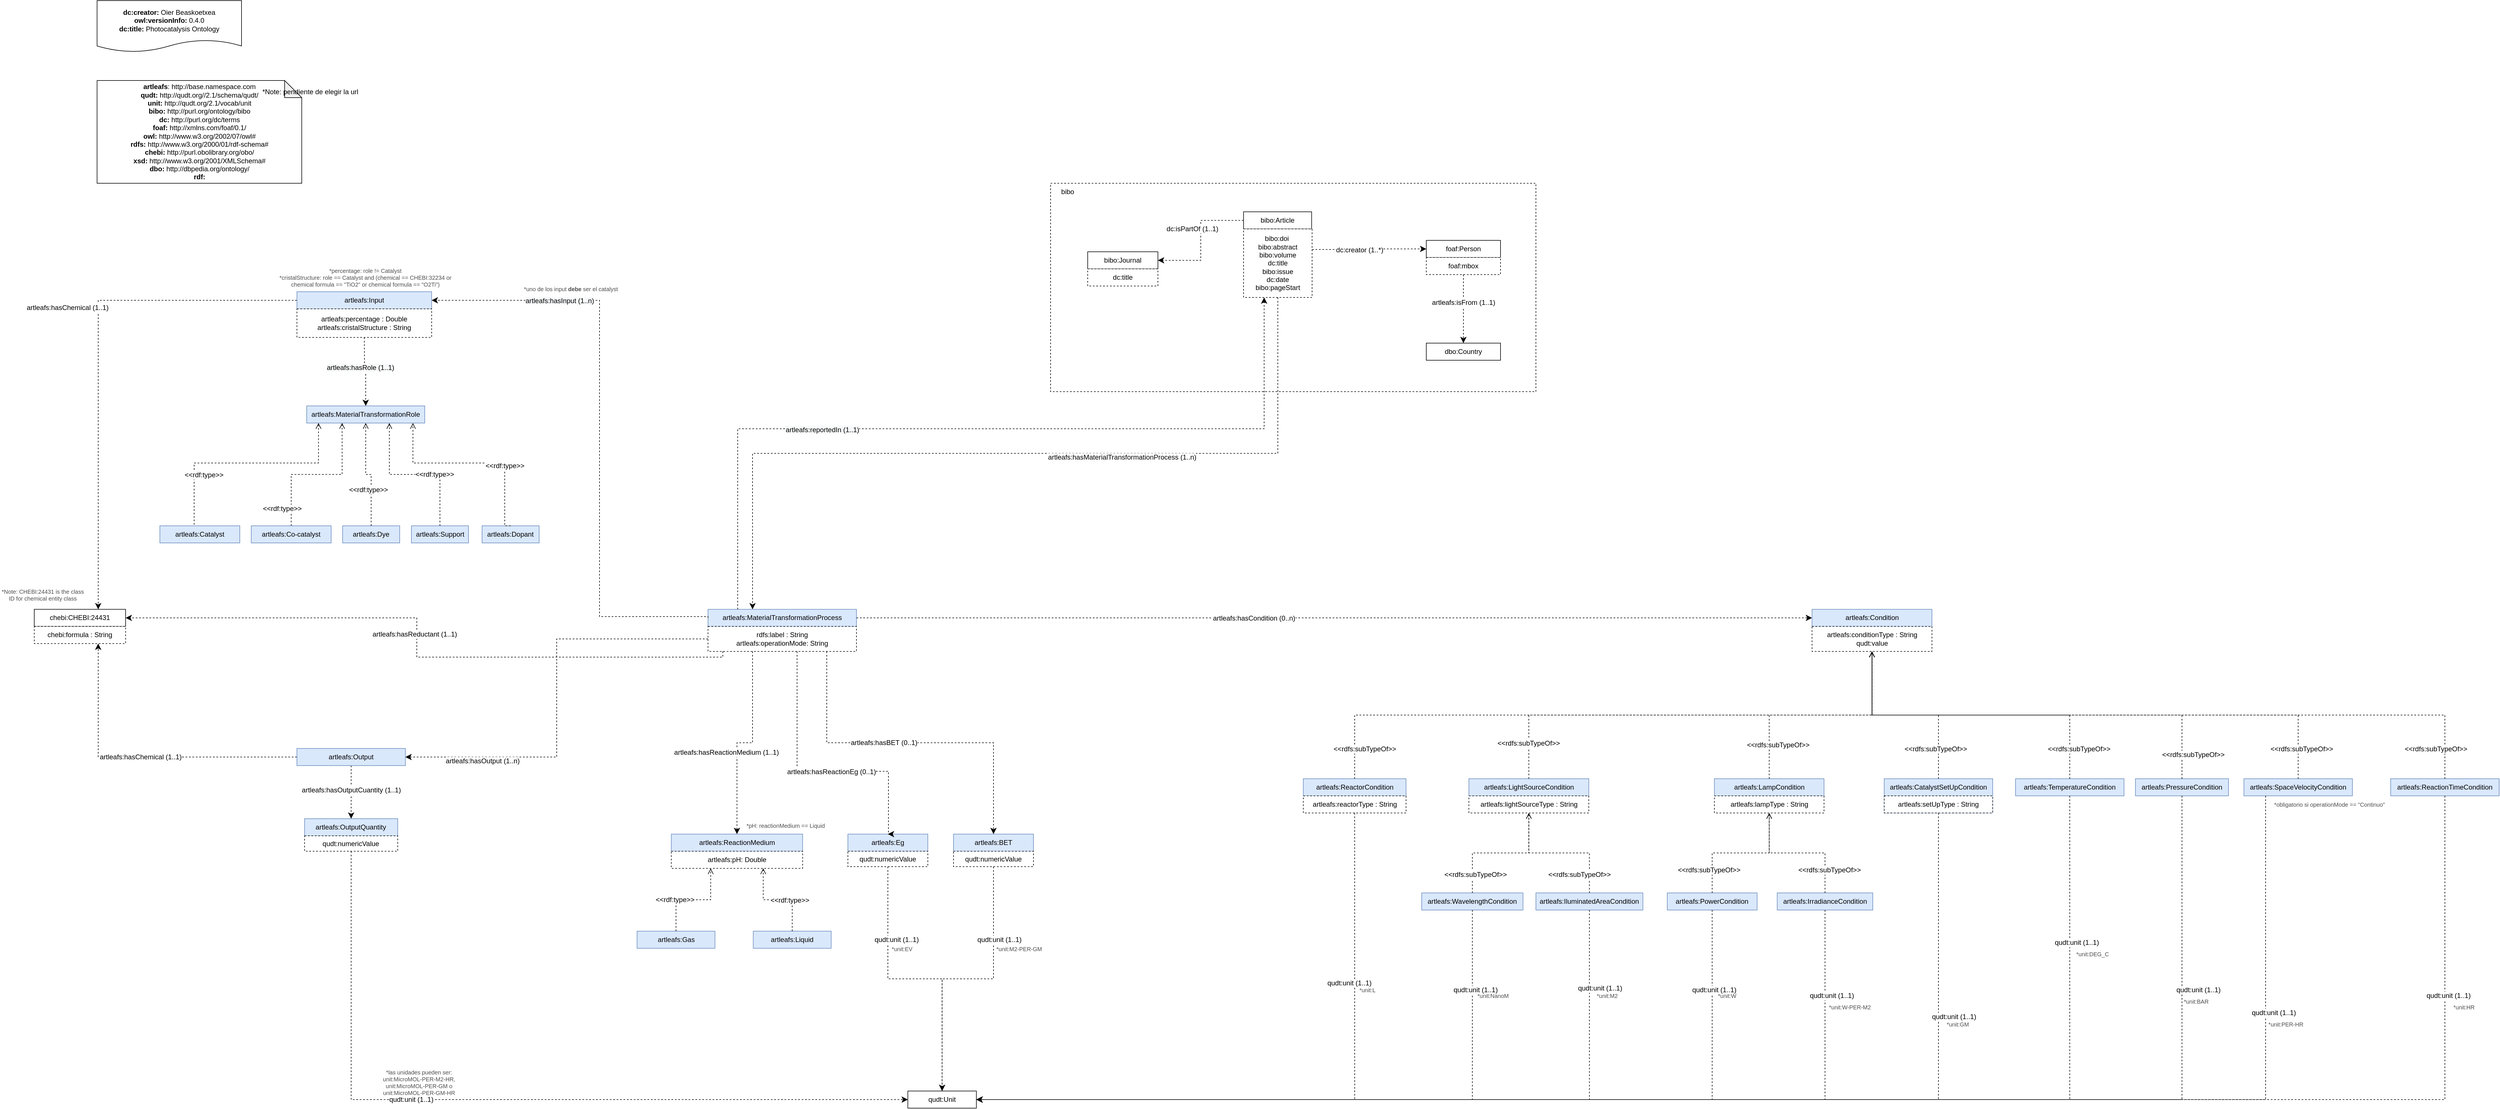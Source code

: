 <mxfile version="18.0.6" type="device" pages="7"><diagram name="Diseño" id="AOHAi6Hs9sP0VKXJI1iI"><mxGraphModel dx="1880" dy="1816" grid="1" gridSize="10" guides="1" tooltips="1" connect="1" arrows="1" fold="1" page="1" pageScale="1" pageWidth="827" pageHeight="1169" math="0" shadow="0"><root><mxCell id="y9Ch99dVO2wmUKqUw9Gn-0"/><mxCell id="y9Ch99dVO2wmUKqUw9Gn-1" parent="y9Ch99dVO2wmUKqUw9Gn-0"/><mxCell id="y9Ch99dVO2wmUKqUw9Gn-5" value="&lt;div&gt;&lt;b&gt;dc:creator:&lt;/b&gt;&amp;nbsp;Oier Beaskoetxea&lt;/div&gt;&lt;div&gt;&lt;b&gt;owl:versionInfo:&lt;/b&gt; 0.4.0&lt;/div&gt;&lt;div&gt;&lt;b&gt;dc:title:&lt;/b&gt;&amp;nbsp;Photocatalysis Ontology&lt;/div&gt;" style="shape=document;whiteSpace=wrap;html=1;boundedLbl=1;labelBackgroundColor=#ffffff;strokeColor=#000000;fontSize=12;fontColor=#000000;size=0.233;" parent="y9Ch99dVO2wmUKqUw9Gn-1" vertex="1"><mxGeometry x="-390" y="-540" width="253" height="90" as="geometry"/></mxCell><mxCell id="y9Ch99dVO2wmUKqUw9Gn-6" value="&lt;div&gt;&lt;b&gt;artleafs&lt;/b&gt;: http://base.namespace.com&lt;/div&gt;&lt;b&gt;qudt:&lt;/b&gt; http://qudt.org//2.1/schema/qudt/&lt;div&gt;&lt;b&gt;unit:&amp;nbsp;&lt;/b&gt;http://qudt.org/2.1/vocab/unit&lt;span&gt;&lt;br&gt;&lt;/span&gt;&lt;/div&gt;&lt;div&gt;&lt;b&gt;bibo:&amp;nbsp;&lt;/b&gt;http://purl.org/ontology/bibo&lt;/div&gt;&lt;b&gt;dc:&amp;nbsp;&lt;/b&gt;http://purl.org/dc/terms&lt;br&gt;&lt;b&gt;foaf:&amp;nbsp;&lt;/b&gt;http://xmlns.com/foaf/0.1/&lt;br&gt;&lt;b&gt;owl: &lt;/b&gt;http://www.w3.org/2002/07/owl#&lt;br&gt;&lt;b&gt;rdfs:&amp;nbsp;&lt;/b&gt;http://www.w3.org/2000/01/rdf-schema#&lt;br&gt;&lt;div&gt;&lt;b&gt;chebi:&amp;nbsp;&lt;/b&gt;http://purl.obolibrary.org/obo/&lt;/div&gt;&lt;div&gt;&lt;b&gt;xsd:&amp;nbsp;&lt;/b&gt;http://www.w3.org/2001/XMLSchema#&lt;br&gt;&lt;/div&gt;&lt;div&gt;&lt;b&gt;dbo:&lt;/b&gt; http://dbpedia.org/ontology/&lt;br&gt;&lt;/div&gt;&lt;div&gt;&lt;b&gt;rdf:&lt;/b&gt;&lt;/div&gt;" style="shape=note;whiteSpace=wrap;html=1;backgroundOutline=1;darkOpacity=0.05;align=center;" parent="y9Ch99dVO2wmUKqUw9Gn-1" vertex="1"><mxGeometry x="-390" y="-400" width="358.5" height="180" as="geometry"/></mxCell><mxCell id="y9Ch99dVO2wmUKqUw9Gn-17" value="" style="endArrow=classic;html=1;endSize=8;dashed=1;arcSize=0;rounded=0;entryX=1;entryY=0.5;entryDx=0;entryDy=0;exitX=0;exitY=0.5;exitDx=0;exitDy=0;edgeStyle=orthogonalEdgeStyle;" parent="y9Ch99dVO2wmUKqUw9Gn-1" source="y9Ch99dVO2wmUKqUw9Gn-32" target="y9Ch99dVO2wmUKqUw9Gn-53" edge="1"><mxGeometry width="50" height="50" relative="1" as="geometry"><mxPoint x="730" y="720" as="sourcePoint"/><mxPoint x="414" y="735" as="targetPoint"/></mxGeometry></mxCell><mxCell id="y9Ch99dVO2wmUKqUw9Gn-18" value="&lt;span style=&quot;font-size: 12px;&quot;&gt;artleafs:hasOutput (1..n)&lt;/span&gt;" style="edgeLabel;html=1;align=center;verticalAlign=middle;resizable=0;points=[];labelBackgroundColor=#FFFFFF;" parent="y9Ch99dVO2wmUKqUw9Gn-17" vertex="1" connectable="0"><mxGeometry x="-0.191" y="-1" relative="1" as="geometry"><mxPoint x="-129" y="181" as="offset"/></mxGeometry></mxCell><mxCell id="y9Ch99dVO2wmUKqUw9Gn-27" value="artleafs:Dopant" style="rounded=0;whiteSpace=wrap;html=1;snapToPoint=1;points=[[0.1,0],[0.2,0],[0.3,0],[0.4,0],[0.5,0],[0.6,0],[0.7,0],[0.8,0],[0.9,0],[0,0.1],[0,0.3],[0,0.5],[0,0.7],[0,0.9],[0.1,1],[0.2,1],[0.3,1],[0.4,1],[0.5,1],[0.6,1],[0.7,1],[0.8,1],[0.9,1],[1,0.1],[1,0.3],[1,0.5],[1,0.7],[1,0.9]];fillColor=#dae8fc;strokeColor=#6c8ebf;" parent="y9Ch99dVO2wmUKqUw9Gn-1" vertex="1"><mxGeometry x="284.28" y="380" width="100" height="30" as="geometry"/></mxCell><mxCell id="y9Ch99dVO2wmUKqUw9Gn-28" value="artleafs:Support" style="rounded=0;whiteSpace=wrap;html=1;snapToPoint=1;points=[[0.1,0],[0.2,0],[0.3,0],[0.4,0],[0.5,0],[0.6,0],[0.7,0],[0.8,0],[0.9,0],[0,0.1],[0,0.3],[0,0.5],[0,0.7],[0,0.9],[0.1,1],[0.2,1],[0.3,1],[0.4,1],[0.5,1],[0.6,1],[0.7,1],[0.8,1],[0.9,1],[1,0.1],[1,0.3],[1,0.5],[1,0.7],[1,0.9]];fillColor=#dae8fc;strokeColor=#6c8ebf;" parent="y9Ch99dVO2wmUKqUw9Gn-1" vertex="1"><mxGeometry x="160.53" y="380" width="100" height="30" as="geometry"/></mxCell><mxCell id="y9Ch99dVO2wmUKqUw9Gn-29" value="artleafs:Dye" style="rounded=0;whiteSpace=wrap;html=1;snapToPoint=1;points=[[0.1,0],[0.2,0],[0.3,0],[0.4,0],[0.5,0],[0.6,0],[0.7,0],[0.8,0],[0.9,0],[0,0.1],[0,0.3],[0,0.5],[0,0.7],[0,0.9],[0.1,1],[0.2,1],[0.3,1],[0.4,1],[0.5,1],[0.6,1],[0.7,1],[0.8,1],[0.9,1],[1,0.1],[1,0.3],[1,0.5],[1,0.7],[1,0.9]];fillColor=#dae8fc;strokeColor=#6c8ebf;" parent="y9Ch99dVO2wmUKqUw9Gn-1" vertex="1"><mxGeometry x="40.03" y="380" width="100" height="30" as="geometry"/></mxCell><mxCell id="y9Ch99dVO2wmUKqUw9Gn-74" value="" style="endArrow=classic;html=1;endSize=8;dashed=1;arcSize=0;rounded=0;edgeStyle=orthogonalEdgeStyle;exitX=1;exitY=0.3;exitDx=0;exitDy=0;entryX=0;entryY=0.5;entryDx=0;entryDy=0;" parent="y9Ch99dVO2wmUKqUw9Gn-1" source="y9Ch99dVO2wmUKqUw9Gn-73" target="y9Ch99dVO2wmUKqUw9Gn-77" edge="1"><mxGeometry width="50" height="50" relative="1" as="geometry"><mxPoint x="2032" y="495" as="sourcePoint"/><mxPoint x="1938" y="-119" as="targetPoint"/></mxGeometry></mxCell><mxCell id="y9Ch99dVO2wmUKqUw9Gn-75" value="&lt;div style=&quot;font-size: 12px;&quot;&gt;dc:creator (1..*)&lt;/div&gt;" style="edgeLabel;html=1;align=center;verticalAlign=middle;resizable=0;points=[];fontSize=12;" parent="y9Ch99dVO2wmUKqUw9Gn-74" vertex="1" connectable="0"><mxGeometry x="-0.191" y="-1" relative="1" as="geometry"><mxPoint x="1" as="offset"/></mxGeometry></mxCell><mxCell id="y9Ch99dVO2wmUKqUw9Gn-76" value="" style="group" parent="y9Ch99dVO2wmUKqUw9Gn-1" vertex="1" connectable="0"><mxGeometry x="1938" y="-120" width="130" height="80" as="geometry"/></mxCell><mxCell id="y9Ch99dVO2wmUKqUw9Gn-77" value="foaf:Person" style="rounded=0;whiteSpace=wrap;html=1;snapToPoint=1;points=[[0.1,0],[0.2,0],[0.3,0],[0.4,0],[0.5,0],[0.6,0],[0.7,0],[0.8,0],[0.9,0],[0,0.1],[0,0.3],[0,0.5],[0,0.7],[0,0.9],[0.1,1],[0.2,1],[0.3,1],[0.4,1],[0.5,1],[0.6,1],[0.7,1],[0.8,1],[0.9,1],[1,0.1],[1,0.3],[1,0.5],[1,0.7],[1,0.9]];" parent="y9Ch99dVO2wmUKqUw9Gn-76" vertex="1"><mxGeometry width="130" height="30" as="geometry"/></mxCell><mxCell id="y9Ch99dVO2wmUKqUw9Gn-78" value="foaf:mbox" style="rounded=0;whiteSpace=wrap;html=1;snapToPoint=1;points=[[0.1,0],[0.2,0],[0.3,0],[0.4,0],[0.5,0],[0.6,0],[0.7,0],[0.8,0],[0.9,0],[0,0.1],[0,0.3],[0,0.5],[0,0.7],[0,0.9],[0.1,1],[0.2,1],[0.3,1],[0.4,1],[0.5,1],[0.6,1],[0.7,1],[0.8,1],[0.9,1],[1,0.1],[1,0.3],[1,0.5],[1,0.7],[1,0.9]];dashed=1;" parent="y9Ch99dVO2wmUKqUw9Gn-76" vertex="1"><mxGeometry y="30" width="130" height="30" as="geometry"/></mxCell><mxCell id="y9Ch99dVO2wmUKqUw9Gn-79" value="bibo:Journal" style="rounded=0;whiteSpace=wrap;html=1;snapToPoint=1;points=[[0.1,0],[0.2,0],[0.3,0],[0.4,0],[0.5,0],[0.6,0],[0.7,0],[0.8,0],[0.9,0],[0,0.1],[0,0.3],[0,0.5],[0,0.7],[0,0.9],[0.1,1],[0.2,1],[0.3,1],[0.4,1],[0.5,1],[0.6,1],[0.7,1],[0.8,1],[0.9,1],[1,0.1],[1,0.3],[1,0.5],[1,0.7],[1,0.9]];" parent="y9Ch99dVO2wmUKqUw9Gn-1" vertex="1"><mxGeometry x="1345" y="-100" width="123" height="30" as="geometry"/></mxCell><mxCell id="y9Ch99dVO2wmUKqUw9Gn-80" value="" style="endArrow=classic;html=1;endSize=8;dashed=1;arcSize=0;rounded=0;edgeStyle=orthogonalEdgeStyle;entryX=1;entryY=0.5;entryDx=0;entryDy=0;exitX=0;exitY=0.5;exitDx=0;exitDy=0;" parent="y9Ch99dVO2wmUKqUw9Gn-1" source="y9Ch99dVO2wmUKqUw9Gn-72" target="y9Ch99dVO2wmUKqUw9Gn-79" edge="1"><mxGeometry width="50" height="50" relative="1" as="geometry"><mxPoint x="1448" as="sourcePoint"/><mxPoint x="1878.0" y="-70.0" as="targetPoint"/></mxGeometry></mxCell><mxCell id="y9Ch99dVO2wmUKqUw9Gn-81" value="dc:isPartOf (1..1)" style="edgeLabel;html=1;align=center;verticalAlign=middle;resizable=0;points=[];fontSize=12;" parent="y9Ch99dVO2wmUKqUw9Gn-80" vertex="1" connectable="0"><mxGeometry x="-0.191" y="-1" relative="1" as="geometry"><mxPoint x="-14" y="1" as="offset"/></mxGeometry></mxCell><mxCell id="y9Ch99dVO2wmUKqUw9Gn-82" value="*Note: pendiente de elegir la url" style="text;html=1;align=center;verticalAlign=middle;resizable=0;points=[];autosize=1;strokeColor=none;fillColor=none;" parent="y9Ch99dVO2wmUKqUw9Gn-1" vertex="1"><mxGeometry x="-106.61" y="-390" width="180" height="20" as="geometry"/></mxCell><mxCell id="jMAWVOBhfxf8ZydKQAk5-5" value="" style="group" parent="y9Ch99dVO2wmUKqUw9Gn-1" vertex="1" connectable="0"><mxGeometry x="-500" y="526.26" width="227" height="60" as="geometry"/></mxCell><mxCell id="jMAWVOBhfxf8ZydKQAk5-6" value="chebi:CHEBI:24431" style="rounded=0;whiteSpace=wrap;html=1;snapToPoint=1;points=[[0.1,0],[0.2,0],[0.3,0],[0.4,0],[0.5,0],[0.6,0],[0.7,0],[0.8,0],[0.9,0],[0,0.1],[0,0.3],[0,0.5],[0,0.7],[0,0.9],[0.1,1],[0.2,1],[0.3,1],[0.4,1],[0.5,1],[0.6,1],[0.7,1],[0.8,1],[0.9,1],[1,0.1],[1,0.3],[1,0.5],[1,0.7],[1,0.9]];" parent="jMAWVOBhfxf8ZydKQAk5-5" vertex="1"><mxGeometry width="160" height="30" as="geometry"/></mxCell><mxCell id="jMAWVOBhfxf8ZydKQAk5-7" value="chebi:formula : String" style="rounded=0;whiteSpace=wrap;html=1;snapToPoint=1;points=[[0.1,0],[0.2,0],[0.3,0],[0.4,0],[0.5,0],[0.6,0],[0.7,0],[0.8,0],[0.9,0],[0,0.1],[0,0.3],[0,0.5],[0,0.7],[0,0.9],[0.1,1],[0.2,1],[0.3,1],[0.4,1],[0.5,1],[0.6,1],[0.7,1],[0.8,1],[0.9,1],[1,0.1],[1,0.3],[1,0.5],[1,0.7],[1,0.9]];dashed=1;" parent="jMAWVOBhfxf8ZydKQAk5-5" vertex="1"><mxGeometry y="30" width="160" height="30" as="geometry"/></mxCell><mxCell id="jMAWVOBhfxf8ZydKQAk5-11" value="" style="endArrow=classic;html=1;endSize=8;dashed=1;arcSize=0;rounded=0;edgeStyle=orthogonalEdgeStyle;entryX=0.7;entryY=1;entryDx=0;entryDy=0;exitX=0;exitY=0.5;exitDx=0;exitDy=0;" parent="y9Ch99dVO2wmUKqUw9Gn-1" source="y9Ch99dVO2wmUKqUw9Gn-53" target="jMAWVOBhfxf8ZydKQAk5-7" edge="1"><mxGeometry width="50" height="50" relative="1" as="geometry"><mxPoint x="314.33" y="795.32" as="sourcePoint"/><mxPoint x="-260.0" y="1140.32" as="targetPoint"/></mxGeometry></mxCell><mxCell id="jMAWVOBhfxf8ZydKQAk5-12" value="&lt;span style=&quot;font-size: 12px;&quot;&gt;artleafs:hasChemical (1..1)&lt;/span&gt;" style="edgeLabel;html=1;align=center;verticalAlign=middle;resizable=0;points=[];labelBackgroundColor=#FFFFFF;fontSize=12;" parent="jMAWVOBhfxf8ZydKQAk5-11" vertex="1" connectable="0"><mxGeometry x="-0.191" y="-1" relative="1" as="geometry"><mxPoint x="-53" y="1" as="offset"/></mxGeometry></mxCell><mxCell id="eVnu9SNj3zioBPsfCz2k-0" value="" style="endArrow=classic;html=1;endSize=8;dashed=1;arcSize=0;rounded=0;fontSize=9;fontColor=#FF0000;edgeStyle=orthogonalEdgeStyle;entryX=0.5;entryY=0;entryDx=0;entryDy=0;exitX=0.5;exitY=1;exitDx=0;exitDy=0;" parent="y9Ch99dVO2wmUKqUw9Gn-1" target="eVnu9SNj3zioBPsfCz2k-2" edge="1"><mxGeometry width="50" height="50" relative="1" as="geometry"><mxPoint x="78.035" y="50" as="sourcePoint"/><mxPoint x="185.14" y="787.5" as="targetPoint"/></mxGeometry></mxCell><mxCell id="eVnu9SNj3zioBPsfCz2k-1" value="&lt;span style=&quot;font-size: 12px ; background-color: rgb(248 , 249 , 250)&quot;&gt;artleafs:hasRole (1..1)&lt;/span&gt;" style="edgeLabel;html=1;align=center;verticalAlign=middle;resizable=0;points=[];fontSize=9;fontColor=#000000;strokeColor=#FF0000;" parent="eVnu9SNj3zioBPsfCz2k-0" vertex="1" connectable="0"><mxGeometry x="-0.191" y="-1" relative="1" as="geometry"><mxPoint x="-7" y="3" as="offset"/></mxGeometry></mxCell><mxCell id="eVnu9SNj3zioBPsfCz2k-2" value="artleafs:MaterialTransformationRole" style="rounded=0;whiteSpace=wrap;html=1;snapToPoint=1;points=[[0.1,0],[0.2,0],[0.3,0],[0.4,0],[0.5,0],[0.6,0],[0.7,0],[0.8,0],[0.9,0],[0,0.1],[0,0.3],[0,0.5],[0,0.7],[0,0.9],[0.1,1],[0.2,1],[0.3,1],[0.4,1],[0.5,1],[0.6,1],[0.7,1],[0.8,1],[0.9,1],[1,0.1],[1,0.3],[1,0.5],[1,0.7],[1,0.9]];fillColor=#dae8fc;strokeColor=#6c8ebf;" parent="y9Ch99dVO2wmUKqUw9Gn-1" vertex="1"><mxGeometry x="-22.86" y="170" width="206.78" height="30" as="geometry"/></mxCell><mxCell id="eVnu9SNj3zioBPsfCz2k-9" value="" style="endArrow=open;html=1;fontColor=#000099;endFill=0;dashed=1;endSize=8;arcSize=0;rounded=0;edgeStyle=orthogonalEdgeStyle;entryX=0.3;entryY=1;entryDx=0;entryDy=0;exitX=0.5;exitY=0;exitDx=0;exitDy=0;" parent="y9Ch99dVO2wmUKqUw9Gn-1" source="y9Ch99dVO2wmUKqUw9Gn-21" target="eVnu9SNj3zioBPsfCz2k-2" edge="1"><mxGeometry width="50" height="50" relative="1" as="geometry"><mxPoint x="418.28" y="-127.5" as="sourcePoint"/><mxPoint x="189.78" y="17.5" as="targetPoint"/></mxGeometry></mxCell><mxCell id="eVnu9SNj3zioBPsfCz2k-10" value="&amp;lt;&amp;lt;rdf:type&amp;gt;&amp;gt;" style="text;html=1;align=center;verticalAlign=middle;resizable=0;points=[];fontColor=#000000;labelBackgroundColor=#ffffff;" parent="eVnu9SNj3zioBPsfCz2k-9" vertex="1" connectable="0"><mxGeometry x="-0.328" relative="1" as="geometry"><mxPoint x="-17" y="60" as="offset"/></mxGeometry></mxCell><mxCell id="eVnu9SNj3zioBPsfCz2k-11" value="" style="endArrow=open;html=1;fontColor=#000099;endFill=0;dashed=1;endSize=8;arcSize=0;rounded=0;edgeStyle=orthogonalEdgeStyle;entryX=0.5;entryY=1;entryDx=0;entryDy=0;exitX=0.5;exitY=0;exitDx=0;exitDy=0;" parent="y9Ch99dVO2wmUKqUw9Gn-1" source="y9Ch99dVO2wmUKqUw9Gn-29" target="eVnu9SNj3zioBPsfCz2k-2" edge="1"><mxGeometry width="50" height="50" relative="1" as="geometry"><mxPoint x="280" y="205" as="sourcePoint"/><mxPoint x="151.5" y="457.5" as="targetPoint"/></mxGeometry></mxCell><mxCell id="eVnu9SNj3zioBPsfCz2k-12" value="&amp;lt;&amp;lt;rdf:type&amp;gt;&amp;gt;" style="text;html=1;align=center;verticalAlign=middle;resizable=0;points=[];fontColor=#000000;labelBackgroundColor=#ffffff;" parent="eVnu9SNj3zioBPsfCz2k-11" vertex="1" connectable="0"><mxGeometry x="-0.328" relative="1" as="geometry"><mxPoint x="-5" as="offset"/></mxGeometry></mxCell><mxCell id="eVnu9SNj3zioBPsfCz2k-15" value="" style="endArrow=open;html=1;fontColor=#000099;endFill=0;dashed=1;endSize=8;arcSize=0;rounded=0;entryX=0.9;entryY=1;entryDx=0;entryDy=0;exitX=0.5;exitY=0;exitDx=0;exitDy=0;edgeStyle=orthogonalEdgeStyle;" parent="y9Ch99dVO2wmUKqUw9Gn-1" source="y9Ch99dVO2wmUKqUw9Gn-27" target="eVnu9SNj3zioBPsfCz2k-2" edge="1"><mxGeometry width="50" height="50" relative="1" as="geometry"><mxPoint x="840" y="537.5" as="sourcePoint"/><mxPoint x="440" y="457.5" as="targetPoint"/><Array as="points"><mxPoint x="324" y="270"/><mxPoint x="163" y="270"/></Array></mxGeometry></mxCell><mxCell id="eVnu9SNj3zioBPsfCz2k-16" value="&amp;lt;&amp;lt;rdf:type&amp;gt;&amp;gt;" style="text;html=1;align=center;verticalAlign=middle;resizable=0;points=[];fontColor=#000000;labelBackgroundColor=#ffffff;" parent="eVnu9SNj3zioBPsfCz2k-15" vertex="1" connectable="0"><mxGeometry x="-0.328" relative="1" as="geometry"><mxPoint y="2" as="offset"/></mxGeometry></mxCell><mxCell id="eVnu9SNj3zioBPsfCz2k-20" value="" style="endArrow=classic;html=1;endSize=8;dashed=1;arcSize=0;rounded=0;edgeStyle=orthogonalEdgeStyle;entryX=0.7;entryY=0;entryDx=0;entryDy=0;exitX=0;exitY=0.5;exitDx=0;exitDy=0;" parent="y9Ch99dVO2wmUKqUw9Gn-1" source="SYONV8Z75psuUwkKxUWt-3" target="jMAWVOBhfxf8ZydKQAk5-6" edge="1"><mxGeometry width="50" height="50" relative="1" as="geometry"><mxPoint x="-39.94" y="-15" as="sourcePoint"/><mxPoint x="-7.328" y="447.5" as="targetPoint"/></mxGeometry></mxCell><mxCell id="eVnu9SNj3zioBPsfCz2k-21" value="&lt;span style=&quot;font-size: 12px;&quot;&gt;artleafs:hasChemical (1..1)&lt;/span&gt;" style="edgeLabel;html=1;align=center;verticalAlign=middle;resizable=0;points=[];labelBackgroundColor=#FFFFFF;" parent="eVnu9SNj3zioBPsfCz2k-20" vertex="1" connectable="0"><mxGeometry x="-0.191" y="-1" relative="1" as="geometry"><mxPoint x="-53" y="1" as="offset"/></mxGeometry></mxCell><mxCell id="y9Ch99dVO2wmUKqUw9Gn-21" value="artleafs:Co-catalyst" style="rounded=0;whiteSpace=wrap;html=1;snapToPoint=1;points=[[0.1,0],[0.2,0],[0.3,0],[0.4,0],[0.5,0],[0.6,0],[0.7,0],[0.8,0],[0.9,0],[0,0.1],[0,0.3],[0,0.5],[0,0.7],[0,0.9],[0.1,1],[0.2,1],[0.3,1],[0.4,1],[0.5,1],[0.6,1],[0.7,1],[0.8,1],[0.9,1],[1,0.1],[1,0.3],[1,0.5],[1,0.7],[1,0.9]];fillColor=#dae8fc;strokeColor=#6c8ebf;" parent="y9Ch99dVO2wmUKqUw9Gn-1" vertex="1"><mxGeometry x="-120" y="380" width="140" height="30" as="geometry"/></mxCell><mxCell id="dwcpqFymNPF5IpI5CYwl-6" value="" style="endArrow=open;html=1;fontColor=#000099;endFill=0;dashed=1;endSize=8;arcSize=0;rounded=0;edgeStyle=orthogonalEdgeStyle;entryX=0.1;entryY=1;entryDx=0;entryDy=0;exitX=0.5;exitY=0;exitDx=0;exitDy=0;" parent="y9Ch99dVO2wmUKqUw9Gn-1" source="y9Ch99dVO2wmUKqUw9Gn-31" target="eVnu9SNj3zioBPsfCz2k-2" edge="1"><mxGeometry width="50" height="50" relative="1" as="geometry"><mxPoint x="271.39" y="305" as="sourcePoint"/><mxPoint x="131.886" y="210" as="targetPoint"/><Array as="points"><mxPoint x="-220" y="270"/><mxPoint x="-2" y="270"/></Array></mxGeometry></mxCell><mxCell id="dwcpqFymNPF5IpI5CYwl-7" value="&amp;lt;&amp;lt;rdf:type&amp;gt;&amp;gt;" style="text;html=1;align=center;verticalAlign=middle;resizable=0;points=[];fontColor=#000000;labelBackgroundColor=#ffffff;" parent="dwcpqFymNPF5IpI5CYwl-6" vertex="1" connectable="0"><mxGeometry x="-0.328" relative="1" as="geometry"><mxPoint y="21" as="offset"/></mxGeometry></mxCell><mxCell id="dwcpqFymNPF5IpI5CYwl-10" value="" style="endArrow=open;html=1;fontColor=#000099;endFill=0;dashed=1;endSize=8;arcSize=0;rounded=0;entryX=0.7;entryY=1;entryDx=0;entryDy=0;exitX=0.5;exitY=0;exitDx=0;exitDy=0;edgeStyle=orthogonalEdgeStyle;" parent="y9Ch99dVO2wmUKqUw9Gn-1" source="y9Ch99dVO2wmUKqUw9Gn-28" target="eVnu9SNj3zioBPsfCz2k-2" edge="1"><mxGeometry width="50" height="50" relative="1" as="geometry"><mxPoint x="291.39" y="55" as="sourcePoint"/><mxPoint x="173.242" y="180" as="targetPoint"/></mxGeometry></mxCell><mxCell id="dwcpqFymNPF5IpI5CYwl-11" value="&amp;lt;&amp;lt;rdf:type&amp;gt;&amp;gt;" style="text;html=1;align=center;verticalAlign=middle;resizable=0;points=[];fontColor=#000000;labelBackgroundColor=#ffffff;" parent="dwcpqFymNPF5IpI5CYwl-10" vertex="1" connectable="0"><mxGeometry x="-0.328" relative="1" as="geometry"><mxPoint x="-10" as="offset"/></mxGeometry></mxCell><mxCell id="Vk9kwS7imgIflkTcIR0V-14" value="artleafs:Eg" style="rounded=0;whiteSpace=wrap;html=1;snapToPoint=1;points=[[0.1,0],[0.2,0],[0.3,0],[0.4,0],[0.5,0],[0.6,0],[0.7,0],[0.8,0],[0.9,0],[0,0.1],[0,0.3],[0,0.5],[0,0.7],[0,0.9],[0.1,1],[0.2,1],[0.3,1],[0.4,1],[0.5,1],[0.6,1],[0.7,1],[0.8,1],[0.9,1],[1,0.1],[1,0.3],[1,0.5],[1,0.7],[1,0.9]];fillColor=#dae8fc;strokeColor=#6c8ebf;" parent="y9Ch99dVO2wmUKqUw9Gn-1" vertex="1"><mxGeometry x="925.0" y="920" width="140" height="30" as="geometry"/></mxCell><mxCell id="Vk9kwS7imgIflkTcIR0V-15" value="artleafs:BET" style="rounded=0;whiteSpace=wrap;html=1;snapToPoint=1;points=[[0.1,0],[0.2,0],[0.3,0],[0.4,0],[0.5,0],[0.6,0],[0.7,0],[0.8,0],[0.9,0],[0,0.1],[0,0.3],[0,0.5],[0,0.7],[0,0.9],[0.1,1],[0.2,1],[0.3,1],[0.4,1],[0.5,1],[0.6,1],[0.7,1],[0.8,1],[0.9,1],[1,0.1],[1,0.3],[1,0.5],[1,0.7],[1,0.9]];fillColor=#dae8fc;strokeColor=#6c8ebf;" parent="y9Ch99dVO2wmUKqUw9Gn-1" vertex="1"><mxGeometry x="1110.0" y="920" width="140" height="30" as="geometry"/></mxCell><mxCell id="y9Ch99dVO2wmUKqUw9Gn-31" value="artleafs:Catalyst" style="rounded=0;whiteSpace=wrap;html=1;snapToPoint=1;points=[[0.1,0],[0.2,0],[0.3,0],[0.4,0],[0.5,0],[0.6,0],[0.7,0],[0.8,0],[0.9,0],[0,0.1],[0,0.3],[0,0.5],[0,0.7],[0,0.9],[0.1,1],[0.2,1],[0.3,1],[0.4,1],[0.5,1],[0.6,1],[0.7,1],[0.8,1],[0.9,1],[1,0.1],[1,0.3],[1,0.5],[1,0.7],[1,0.9]];fillColor=#dae8fc;strokeColor=#6c8ebf;" parent="y9Ch99dVO2wmUKqUw9Gn-1" vertex="1"><mxGeometry x="-280" y="380" width="140" height="30" as="geometry"/></mxCell><mxCell id="6rQdC7r3TMK-KBB2NCGU-2" value="dbo:Country" style="rounded=0;whiteSpace=wrap;html=1;snapToPoint=1;points=[[0.1,0],[0.2,0],[0.3,0],[0.4,0],[0.5,0],[0.6,0],[0.7,0],[0.8,0],[0.9,0],[0,0.1],[0,0.3],[0,0.5],[0,0.7],[0,0.9],[0.1,1],[0.2,1],[0.3,1],[0.4,1],[0.5,1],[0.6,1],[0.7,1],[0.8,1],[0.9,1],[1,0.1],[1,0.3],[1,0.5],[1,0.7],[1,0.9]];" parent="y9Ch99dVO2wmUKqUw9Gn-1" vertex="1"><mxGeometry x="1938" y="60" width="130" height="30" as="geometry"/></mxCell><mxCell id="6rQdC7r3TMK-KBB2NCGU-3" value="" style="endArrow=classic;html=1;endSize=8;dashed=1;arcSize=0;rounded=0;exitX=0.5;exitY=1;exitDx=0;exitDy=0;entryX=0.5;entryY=0;entryDx=0;entryDy=0;edgeStyle=orthogonalEdgeStyle;" parent="y9Ch99dVO2wmUKqUw9Gn-1" source="y9Ch99dVO2wmUKqUw9Gn-78" target="6rQdC7r3TMK-KBB2NCGU-2" edge="1"><mxGeometry width="50" height="50" relative="1" as="geometry"><mxPoint x="1778" y="-74" as="sourcePoint"/><mxPoint x="1898" y="-70" as="targetPoint"/></mxGeometry></mxCell><mxCell id="6rQdC7r3TMK-KBB2NCGU-4" value="&lt;div style=&quot;font-size: 12px;&quot;&gt;artleafs:isFrom (1..1)&lt;/div&gt;" style="edgeLabel;html=1;align=center;verticalAlign=middle;resizable=0;points=[];fontSize=12;" parent="6rQdC7r3TMK-KBB2NCGU-3" vertex="1" connectable="0"><mxGeometry x="-0.191" y="-1" relative="1" as="geometry"><mxPoint x="1" as="offset"/></mxGeometry></mxCell><mxCell id="6rQdC7r3TMK-KBB2NCGU-5" value="dc:title" style="rounded=0;whiteSpace=wrap;html=1;snapToPoint=1;points=[[0.1,0],[0.2,0],[0.3,0],[0.4,0],[0.5,0],[0.6,0],[0.7,0],[0.8,0],[0.9,0],[0,0.1],[0,0.3],[0,0.5],[0,0.7],[0,0.9],[0.1,1],[0.2,1],[0.3,1],[0.4,1],[0.5,1],[0.6,1],[0.7,1],[0.8,1],[0.9,1],[1,0.1],[1,0.3],[1,0.5],[1,0.7],[1,0.9]];dashed=1;" parent="y9Ch99dVO2wmUKqUw9Gn-1" vertex="1"><mxGeometry x="1345" y="-70" width="123" height="30" as="geometry"/></mxCell><mxCell id="hYHOFWpROROI6kaZTHpw-2" value="artleafs:OutputQuantity" style="rounded=0;whiteSpace=wrap;html=1;snapToPoint=1;points=[[0.1,0],[0.2,0],[0.3,0],[0.4,0],[0.5,0],[0.6,0],[0.7,0],[0.8,0],[0.9,0],[0,0.1],[0,0.3],[0,0.5],[0,0.7],[0,0.9],[0.1,1],[0.2,1],[0.3,1],[0.4,1],[0.5,1],[0.6,1],[0.7,1],[0.8,1],[0.9,1],[1,0.1],[1,0.3],[1,0.5],[1,0.7],[1,0.9]];fillColor=#dae8fc;strokeColor=#6c8ebf;" parent="y9Ch99dVO2wmUKqUw9Gn-1" vertex="1"><mxGeometry x="-26.57" y="893" width="163.14" height="30" as="geometry"/></mxCell><mxCell id="hYHOFWpROROI6kaZTHpw-3" style="edgeStyle=orthogonalEdgeStyle;rounded=0;orthogonalLoop=1;jettySize=auto;html=1;exitX=0.5;exitY=1;exitDx=0;exitDy=0;entryX=0.5;entryY=0;entryDx=0;entryDy=0;dashed=1;endSize=8;" parent="y9Ch99dVO2wmUKqUw9Gn-1" source="y9Ch99dVO2wmUKqUw9Gn-53" target="hYHOFWpROROI6kaZTHpw-2" edge="1"><mxGeometry relative="1" as="geometry"/></mxCell><mxCell id="hYHOFWpROROI6kaZTHpw-4" value="artleafs:hasOutputCuantity (1..1)" style="edgeLabel;html=1;align=center;verticalAlign=middle;resizable=0;points=[];fontSize=12;" parent="hYHOFWpROROI6kaZTHpw-3" vertex="1" connectable="0"><mxGeometry x="-0.275" y="-1" relative="1" as="geometry"><mxPoint x="1" y="9" as="offset"/></mxGeometry></mxCell><mxCell id="LDjiGyxWAtIcW7rU5JMD-0" value="artleafs:Liquid" style="rounded=0;whiteSpace=wrap;html=1;snapToPoint=1;points=[[0.1,0],[0.2,0],[0.3,0],[0.4,0],[0.5,0],[0.6,0],[0.7,0],[0.8,0],[0.9,0],[0,0.1],[0,0.3],[0,0.5],[0,0.7],[0,0.9],[0.1,1],[0.2,1],[0.3,1],[0.4,1],[0.5,1],[0.6,1],[0.7,1],[0.8,1],[0.9,1],[1,0.1],[1,0.3],[1,0.5],[1,0.7],[1,0.9]];fillColor=#dae8fc;strokeColor=#6c8ebf;" parent="y9Ch99dVO2wmUKqUw9Gn-1" vertex="1"><mxGeometry x="759.22" y="1090" width="136.5" height="30" as="geometry"/></mxCell><mxCell id="LDjiGyxWAtIcW7rU5JMD-1" value="artleafs:Gas" style="rounded=0;whiteSpace=wrap;html=1;snapToPoint=1;points=[[0.1,0],[0.2,0],[0.3,0],[0.4,0],[0.5,0],[0.6,0],[0.7,0],[0.8,0],[0.9,0],[0,0.1],[0,0.3],[0,0.5],[0,0.7],[0,0.9],[0.1,1],[0.2,1],[0.3,1],[0.4,1],[0.5,1],[0.6,1],[0.7,1],[0.8,1],[0.9,1],[1,0.1],[1,0.3],[1,0.5],[1,0.7],[1,0.9]];fillColor=#dae8fc;strokeColor=#6c8ebf;" parent="y9Ch99dVO2wmUKqUw9Gn-1" vertex="1"><mxGeometry x="555.72" y="1090" width="136.5" height="30" as="geometry"/></mxCell><mxCell id="LDjiGyxWAtIcW7rU5JMD-2" value="" style="endArrow=open;html=1;fontColor=#000099;endFill=0;dashed=1;endSize=8;arcSize=0;rounded=0;entryX=0.3;entryY=1;entryDx=0;entryDy=0;exitX=0.5;exitY=0;exitDx=0;exitDy=0;edgeStyle=orthogonalEdgeStyle;" parent="y9Ch99dVO2wmUKqUw9Gn-1" source="LDjiGyxWAtIcW7rU5JMD-1" target="y9Ch99dVO2wmUKqUw9Gn-39" edge="1"><mxGeometry width="50" height="50" relative="1" as="geometry"><mxPoint x="919.72" y="850" as="sourcePoint"/><mxPoint x="919.97" y="960" as="targetPoint"/></mxGeometry></mxCell><mxCell id="LDjiGyxWAtIcW7rU5JMD-3" value="&amp;lt;&amp;lt;rdf:type&amp;gt;&amp;gt;" style="text;html=1;align=center;verticalAlign=middle;resizable=0;points=[];fontColor=#000000;labelBackgroundColor=#ffffff;" parent="LDjiGyxWAtIcW7rU5JMD-2" vertex="1" connectable="0"><mxGeometry x="-0.328" relative="1" as="geometry"><mxPoint x="-5" as="offset"/></mxGeometry></mxCell><mxCell id="LDjiGyxWAtIcW7rU5JMD-8" value="" style="endArrow=open;html=1;fontColor=#000099;endFill=0;dashed=1;endSize=8;arcSize=0;rounded=0;entryX=0.7;entryY=1;entryDx=0;entryDy=0;exitX=0.5;exitY=0;exitDx=0;exitDy=0;edgeStyle=orthogonalEdgeStyle;" parent="y9Ch99dVO2wmUKqUw9Gn-1" source="LDjiGyxWAtIcW7rU5JMD-0" target="y9Ch99dVO2wmUKqUw9Gn-39" edge="1"><mxGeometry width="50" height="50" relative="1" as="geometry"><mxPoint x="873.97" y="860" as="sourcePoint"/><mxPoint x="786.72" y="930" as="targetPoint"/></mxGeometry></mxCell><mxCell id="LDjiGyxWAtIcW7rU5JMD-9" value="&amp;lt;&amp;lt;rdf:type&amp;gt;&amp;gt;" style="text;html=1;align=center;verticalAlign=middle;resizable=0;points=[];fontColor=#000000;labelBackgroundColor=#ffffff;" parent="LDjiGyxWAtIcW7rU5JMD-8" vertex="1" connectable="0"><mxGeometry x="-0.328" relative="1" as="geometry"><mxPoint x="-5" as="offset"/></mxGeometry></mxCell><mxCell id="3edXyiwEM4_Pquaus0oX-4" value="*uno de los input &lt;b&gt;debe&lt;/b&gt; ser el catalyst" style="text;html=1;strokeColor=none;fillColor=none;align=center;verticalAlign=middle;whiteSpace=wrap;rounded=0;fontColor=#4D4D4D;fontSize=10;" parent="y9Ch99dVO2wmUKqUw9Gn-1" vertex="1"><mxGeometry x="330" y="-50" width="220" height="30" as="geometry"/></mxCell><mxCell id="3edXyiwEM4_Pquaus0oX-5" value="*percentage: role != Catalyst&lt;br&gt;*cristalStructure: role == Catalyst and (chemical == CHEBI:32234 or chemical formula == &quot;TiO2&quot; or chemical formula == &quot;O2Ti&quot;)" style="text;html=1;strokeColor=none;fillColor=none;align=center;verticalAlign=middle;whiteSpace=wrap;rounded=0;fontColor=#4D4D4D;fontSize=10;" parent="y9Ch99dVO2wmUKqUw9Gn-1" vertex="1"><mxGeometry x="-79.97" y="-80" width="320" height="50" as="geometry"/></mxCell><mxCell id="qd4bHf3oJNTG_SuEqxAX-1" value="*las unidades pueden ser: &lt;br&gt;unit:MicroMOL-PER-M2-HR, &lt;br&gt;unit:MicroMOL-PER-GM o &lt;br&gt;unit:MicroMOL-PER-GM-HR" style="text;html=1;strokeColor=none;fillColor=none;align=center;verticalAlign=middle;whiteSpace=wrap;rounded=0;fontColor=#4D4D4D;fontSize=10;" parent="y9Ch99dVO2wmUKqUw9Gn-1" vertex="1"><mxGeometry x="100.0" y="1340" width="148.39" height="30" as="geometry"/></mxCell><mxCell id="3ycbk8h-ByrGfyiWR2zW-0" value="*Note: CHEBI:24431 is the class ID for chemical entity class" style="text;html=1;strokeColor=none;fillColor=none;align=center;verticalAlign=middle;whiteSpace=wrap;rounded=0;fontColor=#4D4D4D;fontSize=10;" parent="y9Ch99dVO2wmUKqUw9Gn-1" vertex="1"><mxGeometry x="-560" y="476.26" width="150" height="50" as="geometry"/></mxCell><mxCell id="y9Ch99dVO2wmUKqUw9Gn-38" value="artleafs:ReactionMedium" style="rounded=0;whiteSpace=wrap;html=1;snapToPoint=1;points=[[0.1,0],[0.2,0],[0.3,0],[0.4,0],[0.5,0],[0.6,0],[0.7,0],[0.8,0],[0.9,0],[0,0.1],[0,0.3],[0,0.5],[0,0.7],[0,0.9],[0.1,1],[0.2,1],[0.3,1],[0.4,1],[0.5,1],[0.6,1],[0.7,1],[0.8,1],[0.9,1],[1,0.1],[1,0.3],[1,0.5],[1,0.7],[1,0.9]];fillColor=#dae8fc;strokeColor=#6c8ebf;" parent="y9Ch99dVO2wmUKqUw9Gn-1" vertex="1"><mxGeometry x="615.72" y="920" width="230" height="30" as="geometry"/></mxCell><mxCell id="y9Ch99dVO2wmUKqUw9Gn-39" value="artleafs:pH: Double" style="rounded=0;whiteSpace=wrap;html=1;snapToPoint=1;points=[[0.1,0],[0.2,0],[0.3,0],[0.4,0],[0.5,0],[0.6,0],[0.7,0],[0.8,0],[0.9,0],[0,0.1],[0,0.3],[0,0.5],[0,0.7],[0,0.9],[0.1,1],[0.2,1],[0.3,1],[0.4,1],[0.5,1],[0.6,1],[0.7,1],[0.8,1],[0.9,1],[1,0.1],[1,0.3],[1,0.5],[1,0.7],[1,0.9]];dashed=1;" parent="y9Ch99dVO2wmUKqUw9Gn-1" vertex="1"><mxGeometry x="615.72" y="950" width="230" height="30" as="geometry"/></mxCell><mxCell id="qd4bHf3oJNTG_SuEqxAX-0" value="*pH: reactionMedium == Liquid" style="text;html=1;strokeColor=none;fillColor=none;align=center;verticalAlign=middle;whiteSpace=wrap;rounded=0;fontColor=#4D4D4D;fontSize=10;" parent="y9Ch99dVO2wmUKqUw9Gn-1" vertex="1"><mxGeometry x="735.72" y="890" width="160" height="30" as="geometry"/></mxCell><mxCell id="y9Ch99dVO2wmUKqUw9Gn-16" value="artleafs:MaterialTransformationProcess" style="rounded=0;whiteSpace=wrap;html=1;snapToPoint=1;points=[[0.1,0],[0.2,0],[0.3,0],[0.4,0],[0.5,0],[0.6,0],[0.7,0],[0.8,0],[0.9,0],[0,0.1],[0,0.3],[0,0.5],[0,0.7],[0,0.9],[0.1,1],[0.2,1],[0.3,1],[0.4,1],[0.5,1],[0.6,1],[0.7,1],[0.8,1],[0.9,1],[1,0.1],[1,0.3],[1,0.5],[1,0.7],[1,0.9]];fillColor=#dae8fc;strokeColor=#6c8ebf;" parent="y9Ch99dVO2wmUKqUw9Gn-1" vertex="1"><mxGeometry x="680" y="526.26" width="260" height="30" as="geometry"/></mxCell><mxCell id="y9Ch99dVO2wmUKqUw9Gn-32" value="rdfs:label : String&lt;br&gt;artleafs:operationMode: String" style="rounded=0;whiteSpace=wrap;html=1;snapToPoint=1;points=[[0.1,0],[0.2,0],[0.3,0],[0.4,0],[0.5,0],[0.6,0],[0.7,0],[0.8,0],[0.9,0],[0,0.1],[0,0.3],[0,0.5],[0,0.7],[0,0.9],[0.1,1],[0.2,1],[0.3,1],[0.4,1],[0.5,1],[0.6,1],[0.7,1],[0.8,1],[0.9,1],[1,0.1],[1,0.3],[1,0.5],[1,0.7],[1,0.9]];dashed=1;" parent="y9Ch99dVO2wmUKqUw9Gn-1" vertex="1"><mxGeometry x="680" y="556.26" width="260" height="43.74" as="geometry"/></mxCell><mxCell id="0Lb-z8-tL4NFmifewA3H-16" value="" style="endArrow=classic;html=1;endSize=8;dashed=1;arcSize=0;rounded=0;fontSize=9;fontColor=#FF0000;edgeStyle=orthogonalEdgeStyle;entryX=1;entryY=0.5;entryDx=0;entryDy=0;exitX=0;exitY=0.5;exitDx=0;exitDy=0;" edge="1" parent="y9Ch99dVO2wmUKqUw9Gn-1" source="y9Ch99dVO2wmUKqUw9Gn-16"><mxGeometry width="50" height="50" relative="1" as="geometry"><mxPoint x="672.0" y="524" as="sourcePoint"/><mxPoint x="196.01" y="-15" as="targetPoint"/><Array as="points"><mxPoint x="680" y="539"/><mxPoint x="490" y="539"/><mxPoint x="490" y="-15"/></Array></mxGeometry></mxCell><mxCell id="0Lb-z8-tL4NFmifewA3H-17" value="&lt;span style=&quot;font-size: 12px ; background-color: rgb(248 , 249 , 250)&quot;&gt;artleafs:hasInput (1..n)&lt;/span&gt;" style="edgeLabel;html=1;align=center;verticalAlign=middle;resizable=0;points=[];fontSize=9;fontColor=#000000;strokeColor=#FF0000;" vertex="1" connectable="0" parent="0Lb-z8-tL4NFmifewA3H-16"><mxGeometry x="-0.191" y="-1" relative="1" as="geometry"><mxPoint x="-71" y="-325" as="offset"/></mxGeometry></mxCell><mxCell id="0Lb-z8-tL4NFmifewA3H-20" value="" style="endArrow=classic;html=1;endSize=8;dashed=1;arcSize=0;rounded=0;fontSize=9;fontColor=#FF0000;exitX=0.2;exitY=0;exitDx=0;exitDy=0;entryX=0.3;entryY=1;entryDx=0;entryDy=0;edgeStyle=orthogonalEdgeStyle;" edge="1" parent="y9Ch99dVO2wmUKqUw9Gn-1" source="y9Ch99dVO2wmUKqUw9Gn-16" target="y9Ch99dVO2wmUKqUw9Gn-73"><mxGeometry width="50" height="50" relative="1" as="geometry"><mxPoint x="690.0" y="551.26" as="sourcePoint"/><mxPoint x="840" y="-10" as="targetPoint"/><Array as="points"><mxPoint x="732" y="210"/><mxPoint x="1654" y="210"/></Array></mxGeometry></mxCell><mxCell id="0Lb-z8-tL4NFmifewA3H-21" value="&lt;span style=&quot;font-size: 12px ; background-color: rgb(248 , 249 , 250)&quot;&gt;artleafs:reportedIn (1..1)&lt;/span&gt;" style="edgeLabel;html=1;align=center;verticalAlign=middle;resizable=0;points=[];fontSize=9;fontColor=#000000;strokeColor=#FF0000;" vertex="1" connectable="0" parent="0Lb-z8-tL4NFmifewA3H-20"><mxGeometry x="-0.191" y="-1" relative="1" as="geometry"><mxPoint x="-130" y="1" as="offset"/></mxGeometry></mxCell><mxCell id="0Lb-z8-tL4NFmifewA3H-22" value="" style="endArrow=classic;html=1;endSize=8;dashed=1;arcSize=0;rounded=0;fontSize=9;fontColor=#FF0000;exitX=0.5;exitY=1;exitDx=0;exitDy=0;entryX=0.3;entryY=0;entryDx=0;entryDy=0;edgeStyle=orthogonalEdgeStyle;" edge="1" parent="y9Ch99dVO2wmUKqUw9Gn-1" source="y9Ch99dVO2wmUKqUw9Gn-73" target="y9Ch99dVO2wmUKqUw9Gn-16"><mxGeometry width="50" height="50" relative="1" as="geometry"><mxPoint x="1131.0" y="740.63" as="sourcePoint"/><mxPoint x="1130" y="-170.63" as="targetPoint"/></mxGeometry></mxCell><mxCell id="0Lb-z8-tL4NFmifewA3H-23" value="&lt;span style=&quot;font-size: 12px;&quot;&gt;artleafs:hasMaterialTransformationProcess (1..n)&lt;/span&gt;" style="edgeLabel;html=1;align=center;verticalAlign=middle;resizable=0;points=[];fontSize=9;fontColor=#000000;strokeColor=#FF0000;" vertex="1" connectable="0" parent="0Lb-z8-tL4NFmifewA3H-22"><mxGeometry x="-0.191" y="-1" relative="1" as="geometry"><mxPoint x="47" y="8" as="offset"/></mxGeometry></mxCell><mxCell id="I-huHdXPtU4147ay4-3L-0" value="" style="endArrow=classic;html=1;endSize=8;dashed=1;arcSize=0;rounded=0;exitX=1;exitY=0.5;exitDx=0;exitDy=0;entryX=0;entryY=0.5;entryDx=0;entryDy=0;edgeStyle=orthogonalEdgeStyle;fontStyle=1" edge="1" parent="y9Ch99dVO2wmUKqUw9Gn-1" source="y9Ch99dVO2wmUKqUw9Gn-16" target="NwmGRTjI9lbSb7UCFxrP-3"><mxGeometry width="50" height="50" relative="1" as="geometry"><mxPoint x="1070" y="195" as="sourcePoint"/><mxPoint x="1470" y="375" as="targetPoint"/></mxGeometry></mxCell><mxCell id="I-huHdXPtU4147ay4-3L-1" value="&lt;span style=&quot;font-size: 12px;&quot;&gt;artleafs:hasCondition (0..n)&lt;/span&gt;" style="edgeLabel;html=1;align=center;verticalAlign=middle;resizable=0;points=[];labelBackgroundColor=#FFFFFF;" vertex="1" connectable="0" parent="I-huHdXPtU4147ay4-3L-0"><mxGeometry x="-0.191" y="-1" relative="1" as="geometry"><mxPoint x="19" y="-1" as="offset"/></mxGeometry></mxCell><mxCell id="NwmGRTjI9lbSb7UCFxrP-3" value="artleafs:Condition" style="rounded=0;whiteSpace=wrap;html=1;snapToPoint=1;points=[[0.1,0],[0.2,0],[0.3,0],[0.4,0],[0.5,0],[0.6,0],[0.7,0],[0.8,0],[0.9,0],[0,0.1],[0,0.3],[0,0.5],[0,0.7],[0,0.9],[0.1,1],[0.2,1],[0.3,1],[0.4,1],[0.5,1],[0.6,1],[0.7,1],[0.8,1],[0.9,1],[1,0.1],[1,0.3],[1,0.5],[1,0.7],[1,0.9]];fillColor=#dae8fc;strokeColor=#6c8ebf;" vertex="1" parent="y9Ch99dVO2wmUKqUw9Gn-1"><mxGeometry x="2613.61" y="526.26" width="210" height="30" as="geometry"/></mxCell><mxCell id="NwmGRTjI9lbSb7UCFxrP-4" value="artleafs:conditionType : String&lt;br&gt;qudt:value" style="rounded=0;whiteSpace=wrap;html=1;snapToPoint=1;points=[[0.1,0],[0.2,0],[0.3,0],[0.4,0],[0.5,0],[0.6,0],[0.7,0],[0.8,0],[0.9,0],[0,0.1],[0,0.3],[0,0.5],[0,0.7],[0,0.9],[0.1,1],[0.2,1],[0.3,1],[0.4,1],[0.5,1],[0.6,1],[0.7,1],[0.8,1],[0.9,1],[1,0.1],[1,0.3],[1,0.5],[1,0.7],[1,0.9]];dashed=1;" vertex="1" parent="y9Ch99dVO2wmUKqUw9Gn-1"><mxGeometry x="2613.61" y="556.26" width="210" height="43.74" as="geometry"/></mxCell><mxCell id="y9Ch99dVO2wmUKqUw9Gn-52" value="" style="group;fillColor=#dae8fc;strokeColor=#6c8ebf;" parent="y9Ch99dVO2wmUKqUw9Gn-1" vertex="1" connectable="0"><mxGeometry x="-40.0" y="770" width="190" height="30" as="geometry"/></mxCell><mxCell id="y9Ch99dVO2wmUKqUw9Gn-53" value="artleafs:Output" style="rounded=0;whiteSpace=wrap;html=1;snapToPoint=1;points=[[0.1,0],[0.2,0],[0.3,0],[0.4,0],[0.5,0],[0.6,0],[0.7,0],[0.8,0],[0.9,0],[0,0.1],[0,0.3],[0,0.5],[0,0.7],[0,0.9],[0.1,1],[0.2,1],[0.3,1],[0.4,1],[0.5,1],[0.6,1],[0.7,1],[0.8,1],[0.9,1],[1,0.1],[1,0.3],[1,0.5],[1,0.7],[1,0.9]];fontSize=12;fillColor=#dae8fc;strokeColor=#6c8ebf;" parent="y9Ch99dVO2wmUKqUw9Gn-52" vertex="1"><mxGeometry width="190" height="30" as="geometry"/></mxCell><mxCell id="I-huHdXPtU4147ay4-3L-11" value="artleafs:ReactorCondition" style="rounded=0;whiteSpace=wrap;html=1;snapToPoint=1;points=[[0.1,0],[0.2,0],[0.3,0],[0.4,0],[0.5,0],[0.6,0],[0.7,0],[0.8,0],[0.9,0],[0,0.1],[0,0.3],[0,0.5],[0,0.7],[0,0.9],[0.1,1],[0.2,1],[0.3,1],[0.4,1],[0.5,1],[0.6,1],[0.7,1],[0.8,1],[0.9,1],[1,0.1],[1,0.3],[1,0.5],[1,0.7],[1,0.9]];fillColor=#dae8fc;strokeColor=#6c8ebf;" vertex="1" parent="y9Ch99dVO2wmUKqUw9Gn-1"><mxGeometry x="1722.61" y="823" width="179.921" height="30" as="geometry"/></mxCell><mxCell id="I-huHdXPtU4147ay4-3L-12" value="artleafs:reactorType : String" style="rounded=0;whiteSpace=wrap;html=1;snapToPoint=1;points=[[0.1,0],[0.2,0],[0.3,0],[0.4,0],[0.5,0],[0.6,0],[0.7,0],[0.8,0],[0.9,0],[0,0.1],[0,0.3],[0,0.5],[0,0.7],[0,0.9],[0.1,1],[0.2,1],[0.3,1],[0.4,1],[0.5,1],[0.6,1],[0.7,1],[0.8,1],[0.9,1],[1,0.1],[1,0.3],[1,0.5],[1,0.7],[1,0.9]];dashed=1;" vertex="1" parent="y9Ch99dVO2wmUKqUw9Gn-1"><mxGeometry x="1722.61" y="853" width="179.921" height="30" as="geometry"/></mxCell><mxCell id="0Lb-z8-tL4NFmifewA3H-2" value="" style="group" vertex="1" connectable="0" parent="y9Ch99dVO2wmUKqUw9Gn-1"><mxGeometry x="1618" y="-170" width="120" height="150" as="geometry"/></mxCell><mxCell id="y9Ch99dVO2wmUKqUw9Gn-72" value="bibo:Article" style="rounded=0;whiteSpace=wrap;html=1;snapToPoint=1;points=[[0.1,0],[0.2,0],[0.3,0],[0.4,0],[0.5,0],[0.6,0],[0.7,0],[0.8,0],[0.9,0],[0,0.1],[0,0.3],[0,0.5],[0,0.7],[0,0.9],[0.1,1],[0.2,1],[0.3,1],[0.4,1],[0.5,1],[0.6,1],[0.7,1],[0.8,1],[0.9,1],[1,0.1],[1,0.3],[1,0.5],[1,0.7],[1,0.9]];" parent="0Lb-z8-tL4NFmifewA3H-2" vertex="1"><mxGeometry width="119.2" height="30" as="geometry"/></mxCell><mxCell id="y9Ch99dVO2wmUKqUw9Gn-73" value="bibo:doi&amp;nbsp;&lt;br&gt;bibo:abstract&lt;br&gt;bibo:volume&lt;br&gt;dc:title&lt;br&gt;bibo:issue&lt;br&gt;dc:date&lt;br&gt;bibo:pageStart" style="rounded=0;whiteSpace=wrap;html=1;snapToPoint=1;points=[[0.1,0],[0.2,0],[0.3,0],[0.4,0],[0.5,0],[0.6,0],[0.7,0],[0.8,0],[0.9,0],[0,0.1],[0,0.3],[0,0.5],[0,0.7],[0,0.9],[0.1,1],[0.2,1],[0.3,1],[0.4,1],[0.5,1],[0.6,1],[0.7,1],[0.8,1],[0.9,1],[1,0.1],[1,0.3],[1,0.5],[1,0.7],[1,0.9]];dashed=1;" parent="0Lb-z8-tL4NFmifewA3H-2" vertex="1"><mxGeometry y="30" width="120" height="120" as="geometry"/></mxCell><mxCell id="I-huHdXPtU4147ay4-3L-19" value="" style="group" vertex="1" connectable="0" parent="y9Ch99dVO2wmUKqUw9Gn-1"><mxGeometry x="1280" y="-220" width="850" height="365" as="geometry"/></mxCell><mxCell id="0Lb-z8-tL4NFmifewA3H-7" value="" style="rounded=0;whiteSpace=wrap;html=1;fillColor=none;dashed=1;" vertex="1" parent="I-huHdXPtU4147ay4-3L-19"><mxGeometry width="850" height="365" as="geometry"/></mxCell><mxCell id="0Lb-z8-tL4NFmifewA3H-8" value="bibo" style="text;html=1;strokeColor=none;fillColor=none;align=center;verticalAlign=middle;whiteSpace=wrap;rounded=0;dashed=1;" vertex="1" parent="I-huHdXPtU4147ay4-3L-19"><mxGeometry width="60" height="30" as="geometry"/></mxCell><mxCell id="I-huHdXPtU4147ay4-3L-22" value="" style="endArrow=classic;html=1;endSize=8;dashed=1;arcSize=0;rounded=0;exitX=0.3;exitY=1;exitDx=0;exitDy=0;entryX=0.5;entryY=0;entryDx=0;entryDy=0;edgeStyle=orthogonalEdgeStyle;" edge="1" parent="y9Ch99dVO2wmUKqUw9Gn-1" source="y9Ch99dVO2wmUKqUw9Gn-32" target="y9Ch99dVO2wmUKqUw9Gn-38"><mxGeometry width="50" height="50" relative="1" as="geometry"><mxPoint x="950" y="551.26" as="sourcePoint"/><mxPoint x="1608" y="551.26" as="targetPoint"/></mxGeometry></mxCell><mxCell id="I-huHdXPtU4147ay4-3L-23" value="&lt;span style=&quot;font-size: 12px;&quot;&gt;artleafs:hasReactionMedium (1..1)&lt;/span&gt;" style="edgeLabel;html=1;align=center;verticalAlign=middle;resizable=0;points=[];labelBackgroundColor=#FFFFFF;" vertex="1" connectable="0" parent="I-huHdXPtU4147ay4-3L-22"><mxGeometry x="-0.191" y="-1" relative="1" as="geometry"><mxPoint x="-45" y="36" as="offset"/></mxGeometry></mxCell><mxCell id="I-huHdXPtU4147ay4-3L-24" value="qudt:numericValue" style="rounded=0;whiteSpace=wrap;html=1;snapToPoint=1;points=[[0.1,0],[0.2,0],[0.3,0],[0.4,0],[0.5,0],[0.6,0],[0.7,0],[0.8,0],[0.9,0],[0,0.1],[0,0.3],[0,0.5],[0,0.7],[0,0.9],[0.1,1],[0.2,1],[0.3,1],[0.4,1],[0.5,1],[0.6,1],[0.7,1],[0.8,1],[0.9,1],[1,0.1],[1,0.3],[1,0.5],[1,0.7],[1,0.9]];dashed=1;" vertex="1" parent="y9Ch99dVO2wmUKqUw9Gn-1"><mxGeometry x="-26.57" y="923" width="163.14" height="27" as="geometry"/></mxCell><mxCell id="I-huHdXPtU4147ay4-3L-25" value="qudt:Unit" style="rounded=0;whiteSpace=wrap;html=1;snapToPoint=1;points=[[0.1,0],[0.2,0],[0.3,0],[0.4,0],[0.5,0],[0.6,0],[0.7,0],[0.8,0],[0.9,0],[0,0.1],[0,0.3],[0,0.5],[0,0.7],[0,0.9],[0.1,1],[0.2,1],[0.3,1],[0.4,1],[0.5,1],[0.6,1],[0.7,1],[0.8,1],[0.9,1],[1,0.1],[1,0.3],[1,0.5],[1,0.7],[1,0.9]];" vertex="1" parent="y9Ch99dVO2wmUKqUw9Gn-1"><mxGeometry x="1030" y="1370" width="120" height="30" as="geometry"/></mxCell><mxCell id="I-huHdXPtU4147ay4-3L-26" style="edgeStyle=orthogonalEdgeStyle;rounded=0;orthogonalLoop=1;jettySize=auto;html=1;exitX=0.5;exitY=1;exitDx=0;exitDy=0;dashed=1;endSize=8;entryX=0;entryY=0.5;entryDx=0;entryDy=0;" edge="1" parent="y9Ch99dVO2wmUKqUw9Gn-1" source="I-huHdXPtU4147ay4-3L-24" target="I-huHdXPtU4147ay4-3L-25"><mxGeometry relative="1" as="geometry"><mxPoint x="48.14" y="970" as="sourcePoint"/><mxPoint x="30" y="1050" as="targetPoint"/></mxGeometry></mxCell><mxCell id="I-huHdXPtU4147ay4-3L-27" value="qudt:unit (1..1)" style="edgeLabel;html=1;align=center;verticalAlign=middle;resizable=0;points=[];fontSize=12;" vertex="1" connectable="0" parent="I-huHdXPtU4147ay4-3L-26"><mxGeometry x="-0.275" y="-1" relative="1" as="geometry"><mxPoint x="29" y="-1" as="offset"/></mxGeometry></mxCell><mxCell id="I-huHdXPtU4147ay4-3L-28" value="qudt:numericValue" style="rounded=0;whiteSpace=wrap;html=1;snapToPoint=1;points=[[0.1,0],[0.2,0],[0.3,0],[0.4,0],[0.5,0],[0.6,0],[0.7,0],[0.8,0],[0.9,0],[0,0.1],[0,0.3],[0,0.5],[0,0.7],[0,0.9],[0.1,1],[0.2,1],[0.3,1],[0.4,1],[0.5,1],[0.6,1],[0.7,1],[0.8,1],[0.9,1],[1,0.1],[1,0.3],[1,0.5],[1,0.7],[1,0.9]];dashed=1;" vertex="1" parent="y9Ch99dVO2wmUKqUw9Gn-1"><mxGeometry x="925" y="950" width="140" height="27" as="geometry"/></mxCell><mxCell id="I-huHdXPtU4147ay4-3L-29" value="qudt:numericValue" style="rounded=0;whiteSpace=wrap;html=1;snapToPoint=1;points=[[0.1,0],[0.2,0],[0.3,0],[0.4,0],[0.5,0],[0.6,0],[0.7,0],[0.8,0],[0.9,0],[0,0.1],[0,0.3],[0,0.5],[0,0.7],[0,0.9],[0.1,1],[0.2,1],[0.3,1],[0.4,1],[0.5,1],[0.6,1],[0.7,1],[0.8,1],[0.9,1],[1,0.1],[1,0.3],[1,0.5],[1,0.7],[1,0.9]];dashed=1;" vertex="1" parent="y9Ch99dVO2wmUKqUw9Gn-1"><mxGeometry x="1110" y="950" width="140" height="27" as="geometry"/></mxCell><mxCell id="I-huHdXPtU4147ay4-3L-31" value="" style="endArrow=classic;html=1;endSize=8;dashed=1;arcSize=0;rounded=0;exitX=0.6;exitY=1;exitDx=0;exitDy=0;entryX=0.5;entryY=0;entryDx=0;entryDy=0;edgeStyle=orthogonalEdgeStyle;" edge="1" parent="y9Ch99dVO2wmUKqUw9Gn-1" source="y9Ch99dVO2wmUKqUw9Gn-32" target="Vk9kwS7imgIflkTcIR0V-14"><mxGeometry width="50" height="50" relative="1" as="geometry"><mxPoint x="742.0" y="610" as="sourcePoint"/><mxPoint x="695.0" y="800" as="targetPoint"/><Array as="points"><mxPoint x="836" y="810"/><mxPoint x="996" y="810"/></Array></mxGeometry></mxCell><mxCell id="I-huHdXPtU4147ay4-3L-32" value="&lt;span style=&quot;font-size: 12px;&quot;&gt;artleafs:hasReactionEg (0..1)&lt;/span&gt;" style="edgeLabel;html=1;align=center;verticalAlign=middle;resizable=0;points=[];labelBackgroundColor=#FFFFFF;" vertex="1" connectable="0" parent="I-huHdXPtU4147ay4-3L-31"><mxGeometry x="-0.191" y="-1" relative="1" as="geometry"><mxPoint x="61" y="16" as="offset"/></mxGeometry></mxCell><mxCell id="I-huHdXPtU4147ay4-3L-34" value="" style="endArrow=classic;html=1;endSize=8;dashed=1;arcSize=0;rounded=0;exitX=0.8;exitY=1;exitDx=0;exitDy=0;entryX=0.5;entryY=0;entryDx=0;entryDy=0;edgeStyle=orthogonalEdgeStyle;" edge="1" parent="y9Ch99dVO2wmUKqUw9Gn-1" source="y9Ch99dVO2wmUKqUw9Gn-32" target="Vk9kwS7imgIflkTcIR0V-15"><mxGeometry width="50" height="50" relative="1" as="geometry"><mxPoint x="794.0" y="610" as="sourcePoint"/><mxPoint x="960" y="815" as="targetPoint"/></mxGeometry></mxCell><mxCell id="I-huHdXPtU4147ay4-3L-35" value="&lt;span style=&quot;font-size: 12px;&quot;&gt;artleafs:hasBET (0..1)&lt;/span&gt;" style="edgeLabel;html=1;align=center;verticalAlign=middle;resizable=0;points=[];labelBackgroundColor=#FFFFFF;" vertex="1" connectable="0" parent="I-huHdXPtU4147ay4-3L-34"><mxGeometry x="-0.191" y="-1" relative="1" as="geometry"><mxPoint x="12" y="-1" as="offset"/></mxGeometry></mxCell><mxCell id="I-huHdXPtU4147ay4-3L-14" value="artleafs:LightSourceCondition" style="rounded=0;whiteSpace=wrap;html=1;snapToPoint=1;points=[[0.1,0],[0.2,0],[0.3,0],[0.4,0],[0.5,0],[0.6,0],[0.7,0],[0.8,0],[0.9,0],[0,0.1],[0,0.3],[0,0.5],[0,0.7],[0,0.9],[0.1,1],[0.2,1],[0.3,1],[0.4,1],[0.5,1],[0.6,1],[0.7,1],[0.8,1],[0.9,1],[1,0.1],[1,0.3],[1,0.5],[1,0.7],[1,0.9]];fillColor=#dae8fc;strokeColor=#6c8ebf;" vertex="1" parent="y9Ch99dVO2wmUKqUw9Gn-1"><mxGeometry x="2012.61" y="823" width="210" height="30" as="geometry"/></mxCell><mxCell id="I-huHdXPtU4147ay4-3L-15" value="artleafs:lightSourceType : String" style="rounded=0;whiteSpace=wrap;html=1;snapToPoint=1;points=[[0.1,0],[0.2,0],[0.3,0],[0.4,0],[0.5,0],[0.6,0],[0.7,0],[0.8,0],[0.9,0],[0,0.1],[0,0.3],[0,0.5],[0,0.7],[0,0.9],[0.1,1],[0.2,1],[0.3,1],[0.4,1],[0.5,1],[0.6,1],[0.7,1],[0.8,1],[0.9,1],[1,0.1],[1,0.3],[1,0.5],[1,0.7],[1,0.9]];dashed=1;" vertex="1" parent="y9Ch99dVO2wmUKqUw9Gn-1"><mxGeometry x="2012.61" y="853" width="210" height="30" as="geometry"/></mxCell><mxCell id="I-huHdXPtU4147ay4-3L-17" value="artleafs:LampCondition" style="rounded=0;whiteSpace=wrap;html=1;snapToPoint=1;points=[[0.1,0],[0.2,0],[0.3,0],[0.4,0],[0.5,0],[0.6,0],[0.7,0],[0.8,0],[0.9,0],[0,0.1],[0,0.3],[0,0.5],[0,0.7],[0,0.9],[0.1,1],[0.2,1],[0.3,1],[0.4,1],[0.5,1],[0.6,1],[0.7,1],[0.8,1],[0.9,1],[1,0.1],[1,0.3],[1,0.5],[1,0.7],[1,0.9]];fillColor=#dae8fc;strokeColor=#6c8ebf;" vertex="1" parent="y9Ch99dVO2wmUKqUw9Gn-1"><mxGeometry x="2442.61" y="823" width="192" height="30" as="geometry"/></mxCell><mxCell id="I-huHdXPtU4147ay4-3L-18" value="artleafs:lampType : String" style="rounded=0;whiteSpace=wrap;html=1;snapToPoint=1;points=[[0.1,0],[0.2,0],[0.3,0],[0.4,0],[0.5,0],[0.6,0],[0.7,0],[0.8,0],[0.9,0],[0,0.1],[0,0.3],[0,0.5],[0,0.7],[0,0.9],[0.1,1],[0.2,1],[0.3,1],[0.4,1],[0.5,1],[0.6,1],[0.7,1],[0.8,1],[0.9,1],[1,0.1],[1,0.3],[1,0.5],[1,0.7],[1,0.9]];dashed=1;" vertex="1" parent="y9Ch99dVO2wmUKqUw9Gn-1"><mxGeometry x="2442.61" y="853" width="192" height="30" as="geometry"/></mxCell><mxCell id="I-huHdXPtU4147ay4-3L-39" value="" style="group;fillColor=#dae8fc;strokeColor=#6c8ebf;" vertex="1" connectable="0" parent="y9Ch99dVO2wmUKqUw9Gn-1"><mxGeometry x="2740" y="823" width="190" height="60" as="geometry"/></mxCell><mxCell id="I-huHdXPtU4147ay4-3L-40" value="artleafs:CatalystSetUpCondition" style="rounded=0;whiteSpace=wrap;html=1;snapToPoint=1;points=[[0.1,0],[0.2,0],[0.3,0],[0.4,0],[0.5,0],[0.6,0],[0.7,0],[0.8,0],[0.9,0],[0,0.1],[0,0.3],[0,0.5],[0,0.7],[0,0.9],[0.1,1],[0.2,1],[0.3,1],[0.4,1],[0.5,1],[0.6,1],[0.7,1],[0.8,1],[0.9,1],[1,0.1],[1,0.3],[1,0.5],[1,0.7],[1,0.9]];fillColor=#dae8fc;strokeColor=#6c8ebf;" vertex="1" parent="I-huHdXPtU4147ay4-3L-39"><mxGeometry width="190" height="30" as="geometry"/></mxCell><mxCell id="I-huHdXPtU4147ay4-3L-41" value="artleafs:setUpType : String" style="rounded=0;whiteSpace=wrap;html=1;snapToPoint=1;points=[[0.1,0],[0.2,0],[0.3,0],[0.4,0],[0.5,0],[0.6,0],[0.7,0],[0.8,0],[0.9,0],[0,0.1],[0,0.3],[0,0.5],[0,0.7],[0,0.9],[0.1,1],[0.2,1],[0.3,1],[0.4,1],[0.5,1],[0.6,1],[0.7,1],[0.8,1],[0.9,1],[1,0.1],[1,0.3],[1,0.5],[1,0.7],[1,0.9]];dashed=1;" vertex="1" parent="I-huHdXPtU4147ay4-3L-39"><mxGeometry y="30" width="190" height="30" as="geometry"/></mxCell><mxCell id="I-huHdXPtU4147ay4-3L-43" value="" style="endArrow=open;html=1;fontColor=#000099;endFill=0;dashed=1;endSize=8;arcSize=0;rounded=0;edgeStyle=orthogonalEdgeStyle;exitX=0.5;exitY=0;exitDx=0;exitDy=0;entryX=0.5;entryY=1;entryDx=0;entryDy=0;" edge="1" parent="y9Ch99dVO2wmUKqUw9Gn-1" source="I-huHdXPtU4147ay4-3L-11" target="NwmGRTjI9lbSb7UCFxrP-4"><mxGeometry width="50" height="50" relative="1" as="geometry"><mxPoint x="2032.61" y="633" as="sourcePoint"/><mxPoint x="2032.86" y="743" as="targetPoint"/><Array as="points"/></mxGeometry></mxCell><mxCell id="I-huHdXPtU4147ay4-3L-44" value="&amp;lt;&amp;lt;rdfs:subTypeOf&amp;gt;&amp;gt;" style="text;html=1;align=center;verticalAlign=middle;resizable=0;points=[];fontColor=#000000;labelBackgroundColor=#ffffff;" vertex="1" connectable="0" parent="I-huHdXPtU4147ay4-3L-43"><mxGeometry x="-0.328" relative="1" as="geometry"><mxPoint x="-251" y="59" as="offset"/></mxGeometry></mxCell><mxCell id="I-huHdXPtU4147ay4-3L-45" value="" style="endArrow=open;html=1;fontColor=#000099;endFill=0;dashed=1;endSize=8;arcSize=0;rounded=0;edgeStyle=orthogonalEdgeStyle;exitX=0.5;exitY=0;exitDx=0;exitDy=0;entryX=0.5;entryY=1;entryDx=0;entryDy=0;" edge="1" parent="y9Ch99dVO2wmUKqUw9Gn-1" source="I-huHdXPtU4147ay4-3L-14" target="NwmGRTjI9lbSb7UCFxrP-4"><mxGeometry width="50" height="50" relative="1" as="geometry"><mxPoint x="1822.57" y="833" as="sourcePoint"/><mxPoint x="2123.61" y="593" as="targetPoint"/><Array as="points"/></mxGeometry></mxCell><mxCell id="I-huHdXPtU4147ay4-3L-46" value="&amp;lt;&amp;lt;rdfs:subTypeOf&amp;gt;&amp;gt;" style="text;html=1;align=center;verticalAlign=middle;resizable=0;points=[];fontColor=#000000;labelBackgroundColor=#ffffff;" vertex="1" connectable="0" parent="I-huHdXPtU4147ay4-3L-45"><mxGeometry x="-0.328" relative="1" as="geometry"><mxPoint x="-166" y="49" as="offset"/></mxGeometry></mxCell><mxCell id="I-huHdXPtU4147ay4-3L-48" value="" style="endArrow=open;html=1;fontColor=#000099;endFill=0;dashed=1;endSize=8;arcSize=0;rounded=0;edgeStyle=orthogonalEdgeStyle;exitX=0.5;exitY=0;exitDx=0;exitDy=0;entryX=0.5;entryY=1;entryDx=0;entryDy=0;" edge="1" parent="y9Ch99dVO2wmUKqUw9Gn-1" source="I-huHdXPtU4147ay4-3L-17" target="NwmGRTjI9lbSb7UCFxrP-4"><mxGeometry width="50" height="50" relative="1" as="geometry"><mxPoint x="2063.61" y="833" as="sourcePoint"/><mxPoint x="2207.61" y="593" as="targetPoint"/><Array as="points"/></mxGeometry></mxCell><mxCell id="I-huHdXPtU4147ay4-3L-49" value="&amp;lt;&amp;lt;rdfs:subTypeOf&amp;gt;&amp;gt;" style="text;html=1;align=center;verticalAlign=middle;resizable=0;points=[];fontColor=#000000;labelBackgroundColor=#ffffff;" vertex="1" connectable="0" parent="I-huHdXPtU4147ay4-3L-48"><mxGeometry x="-0.328" relative="1" as="geometry"><mxPoint x="-9" y="52" as="offset"/></mxGeometry></mxCell><mxCell id="I-huHdXPtU4147ay4-3L-50" value="" style="endArrow=open;html=1;fontColor=#000099;endFill=0;dashed=1;endSize=8;arcSize=0;rounded=0;edgeStyle=orthogonalEdgeStyle;exitX=0.5;exitY=0;exitDx=0;exitDy=0;entryX=0.5;entryY=1;entryDx=0;entryDy=0;" edge="1" parent="y9Ch99dVO2wmUKqUw9Gn-1" source="I-huHdXPtU4147ay4-3L-40" target="NwmGRTjI9lbSb7UCFxrP-4"><mxGeometry width="50" height="50" relative="1" as="geometry"><mxPoint x="2306.61" y="833" as="sourcePoint"/><mxPoint x="2207.61" y="593" as="targetPoint"/><Array as="points"/></mxGeometry></mxCell><mxCell id="I-huHdXPtU4147ay4-3L-51" value="&amp;lt;&amp;lt;rdfs:subTypeOf&amp;gt;&amp;gt;" style="text;html=1;align=center;verticalAlign=middle;resizable=0;points=[];fontColor=#000000;labelBackgroundColor=#ffffff;" vertex="1" connectable="0" parent="I-huHdXPtU4147ay4-3L-50"><mxGeometry x="-0.328" relative="1" as="geometry"><mxPoint x="-3" y="59" as="offset"/></mxGeometry></mxCell><mxCell id="I-huHdXPtU4147ay4-3L-52" style="edgeStyle=orthogonalEdgeStyle;rounded=0;orthogonalLoop=1;jettySize=auto;html=1;dashed=1;endSize=8;entryX=1;entryY=0.5;entryDx=0;entryDy=0;exitX=0.5;exitY=1;exitDx=0;exitDy=0;" edge="1" parent="y9Ch99dVO2wmUKqUw9Gn-1" source="I-huHdXPtU4147ay4-3L-12" target="I-huHdXPtU4147ay4-3L-25"><mxGeometry relative="1" as="geometry"><mxPoint x="1460" y="960" as="sourcePoint"/><mxPoint x="2365" y="1605" as="targetPoint"/></mxGeometry></mxCell><mxCell id="I-huHdXPtU4147ay4-3L-53" value="qudt:unit (1..1)" style="edgeLabel;html=1;align=center;verticalAlign=middle;resizable=0;points=[];fontSize=12;" vertex="1" connectable="0" parent="I-huHdXPtU4147ay4-3L-52"><mxGeometry x="-0.275" y="-1" relative="1" as="geometry"><mxPoint x="-9" y="-124" as="offset"/></mxGeometry></mxCell><mxCell id="I-huHdXPtU4147ay4-3L-59" style="edgeStyle=orthogonalEdgeStyle;rounded=0;orthogonalLoop=1;jettySize=auto;html=1;dashed=1;endSize=8;exitX=0.5;exitY=1;exitDx=0;exitDy=0;entryX=1;entryY=0.5;entryDx=0;entryDy=0;" edge="1" parent="y9Ch99dVO2wmUKqUw9Gn-1" source="I-huHdXPtU4147ay4-3L-41" target="I-huHdXPtU4147ay4-3L-25"><mxGeometry relative="1" as="geometry"><mxPoint x="1731.0" y="920" as="sourcePoint"/><mxPoint x="1120" y="1415" as="targetPoint"/></mxGeometry></mxCell><mxCell id="I-huHdXPtU4147ay4-3L-60" value="qudt:unit (1..1)" style="edgeLabel;html=1;align=center;verticalAlign=middle;resizable=0;points=[];fontSize=12;" vertex="1" connectable="0" parent="I-huHdXPtU4147ay4-3L-59"><mxGeometry x="-0.275" y="-1" relative="1" as="geometry"><mxPoint x="318" y="-144" as="offset"/></mxGeometry></mxCell><mxCell id="I-huHdXPtU4147ay4-3L-61" value="*unit:L" style="text;html=1;strokeColor=none;fillColor=none;align=center;verticalAlign=middle;whiteSpace=wrap;rounded=0;fontColor=#4D4D4D;fontSize=10;" vertex="1" parent="y9Ch99dVO2wmUKqUw9Gn-1"><mxGeometry x="1790" y="1183.0" width="90" height="20" as="geometry"/></mxCell><mxCell id="I-huHdXPtU4147ay4-3L-63" value="" style="endArrow=classic;html=1;endSize=8;dashed=1;arcSize=0;rounded=0;exitX=0.1;exitY=1;exitDx=0;exitDy=0;entryX=1;entryY=0.5;entryDx=0;entryDy=0;edgeStyle=orthogonalEdgeStyle;" edge="1" parent="y9Ch99dVO2wmUKqUw9Gn-1" source="y9Ch99dVO2wmUKqUw9Gn-32" target="jMAWVOBhfxf8ZydKQAk5-6"><mxGeometry width="50" height="50" relative="1" as="geometry"><mxPoint x="768.0" y="610" as="sourcePoint"/><mxPoint x="480" y="935" as="targetPoint"/></mxGeometry></mxCell><mxCell id="I-huHdXPtU4147ay4-3L-64" value="&lt;span style=&quot;font-size: 12px;&quot;&gt;artleafs:hasReductant (1..1)&lt;/span&gt;" style="edgeLabel;html=1;align=center;verticalAlign=middle;resizable=0;points=[];labelBackgroundColor=#FFFFFF;" vertex="1" connectable="0" parent="I-huHdXPtU4147ay4-3L-63"><mxGeometry x="-0.191" y="-1" relative="1" as="geometry"><mxPoint x="-95" y="-39" as="offset"/></mxGeometry></mxCell><mxCell id="I-huHdXPtU4147ay4-3L-66" value="artleafs:WavelengthCondition" style="rounded=0;whiteSpace=wrap;html=1;snapToPoint=1;points=[[0.1,0],[0.2,0],[0.3,0],[0.4,0],[0.5,0],[0.6,0],[0.7,0],[0.8,0],[0.9,0],[0,0.1],[0,0.3],[0,0.5],[0,0.7],[0,0.9],[0.1,1],[0.2,1],[0.3,1],[0.4,1],[0.5,1],[0.6,1],[0.7,1],[0.8,1],[0.9,1],[1,0.1],[1,0.3],[1,0.5],[1,0.7],[1,0.9]];fillColor=#dae8fc;strokeColor=#6c8ebf;" vertex="1" parent="y9Ch99dVO2wmUKqUw9Gn-1"><mxGeometry x="1930" y="1023" width="177.39" height="30" as="geometry"/></mxCell><mxCell id="I-huHdXPtU4147ay4-3L-67" value="artleafs:IluminatedAreaCondition" style="rounded=0;whiteSpace=wrap;html=1;snapToPoint=1;points=[[0.1,0],[0.2,0],[0.3,0],[0.4,0],[0.5,0],[0.6,0],[0.7,0],[0.8,0],[0.9,0],[0,0.1],[0,0.3],[0,0.5],[0,0.7],[0,0.9],[0.1,1],[0.2,1],[0.3,1],[0.4,1],[0.5,1],[0.6,1],[0.7,1],[0.8,1],[0.9,1],[1,0.1],[1,0.3],[1,0.5],[1,0.7],[1,0.9]];fillColor=#dae8fc;strokeColor=#6c8ebf;" vertex="1" parent="y9Ch99dVO2wmUKqUw9Gn-1"><mxGeometry x="2130" y="1023" width="187.39" height="30" as="geometry"/></mxCell><mxCell id="I-huHdXPtU4147ay4-3L-70" value="" style="endArrow=open;html=1;fontColor=#000099;endFill=0;dashed=1;endSize=8;arcSize=0;rounded=0;edgeStyle=orthogonalEdgeStyle;exitX=0.5;exitY=0;exitDx=0;exitDy=0;entryX=0.5;entryY=1;entryDx=0;entryDy=0;" edge="1" parent="y9Ch99dVO2wmUKqUw9Gn-1" source="I-huHdXPtU4147ay4-3L-66" target="I-huHdXPtU4147ay4-3L-15"><mxGeometry width="50" height="50" relative="1" as="geometry"><mxPoint x="2127.61" y="833" as="sourcePoint"/><mxPoint x="2207.61" y="593" as="targetPoint"/><Array as="points"/></mxGeometry></mxCell><mxCell id="I-huHdXPtU4147ay4-3L-71" value="&amp;lt;&amp;lt;rdfs:subTypeOf&amp;gt;&amp;gt;" style="text;html=1;align=center;verticalAlign=middle;resizable=0;points=[];fontColor=#000000;labelBackgroundColor=#ffffff;" vertex="1" connectable="0" parent="I-huHdXPtU4147ay4-3L-70"><mxGeometry x="-0.328" relative="1" as="geometry"><mxPoint x="-5" y="38" as="offset"/></mxGeometry></mxCell><mxCell id="I-huHdXPtU4147ay4-3L-72" value="" style="endArrow=open;html=1;fontColor=#000099;endFill=0;dashed=1;endSize=8;arcSize=0;rounded=0;edgeStyle=orthogonalEdgeStyle;exitX=0.5;exitY=0;exitDx=0;exitDy=0;entryX=0.5;entryY=1;entryDx=0;entryDy=0;fontStyle=1" edge="1" parent="y9Ch99dVO2wmUKqUw9Gn-1" source="I-huHdXPtU4147ay4-3L-67" target="I-huHdXPtU4147ay4-3L-15"><mxGeometry width="50" height="50" relative="1" as="geometry"><mxPoint x="2007.61" y="1033.0" as="sourcePoint"/><mxPoint x="2127.61" y="893" as="targetPoint"/><Array as="points"/></mxGeometry></mxCell><mxCell id="I-huHdXPtU4147ay4-3L-73" value="&amp;lt;&amp;lt;rdfs:subTypeOf&amp;gt;&amp;gt;" style="text;html=1;align=center;verticalAlign=middle;resizable=0;points=[];fontColor=#000000;labelBackgroundColor=#ffffff;" vertex="1" connectable="0" parent="I-huHdXPtU4147ay4-3L-72"><mxGeometry x="-0.328" relative="1" as="geometry"><mxPoint x="-5" y="38" as="offset"/></mxGeometry></mxCell><mxCell id="I-huHdXPtU4147ay4-3L-74" value="*unit:GM" style="text;html=1;strokeColor=none;fillColor=none;align=center;verticalAlign=middle;whiteSpace=wrap;rounded=0;fontColor=#4D4D4D;fontSize=10;" vertex="1" parent="y9Ch99dVO2wmUKqUw9Gn-1"><mxGeometry x="2823.61" y="1243.0" width="90" height="20" as="geometry"/></mxCell><mxCell id="I-huHdXPtU4147ay4-3L-75" value="artleafs:PowerCondition" style="rounded=0;whiteSpace=wrap;html=1;snapToPoint=1;points=[[0.1,0],[0.2,0],[0.3,0],[0.4,0],[0.5,0],[0.6,0],[0.7,0],[0.8,0],[0.9,0],[0,0.1],[0,0.3],[0,0.5],[0,0.7],[0,0.9],[0.1,1],[0.2,1],[0.3,1],[0.4,1],[0.5,1],[0.6,1],[0.7,1],[0.8,1],[0.9,1],[1,0.1],[1,0.3],[1,0.5],[1,0.7],[1,0.9]];fillColor=#dae8fc;strokeColor=#6c8ebf;" vertex="1" parent="y9Ch99dVO2wmUKqUw9Gn-1"><mxGeometry x="2360" y="1023" width="157.39" height="30" as="geometry"/></mxCell><mxCell id="I-huHdXPtU4147ay4-3L-76" value="artleafs:IrradianceCondition" style="rounded=0;whiteSpace=wrap;html=1;snapToPoint=1;points=[[0.1,0],[0.2,0],[0.3,0],[0.4,0],[0.5,0],[0.6,0],[0.7,0],[0.8,0],[0.9,0],[0,0.1],[0,0.3],[0,0.5],[0,0.7],[0,0.9],[0.1,1],[0.2,1],[0.3,1],[0.4,1],[0.5,1],[0.6,1],[0.7,1],[0.8,1],[0.9,1],[1,0.1],[1,0.3],[1,0.5],[1,0.7],[1,0.9]];fillColor=#dae8fc;strokeColor=#6c8ebf;" vertex="1" parent="y9Ch99dVO2wmUKqUw9Gn-1"><mxGeometry x="2552.61" y="1023" width="167.39" height="30" as="geometry"/></mxCell><mxCell id="I-huHdXPtU4147ay4-3L-79" value="" style="endArrow=open;html=1;fontColor=#000099;endFill=0;dashed=1;endSize=8;arcSize=0;rounded=0;edgeStyle=orthogonalEdgeStyle;exitX=0.5;exitY=0;exitDx=0;exitDy=0;entryX=0.5;entryY=1;entryDx=0;entryDy=0;" edge="1" parent="y9Ch99dVO2wmUKqUw9Gn-1" source="I-huHdXPtU4147ay4-3L-75" target="I-huHdXPtU4147ay4-3L-18"><mxGeometry width="50" height="50" relative="1" as="geometry"><mxPoint x="2413.61" y="1043.0" as="sourcePoint"/><mxPoint x="2542.61" y="883" as="targetPoint"/><Array as="points"/></mxGeometry></mxCell><mxCell id="I-huHdXPtU4147ay4-3L-80" value="&amp;lt;&amp;lt;rdfs:subTypeOf&amp;gt;&amp;gt;" style="text;html=1;align=center;verticalAlign=middle;resizable=0;points=[];fontColor=#000000;labelBackgroundColor=#ffffff;" vertex="1" connectable="0" parent="I-huHdXPtU4147ay4-3L-79"><mxGeometry x="-0.328" relative="1" as="geometry"><mxPoint x="-16" y="30" as="offset"/></mxGeometry></mxCell><mxCell id="I-huHdXPtU4147ay4-3L-81" value="" style="endArrow=open;html=1;fontColor=#000099;endFill=0;dashed=1;endSize=8;arcSize=0;rounded=0;edgeStyle=orthogonalEdgeStyle;exitX=0.5;exitY=0;exitDx=0;exitDy=0;entryX=0.5;entryY=1;entryDx=0;entryDy=0;fontStyle=1" edge="1" parent="y9Ch99dVO2wmUKqUw9Gn-1" source="I-huHdXPtU4147ay4-3L-76" target="I-huHdXPtU4147ay4-3L-18"><mxGeometry width="50" height="50" relative="1" as="geometry"><mxPoint x="2663.61" y="1043.0" as="sourcePoint"/><mxPoint x="2533.61" y="903" as="targetPoint"/><Array as="points"/></mxGeometry></mxCell><mxCell id="I-huHdXPtU4147ay4-3L-82" value="&amp;lt;&amp;lt;rdfs:subTypeOf&amp;gt;&amp;gt;" style="text;html=1;align=center;verticalAlign=middle;resizable=0;points=[];fontColor=#000000;labelBackgroundColor=#ffffff;" vertex="1" connectable="0" parent="I-huHdXPtU4147ay4-3L-81"><mxGeometry x="-0.328" relative="1" as="geometry"><mxPoint x="17" y="30" as="offset"/></mxGeometry></mxCell><mxCell id="I-huHdXPtU4147ay4-3L-83" value="artleafs:TemperatureCondition" style="rounded=0;whiteSpace=wrap;html=1;snapToPoint=1;points=[[0.1,0],[0.2,0],[0.3,0],[0.4,0],[0.5,0],[0.6,0],[0.7,0],[0.8,0],[0.9,0],[0,0.1],[0,0.3],[0,0.5],[0,0.7],[0,0.9],[0.1,1],[0.2,1],[0.3,1],[0.4,1],[0.5,1],[0.6,1],[0.7,1],[0.8,1],[0.9,1],[1,0.1],[1,0.3],[1,0.5],[1,0.7],[1,0.9]];fillColor=#dae8fc;strokeColor=#6c8ebf;" vertex="1" parent="y9Ch99dVO2wmUKqUw9Gn-1"><mxGeometry x="2970" y="823" width="190" height="30" as="geometry"/></mxCell><mxCell id="I-huHdXPtU4147ay4-3L-84" value="artleafs:PressureCondition&lt;span style=&quot;color: rgba(0, 0, 0, 0); font-family: monospace; font-size: 0px; text-align: start;&quot;&gt;%3CmxGraphModel%3E%3Croot%3E%3CmxCell%20id%3D%220%22%2F%3E%3CmxCell%20id%3D%221%22%20parent%3D%220%22%2F%3E%3CmxCell%20id%3D%222%22%20value%3D%22artleafs%3ATemperature%22%20style%3D%22rounded%3D0%3BwhiteSpace%3Dwrap%3Bhtml%3D1%3BsnapToPoint%3D1%3Bpoints%3D%5B%5B0.1%2C0%5D%2C%5B0.2%2C0%5D%2C%5B0.3%2C0%5D%2C%5B0.4%2C0%5D%2C%5B0.5%2C0%5D%2C%5B0.6%2C0%5D%2C%5B0.7%2C0%5D%2C%5B0.8%2C0%5D%2C%5B0.9%2C0%5D%2C%5B0%2C0.1%5D%2C%5B0%2C0.3%5D%2C%5B0%2C0.5%5D%2C%5B0%2C0.7%5D%2C%5B0%2C0.9%5D%2C%5B0.1%2C1%5D%2C%5B0.2%2C1%5D%2C%5B0.3%2C1%5D%2C%5B0.4%2C1%5D%2C%5B0.5%2C1%5D%2C%5B0.6%2C1%5D%2C%5B0.7%2C1%5D%2C%5B0.8%2C1%5D%2C%5B0.9%2C1%5D%2C%5B1%2C0.1%5D%2C%5B1%2C0.3%5D%2C%5B1%2C0.5%5D%2C%5B1%2C0.7%5D%2C%5B1%2C0.9%5D%5D%3B%22%20vertex%3D%221%22%20parent%3D%221%22%3E%3CmxGeometry%20x%3D%222067%22%20y%3D%22360%22%20width%3D%22190%22%20height%3D%2230%22%20as%3D%22geometry%22%2F%3E%3C%2FmxCell%3E%3C%2Froot%3E%3C%2FmxGraphModel%3E&lt;/span&gt;" style="rounded=0;whiteSpace=wrap;html=1;snapToPoint=1;points=[[0.1,0],[0.2,0],[0.3,0],[0.4,0],[0.5,0],[0.6,0],[0.7,0],[0.8,0],[0.9,0],[0,0.1],[0,0.3],[0,0.5],[0,0.7],[0,0.9],[0.1,1],[0.2,1],[0.3,1],[0.4,1],[0.5,1],[0.6,1],[0.7,1],[0.8,1],[0.9,1],[1,0.1],[1,0.3],[1,0.5],[1,0.7],[1,0.9]];fillColor=#dae8fc;strokeColor=#6c8ebf;" vertex="1" parent="y9Ch99dVO2wmUKqUw9Gn-1"><mxGeometry x="3180" y="823" width="163" height="30" as="geometry"/></mxCell><mxCell id="I-huHdXPtU4147ay4-3L-85" value="artleafs:SpaceVelocityCondition" style="rounded=0;whiteSpace=wrap;html=1;snapToPoint=1;points=[[0.1,0],[0.2,0],[0.3,0],[0.4,0],[0.5,0],[0.6,0],[0.7,0],[0.8,0],[0.9,0],[0,0.1],[0,0.3],[0,0.5],[0,0.7],[0,0.9],[0.1,1],[0.2,1],[0.3,1],[0.4,1],[0.5,1],[0.6,1],[0.7,1],[0.8,1],[0.9,1],[1,0.1],[1,0.3],[1,0.5],[1,0.7],[1,0.9]];fillColor=#dae8fc;strokeColor=#6c8ebf;" vertex="1" parent="y9Ch99dVO2wmUKqUw9Gn-1"><mxGeometry x="3370" y="823" width="190" height="30" as="geometry"/></mxCell><mxCell id="I-huHdXPtU4147ay4-3L-86" value="artleafs:ReactionTimeCondition" style="rounded=0;whiteSpace=wrap;html=1;snapToPoint=1;points=[[0.1,0],[0.2,0],[0.3,0],[0.4,0],[0.5,0],[0.6,0],[0.7,0],[0.8,0],[0.9,0],[0,0.1],[0,0.3],[0,0.5],[0,0.7],[0,0.9],[0.1,1],[0.2,1],[0.3,1],[0.4,1],[0.5,1],[0.6,1],[0.7,1],[0.8,1],[0.9,1],[1,0.1],[1,0.3],[1,0.5],[1,0.7],[1,0.9]];fillColor=#dae8fc;strokeColor=#6c8ebf;" vertex="1" parent="y9Ch99dVO2wmUKqUw9Gn-1"><mxGeometry x="3627" y="823" width="190" height="30" as="geometry"/></mxCell><mxCell id="I-huHdXPtU4147ay4-3L-88" value="" style="endArrow=open;html=1;fontColor=#000099;endFill=0;dashed=1;endSize=8;arcSize=0;rounded=0;edgeStyle=orthogonalEdgeStyle;exitX=0.5;exitY=0;exitDx=0;exitDy=0;entryX=0.5;entryY=1;entryDx=0;entryDy=0;" edge="1" parent="y9Ch99dVO2wmUKqUw9Gn-1" source="I-huHdXPtU4147ay4-3L-83" target="NwmGRTjI9lbSb7UCFxrP-4"><mxGeometry width="50" height="50" relative="1" as="geometry"><mxPoint x="3077.61" y="833" as="sourcePoint"/><mxPoint x="2728.61" y="610.0" as="targetPoint"/><Array as="points"/></mxGeometry></mxCell><mxCell id="I-huHdXPtU4147ay4-3L-89" value="&amp;lt;&amp;lt;rdfs:subTypeOf&amp;gt;&amp;gt;" style="text;html=1;align=center;verticalAlign=middle;resizable=0;points=[];fontColor=#000000;labelBackgroundColor=#ffffff;" vertex="1" connectable="0" parent="I-huHdXPtU4147ay4-3L-88"><mxGeometry x="-0.328" relative="1" as="geometry"><mxPoint x="96" y="59" as="offset"/></mxGeometry></mxCell><mxCell id="I-huHdXPtU4147ay4-3L-90" value="" style="endArrow=open;html=1;fontColor=#000099;endFill=0;dashed=1;endSize=8;arcSize=0;rounded=0;edgeStyle=orthogonalEdgeStyle;exitX=0.5;exitY=0;exitDx=0;exitDy=0;entryX=0.5;entryY=1;entryDx=0;entryDy=0;" edge="1" parent="y9Ch99dVO2wmUKqUw9Gn-1" source="I-huHdXPtU4147ay4-3L-84" target="NwmGRTjI9lbSb7UCFxrP-4"><mxGeometry width="50" height="50" relative="1" as="geometry"><mxPoint x="3087.61" y="843" as="sourcePoint"/><mxPoint x="2738.61" y="620.0" as="targetPoint"/><Array as="points"/></mxGeometry></mxCell><mxCell id="I-huHdXPtU4147ay4-3L-91" value="&amp;lt;&amp;lt;rdfs:subTypeOf&amp;gt;&amp;gt;" style="text;html=1;align=center;verticalAlign=middle;resizable=0;points=[];fontColor=#000000;labelBackgroundColor=#ffffff;" vertex="1" connectable="0" parent="I-huHdXPtU4147ay4-3L-90"><mxGeometry x="-0.328" relative="1" as="geometry"><mxPoint x="165" y="69" as="offset"/></mxGeometry></mxCell><mxCell id="I-huHdXPtU4147ay4-3L-92" value="" style="endArrow=open;html=1;fontColor=#000099;endFill=0;dashed=1;endSize=8;arcSize=0;rounded=0;edgeStyle=orthogonalEdgeStyle;exitX=0.5;exitY=0;exitDx=0;exitDy=0;entryX=0.5;entryY=1;entryDx=0;entryDy=0;" edge="1" parent="y9Ch99dVO2wmUKqUw9Gn-1" source="I-huHdXPtU4147ay4-3L-85" target="NwmGRTjI9lbSb7UCFxrP-4"><mxGeometry width="50" height="50" relative="1" as="geometry"><mxPoint x="3551.5" y="833" as="sourcePoint"/><mxPoint x="2728.61" y="610.0" as="targetPoint"/><Array as="points"/></mxGeometry></mxCell><mxCell id="I-huHdXPtU4147ay4-3L-93" value="&amp;lt;&amp;lt;rdfs:subTypeOf&amp;gt;&amp;gt;" style="text;html=1;align=center;verticalAlign=middle;resizable=0;points=[];fontColor=#000000;labelBackgroundColor=#ffffff;" vertex="1" connectable="0" parent="I-huHdXPtU4147ay4-3L-92"><mxGeometry x="-0.328" relative="1" as="geometry"><mxPoint x="220" y="59" as="offset"/></mxGeometry></mxCell><mxCell id="I-huHdXPtU4147ay4-3L-94" value="" style="endArrow=open;html=1;fontColor=#000099;endFill=0;dashed=1;endSize=8;arcSize=0;rounded=0;edgeStyle=orthogonalEdgeStyle;exitX=0.5;exitY=0;exitDx=0;exitDy=0;entryX=0.5;entryY=1;entryDx=0;entryDy=0;" edge="1" parent="y9Ch99dVO2wmUKqUw9Gn-1" source="I-huHdXPtU4147ay4-3L-86" target="NwmGRTjI9lbSb7UCFxrP-4"><mxGeometry width="50" height="50" relative="1" as="geometry"><mxPoint x="3755" y="833" as="sourcePoint"/><mxPoint x="2728.61" y="610.0" as="targetPoint"/><Array as="points"/></mxGeometry></mxCell><mxCell id="I-huHdXPtU4147ay4-3L-95" value="&amp;lt;&amp;lt;rdfs:subTypeOf&amp;gt;&amp;gt;" style="text;html=1;align=center;verticalAlign=middle;resizable=0;points=[];fontColor=#000000;labelBackgroundColor=#ffffff;" vertex="1" connectable="0" parent="I-huHdXPtU4147ay4-3L-94"><mxGeometry x="-0.328" relative="1" as="geometry"><mxPoint x="284" y="59" as="offset"/></mxGeometry></mxCell><mxCell id="W84z9ra30t4o7Rvt1Oou-0" style="rounded=0;orthogonalLoop=1;jettySize=auto;html=1;dashed=1;endSize=8;entryX=1;entryY=0.5;entryDx=0;entryDy=0;exitX=0.5;exitY=1;exitDx=0;exitDy=0;edgeStyle=orthogonalEdgeStyle;" edge="1" parent="y9Ch99dVO2wmUKqUw9Gn-1" source="I-huHdXPtU4147ay4-3L-66" target="I-huHdXPtU4147ay4-3L-25"><mxGeometry relative="1" as="geometry"><mxPoint x="1822.57" y="893" as="sourcePoint"/><mxPoint x="1110" y="1405" as="targetPoint"/></mxGeometry></mxCell><mxCell id="W84z9ra30t4o7Rvt1Oou-1" value="qudt:unit (1..1)" style="edgeLabel;html=1;align=center;verticalAlign=middle;resizable=0;points=[];fontSize=12;" vertex="1" connectable="0" parent="W84z9ra30t4o7Rvt1Oou-0"><mxGeometry x="-0.275" y="-1" relative="1" as="geometry"><mxPoint x="109" y="-191" as="offset"/></mxGeometry></mxCell><mxCell id="iefdkNLQsTqCV_bEXbab-0" style="rounded=0;orthogonalLoop=1;jettySize=auto;html=1;dashed=1;endSize=8;entryX=1;entryY=0.5;entryDx=0;entryDy=0;exitX=0.5;exitY=1;exitDx=0;exitDy=0;edgeStyle=orthogonalEdgeStyle;" edge="1" parent="y9Ch99dVO2wmUKqUw9Gn-1" source="I-huHdXPtU4147ay4-3L-67" target="I-huHdXPtU4147ay4-3L-25"><mxGeometry relative="1" as="geometry"><mxPoint x="2028.695" y="1063" as="sourcePoint"/><mxPoint x="1110" y="1405" as="targetPoint"/></mxGeometry></mxCell><mxCell id="iefdkNLQsTqCV_bEXbab-1" value="qudt:unit (1..1)" style="edgeLabel;html=1;align=center;verticalAlign=middle;resizable=0;points=[];fontSize=12;" vertex="1" connectable="0" parent="iefdkNLQsTqCV_bEXbab-0"><mxGeometry x="-0.275" y="-1" relative="1" as="geometry"><mxPoint x="196" y="-194" as="offset"/></mxGeometry></mxCell><mxCell id="iefdkNLQsTqCV_bEXbab-3" style="rounded=0;orthogonalLoop=1;jettySize=auto;html=1;dashed=1;endSize=8;entryX=1;entryY=0.5;entryDx=0;entryDy=0;exitX=0.5;exitY=1;exitDx=0;exitDy=0;edgeStyle=orthogonalEdgeStyle;" edge="1" parent="y9Ch99dVO2wmUKqUw9Gn-1" source="I-huHdXPtU4147ay4-3L-75" target="I-huHdXPtU4147ay4-3L-25"><mxGeometry relative="1" as="geometry"><mxPoint x="2233.695" y="1063" as="sourcePoint"/><mxPoint x="1120" y="1415" as="targetPoint"/></mxGeometry></mxCell><mxCell id="iefdkNLQsTqCV_bEXbab-4" value="qudt:unit (1..1)" style="edgeLabel;html=1;align=center;verticalAlign=middle;resizable=0;points=[];fontSize=12;" vertex="1" connectable="0" parent="iefdkNLQsTqCV_bEXbab-3"><mxGeometry x="-0.275" y="-1" relative="1" as="geometry"><mxPoint x="259" y="-191" as="offset"/></mxGeometry></mxCell><mxCell id="iefdkNLQsTqCV_bEXbab-5" style="rounded=0;orthogonalLoop=1;jettySize=auto;html=1;dashed=1;endSize=8;entryX=1;entryY=0.5;entryDx=0;entryDy=0;exitX=0.5;exitY=1;exitDx=0;exitDy=0;edgeStyle=orthogonalEdgeStyle;" edge="1" parent="y9Ch99dVO2wmUKqUw9Gn-1" source="I-huHdXPtU4147ay4-3L-76" target="I-huHdXPtU4147ay4-3L-25"><mxGeometry relative="1" as="geometry"><mxPoint x="2243.695" y="1073" as="sourcePoint"/><mxPoint x="1130" y="1425" as="targetPoint"/></mxGeometry></mxCell><mxCell id="iefdkNLQsTqCV_bEXbab-6" value="qudt:unit (1..1)" style="edgeLabel;html=1;align=center;verticalAlign=middle;resizable=0;points=[];fontSize=12;" vertex="1" connectable="0" parent="iefdkNLQsTqCV_bEXbab-5"><mxGeometry x="-0.275" y="-1" relative="1" as="geometry"><mxPoint x="338" y="-181" as="offset"/></mxGeometry></mxCell><mxCell id="iefdkNLQsTqCV_bEXbab-7" style="rounded=0;orthogonalLoop=1;jettySize=auto;html=1;dashed=1;endSize=8;entryX=1;entryY=0.5;entryDx=0;entryDy=0;exitX=0.5;exitY=1;exitDx=0;exitDy=0;fontStyle=1;edgeStyle=orthogonalEdgeStyle;" edge="1" parent="y9Ch99dVO2wmUKqUw9Gn-1" source="I-huHdXPtU4147ay4-3L-83" target="I-huHdXPtU4147ay4-3L-25"><mxGeometry relative="1" as="geometry"><mxPoint x="2253.695" y="1083" as="sourcePoint"/><mxPoint x="1140" y="1435" as="targetPoint"/></mxGeometry></mxCell><mxCell id="iefdkNLQsTqCV_bEXbab-8" value="qudt:unit (1..1)" style="edgeLabel;html=1;align=center;verticalAlign=middle;resizable=0;points=[];fontSize=12;" vertex="1" connectable="0" parent="iefdkNLQsTqCV_bEXbab-7"><mxGeometry x="-0.275" y="-1" relative="1" as="geometry"><mxPoint x="367" y="-274" as="offset"/></mxGeometry></mxCell><mxCell id="iefdkNLQsTqCV_bEXbab-9" style="edgeStyle=orthogonalEdgeStyle;rounded=0;orthogonalLoop=1;jettySize=auto;html=1;dashed=1;endSize=8;exitX=0.5;exitY=1;exitDx=0;exitDy=0;entryX=1;entryY=0.5;entryDx=0;entryDy=0;" edge="1" parent="y9Ch99dVO2wmUKqUw9Gn-1" source="I-huHdXPtU4147ay4-3L-84" target="I-huHdXPtU4147ay4-3L-25"><mxGeometry relative="1" as="geometry"><mxPoint x="2845" y="893" as="sourcePoint"/><mxPoint x="1110" y="1405" as="targetPoint"/></mxGeometry></mxCell><mxCell id="iefdkNLQsTqCV_bEXbab-10" value="qudt:unit (1..1)" style="edgeLabel;html=1;align=center;verticalAlign=middle;resizable=0;points=[];fontSize=12;" vertex="1" connectable="0" parent="iefdkNLQsTqCV_bEXbab-9"><mxGeometry x="-0.275" y="-1" relative="1" as="geometry"><mxPoint x="455" y="-191" as="offset"/></mxGeometry></mxCell><mxCell id="iefdkNLQsTqCV_bEXbab-12" style="edgeStyle=orthogonalEdgeStyle;rounded=0;orthogonalLoop=1;jettySize=auto;html=1;dashed=1;endSize=8;exitX=0.2;exitY=1;exitDx=0;exitDy=0;entryX=1;entryY=0.5;entryDx=0;entryDy=0;" edge="1" parent="y9Ch99dVO2wmUKqUw9Gn-1" source="I-huHdXPtU4147ay4-3L-85" target="I-huHdXPtU4147ay4-3L-25"><mxGeometry relative="1" as="geometry"><mxPoint x="2855" y="903" as="sourcePoint"/><mxPoint x="1120" y="1415" as="targetPoint"/></mxGeometry></mxCell><mxCell id="iefdkNLQsTqCV_bEXbab-13" value="qudt:unit (1..1)" style="edgeLabel;html=1;align=center;verticalAlign=middle;resizable=0;points=[];fontSize=12;" vertex="1" connectable="0" parent="iefdkNLQsTqCV_bEXbab-12"><mxGeometry x="-0.275" y="-1" relative="1" as="geometry"><mxPoint x="493" y="-151" as="offset"/></mxGeometry></mxCell><mxCell id="iefdkNLQsTqCV_bEXbab-14" style="edgeStyle=orthogonalEdgeStyle;rounded=0;orthogonalLoop=1;jettySize=auto;html=1;dashed=1;endSize=8;exitX=0.5;exitY=1;exitDx=0;exitDy=0;entryX=1;entryY=0.5;entryDx=0;entryDy=0;" edge="1" parent="y9Ch99dVO2wmUKqUw9Gn-1" source="I-huHdXPtU4147ay4-3L-86" target="I-huHdXPtU4147ay4-3L-25"><mxGeometry relative="1" as="geometry"><mxPoint x="2865" y="913" as="sourcePoint"/><mxPoint x="1130" y="1425" as="targetPoint"/></mxGeometry></mxCell><mxCell id="iefdkNLQsTqCV_bEXbab-15" value="qudt:unit (1..1)" style="edgeLabel;html=1;align=center;verticalAlign=middle;resizable=0;points=[];fontSize=12;" vertex="1" connectable="0" parent="iefdkNLQsTqCV_bEXbab-14"><mxGeometry x="-0.275" y="-1" relative="1" as="geometry"><mxPoint x="599" y="-181" as="offset"/></mxGeometry></mxCell><mxCell id="iefdkNLQsTqCV_bEXbab-16" value="*unit:NanoM&lt;span style=&quot;color: rgba(0, 0, 0, 0); font-family: monospace; font-size: 0px; text-align: start;&quot;&gt;%3CmxGraphModel%3E%3Croot%3E%3CmxCell%20id%3D%220%22%2F%3E%3CmxCell%20id%3D%221%22%20parent%3D%220%22%2F%3E%3CmxCell%20id%3D%222%22%20value%3D%22*unit%3AL%22%20style%3D%22text%3Bhtml%3D1%3BstrokeColor%3Dnone%3BfillColor%3Dnone%3Balign%3Dcenter%3BverticalAlign%3Dmiddle%3BwhiteSpace%3Dwrap%3Brounded%3D0%3BfontColor%3D%234D4D4D%3BfontSize%3D10%3B%22%20vertex%3D%221%22%20parent%3D%221%22%3E%3CmxGeometry%20x%3D%221802.61%22%20y%3D%221203.0%22%20width%3D%2290%22%20height%3D%2220%22%20as%3D%22geometry%22%2F%3E%3C%2FmxCell%3E%3C%2Froot%3E%3C%2FmxGraphModel%3E&lt;/span&gt;" style="text;html=1;strokeColor=none;fillColor=none;align=center;verticalAlign=middle;whiteSpace=wrap;rounded=0;fontColor=#4D4D4D;fontSize=10;" vertex="1" parent="y9Ch99dVO2wmUKqUw9Gn-1"><mxGeometry x="2010" y="1193.0" width="90" height="20" as="geometry"/></mxCell><mxCell id="iefdkNLQsTqCV_bEXbab-17" value="*unit:M2" style="text;html=1;strokeColor=none;fillColor=none;align=center;verticalAlign=middle;whiteSpace=wrap;rounded=0;fontColor=#4D4D4D;fontSize=10;" vertex="1" parent="y9Ch99dVO2wmUKqUw9Gn-1"><mxGeometry x="2210" y="1193.0" width="90" height="20" as="geometry"/></mxCell><mxCell id="iefdkNLQsTqCV_bEXbab-18" value="*unit:W" style="text;html=1;strokeColor=none;fillColor=none;align=center;verticalAlign=middle;whiteSpace=wrap;rounded=0;fontColor=#4D4D4D;fontSize=10;" vertex="1" parent="y9Ch99dVO2wmUKqUw9Gn-1"><mxGeometry x="2420" y="1193.0" width="90" height="20" as="geometry"/></mxCell><mxCell id="iefdkNLQsTqCV_bEXbab-19" value="*unit:W-PER-M2" style="text;html=1;strokeColor=none;fillColor=none;align=center;verticalAlign=middle;whiteSpace=wrap;rounded=0;fontColor=#4D4D4D;fontSize=10;" vertex="1" parent="y9Ch99dVO2wmUKqUw9Gn-1"><mxGeometry x="2634.61" y="1213.0" width="90" height="20" as="geometry"/></mxCell><mxCell id="iefdkNLQsTqCV_bEXbab-20" value="*unit:DEG_C" style="text;html=1;strokeColor=none;fillColor=none;align=center;verticalAlign=middle;whiteSpace=wrap;rounded=0;fontColor=#4D4D4D;fontSize=10;" vertex="1" parent="y9Ch99dVO2wmUKqUw9Gn-1"><mxGeometry x="3060" y="1120.0" width="90" height="20" as="geometry"/></mxCell><mxCell id="1kur-qs98SSsiqzngGri-0" value="*unit:BAR" style="text;html=1;strokeColor=none;fillColor=none;align=center;verticalAlign=middle;whiteSpace=wrap;rounded=0;fontColor=#4D4D4D;fontSize=10;" vertex="1" parent="y9Ch99dVO2wmUKqUw9Gn-1"><mxGeometry x="3253" y="1203" width="67" height="20" as="geometry"/></mxCell><mxCell id="1kur-qs98SSsiqzngGri-1" value="*unit:PER-HR" style="text;html=1;strokeColor=none;fillColor=none;align=center;verticalAlign=middle;whiteSpace=wrap;rounded=0;fontColor=#4D4D4D;fontSize=10;" vertex="1" parent="y9Ch99dVO2wmUKqUw9Gn-1"><mxGeometry x="3410" y="1243" width="67" height="20" as="geometry"/></mxCell><mxCell id="1kur-qs98SSsiqzngGri-2" value="*unit:HR" style="text;html=1;strokeColor=none;fillColor=none;align=center;verticalAlign=middle;whiteSpace=wrap;rounded=0;fontColor=#4D4D4D;fontSize=10;" vertex="1" parent="y9Ch99dVO2wmUKqUw9Gn-1"><mxGeometry x="3722" y="1213" width="67" height="20" as="geometry"/></mxCell><mxCell id="1kur-qs98SSsiqzngGri-3" style="edgeStyle=orthogonalEdgeStyle;rounded=0;orthogonalLoop=1;jettySize=auto;html=1;exitX=0.5;exitY=1;exitDx=0;exitDy=0;dashed=1;endSize=8;entryX=0.5;entryY=0;entryDx=0;entryDy=0;" edge="1" parent="y9Ch99dVO2wmUKqUw9Gn-1" source="I-huHdXPtU4147ay4-3L-28" target="I-huHdXPtU4147ay4-3L-25"><mxGeometry relative="1" as="geometry"><mxPoint x="65" y="960" as="sourcePoint"/><mxPoint x="990" y="1405" as="targetPoint"/></mxGeometry></mxCell><mxCell id="1kur-qs98SSsiqzngGri-4" value="qudt:unit (1..1)" style="edgeLabel;html=1;align=center;verticalAlign=middle;resizable=0;points=[];fontSize=12;" vertex="1" connectable="0" parent="1kur-qs98SSsiqzngGri-3"><mxGeometry x="-0.275" y="-1" relative="1" as="geometry"><mxPoint x="16" y="-49" as="offset"/></mxGeometry></mxCell><mxCell id="1kur-qs98SSsiqzngGri-5" style="edgeStyle=orthogonalEdgeStyle;rounded=0;orthogonalLoop=1;jettySize=auto;html=1;exitX=0.5;exitY=1;exitDx=0;exitDy=0;dashed=1;endSize=8;entryX=0.5;entryY=0;entryDx=0;entryDy=0;" edge="1" parent="y9Ch99dVO2wmUKqUw9Gn-1" source="I-huHdXPtU4147ay4-3L-29" target="I-huHdXPtU4147ay4-3L-25"><mxGeometry relative="1" as="geometry"><mxPoint x="1005" y="987" as="sourcePoint"/><mxPoint x="1050" y="1390" as="targetPoint"/></mxGeometry></mxCell><mxCell id="1kur-qs98SSsiqzngGri-6" value="qudt:unit (1..1)" style="edgeLabel;html=1;align=center;verticalAlign=middle;resizable=0;points=[];fontSize=12;" vertex="1" connectable="0" parent="1kur-qs98SSsiqzngGri-5"><mxGeometry x="-0.275" y="-1" relative="1" as="geometry"><mxPoint x="11" y="-47" as="offset"/></mxGeometry></mxCell><mxCell id="1kur-qs98SSsiqzngGri-8" value="*unit:EV" style="text;html=1;strokeColor=none;fillColor=none;align=center;verticalAlign=middle;whiteSpace=wrap;rounded=0;fontColor=#4D4D4D;fontSize=10;" vertex="1" parent="y9Ch99dVO2wmUKqUw9Gn-1"><mxGeometry x="975" y="1111" width="90" height="19" as="geometry"/></mxCell><mxCell id="5X4zA4Va8y_-5yAu9Z0y-0" value="*unit:M2-PER-GM" style="text;html=1;strokeColor=none;fillColor=none;align=center;verticalAlign=middle;whiteSpace=wrap;rounded=0;fontColor=#4D4D4D;fontSize=10;" vertex="1" parent="y9Ch99dVO2wmUKqUw9Gn-1"><mxGeometry x="1180" y="1111" width="90" height="19" as="geometry"/></mxCell><mxCell id="0ILWbT37e532mXqHVb-X-0" value="*obligatorio si operationMode == &quot;Continuo&quot;" style="text;html=1;strokeColor=none;fillColor=none;align=center;verticalAlign=middle;whiteSpace=wrap;rounded=0;fontColor=#4D4D4D;fontSize=10;" vertex="1" parent="y9Ch99dVO2wmUKqUw9Gn-1"><mxGeometry x="3410" y="853" width="220" height="30" as="geometry"/></mxCell><mxCell id="SYONV8Z75psuUwkKxUWt-3" value="artleafs:Input" style="rounded=0;whiteSpace=wrap;html=1;snapToPoint=1;points=[[0.1,0],[0.2,0],[0.3,0],[0.4,0],[0.5,0],[0.6,0],[0.7,0],[0.8,0],[0.9,0],[0,0.1],[0,0.3],[0,0.5],[0,0.7],[0,0.9],[0.1,1],[0.2,1],[0.3,1],[0.4,1],[0.5,1],[0.6,1],[0.7,1],[0.8,1],[0.9,1],[1,0.1],[1,0.3],[1,0.5],[1,0.7],[1,0.9]];fillColor=#dae8fc;strokeColor=#6c8ebf;" vertex="1" parent="y9Ch99dVO2wmUKqUw9Gn-1"><mxGeometry x="-39.94" y="-30" width="235.95" height="30" as="geometry"/></mxCell><mxCell id="SYONV8Z75psuUwkKxUWt-4" value="artleafs:percentage : Double&lt;br&gt;artleafs:cristalStructure : String" style="rounded=0;whiteSpace=wrap;html=1;snapToPoint=1;points=[[0.1,0],[0.2,0],[0.3,0],[0.4,0],[0.5,0],[0.6,0],[0.7,0],[0.8,0],[0.9,0],[0,0.1],[0,0.3],[0,0.5],[0,0.7],[0,0.9],[0.1,1],[0.2,1],[0.3,1],[0.4,1],[0.5,1],[0.6,1],[0.7,1],[0.8,1],[0.9,1],[1,0.1],[1,0.3],[1,0.5],[1,0.7],[1,0.9]];dashed=1;" vertex="1" parent="y9Ch99dVO2wmUKqUw9Gn-1"><mxGeometry x="-39.94" width="235.95" height="50" as="geometry"/></mxCell></root></mxGraphModel></diagram><diagram name="v0.3" id="EuXUOC07tPWqjY8gG3U9"><mxGraphModel dx="2249" dy="2042" grid="1" gridSize="10" guides="1" tooltips="1" connect="1" arrows="1" fold="1" page="1" pageScale="1" pageWidth="827" pageHeight="1169" math="0" shadow="0"><root><mxCell id="Z6XaflKsW3Cd8YzFl7cB-0"/><mxCell id="Z6XaflKsW3Cd8YzFl7cB-1" parent="Z6XaflKsW3Cd8YzFl7cB-0"/><mxCell id="Z6XaflKsW3Cd8YzFl7cB-2" value="&lt;div&gt;&lt;b&gt;dc:creator:&lt;/b&gt;&amp;nbsp;Oier Beaskoetxea&lt;/div&gt;&lt;div&gt;&lt;b&gt;owl:versionInfo:&lt;/b&gt; 0.0.1&lt;/div&gt;&lt;div&gt;&lt;b&gt;dc:title:&lt;/b&gt;&amp;nbsp;Photocatalysis Ontology&lt;/div&gt;" style="shape=document;whiteSpace=wrap;html=1;boundedLbl=1;labelBackgroundColor=#ffffff;strokeColor=#000000;fontSize=12;fontColor=#000000;size=0.233;" parent="Z6XaflKsW3Cd8YzFl7cB-1" vertex="1"><mxGeometry x="21.28" y="-410" width="253" height="90" as="geometry"/></mxCell><mxCell id="Z6XaflKsW3Cd8YzFl7cB-3" value="&lt;div&gt;&lt;b&gt;artleafs&lt;/b&gt;: http://base.namespace.com&lt;/div&gt;&lt;b&gt;qudt:&lt;/b&gt; http://qudt.org//2.1/schema/qudt/&lt;div&gt;&lt;b&gt;unit:&amp;nbsp;&lt;/b&gt;http://qudt.org/2.1/vocab/unit&lt;span&gt;&lt;br&gt;&lt;/span&gt;&lt;/div&gt;&lt;div&gt;&lt;b&gt;bibo:&amp;nbsp;&lt;/b&gt;http://purl.org/ontology/bibo&lt;/div&gt;&lt;b&gt;dc:&amp;nbsp;&lt;/b&gt;http://purl.org/dc/terms&lt;br&gt;&lt;b&gt;foaf:&amp;nbsp;&lt;/b&gt;http://xmlns.com/foaf/0.1/&lt;br&gt;&lt;b&gt;owl: &lt;/b&gt;http://www.w3.org/2002/07/owl#&lt;br&gt;&lt;b&gt;rdfs:&amp;nbsp;&lt;/b&gt;http://www.w3.org/2000/01/rdf-schema#&lt;br&gt;&lt;div&gt;&lt;b&gt;chebi:&amp;nbsp;&lt;/b&gt;http://purl.obolibrary.org/obo/&lt;/div&gt;&lt;div&gt;&lt;b&gt;xsd:&amp;nbsp;&lt;/b&gt;http://www.w3.org/2001/XMLSchema#&lt;br&gt;&lt;/div&gt;&lt;div&gt;&lt;b&gt;dbo:&lt;/b&gt; http://dbpedia.org/ontology/&lt;br&gt;&lt;/div&gt;" style="shape=note;whiteSpace=wrap;html=1;backgroundOutline=1;darkOpacity=0.05;align=center;" parent="Z6XaflKsW3Cd8YzFl7cB-1" vertex="1"><mxGeometry x="21.28" y="-300" width="358.5" height="180" as="geometry"/></mxCell><mxCell id="Z6XaflKsW3Cd8YzFl7cB-4" value="artleafs:MaterialTransformationProcess" style="rounded=0;whiteSpace=wrap;html=1;snapToPoint=1;points=[[0.1,0],[0.2,0],[0.3,0],[0.4,0],[0.5,0],[0.6,0],[0.7,0],[0.8,0],[0.9,0],[0,0.1],[0,0.3],[0,0.5],[0,0.7],[0,0.9],[0.1,1],[0.2,1],[0.3,1],[0.4,1],[0.5,1],[0.6,1],[0.7,1],[0.8,1],[0.9,1],[1,0.1],[1,0.3],[1,0.5],[1,0.7],[1,0.9]];" parent="Z6XaflKsW3Cd8YzFl7cB-1" vertex="1"><mxGeometry x="790" y="180" width="280" height="30" as="geometry"/></mxCell><mxCell id="Z6XaflKsW3Cd8YzFl7cB-5" value="" style="endArrow=classic;html=1;endSize=8;dashed=1;arcSize=0;rounded=0;edgeStyle=orthogonalEdgeStyle;entryX=1;entryY=0.5;entryDx=0;entryDy=0;exitX=0.8;exitY=1;exitDx=0;exitDy=0;" parent="Z6XaflKsW3Cd8YzFl7cB-1" source="Z6XaflKsW3Cd8YzFl7cB-161" target="Z6XaflKsW3Cd8YzFl7cB-65" edge="1"><mxGeometry width="50" height="50" relative="1" as="geometry"><mxPoint x="730" y="720" as="sourcePoint"/><mxPoint x="414" y="735" as="targetPoint"/></mxGeometry></mxCell><mxCell id="Z6XaflKsW3Cd8YzFl7cB-6" value="&lt;span style=&quot;font-size: 12px;&quot;&gt;artleafs:hasOutput (1..*)&lt;/span&gt;" style="edgeLabel;html=1;align=center;verticalAlign=middle;resizable=0;points=[];labelBackgroundColor=#FFFFFF;" parent="Z6XaflKsW3Cd8YzFl7cB-5" vertex="1" connectable="0"><mxGeometry x="-0.191" y="-1" relative="1" as="geometry"><mxPoint x="17" y="82" as="offset"/></mxGeometry></mxCell><mxCell id="Z6XaflKsW3Cd8YzFl7cB-7" value="" style="endArrow=classic;html=1;endSize=8;dashed=1;arcSize=0;rounded=0;edgeStyle=orthogonalEdgeStyle;entryX=0.8;entryY=0;entryDx=0;entryDy=0;exitX=0.5;exitY=1;exitDx=0;exitDy=0;" parent="Z6XaflKsW3Cd8YzFl7cB-1" source="Z6XaflKsW3Cd8YzFl7cB-50" target="Z6XaflKsW3Cd8YzFl7cB-4" edge="1"><mxGeometry width="50" height="50" relative="1" as="geometry"><mxPoint x="1200" y="-170" as="sourcePoint"/><mxPoint x="940" y="105" as="targetPoint"/><Array as="points"><mxPoint x="1215" y="90"/><mxPoint x="1014" y="90"/></Array></mxGeometry></mxCell><mxCell id="Z6XaflKsW3Cd8YzFl7cB-8" value="&lt;span style=&quot;font-size: 12px;&quot;&gt;artleafs:hasMaterialTransformationProcess (1..*)&lt;/span&gt;" style="edgeLabel;html=1;align=center;verticalAlign=middle;resizable=0;points=[];labelBackgroundColor=#FFFFFF;" parent="Z6XaflKsW3Cd8YzFl7cB-7" vertex="1" connectable="0"><mxGeometry x="-0.191" y="-1" relative="1" as="geometry"><mxPoint x="91" y="-69" as="offset"/></mxGeometry></mxCell><mxCell id="Z6XaflKsW3Cd8YzFl7cB-9" value="" style="group" parent="Z6XaflKsW3Cd8YzFl7cB-1" vertex="1" connectable="0"><mxGeometry x="-39.94" y="-30" width="239.94" height="80" as="geometry"/></mxCell><mxCell id="Z6XaflKsW3Cd8YzFl7cB-10" value="artleafs:Input" style="rounded=0;whiteSpace=wrap;html=1;snapToPoint=1;points=[[0.1,0],[0.2,0],[0.3,0],[0.4,0],[0.5,0],[0.6,0],[0.7,0],[0.8,0],[0.9,0],[0,0.1],[0,0.3],[0,0.5],[0,0.7],[0,0.9],[0.1,1],[0.2,1],[0.3,1],[0.4,1],[0.5,1],[0.6,1],[0.7,1],[0.8,1],[0.9,1],[1,0.1],[1,0.3],[1,0.5],[1,0.7],[1,0.9]];" parent="Z6XaflKsW3Cd8YzFl7cB-9" vertex="1"><mxGeometry width="235.95" height="30" as="geometry"/></mxCell><mxCell id="Z6XaflKsW3Cd8YzFl7cB-11" value="artleafs:percentage : Double&lt;br&gt;artleafs:cristalStructure : String" style="rounded=0;whiteSpace=wrap;html=1;snapToPoint=1;points=[[0.1,0],[0.2,0],[0.3,0],[0.4,0],[0.5,0],[0.6,0],[0.7,0],[0.8,0],[0.9,0],[0,0.1],[0,0.3],[0,0.5],[0,0.7],[0,0.9],[0.1,1],[0.2,1],[0.3,1],[0.4,1],[0.5,1],[0.6,1],[0.7,1],[0.8,1],[0.9,1],[1,0.1],[1,0.3],[1,0.5],[1,0.7],[1,0.9]];dashed=1;" parent="Z6XaflKsW3Cd8YzFl7cB-9" vertex="1"><mxGeometry y="30" width="235.95" height="50" as="geometry"/></mxCell><mxCell id="Z6XaflKsW3Cd8YzFl7cB-12" value="artleafs:Dopant" style="rounded=0;whiteSpace=wrap;html=1;snapToPoint=1;points=[[0.1,0],[0.2,0],[0.3,0],[0.4,0],[0.5,0],[0.6,0],[0.7,0],[0.8,0],[0.9,0],[0,0.1],[0,0.3],[0,0.5],[0,0.7],[0,0.9],[0.1,1],[0.2,1],[0.3,1],[0.4,1],[0.5,1],[0.6,1],[0.7,1],[0.8,1],[0.9,1],[1,0.1],[1,0.3],[1,0.5],[1,0.7],[1,0.9]];" parent="Z6XaflKsW3Cd8YzFl7cB-1" vertex="1"><mxGeometry x="300" y="110" width="100" height="30" as="geometry"/></mxCell><mxCell id="Z6XaflKsW3Cd8YzFl7cB-13" value="artleafs:Support" style="rounded=0;whiteSpace=wrap;html=1;snapToPoint=1;points=[[0.1,0],[0.2,0],[0.3,0],[0.4,0],[0.5,0],[0.6,0],[0.7,0],[0.8,0],[0.9,0],[0,0.1],[0,0.3],[0,0.5],[0,0.7],[0,0.9],[0.1,1],[0.2,1],[0.3,1],[0.4,1],[0.5,1],[0.6,1],[0.7,1],[0.8,1],[0.9,1],[1,0.1],[1,0.3],[1,0.5],[1,0.7],[1,0.9]];" parent="Z6XaflKsW3Cd8YzFl7cB-1" vertex="1"><mxGeometry x="300" y="200" width="100" height="30" as="geometry"/></mxCell><mxCell id="Z6XaflKsW3Cd8YzFl7cB-14" value="artleafs:Dye" style="rounded=0;whiteSpace=wrap;html=1;snapToPoint=1;points=[[0.1,0],[0.2,0],[0.3,0],[0.4,0],[0.5,0],[0.6,0],[0.7,0],[0.8,0],[0.9,0],[0,0.1],[0,0.3],[0,0.5],[0,0.7],[0,0.9],[0.1,1],[0.2,1],[0.3,1],[0.4,1],[0.5,1],[0.6,1],[0.7,1],[0.8,1],[0.9,1],[1,0.1],[1,0.3],[1,0.5],[1,0.7],[1,0.9]];" parent="Z6XaflKsW3Cd8YzFl7cB-1" vertex="1"><mxGeometry x="300" y="290" width="100" height="30" as="geometry"/></mxCell><mxCell id="Z6XaflKsW3Cd8YzFl7cB-15" value="" style="endArrow=classic;html=1;endSize=8;dashed=1;arcSize=0;rounded=0;edgeStyle=orthogonalEdgeStyle;exitX=1;exitY=0.5;exitDx=0;exitDy=0;entryX=0;entryY=0.5;entryDx=0;entryDy=0;" parent="Z6XaflKsW3Cd8YzFl7cB-1" source="Z6XaflKsW3Cd8YzFl7cB-4" target="Z6XaflKsW3Cd8YzFl7cB-26" edge="1"><mxGeometry width="50" height="50" relative="1" as="geometry"><mxPoint x="530.5" y="645" as="sourcePoint"/><mxPoint x="1130" y="440" as="targetPoint"/><Array as="points"><mxPoint x="1230" y="195"/><mxPoint x="1230" y="375"/></Array></mxGeometry></mxCell><mxCell id="Z6XaflKsW3Cd8YzFl7cB-16" value="&lt;span style=&quot;font-size: 12px;&quot;&gt;artleafs:hasCondition (1..1)&lt;/span&gt;" style="edgeLabel;html=1;align=center;verticalAlign=middle;resizable=0;points=[];labelBackgroundColor=#FFFFFF;" parent="Z6XaflKsW3Cd8YzFl7cB-15" vertex="1" connectable="0"><mxGeometry x="-0.191" y="-1" relative="1" as="geometry"><mxPoint x="-25" y="-4" as="offset"/></mxGeometry></mxCell><mxCell id="Z6XaflKsW3Cd8YzFl7cB-17" value="" style="endArrow=classic;html=1;endSize=8;dashed=1;arcSize=0;rounded=0;edgeStyle=orthogonalEdgeStyle;entryX=0.5;entryY=1;entryDx=0;entryDy=0;exitX=0.2;exitY=0;exitDx=0;exitDy=0;" parent="Z6XaflKsW3Cd8YzFl7cB-1" source="Z6XaflKsW3Cd8YzFl7cB-26" target="Z6XaflKsW3Cd8YzFl7cB-21" edge="1"><mxGeometry width="50" height="50" relative="1" as="geometry"><mxPoint x="1899.64" y="560" as="sourcePoint"/><mxPoint x="1569.64" y="560" as="targetPoint"/></mxGeometry></mxCell><mxCell id="Z6XaflKsW3Cd8YzFl7cB-18" value="&lt;span style=&quot;font-size: 12px;&quot;&gt;artleafs:hasReactionMedium (1..1)&lt;/span&gt;" style="edgeLabel;html=1;align=center;verticalAlign=middle;resizable=0;points=[];labelBackgroundColor=#FFFFFF;" parent="Z6XaflKsW3Cd8YzFl7cB-17" vertex="1" connectable="0"><mxGeometry x="-0.191" y="-1" relative="1" as="geometry"><mxPoint x="-25" y="-4" as="offset"/></mxGeometry></mxCell><mxCell id="Z6XaflKsW3Cd8YzFl7cB-19" value="" style="group" parent="Z6XaflKsW3Cd8YzFl7cB-1" vertex="1" connectable="0"><mxGeometry x="1350" y="220" width="320" height="70" as="geometry"/></mxCell><mxCell id="Z6XaflKsW3Cd8YzFl7cB-20" value="artleafs:ReactionMedium" style="rounded=0;whiteSpace=wrap;html=1;snapToPoint=1;points=[[0.1,0],[0.2,0],[0.3,0],[0.4,0],[0.5,0],[0.6,0],[0.7,0],[0.8,0],[0.9,0],[0,0.1],[0,0.3],[0,0.5],[0,0.7],[0,0.9],[0.1,1],[0.2,1],[0.3,1],[0.4,1],[0.5,1],[0.6,1],[0.7,1],[0.8,1],[0.9,1],[1,0.1],[1,0.3],[1,0.5],[1,0.7],[1,0.9]];" parent="Z6XaflKsW3Cd8YzFl7cB-19" vertex="1"><mxGeometry y="-30" width="230" height="30" as="geometry"/></mxCell><mxCell id="Z6XaflKsW3Cd8YzFl7cB-21" value="artleafs:pH: Double" style="rounded=0;whiteSpace=wrap;html=1;snapToPoint=1;points=[[0.1,0],[0.2,0],[0.3,0],[0.4,0],[0.5,0],[0.6,0],[0.7,0],[0.8,0],[0.9,0],[0,0.1],[0,0.3],[0,0.5],[0,0.7],[0,0.9],[0.1,1],[0.2,1],[0.3,1],[0.4,1],[0.5,1],[0.6,1],[0.7,1],[0.8,1],[0.9,1],[1,0.1],[1,0.3],[1,0.5],[1,0.7],[1,0.9]];dashed=1;" parent="Z6XaflKsW3Cd8YzFl7cB-19" vertex="1"><mxGeometry width="230" height="30" as="geometry"/></mxCell><mxCell id="Z6XaflKsW3Cd8YzFl7cB-22" value="*pH: reactionMedium == Liquid" style="text;html=1;strokeColor=none;fillColor=none;align=center;verticalAlign=middle;whiteSpace=wrap;rounded=0;fontColor=#4D4D4D;fontSize=10;" parent="Z6XaflKsW3Cd8YzFl7cB-19" vertex="1"><mxGeometry x="100" y="30" width="220" height="30" as="geometry"/></mxCell><mxCell id="Z6XaflKsW3Cd8YzFl7cB-23" value="" style="group" parent="Z6XaflKsW3Cd8YzFl7cB-1" vertex="1" connectable="0"><mxGeometry x="1470" y="360" width="210" height="140" as="geometry"/></mxCell><mxCell id="Z6XaflKsW3Cd8YzFl7cB-24" value="" style="group" parent="Z6XaflKsW3Cd8YzFl7cB-23" vertex="1" connectable="0"><mxGeometry width="210" height="140" as="geometry"/></mxCell><mxCell id="Z6XaflKsW3Cd8YzFl7cB-25" value="" style="group" parent="Z6XaflKsW3Cd8YzFl7cB-24" vertex="1" connectable="0"><mxGeometry width="210" height="140" as="geometry"/></mxCell><mxCell id="Z6XaflKsW3Cd8YzFl7cB-26" value="artleafs:Condition" style="rounded=0;whiteSpace=wrap;html=1;snapToPoint=1;points=[[0.1,0],[0.2,0],[0.3,0],[0.4,0],[0.5,0],[0.6,0],[0.7,0],[0.8,0],[0.9,0],[0,0.1],[0,0.3],[0,0.5],[0,0.7],[0,0.9],[0.1,1],[0.2,1],[0.3,1],[0.4,1],[0.5,1],[0.6,1],[0.7,1],[0.8,1],[0.9,1],[1,0.1],[1,0.3],[1,0.5],[1,0.7],[1,0.9]];" parent="Z6XaflKsW3Cd8YzFl7cB-25" vertex="1"><mxGeometry width="210" height="30" as="geometry"/></mxCell><mxCell id="Z6XaflKsW3Cd8YzFl7cB-27" value="artleafs:operationMode : String" style="rounded=0;whiteSpace=wrap;html=1;snapToPoint=1;points=[[0.1,0],[0.2,0],[0.3,0],[0.4,0],[0.5,0],[0.6,0],[0.7,0],[0.8,0],[0.9,0],[0,0.1],[0,0.3],[0,0.5],[0,0.7],[0,0.9],[0.1,1],[0.2,1],[0.3,1],[0.4,1],[0.5,1],[0.6,1],[0.7,1],[0.8,1],[0.9,1],[1,0.1],[1,0.3],[1,0.5],[1,0.7],[1,0.9]];dashed=1;" parent="Z6XaflKsW3Cd8YzFl7cB-25" vertex="1"><mxGeometry y="30" width="210" height="30" as="geometry"/></mxCell><mxCell id="Z6XaflKsW3Cd8YzFl7cB-28" value="" style="group" parent="Z6XaflKsW3Cd8YzFl7cB-1" vertex="1" connectable="0"><mxGeometry x="1320" y="857" width="181.36" height="80" as="geometry"/></mxCell><mxCell id="Z6XaflKsW3Cd8YzFl7cB-29" value="artleafs:Reactor" style="rounded=0;whiteSpace=wrap;html=1;snapToPoint=1;points=[[0.1,0],[0.2,0],[0.3,0],[0.4,0],[0.5,0],[0.6,0],[0.7,0],[0.8,0],[0.9,0],[0,0.1],[0,0.3],[0,0.5],[0,0.7],[0,0.9],[0.1,1],[0.2,1],[0.3,1],[0.4,1],[0.5,1],[0.6,1],[0.7,1],[0.8,1],[0.9,1],[1,0.1],[1,0.3],[1,0.5],[1,0.7],[1,0.9]];" parent="Z6XaflKsW3Cd8YzFl7cB-28" vertex="1"><mxGeometry width="179.921" height="30" as="geometry"/></mxCell><mxCell id="Z6XaflKsW3Cd8YzFl7cB-30" value="artleafs:reactorType : String" style="rounded=0;whiteSpace=wrap;html=1;snapToPoint=1;points=[[0.1,0],[0.2,0],[0.3,0],[0.4,0],[0.5,0],[0.6,0],[0.7,0],[0.8,0],[0.9,0],[0,0.1],[0,0.3],[0,0.5],[0,0.7],[0,0.9],[0.1,1],[0.2,1],[0.3,1],[0.4,1],[0.5,1],[0.6,1],[0.7,1],[0.8,1],[0.9,1],[1,0.1],[1,0.3],[1,0.5],[1,0.7],[1,0.9]];dashed=1;" parent="Z6XaflKsW3Cd8YzFl7cB-28" vertex="1"><mxGeometry y="30" width="179.921" height="30" as="geometry"/></mxCell><mxCell id="Z6XaflKsW3Cd8YzFl7cB-31" value="artleafs:Reductant" style="rounded=0;whiteSpace=wrap;html=1;snapToPoint=1;points=[[0.1,0],[0.2,0],[0.3,0],[0.4,0],[0.5,0],[0.6,0],[0.7,0],[0.8,0],[0.9,0],[0,0.1],[0,0.3],[0,0.5],[0,0.7],[0,0.9],[0.1,1],[0.2,1],[0.3,1],[0.4,1],[0.5,1],[0.6,1],[0.7,1],[0.8,1],[0.9,1],[1,0.1],[1,0.3],[1,0.5],[1,0.7],[1,0.9]];" parent="Z6XaflKsW3Cd8YzFl7cB-1" vertex="1"><mxGeometry x="1150" y="850" width="120" height="30" as="geometry"/></mxCell><mxCell id="Z6XaflKsW3Cd8YzFl7cB-32" value="" style="endArrow=classic;html=1;endSize=8;dashed=1;arcSize=0;rounded=0;edgeStyle=orthogonalEdgeStyle;exitX=0.1;exitY=1;exitDx=0;exitDy=0;entryX=0.5;entryY=0;entryDx=0;entryDy=0;" parent="Z6XaflKsW3Cd8YzFl7cB-1" source="Z6XaflKsW3Cd8YzFl7cB-27" target="Z6XaflKsW3Cd8YzFl7cB-31" edge="1"><mxGeometry width="50" height="50" relative="1" as="geometry"><mxPoint x="1320" y="570" as="sourcePoint"/><mxPoint x="1230" y="810" as="targetPoint"/><Array as="points"><mxPoint x="1491" y="580"/><mxPoint x="1210" y="580"/></Array></mxGeometry></mxCell><mxCell id="Z6XaflKsW3Cd8YzFl7cB-33" value="&lt;span style=&quot;font-size: 12px;&quot;&gt;artleafs:hasReductant (1..1)&lt;/span&gt;" style="edgeLabel;html=1;align=center;verticalAlign=middle;resizable=0;points=[];labelBackgroundColor=#FFFFFF;" parent="Z6XaflKsW3Cd8YzFl7cB-32" vertex="1" connectable="0"><mxGeometry x="-0.191" y="-1" relative="1" as="geometry"><mxPoint x="-25" y="-4" as="offset"/></mxGeometry></mxCell><mxCell id="Z6XaflKsW3Cd8YzFl7cB-34" value="" style="endArrow=classic;html=1;endSize=8;dashed=1;arcSize=0;rounded=0;edgeStyle=orthogonalEdgeStyle;exitX=0.3;exitY=1;exitDx=0;exitDy=0;entryX=0.5;entryY=0;entryDx=0;entryDy=0;" parent="Z6XaflKsW3Cd8YzFl7cB-1" source="Z6XaflKsW3Cd8YzFl7cB-27" target="Z6XaflKsW3Cd8YzFl7cB-29" edge="1"><mxGeometry width="50" height="50" relative="1" as="geometry"><mxPoint x="1737.64" y="510" as="sourcePoint"/><mxPoint x="1728.64" y="620" as="targetPoint"/><Array as="points"/></mxGeometry></mxCell><mxCell id="Z6XaflKsW3Cd8YzFl7cB-35" value="&lt;span style=&quot;font-size: 12px;&quot;&gt;artleafs:hasReactor (1..1)&lt;/span&gt;" style="edgeLabel;html=1;align=center;verticalAlign=middle;resizable=0;points=[];labelBackgroundColor=#FFFFFF;" parent="Z6XaflKsW3Cd8YzFl7cB-34" vertex="1" connectable="0"><mxGeometry x="-0.191" y="-1" relative="1" as="geometry"><mxPoint x="-35" y="2" as="offset"/></mxGeometry></mxCell><mxCell id="Z6XaflKsW3Cd8YzFl7cB-36" value="" style="group" parent="Z6XaflKsW3Cd8YzFl7cB-1" vertex="1" connectable="0"><mxGeometry x="1530" y="842" width="210" height="80" as="geometry"/></mxCell><mxCell id="Z6XaflKsW3Cd8YzFl7cB-37" value="artleafs:LightSource" style="rounded=0;whiteSpace=wrap;html=1;snapToPoint=1;points=[[0.1,0],[0.2,0],[0.3,0],[0.4,0],[0.5,0],[0.6,0],[0.7,0],[0.8,0],[0.9,0],[0,0.1],[0,0.3],[0,0.5],[0,0.7],[0,0.9],[0.1,1],[0.2,1],[0.3,1],[0.4,1],[0.5,1],[0.6,1],[0.7,1],[0.8,1],[0.9,1],[1,0.1],[1,0.3],[1,0.5],[1,0.7],[1,0.9]];" parent="Z6XaflKsW3Cd8YzFl7cB-36" vertex="1"><mxGeometry width="210" height="30" as="geometry"/></mxCell><mxCell id="Z6XaflKsW3Cd8YzFl7cB-38" value="artleafs:lightSourceType : String" style="rounded=0;whiteSpace=wrap;html=1;snapToPoint=1;points=[[0.1,0],[0.2,0],[0.3,0],[0.4,0],[0.5,0],[0.6,0],[0.7,0],[0.8,0],[0.9,0],[0,0.1],[0,0.3],[0,0.5],[0,0.7],[0,0.9],[0.1,1],[0.2,1],[0.3,1],[0.4,1],[0.5,1],[0.6,1],[0.7,1],[0.8,1],[0.9,1],[1,0.1],[1,0.3],[1,0.5],[1,0.7],[1,0.9]];dashed=1;" parent="Z6XaflKsW3Cd8YzFl7cB-36" vertex="1"><mxGeometry y="30" width="210" height="30" as="geometry"/></mxCell><mxCell id="Z6XaflKsW3Cd8YzFl7cB-39" value="" style="endArrow=classic;html=1;endSize=8;dashed=1;arcSize=0;rounded=0;edgeStyle=orthogonalEdgeStyle;exitX=0.5;exitY=1;exitDx=0;exitDy=0;entryX=0.5;entryY=0;entryDx=0;entryDy=0;" parent="Z6XaflKsW3Cd8YzFl7cB-1" source="Z6XaflKsW3Cd8YzFl7cB-27" target="Z6XaflKsW3Cd8YzFl7cB-37" edge="1"><mxGeometry width="50" height="50" relative="1" as="geometry"><mxPoint x="1719.64" y="510" as="sourcePoint"/><mxPoint x="2100" y="540" as="targetPoint"/><Array as="points"><mxPoint x="1575" y="540"/><mxPoint x="1635" y="540"/></Array></mxGeometry></mxCell><mxCell id="Z6XaflKsW3Cd8YzFl7cB-40" value="&lt;span style=&quot;font-size: 12px;&quot;&gt;artleafs:hasLightSource (1..1)&lt;/span&gt;" style="edgeLabel;html=1;align=center;verticalAlign=middle;resizable=0;points=[];labelBackgroundColor=#FFFFFF;" parent="Z6XaflKsW3Cd8YzFl7cB-39" vertex="1" connectable="0"><mxGeometry x="-0.191" y="-1" relative="1" as="geometry"><mxPoint x="1" y="28" as="offset"/></mxGeometry></mxCell><mxCell id="Z6XaflKsW3Cd8YzFl7cB-41" value="" style="group" parent="Z6XaflKsW3Cd8YzFl7cB-1" vertex="1" connectable="0"><mxGeometry x="1770" y="837" width="210" height="100" as="geometry"/></mxCell><mxCell id="Z6XaflKsW3Cd8YzFl7cB-42" value="artleafs:Lamp" style="rounded=0;whiteSpace=wrap;html=1;snapToPoint=1;points=[[0.1,0],[0.2,0],[0.3,0],[0.4,0],[0.5,0],[0.6,0],[0.7,0],[0.8,0],[0.9,0],[0,0.1],[0,0.3],[0,0.5],[0,0.7],[0,0.9],[0.1,1],[0.2,1],[0.3,1],[0.4,1],[0.5,1],[0.6,1],[0.7,1],[0.8,1],[0.9,1],[1,0.1],[1,0.3],[1,0.5],[1,0.7],[1,0.9]];" parent="Z6XaflKsW3Cd8YzFl7cB-41" vertex="1"><mxGeometry width="210.0" height="30" as="geometry"/></mxCell><mxCell id="Z6XaflKsW3Cd8YzFl7cB-43" value="artleafs:lampType : String" style="rounded=0;whiteSpace=wrap;html=1;snapToPoint=1;points=[[0.1,0],[0.2,0],[0.3,0],[0.4,0],[0.5,0],[0.6,0],[0.7,0],[0.8,0],[0.9,0],[0,0.1],[0,0.3],[0,0.5],[0,0.7],[0,0.9],[0.1,1],[0.2,1],[0.3,1],[0.4,1],[0.5,1],[0.6,1],[0.7,1],[0.8,1],[0.9,1],[1,0.1],[1,0.3],[1,0.5],[1,0.7],[1,0.9]];dashed=1;" parent="Z6XaflKsW3Cd8YzFl7cB-41" vertex="1"><mxGeometry y="30" width="210" height="30" as="geometry"/></mxCell><mxCell id="Z6XaflKsW3Cd8YzFl7cB-44" value="" style="endArrow=classic;html=1;endSize=8;dashed=1;arcSize=0;rounded=0;edgeStyle=orthogonalEdgeStyle;exitX=0.7;exitY=1;exitDx=0;exitDy=0;entryX=0.4;entryY=0;entryDx=0;entryDy=0;" parent="Z6XaflKsW3Cd8YzFl7cB-1" source="Z6XaflKsW3Cd8YzFl7cB-27" target="Z6XaflKsW3Cd8YzFl7cB-42" edge="1"><mxGeometry width="50" height="50" relative="1" as="geometry"><mxPoint x="1702.64" y="370" as="sourcePoint"/><mxPoint x="2230" y="480" as="targetPoint"/><Array as="points"><mxPoint x="1620" y="420"/><mxPoint x="1620" y="530"/><mxPoint x="1854" y="530"/></Array></mxGeometry></mxCell><mxCell id="Z6XaflKsW3Cd8YzFl7cB-45" value="&lt;span style=&quot;font-size: 12px;&quot;&gt;artleafs:hasLamp (1..1)&lt;/span&gt;" style="edgeLabel;html=1;align=center;verticalAlign=middle;resizable=0;points=[];labelBackgroundColor=#FFFFFF;" parent="Z6XaflKsW3Cd8YzFl7cB-44" vertex="1" connectable="0"><mxGeometry x="-0.191" y="-1" relative="1" as="geometry"><mxPoint x="58" y="49" as="offset"/></mxGeometry></mxCell><mxCell id="Z6XaflKsW3Cd8YzFl7cB-46" value="" style="endArrow=classic;html=1;endSize=8;dashed=1;arcSize=0;rounded=0;edgeStyle=orthogonalEdgeStyle;exitX=0.7;exitY=0;exitDx=0;exitDy=0;entryX=0;entryY=0.7;entryDx=0;entryDy=0;" parent="Z6XaflKsW3Cd8YzFl7cB-1" source="Z6XaflKsW3Cd8YzFl7cB-26" target="Z6XaflKsW3Cd8YzFl7cB-71" edge="1"><mxGeometry width="50" height="50" relative="1" as="geometry"><mxPoint x="2080" y="340" as="sourcePoint"/><mxPoint x="2230" y="380" as="targetPoint"/><Array as="points"><mxPoint x="1617" y="320"/><mxPoint x="1830" y="320"/><mxPoint x="1830" y="286"/></Array></mxGeometry></mxCell><mxCell id="Z6XaflKsW3Cd8YzFl7cB-47" value="&lt;span style=&quot;font-size: 12px;&quot;&gt;artleafs:hasCataystSetUp (1..1)&lt;/span&gt;" style="edgeLabel;html=1;align=center;verticalAlign=middle;resizable=0;points=[];labelBackgroundColor=#FFFFFF;" parent="Z6XaflKsW3Cd8YzFl7cB-46" vertex="1" connectable="0"><mxGeometry x="-0.191" y="-1" relative="1" as="geometry"><mxPoint x="-8" y="-6" as="offset"/></mxGeometry></mxCell><mxCell id="Z6XaflKsW3Cd8YzFl7cB-48" value="" style="group" parent="Z6XaflKsW3Cd8YzFl7cB-1" vertex="1" connectable="0"><mxGeometry x="1140" y="-220" width="150" height="190" as="geometry"/></mxCell><mxCell id="Z6XaflKsW3Cd8YzFl7cB-49" value="bibo:Article" style="rounded=0;whiteSpace=wrap;html=1;snapToPoint=1;points=[[0.1,0],[0.2,0],[0.3,0],[0.4,0],[0.5,0],[0.6,0],[0.7,0],[0.8,0],[0.9,0],[0,0.1],[0,0.3],[0,0.5],[0,0.7],[0,0.9],[0.1,1],[0.2,1],[0.3,1],[0.4,1],[0.5,1],[0.6,1],[0.7,1],[0.8,1],[0.9,1],[1,0.1],[1,0.3],[1,0.5],[1,0.7],[1,0.9]];" parent="Z6XaflKsW3Cd8YzFl7cB-48" vertex="1"><mxGeometry width="149" height="30" as="geometry"/></mxCell><mxCell id="Z6XaflKsW3Cd8YzFl7cB-50" value="bibo:doi&amp;nbsp;&lt;br&gt;bibo:abstract&lt;br&gt;bibo:volume&lt;br&gt;dc:title&lt;br&gt;bibo:issue&lt;br&gt;dc:date&lt;br&gt;bibo:pageStart" style="rounded=0;whiteSpace=wrap;html=1;snapToPoint=1;points=[[0.1,0],[0.2,0],[0.3,0],[0.4,0],[0.5,0],[0.6,0],[0.7,0],[0.8,0],[0.9,0],[0,0.1],[0,0.3],[0,0.5],[0,0.7],[0,0.9],[0.1,1],[0.2,1],[0.3,1],[0.4,1],[0.5,1],[0.6,1],[0.7,1],[0.8,1],[0.9,1],[1,0.1],[1,0.3],[1,0.5],[1,0.7],[1,0.9]];dashed=1;" parent="Z6XaflKsW3Cd8YzFl7cB-48" vertex="1"><mxGeometry y="30" width="150" height="120" as="geometry"/></mxCell><mxCell id="Z6XaflKsW3Cd8YzFl7cB-51" value="" style="endArrow=classic;html=1;endSize=8;dashed=1;arcSize=0;rounded=0;edgeStyle=orthogonalEdgeStyle;exitX=1;exitY=0.3;exitDx=0;exitDy=0;entryX=0;entryY=0.5;entryDx=0;entryDy=0;" parent="Z6XaflKsW3Cd8YzFl7cB-1" source="Z6XaflKsW3Cd8YzFl7cB-50" target="Z6XaflKsW3Cd8YzFl7cB-54" edge="1"><mxGeometry width="50" height="50" relative="1" as="geometry"><mxPoint x="1554" y="425" as="sourcePoint"/><mxPoint x="1460" y="-189" as="targetPoint"/></mxGeometry></mxCell><mxCell id="Z6XaflKsW3Cd8YzFl7cB-52" value="&lt;div style=&quot;font-size: 12px;&quot;&gt;dc:creator (1..*)&lt;/div&gt;" style="edgeLabel;html=1;align=center;verticalAlign=middle;resizable=0;points=[];fontSize=12;" parent="Z6XaflKsW3Cd8YzFl7cB-51" vertex="1" connectable="0"><mxGeometry x="-0.191" y="-1" relative="1" as="geometry"><mxPoint x="1" as="offset"/></mxGeometry></mxCell><mxCell id="Z6XaflKsW3Cd8YzFl7cB-53" value="" style="group" parent="Z6XaflKsW3Cd8YzFl7cB-1" vertex="1" connectable="0"><mxGeometry x="1490" y="-165" width="150" height="80" as="geometry"/></mxCell><mxCell id="Z6XaflKsW3Cd8YzFl7cB-54" value="foaf:Person" style="rounded=0;whiteSpace=wrap;html=1;snapToPoint=1;points=[[0.1,0],[0.2,0],[0.3,0],[0.4,0],[0.5,0],[0.6,0],[0.7,0],[0.8,0],[0.9,0],[0,0.1],[0,0.3],[0,0.5],[0,0.7],[0,0.9],[0.1,1],[0.2,1],[0.3,1],[0.4,1],[0.5,1],[0.6,1],[0.7,1],[0.8,1],[0.9,1],[1,0.1],[1,0.3],[1,0.5],[1,0.7],[1,0.9]];" parent="Z6XaflKsW3Cd8YzFl7cB-53" vertex="1"><mxGeometry width="150" height="30" as="geometry"/></mxCell><mxCell id="Z6XaflKsW3Cd8YzFl7cB-55" value="foaf:mbox" style="rounded=0;whiteSpace=wrap;html=1;snapToPoint=1;points=[[0.1,0],[0.2,0],[0.3,0],[0.4,0],[0.5,0],[0.6,0],[0.7,0],[0.8,0],[0.9,0],[0,0.1],[0,0.3],[0,0.5],[0,0.7],[0,0.9],[0.1,1],[0.2,1],[0.3,1],[0.4,1],[0.5,1],[0.6,1],[0.7,1],[0.8,1],[0.9,1],[1,0.1],[1,0.3],[1,0.5],[1,0.7],[1,0.9]];dashed=1;" parent="Z6XaflKsW3Cd8YzFl7cB-53" vertex="1"><mxGeometry y="30" width="150" height="30" as="geometry"/></mxCell><mxCell id="Z6XaflKsW3Cd8YzFl7cB-56" value="bibo:Journal" style="rounded=0;whiteSpace=wrap;html=1;snapToPoint=1;points=[[0.1,0],[0.2,0],[0.3,0],[0.4,0],[0.5,0],[0.6,0],[0.7,0],[0.8,0],[0.9,0],[0,0.1],[0,0.3],[0,0.5],[0,0.7],[0,0.9],[0.1,1],[0.2,1],[0.3,1],[0.4,1],[0.5,1],[0.6,1],[0.7,1],[0.8,1],[0.9,1],[1,0.1],[1,0.3],[1,0.5],[1,0.7],[1,0.9]];" parent="Z6XaflKsW3Cd8YzFl7cB-1" vertex="1"><mxGeometry x="830" y="-220" width="146" height="30" as="geometry"/></mxCell><mxCell id="Z6XaflKsW3Cd8YzFl7cB-57" value="" style="endArrow=classic;html=1;endSize=8;dashed=1;arcSize=0;rounded=0;edgeStyle=orthogonalEdgeStyle;entryX=1;entryY=0.5;entryDx=0;entryDy=0;exitX=0;exitY=0.5;exitDx=0;exitDy=0;" parent="Z6XaflKsW3Cd8YzFl7cB-1" source="Z6XaflKsW3Cd8YzFl7cB-49" target="Z6XaflKsW3Cd8YzFl7cB-56" edge="1"><mxGeometry width="50" height="50" relative="1" as="geometry"><mxPoint x="970" y="-70" as="sourcePoint"/><mxPoint x="1400.0" y="-140.0" as="targetPoint"/></mxGeometry></mxCell><mxCell id="Z6XaflKsW3Cd8YzFl7cB-58" value="dc:isPartOf (1..1)" style="edgeLabel;html=1;align=center;verticalAlign=middle;resizable=0;points=[];fontSize=12;" parent="Z6XaflKsW3Cd8YzFl7cB-57" vertex="1" connectable="0"><mxGeometry x="-0.191" y="-1" relative="1" as="geometry"><mxPoint x="-14" y="1" as="offset"/></mxGeometry></mxCell><mxCell id="Z6XaflKsW3Cd8YzFl7cB-59" value="*Note: pendiente de elegir la url" style="text;html=1;align=center;verticalAlign=middle;resizable=0;points=[];autosize=1;strokeColor=none;fillColor=none;" parent="Z6XaflKsW3Cd8YzFl7cB-1" vertex="1"><mxGeometry x="306.78" y="-290" width="180" height="20" as="geometry"/></mxCell><mxCell id="Z6XaflKsW3Cd8YzFl7cB-60" value="" style="group" parent="Z6XaflKsW3Cd8YzFl7cB-1" vertex="1" connectable="0"><mxGeometry x="16.78" y="-720" width="470" height="250" as="geometry"/></mxCell><mxCell id="Z6XaflKsW3Cd8YzFl7cB-61" value="" style="verticalAlign=top;align=left;spacingTop=8;spacingLeft=2;spacingRight=12;shape=cube;size=10;direction=south;fontStyle=4;html=1;fontSize=10;" parent="Z6XaflKsW3Cd8YzFl7cB-60" vertex="1"><mxGeometry width="470.0" height="250" as="geometry"/></mxCell><mxCell id="Z6XaflKsW3Cd8YzFl7cB-62" value="&lt;div style=&quot;text-align: left;&quot;&gt;&amp;nbsp;&amp;nbsp;&lt;b style=&quot;background-color: initial;&quot;&gt;&lt;font style=&quot;font-size: 15px;&quot;&gt;&lt;u&gt;Dudas&lt;/u&gt;&lt;/font&gt;&lt;/b&gt;&lt;/div&gt;&lt;ol style=&quot;text-align: left;&quot;&gt;&lt;li&gt;&lt;font color=&quot;#000000&quot;&gt;&lt;strike&gt;Una clase que permita modelar los estados de la materia (líquido y gas).&lt;/strike&gt;&lt;/font&gt;&lt;/li&gt;&lt;li&gt;&lt;font color=&quot;#000000&quot;&gt;&lt;strike&gt;&lt;i&gt;Space velocity&lt;/i&gt;&amp;nbsp;(h&lt;sup&gt;-1&lt;/sup&gt;) no es una unidad de QUDT. ¿Añadirla?&lt;/strike&gt;&lt;/font&gt;&lt;/li&gt;&lt;li&gt;&lt;font color=&quot;#000000&quot;&gt;&lt;strike&gt;¿Es reductant un material quimico? Preguntar a Victor&lt;/strike&gt;&lt;/font&gt;&lt;/li&gt;&lt;li&gt;&lt;font color=&quot;#000000&quot;&gt;&lt;strike&gt;¿Se necesita una lista de actores teniendo ya la relacion de creadores?&lt;/strike&gt;&lt;/font&gt;&lt;/li&gt;&lt;li&gt;&lt;strike&gt;Hacen falta las relaciones de paises con autores&lt;/strike&gt;&lt;/li&gt;&lt;li&gt;&lt;font color=&quot;#000000&quot;&gt;&lt;strike&gt;µmol/g y µmol/gh&amp;nbsp;no son unidades de QUDT. ¿Añadirla?&lt;/strike&gt;&lt;/font&gt;&lt;/li&gt;&lt;li&gt;&lt;font color=&quot;#000000&quot;&gt;&lt;strike&gt;Quantity deberia de ser de uno de los tres tipos. ¿Como?&lt;/strike&gt;&lt;/font&gt;&lt;/li&gt;&lt;li&gt;&lt;font color=&quot;#000000&quot;&gt;&lt;strike&gt;¿Hace falta añadir el atributo de la formula al diagrama?&lt;/strike&gt;&lt;/font&gt;&lt;/li&gt;&lt;/ol&gt;&lt;div style=&quot;text-align: left;&quot;&gt;&lt;div&gt;&lt;b style=&quot;background-color: initial;&quot;&gt;&lt;font style=&quot;font-size: 15px;&quot;&gt;&lt;u&gt;Leyenda&lt;/u&gt;&lt;/font&gt;&lt;/b&gt;&lt;/div&gt;&lt;div&gt;&lt;ul style=&quot;&quot;&gt;&lt;li&gt;&lt;font color=&quot;#3399ff&quot;&gt;Azul: implica redundancia de una clase (para simplificar la vista del modelo)&lt;/font&gt;&lt;/li&gt;&lt;/ul&gt;&lt;/div&gt;&lt;/div&gt;" style="text;html=1;strokeColor=none;fillColor=none;align=center;verticalAlign=middle;whiteSpace=wrap;rounded=0;" parent="Z6XaflKsW3Cd8YzFl7cB-60" vertex="1"><mxGeometry y="5.208" width="458.383" height="243.056" as="geometry"/></mxCell><mxCell id="Z6XaflKsW3Cd8YzFl7cB-63" value="" style="group" parent="Z6XaflKsW3Cd8YzFl7cB-1" vertex="1" connectable="0"><mxGeometry x="381.39" y="890" width="280.0" height="100" as="geometry"/></mxCell><mxCell id="Z6XaflKsW3Cd8YzFl7cB-64" value="" style="group" parent="Z6XaflKsW3Cd8YzFl7cB-63" vertex="1" connectable="0"><mxGeometry x="-1.61" y="40" width="190" height="30" as="geometry"/></mxCell><mxCell id="Z6XaflKsW3Cd8YzFl7cB-65" value="artleafs:Output" style="rounded=0;whiteSpace=wrap;html=1;snapToPoint=1;points=[[0.1,0],[0.2,0],[0.3,0],[0.4,0],[0.5,0],[0.6,0],[0.7,0],[0.8,0],[0.9,0],[0,0.1],[0,0.3],[0,0.5],[0,0.7],[0,0.9],[0.1,1],[0.2,1],[0.3,1],[0.4,1],[0.5,1],[0.6,1],[0.7,1],[0.8,1],[0.9,1],[1,0.1],[1,0.3],[1,0.5],[1,0.7],[1,0.9]];fontSize=12;" parent="Z6XaflKsW3Cd8YzFl7cB-64" vertex="1"><mxGeometry width="190" height="30" as="geometry"/></mxCell><mxCell id="Z6XaflKsW3Cd8YzFl7cB-66" value="" style="endArrow=classic;html=1;endSize=8;dashed=1;arcSize=0;rounded=0;edgeStyle=orthogonalEdgeStyle;entryX=0;entryY=0.5;entryDx=0;entryDy=0;exitX=0.5;exitY=0;exitDx=0;exitDy=0;" parent="Z6XaflKsW3Cd8YzFl7cB-1" source="Z6XaflKsW3Cd8YzFl7cB-71" target="Z6XaflKsW3Cd8YzFl7cB-69" edge="1"><mxGeometry width="50" height="50" relative="1" as="geometry"><mxPoint x="2230" y="450" as="sourcePoint"/><mxPoint x="1870" y="301" as="targetPoint"/><Array as="points"/></mxGeometry></mxCell><mxCell id="Z6XaflKsW3Cd8YzFl7cB-67" value="&lt;span style=&quot;font-size: 12px;&quot;&gt;artleafs:hasMass (1..1)&lt;/span&gt;" style="edgeLabel;html=1;align=center;verticalAlign=middle;resizable=0;points=[];labelBackgroundColor=#FFFFFF;" parent="Z6XaflKsW3Cd8YzFl7cB-66" vertex="1" connectable="0"><mxGeometry x="-0.191" y="-1" relative="1" as="geometry"><mxPoint x="7" y="-1" as="offset"/></mxGeometry></mxCell><mxCell id="Z6XaflKsW3Cd8YzFl7cB-68" value="" style="group" parent="Z6XaflKsW3Cd8YzFl7cB-1" vertex="1" connectable="0"><mxGeometry x="2037" y="130" width="143" height="80" as="geometry"/></mxCell><mxCell id="Z6XaflKsW3Cd8YzFl7cB-69" value="artleafs:Mass" style="rounded=0;whiteSpace=wrap;html=1;snapToPoint=1;points=[[0.1,0],[0.2,0],[0.3,0],[0.4,0],[0.5,0],[0.6,0],[0.7,0],[0.8,0],[0.9,0],[0,0.1],[0,0.3],[0,0.5],[0,0.7],[0,0.9],[0.1,1],[0.2,1],[0.3,1],[0.4,1],[0.5,1],[0.6,1],[0.7,1],[0.8,1],[0.9,1],[1,0.1],[1,0.3],[1,0.5],[1,0.7],[1,0.9]];" parent="Z6XaflKsW3Cd8YzFl7cB-68" vertex="1"><mxGeometry width="143" height="30" as="geometry"/></mxCell><mxCell id="Z6XaflKsW3Cd8YzFl7cB-70" value="" style="group" parent="Z6XaflKsW3Cd8YzFl7cB-1" vertex="1" connectable="0"><mxGeometry x="1860" y="265" width="180" height="60" as="geometry"/></mxCell><mxCell id="Z6XaflKsW3Cd8YzFl7cB-71" value="artleafs:CatalystSetUp" style="rounded=0;whiteSpace=wrap;html=1;snapToPoint=1;points=[[0.1,0],[0.2,0],[0.3,0],[0.4,0],[0.5,0],[0.6,0],[0.7,0],[0.8,0],[0.9,0],[0,0.1],[0,0.3],[0,0.5],[0,0.7],[0,0.9],[0.1,1],[0.2,1],[0.3,1],[0.4,1],[0.5,1],[0.6,1],[0.7,1],[0.8,1],[0.9,1],[1,0.1],[1,0.3],[1,0.5],[1,0.7],[1,0.9]];" parent="Z6XaflKsW3Cd8YzFl7cB-70" vertex="1"><mxGeometry width="180" height="30" as="geometry"/></mxCell><mxCell id="Z6XaflKsW3Cd8YzFl7cB-72" value="artleafs:setUpType : String" style="rounded=0;whiteSpace=wrap;html=1;snapToPoint=1;points=[[0.1,0],[0.2,0],[0.3,0],[0.4,0],[0.5,0],[0.6,0],[0.7,0],[0.8,0],[0.9,0],[0,0.1],[0,0.3],[0,0.5],[0,0.7],[0,0.9],[0.1,1],[0.2,1],[0.3,1],[0.4,1],[0.5,1],[0.6,1],[0.7,1],[0.8,1],[0.9,1],[1,0.1],[1,0.3],[1,0.5],[1,0.7],[1,0.9]];dashed=1;" parent="Z6XaflKsW3Cd8YzFl7cB-70" vertex="1"><mxGeometry y="30" width="180" height="30" as="geometry"/></mxCell><mxCell id="Z6XaflKsW3Cd8YzFl7cB-73" value="" style="group" parent="Z6XaflKsW3Cd8YzFl7cB-1" vertex="1" connectable="0"><mxGeometry x="-440" y="377.5" width="227" height="60" as="geometry"/></mxCell><mxCell id="Z6XaflKsW3Cd8YzFl7cB-74" value="chebi:CHEBI:24431" style="rounded=0;whiteSpace=wrap;html=1;snapToPoint=1;points=[[0.1,0],[0.2,0],[0.3,0],[0.4,0],[0.5,0],[0.6,0],[0.7,0],[0.8,0],[0.9,0],[0,0.1],[0,0.3],[0,0.5],[0,0.7],[0,0.9],[0.1,1],[0.2,1],[0.3,1],[0.4,1],[0.5,1],[0.6,1],[0.7,1],[0.8,1],[0.9,1],[1,0.1],[1,0.3],[1,0.5],[1,0.7],[1,0.9]];" parent="Z6XaflKsW3Cd8YzFl7cB-73" vertex="1"><mxGeometry width="227" height="30.0" as="geometry"/></mxCell><mxCell id="Z6XaflKsW3Cd8YzFl7cB-75" value="chebi:formula : String" style="rounded=0;whiteSpace=wrap;html=1;snapToPoint=1;points=[[0.1,0],[0.2,0],[0.3,0],[0.4,0],[0.5,0],[0.6,0],[0.7,0],[0.8,0],[0.9,0],[0,0.1],[0,0.3],[0,0.5],[0,0.7],[0,0.9],[0.1,1],[0.2,1],[0.3,1],[0.4,1],[0.5,1],[0.6,1],[0.7,1],[0.8,1],[0.9,1],[1,0.1],[1,0.3],[1,0.5],[1,0.7],[1,0.9]];dashed=1;" parent="Z6XaflKsW3Cd8YzFl7cB-73" vertex="1"><mxGeometry y="30.0" width="225.343" height="30.0" as="geometry"/></mxCell><mxCell id="Z6XaflKsW3Cd8YzFl7cB-76" value="" style="endArrow=classic;html=1;endSize=8;dashed=1;arcSize=0;rounded=0;edgeStyle=orthogonalEdgeStyle;entryX=0.7;entryY=1;entryDx=0;entryDy=0;exitX=0;exitY=0.5;exitDx=0;exitDy=0;" parent="Z6XaflKsW3Cd8YzFl7cB-1" source="Z6XaflKsW3Cd8YzFl7cB-65" target="Z6XaflKsW3Cd8YzFl7cB-75" edge="1"><mxGeometry width="50" height="50" relative="1" as="geometry"><mxPoint x="314.33" y="795.32" as="sourcePoint"/><mxPoint x="-260.0" y="1140.32" as="targetPoint"/></mxGeometry></mxCell><mxCell id="Z6XaflKsW3Cd8YzFl7cB-77" value="&lt;span style=&quot;font-size: 12px;&quot;&gt;artleafs:hasChemical (1..1)&lt;/span&gt;" style="edgeLabel;html=1;align=center;verticalAlign=middle;resizable=0;points=[];labelBackgroundColor=#FFFFFF;fontSize=12;" parent="Z6XaflKsW3Cd8YzFl7cB-76" vertex="1" connectable="0"><mxGeometry x="-0.191" y="-1" relative="1" as="geometry"><mxPoint x="-53" y="1" as="offset"/></mxGeometry></mxCell><mxCell id="Z6XaflKsW3Cd8YzFl7cB-78" value="" style="endArrow=classic;html=1;endSize=8;dashed=1;arcSize=0;rounded=0;fontSize=9;fontColor=#FF0000;edgeStyle=orthogonalEdgeStyle;entryX=0.5;entryY=0;entryDx=0;entryDy=0;exitX=0.5;exitY=1;exitDx=0;exitDy=0;" parent="Z6XaflKsW3Cd8YzFl7cB-1" source="Z6XaflKsW3Cd8YzFl7cB-11" target="Z6XaflKsW3Cd8YzFl7cB-80" edge="1"><mxGeometry width="50" height="50" relative="1" as="geometry"><mxPoint x="315.67" y="687.5" as="sourcePoint"/><mxPoint x="185.14" y="787.5" as="targetPoint"/></mxGeometry></mxCell><mxCell id="Z6XaflKsW3Cd8YzFl7cB-79" value="&lt;span style=&quot;font-size: 12px ; background-color: rgb(248 , 249 , 250)&quot;&gt;artleafs:hasRole (1..1)&lt;/span&gt;" style="edgeLabel;html=1;align=center;verticalAlign=middle;resizable=0;points=[];fontSize=9;fontColor=#000000;strokeColor=#FF0000;" parent="Z6XaflKsW3Cd8YzFl7cB-78" vertex="1" connectable="0"><mxGeometry x="-0.191" y="-1" relative="1" as="geometry"><mxPoint x="-7" y="3" as="offset"/></mxGeometry></mxCell><mxCell id="Z6XaflKsW3Cd8YzFl7cB-80" value="artleafs:MaterialTransformationRole" style="rounded=0;whiteSpace=wrap;html=1;snapToPoint=1;points=[[0.1,0],[0.2,0],[0.3,0],[0.4,0],[0.5,0],[0.6,0],[0.7,0],[0.8,0],[0.9,0],[0,0.1],[0,0.3],[0,0.5],[0,0.7],[0,0.9],[0.1,1],[0.2,1],[0.3,1],[0.4,1],[0.5,1],[0.6,1],[0.7,1],[0.8,1],[0.9,1],[1,0.1],[1,0.3],[1,0.5],[1,0.7],[1,0.9]];" parent="Z6XaflKsW3Cd8YzFl7cB-1" vertex="1"><mxGeometry x="-22.86" y="170" width="206.78" height="30" as="geometry"/></mxCell><mxCell id="Z6XaflKsW3Cd8YzFl7cB-81" value="" style="endArrow=classic;html=1;endSize=8;dashed=1;arcSize=0;rounded=0;fontSize=9;fontColor=#FF0000;edgeStyle=orthogonalEdgeStyle;entryX=1;entryY=0.5;entryDx=0;entryDy=0;exitX=0.4;exitY=0;exitDx=0;exitDy=0;" parent="Z6XaflKsW3Cd8YzFl7cB-1" source="Z6XaflKsW3Cd8YzFl7cB-4" target="Z6XaflKsW3Cd8YzFl7cB-10" edge="1"><mxGeometry width="50" height="50" relative="1" as="geometry"><mxPoint x="615" y="130" as="sourcePoint"/><mxPoint x="530" y="500" as="targetPoint"/><Array as="points"><mxPoint x="932" y="-15"/></Array></mxGeometry></mxCell><mxCell id="Z6XaflKsW3Cd8YzFl7cB-82" value="&lt;span style=&quot;font-size: 12px ; background-color: rgb(248 , 249 , 250)&quot;&gt;artleafs:hasInput (1..*)&lt;/span&gt;" style="edgeLabel;html=1;align=center;verticalAlign=middle;resizable=0;points=[];fontSize=9;fontColor=#000000;strokeColor=#FF0000;" parent="Z6XaflKsW3Cd8YzFl7cB-81" vertex="1" connectable="0"><mxGeometry x="-0.191" y="-1" relative="1" as="geometry"><mxPoint x="16" y="1" as="offset"/></mxGeometry></mxCell><mxCell id="Z6XaflKsW3Cd8YzFl7cB-83" value="" style="endArrow=open;html=1;fontColor=#000099;endFill=0;dashed=1;endSize=8;arcSize=0;rounded=0;edgeStyle=orthogonalEdgeStyle;entryX=0.7;entryY=1;entryDx=0;entryDy=0;exitX=0;exitY=0.5;exitDx=0;exitDy=0;" parent="Z6XaflKsW3Cd8YzFl7cB-1" source="Z6XaflKsW3Cd8YzFl7cB-91" target="Z6XaflKsW3Cd8YzFl7cB-80" edge="1"><mxGeometry width="50" height="50" relative="1" as="geometry"><mxPoint x="418.28" y="-127.5" as="sourcePoint"/><mxPoint x="189.78" y="17.5" as="targetPoint"/></mxGeometry></mxCell><mxCell id="Z6XaflKsW3Cd8YzFl7cB-84" value="&amp;lt;&amp;lt;rdfs:type&amp;gt;&amp;gt;" style="text;html=1;align=center;verticalAlign=middle;resizable=0;points=[];fontColor=#000000;labelBackgroundColor=#ffffff;" parent="Z6XaflKsW3Cd8YzFl7cB-83" vertex="1" connectable="0"><mxGeometry x="-0.328" relative="1" as="geometry"><mxPoint x="-2" as="offset"/></mxGeometry></mxCell><mxCell id="Z6XaflKsW3Cd8YzFl7cB-85" value="" style="endArrow=open;html=1;fontColor=#000099;endFill=0;dashed=1;endSize=8;arcSize=0;rounded=0;edgeStyle=orthogonalEdgeStyle;entryX=0.9;entryY=1;entryDx=0;entryDy=0;exitX=0;exitY=0.5;exitDx=0;exitDy=0;" parent="Z6XaflKsW3Cd8YzFl7cB-1" source="Z6XaflKsW3Cd8YzFl7cB-14" target="Z6XaflKsW3Cd8YzFl7cB-80" edge="1"><mxGeometry width="50" height="50" relative="1" as="geometry"><mxPoint x="280" y="205" as="sourcePoint"/><mxPoint x="151.5" y="457.5" as="targetPoint"/><Array as="points"/></mxGeometry></mxCell><mxCell id="Z6XaflKsW3Cd8YzFl7cB-86" value="&amp;lt;&amp;lt;rdfs:type&amp;gt;&amp;gt;" style="text;html=1;align=center;verticalAlign=middle;resizable=0;points=[];fontColor=#000000;labelBackgroundColor=#ffffff;" parent="Z6XaflKsW3Cd8YzFl7cB-85" vertex="1" connectable="0"><mxGeometry x="-0.328" relative="1" as="geometry"><mxPoint x="-5" as="offset"/></mxGeometry></mxCell><mxCell id="Z6XaflKsW3Cd8YzFl7cB-87" value="" style="endArrow=open;html=1;fontColor=#000099;endFill=0;dashed=1;endSize=8;arcSize=0;rounded=0;edgeStyle=orthogonalEdgeStyle;entryX=0.9;entryY=0;entryDx=0;entryDy=0;exitX=0;exitY=0.5;exitDx=0;exitDy=0;" parent="Z6XaflKsW3Cd8YzFl7cB-1" source="Z6XaflKsW3Cd8YzFl7cB-12" target="Z6XaflKsW3Cd8YzFl7cB-80" edge="1"><mxGeometry width="50" height="50" relative="1" as="geometry"><mxPoint x="840" y="537.5" as="sourcePoint"/><mxPoint x="440" y="457.5" as="targetPoint"/><Array as="points"><mxPoint x="163" y="125"/></Array></mxGeometry></mxCell><mxCell id="Z6XaflKsW3Cd8YzFl7cB-88" value="&amp;lt;&amp;lt;rdfs:type&amp;gt;&amp;gt;" style="text;html=1;align=center;verticalAlign=middle;resizable=0;points=[];fontColor=#000000;labelBackgroundColor=#ffffff;" parent="Z6XaflKsW3Cd8YzFl7cB-87" vertex="1" connectable="0"><mxGeometry x="-0.328" relative="1" as="geometry"><mxPoint x="-32" as="offset"/></mxGeometry></mxCell><mxCell id="Z6XaflKsW3Cd8YzFl7cB-89" value="" style="endArrow=classic;html=1;endSize=8;dashed=1;arcSize=0;rounded=0;edgeStyle=orthogonalEdgeStyle;entryX=0.7;entryY=0;entryDx=0;entryDy=0;exitX=0;exitY=0.5;exitDx=0;exitDy=0;" parent="Z6XaflKsW3Cd8YzFl7cB-1" source="Z6XaflKsW3Cd8YzFl7cB-10" target="Z6XaflKsW3Cd8YzFl7cB-74" edge="1"><mxGeometry width="50" height="50" relative="1" as="geometry"><mxPoint x="387.64" y="660" as="sourcePoint"/><mxPoint x="-7.328" y="447.5" as="targetPoint"/></mxGeometry></mxCell><mxCell id="Z6XaflKsW3Cd8YzFl7cB-90" value="&lt;span style=&quot;font-size: 12px;&quot;&gt;artleafs:hasChemical (1..1)&lt;/span&gt;" style="edgeLabel;html=1;align=center;verticalAlign=middle;resizable=0;points=[];labelBackgroundColor=#FFFFFF;" parent="Z6XaflKsW3Cd8YzFl7cB-89" vertex="1" connectable="0"><mxGeometry x="-0.191" y="-1" relative="1" as="geometry"><mxPoint x="-53" y="1" as="offset"/></mxGeometry></mxCell><mxCell id="Z6XaflKsW3Cd8YzFl7cB-91" value="artleafs:Co-catalyst" style="rounded=0;whiteSpace=wrap;html=1;snapToPoint=1;points=[[0.1,0],[0.2,0],[0.3,0],[0.4,0],[0.5,0],[0.6,0],[0.7,0],[0.8,0],[0.9,0],[0,0.1],[0,0.3],[0,0.5],[0,0.7],[0,0.9],[0.1,1],[0.2,1],[0.3,1],[0.4,1],[0.5,1],[0.6,1],[0.7,1],[0.8,1],[0.9,1],[1,0.1],[1,0.3],[1,0.5],[1,0.7],[1,0.9]];" parent="Z6XaflKsW3Cd8YzFl7cB-1" vertex="1"><mxGeometry x="290" y="370" width="140" height="30" as="geometry"/></mxCell><mxCell id="Z6XaflKsW3Cd8YzFl7cB-92" value="qudt:Unit" style="rounded=0;whiteSpace=wrap;html=1;snapToPoint=1;points=[[0.1,0],[0.2,0],[0.3,0],[0.4,0],[0.5,0],[0.6,0],[0.7,0],[0.8,0],[0.9,0],[0,0.1],[0,0.3],[0,0.5],[0,0.7],[0,0.9],[0.1,1],[0.2,1],[0.3,1],[0.4,1],[0.5,1],[0.6,1],[0.7,1],[0.8,1],[0.9,1],[1,0.1],[1,0.3],[1,0.5],[1,0.7],[1,0.9]];" parent="Z6XaflKsW3Cd8YzFl7cB-1" vertex="1"><mxGeometry x="3020" y="430" width="120" height="30" as="geometry"/></mxCell><mxCell id="Z6XaflKsW3Cd8YzFl7cB-93" value="" style="endArrow=classic;html=1;endSize=8;dashed=1;arcSize=0;rounded=0;edgeStyle=orthogonalEdgeStyle;entryX=0.9;entryY=0;entryDx=0;entryDy=0;exitX=1;exitY=0.5;exitDx=0;exitDy=0;" parent="Z6XaflKsW3Cd8YzFl7cB-1" source="Z6XaflKsW3Cd8YzFl7cB-69" target="Z6XaflKsW3Cd8YzFl7cB-92" edge="1"><mxGeometry width="50" height="50" relative="1" as="geometry"><mxPoint x="2380" y="284.5" as="sourcePoint"/><mxPoint x="2540" y="284.5" as="targetPoint"/><Array as="points"><mxPoint x="2800" y="145"/><mxPoint x="2800" y="230"/><mxPoint x="3128" y="230"/></Array></mxGeometry></mxCell><mxCell id="Z6XaflKsW3Cd8YzFl7cB-94" value="&lt;span style=&quot;font-size: 12px; background-color: rgb(248, 249, 250);&quot;&gt;qudt:unit : unit:GM (1..1)&lt;/span&gt;" style="edgeLabel;html=1;align=center;verticalAlign=middle;resizable=0;points=[];labelBackgroundColor=#FFFFFF;" parent="Z6XaflKsW3Cd8YzFl7cB-93" vertex="1" connectable="0"><mxGeometry x="-0.191" y="-1" relative="1" as="geometry"><mxPoint x="28" y="-6" as="offset"/></mxGeometry></mxCell><mxCell id="Z6XaflKsW3Cd8YzFl7cB-95" value="" style="group" parent="Z6XaflKsW3Cd8YzFl7cB-1" vertex="1" connectable="0"><mxGeometry x="2040" y="-40" width="136.5" height="60" as="geometry"/></mxCell><mxCell id="Z6XaflKsW3Cd8YzFl7cB-96" value="qudt:value" style="rounded=0;whiteSpace=wrap;html=1;snapToPoint=1;points=[[0.1,0],[0.2,0],[0.3,0],[0.4,0],[0.5,0],[0.6,0],[0.7,0],[0.8,0],[0.9,0],[0,0.1],[0,0.3],[0,0.5],[0,0.7],[0,0.9],[0.1,1],[0.2,1],[0.3,1],[0.4,1],[0.5,1],[0.6,1],[0.7,1],[0.8,1],[0.9,1],[1,0.1],[1,0.3],[1,0.5],[1,0.7],[1,0.9]];dashed=1;" parent="Z6XaflKsW3Cd8YzFl7cB-95" vertex="1"><mxGeometry y="30" width="136.5" height="30" as="geometry"/></mxCell><mxCell id="Z6XaflKsW3Cd8YzFl7cB-97" value="artleafs:Quantity" style="rounded=0;whiteSpace=wrap;html=1;snapToPoint=1;points=[[0.1,0],[0.2,0],[0.3,0],[0.4,0],[0.5,0],[0.6,0],[0.7,0],[0.8,0],[0.9,0],[0,0.1],[0,0.3],[0,0.5],[0,0.7],[0,0.9],[0.1,1],[0.2,1],[0.3,1],[0.4,1],[0.5,1],[0.6,1],[0.7,1],[0.8,1],[0.9,1],[1,0.1],[1,0.3],[1,0.5],[1,0.7],[1,0.9]];" parent="Z6XaflKsW3Cd8YzFl7cB-95" vertex="1"><mxGeometry width="136.5" height="30" as="geometry"/></mxCell><mxCell id="Z6XaflKsW3Cd8YzFl7cB-98" value="qudt:Unit" style="rounded=0;whiteSpace=wrap;html=1;snapToPoint=1;points=[[0.1,0],[0.2,0],[0.3,0],[0.4,0],[0.5,0],[0.6,0],[0.7,0],[0.8,0],[0.9,0],[0,0.1],[0,0.3],[0,0.5],[0,0.7],[0,0.9],[0.1,1],[0.2,1],[0.3,1],[0.4,1],[0.5,1],[0.6,1],[0.7,1],[0.8,1],[0.9,1],[1,0.1],[1,0.3],[1,0.5],[1,0.7],[1,0.9]];fillColor=#dae8fc;strokeColor=#6c8ebf;" parent="Z6XaflKsW3Cd8YzFl7cB-1" vertex="1"><mxGeometry x="360.0" y="670" width="190" height="30" as="geometry"/></mxCell><mxCell id="Z6XaflKsW3Cd8YzFl7cB-99" value="" style="group" parent="Z6XaflKsW3Cd8YzFl7cB-1" vertex="1" connectable="0"><mxGeometry x="730.0" y="670" width="190" height="60" as="geometry"/></mxCell><mxCell id="Z6XaflKsW3Cd8YzFl7cB-100" value="artleafs:Quantity" style="rounded=0;whiteSpace=wrap;html=1;snapToPoint=1;points=[[0.1,0],[0.2,0],[0.3,0],[0.4,0],[0.5,0],[0.6,0],[0.7,0],[0.8,0],[0.9,0],[0,0.1],[0,0.3],[0,0.5],[0,0.7],[0,0.9],[0.1,1],[0.2,1],[0.3,1],[0.4,1],[0.5,1],[0.6,1],[0.7,1],[0.8,1],[0.9,1],[1,0.1],[1,0.3],[1,0.5],[1,0.7],[1,0.9]];fillColor=#dae8fc;strokeColor=#6c8ebf;" parent="Z6XaflKsW3Cd8YzFl7cB-99" vertex="1"><mxGeometry width="190" height="30" as="geometry"/></mxCell><mxCell id="Z6XaflKsW3Cd8YzFl7cB-101" value="" style="endArrow=open;html=1;fontColor=#000099;endFill=0;dashed=1;endSize=8;arcSize=0;rounded=0;edgeStyle=orthogonalEdgeStyle;entryX=0.2;entryY=1;entryDx=0;entryDy=0;exitX=0.5;exitY=0;exitDx=0;exitDy=0;" parent="Z6XaflKsW3Cd8YzFl7cB-1" source="Z6XaflKsW3Cd8YzFl7cB-160" target="Z6XaflKsW3Cd8YzFl7cB-80" edge="1"><mxGeometry width="50" height="50" relative="1" as="geometry"><mxPoint x="271.39" y="305" as="sourcePoint"/><mxPoint x="131.886" y="210" as="targetPoint"/><Array as="points"><mxPoint x="19" y="400"/></Array></mxGeometry></mxCell><mxCell id="Z6XaflKsW3Cd8YzFl7cB-102" value="&amp;lt;&amp;lt;rdfs:type&amp;gt;&amp;gt;" style="text;html=1;align=center;verticalAlign=middle;resizable=0;points=[];fontColor=#000000;labelBackgroundColor=#ffffff;" parent="Z6XaflKsW3Cd8YzFl7cB-101" vertex="1" connectable="0"><mxGeometry x="-0.328" relative="1" as="geometry"><mxPoint x="-2" as="offset"/></mxGeometry></mxCell><mxCell id="Z6XaflKsW3Cd8YzFl7cB-103" value="" style="endArrow=open;html=1;fontColor=#000099;endFill=0;dashed=1;endSize=8;arcSize=0;rounded=0;edgeStyle=orthogonalEdgeStyle;entryX=1;entryY=0.5;entryDx=0;entryDy=0;exitX=0;exitY=0.5;exitDx=0;exitDy=0;" parent="Z6XaflKsW3Cd8YzFl7cB-1" source="Z6XaflKsW3Cd8YzFl7cB-13" target="Z6XaflKsW3Cd8YzFl7cB-80" edge="1"><mxGeometry width="50" height="50" relative="1" as="geometry"><mxPoint x="291.39" y="55" as="sourcePoint"/><mxPoint x="173.242" y="180" as="targetPoint"/><Array as="points"><mxPoint x="300" y="210"/><mxPoint x="230" y="210"/><mxPoint x="230" y="185"/></Array></mxGeometry></mxCell><mxCell id="Z6XaflKsW3Cd8YzFl7cB-104" value="&amp;lt;&amp;lt;rdfs:type&amp;gt;&amp;gt;" style="text;html=1;align=center;verticalAlign=middle;resizable=0;points=[];fontColor=#000000;labelBackgroundColor=#ffffff;" parent="Z6XaflKsW3Cd8YzFl7cB-103" vertex="1" connectable="0"><mxGeometry x="-0.328" relative="1" as="geometry"><mxPoint x="-10" as="offset"/></mxGeometry></mxCell><mxCell id="Z6XaflKsW3Cd8YzFl7cB-105" value="" style="endArrow=open;html=1;fontColor=#000099;endFill=0;dashed=1;endSize=8;arcSize=0;rounded=0;edgeStyle=orthogonalEdgeStyle;entryX=0.5;entryY=0;entryDx=0;entryDy=0;exitX=0.5;exitY=1;exitDx=0;exitDy=0;" parent="Z6XaflKsW3Cd8YzFl7cB-1" source="Z6XaflKsW3Cd8YzFl7cB-96" target="Z6XaflKsW3Cd8YzFl7cB-69" edge="1"><mxGeometry width="50" height="50" relative="1" as="geometry"><mxPoint x="2106.76" y="100" as="sourcePoint"/><mxPoint x="1980.002" as="targetPoint"/><Array as="points"/></mxGeometry></mxCell><mxCell id="Z6XaflKsW3Cd8YzFl7cB-106" value="&amp;lt;&amp;lt;rdfs:type&amp;gt;&amp;gt;" style="text;html=1;align=center;verticalAlign=middle;resizable=0;points=[];fontColor=#000000;labelBackgroundColor=#ffffff;" parent="Z6XaflKsW3Cd8YzFl7cB-105" vertex="1" connectable="0"><mxGeometry x="-0.328" relative="1" as="geometry"><mxPoint x="-5" as="offset"/></mxGeometry></mxCell><mxCell id="Z6XaflKsW3Cd8YzFl7cB-107" value="artleafs:Temperature" style="rounded=0;whiteSpace=wrap;html=1;snapToPoint=1;points=[[0.1,0],[0.2,0],[0.3,0],[0.4,0],[0.5,0],[0.6,0],[0.7,0],[0.8,0],[0.9,0],[0,0.1],[0,0.3],[0,0.5],[0,0.7],[0,0.9],[0.1,1],[0.2,1],[0.3,1],[0.4,1],[0.5,1],[0.6,1],[0.7,1],[0.8,1],[0.9,1],[1,0.1],[1,0.3],[1,0.5],[1,0.7],[1,0.9]];" parent="Z6XaflKsW3Cd8YzFl7cB-1" vertex="1"><mxGeometry x="2420" y="270" width="143" height="30" as="geometry"/></mxCell><mxCell id="Z6XaflKsW3Cd8YzFl7cB-108" style="edgeStyle=orthogonalEdgeStyle;rounded=0;orthogonalLoop=1;jettySize=auto;html=1;exitX=1;exitY=0.5;exitDx=0;exitDy=0;entryX=0.6;entryY=0;entryDx=0;entryDy=0;dashed=1;endSize=8;" parent="Z6XaflKsW3Cd8YzFl7cB-1" source="Z6XaflKsW3Cd8YzFl7cB-110" target="Z6XaflKsW3Cd8YzFl7cB-92" edge="1"><mxGeometry relative="1" as="geometry"/></mxCell><mxCell id="Z6XaflKsW3Cd8YzFl7cB-109" value="&lt;span style=&quot;font-size: 12px; background-color: rgb(248, 249, 250);&quot;&gt;qudt:unit : unit:BAR (1..1)&lt;/span&gt;" style="edgeLabel;html=1;align=center;verticalAlign=middle;resizable=0;points=[];" parent="Z6XaflKsW3Cd8YzFl7cB-108" vertex="1" connectable="0"><mxGeometry x="-0.425" y="2" relative="1" as="geometry"><mxPoint y="-1" as="offset"/></mxGeometry></mxCell><mxCell id="Z6XaflKsW3Cd8YzFl7cB-110" value="artleafs:Pressure&lt;span style=&quot;color: rgba(0, 0, 0, 0); font-family: monospace; font-size: 0px; text-align: start;&quot;&gt;%3CmxGraphModel%3E%3Croot%3E%3CmxCell%20id%3D%220%22%2F%3E%3CmxCell%20id%3D%221%22%20parent%3D%220%22%2F%3E%3CmxCell%20id%3D%222%22%20value%3D%22artleafs%3ATemperature%22%20style%3D%22rounded%3D0%3BwhiteSpace%3Dwrap%3Bhtml%3D1%3BsnapToPoint%3D1%3Bpoints%3D%5B%5B0.1%2C0%5D%2C%5B0.2%2C0%5D%2C%5B0.3%2C0%5D%2C%5B0.4%2C0%5D%2C%5B0.5%2C0%5D%2C%5B0.6%2C0%5D%2C%5B0.7%2C0%5D%2C%5B0.8%2C0%5D%2C%5B0.9%2C0%5D%2C%5B0%2C0.1%5D%2C%5B0%2C0.3%5D%2C%5B0%2C0.5%5D%2C%5B0%2C0.7%5D%2C%5B0%2C0.9%5D%2C%5B0.1%2C1%5D%2C%5B0.2%2C1%5D%2C%5B0.3%2C1%5D%2C%5B0.4%2C1%5D%2C%5B0.5%2C1%5D%2C%5B0.6%2C1%5D%2C%5B0.7%2C1%5D%2C%5B0.8%2C1%5D%2C%5B0.9%2C1%5D%2C%5B1%2C0.1%5D%2C%5B1%2C0.3%5D%2C%5B1%2C0.5%5D%2C%5B1%2C0.7%5D%2C%5B1%2C0.9%5D%5D%3B%22%20vertex%3D%221%22%20parent%3D%221%22%3E%3CmxGeometry%20x%3D%222067%22%20y%3D%22360%22%20width%3D%22190%22%20height%3D%2230%22%20as%3D%22geometry%22%2F%3E%3C%2FmxCell%3E%3C%2Froot%3E%3C%2FmxGraphModel%3E&lt;/span&gt;" style="rounded=0;whiteSpace=wrap;html=1;snapToPoint=1;points=[[0.1,0],[0.2,0],[0.3,0],[0.4,0],[0.5,0],[0.6,0],[0.7,0],[0.8,0],[0.9,0],[0,0.1],[0,0.3],[0,0.5],[0,0.7],[0,0.9],[0.1,1],[0.2,1],[0.3,1],[0.4,1],[0.5,1],[0.6,1],[0.7,1],[0.8,1],[0.9,1],[1,0.1],[1,0.3],[1,0.5],[1,0.7],[1,0.9]];" parent="Z6XaflKsW3Cd8YzFl7cB-1" vertex="1"><mxGeometry x="2412.11" y="330" width="143" height="30" as="geometry"/></mxCell><mxCell id="Z6XaflKsW3Cd8YzFl7cB-111" style="edgeStyle=orthogonalEdgeStyle;rounded=0;orthogonalLoop=1;jettySize=auto;html=1;exitX=1;exitY=0.5;exitDx=0;exitDy=0;entryX=0.4;entryY=0;entryDx=0;entryDy=0;dashed=1;endSize=8;" parent="Z6XaflKsW3Cd8YzFl7cB-1" source="Z6XaflKsW3Cd8YzFl7cB-113" target="Z6XaflKsW3Cd8YzFl7cB-92" edge="1"><mxGeometry relative="1" as="geometry"><Array as="points"><mxPoint x="2590" y="421"/><mxPoint x="2590" y="380"/><mxPoint x="3068" y="380"/></Array></mxGeometry></mxCell><mxCell id="Z6XaflKsW3Cd8YzFl7cB-112" value="&lt;span style=&quot;font-size: 12px; background-color: rgb(248, 249, 250);&quot;&gt;qudt:unit : unit:PER-HR (1..1)&lt;/span&gt;" style="edgeLabel;html=1;align=center;verticalAlign=middle;resizable=0;points=[];" parent="Z6XaflKsW3Cd8YzFl7cB-111" vertex="1" connectable="0"><mxGeometry x="-0.21" y="-1" relative="1" as="geometry"><mxPoint as="offset"/></mxGeometry></mxCell><mxCell id="Z6XaflKsW3Cd8YzFl7cB-113" value="artleafs:SpaceVelocity" style="rounded=0;whiteSpace=wrap;html=1;snapToPoint=1;points=[[0.1,0],[0.2,0],[0.3,0],[0.4,0],[0.5,0],[0.6,0],[0.7,0],[0.8,0],[0.9,0],[0,0.1],[0,0.3],[0,0.5],[0,0.7],[0,0.9],[0.1,1],[0.2,1],[0.3,1],[0.4,1],[0.5,1],[0.6,1],[0.7,1],[0.8,1],[0.9,1],[1,0.1],[1,0.3],[1,0.5],[1,0.7],[1,0.9]];" parent="Z6XaflKsW3Cd8YzFl7cB-1" vertex="1"><mxGeometry x="2412.11" y="406.26" width="143" height="30" as="geometry"/></mxCell><mxCell id="Z6XaflKsW3Cd8YzFl7cB-114" style="edgeStyle=orthogonalEdgeStyle;rounded=0;orthogonalLoop=1;jettySize=auto;html=1;exitX=1;exitY=0.5;exitDx=0;exitDy=0;entryX=0.3;entryY=0;entryDx=0;entryDy=0;dashed=1;endSize=8;" parent="Z6XaflKsW3Cd8YzFl7cB-1" source="Z6XaflKsW3Cd8YzFl7cB-116" target="Z6XaflKsW3Cd8YzFl7cB-92" edge="1"><mxGeometry relative="1" as="geometry"/></mxCell><mxCell id="Z6XaflKsW3Cd8YzFl7cB-115" value="&lt;span style=&quot;font-size: 12px; background-color: rgb(248, 249, 250);&quot;&gt;qudt:unit : unit:HR (1..1)&lt;/span&gt;" style="edgeLabel;html=1;align=center;verticalAlign=middle;resizable=0;points=[];" parent="Z6XaflKsW3Cd8YzFl7cB-114" vertex="1" connectable="0"><mxGeometry x="-0.494" y="3" relative="1" as="geometry"><mxPoint as="offset"/></mxGeometry></mxCell><mxCell id="Z6XaflKsW3Cd8YzFl7cB-116" value="artleafs:ReactionTime" style="rounded=0;whiteSpace=wrap;html=1;snapToPoint=1;points=[[0.1,0],[0.2,0],[0.3,0],[0.4,0],[0.5,0],[0.6,0],[0.7,0],[0.8,0],[0.9,0],[0,0.1],[0,0.3],[0,0.5],[0,0.7],[0,0.9],[0.1,1],[0.2,1],[0.3,1],[0.4,1],[0.5,1],[0.6,1],[0.7,1],[0.8,1],[0.9,1],[1,0.1],[1,0.3],[1,0.5],[1,0.7],[1,0.9]];" parent="Z6XaflKsW3Cd8YzFl7cB-1" vertex="1"><mxGeometry x="2412.11" y="471.26" width="143" height="30" as="geometry"/></mxCell><mxCell id="Z6XaflKsW3Cd8YzFl7cB-117" style="rounded=0;orthogonalLoop=1;jettySize=auto;html=1;exitX=1;exitY=0.5;exitDx=0;exitDy=0;dashed=1;endSize=8;entryX=0.6;entryY=1;entryDx=0;entryDy=0;edgeStyle=orthogonalEdgeStyle;" parent="Z6XaflKsW3Cd8YzFl7cB-1" source="Z6XaflKsW3Cd8YzFl7cB-119" target="Z6XaflKsW3Cd8YzFl7cB-92" edge="1"><mxGeometry relative="1" as="geometry"><mxPoint x="2730" y="800" as="targetPoint"/></mxGeometry></mxCell><mxCell id="Z6XaflKsW3Cd8YzFl7cB-118" value="&lt;span style=&quot;font-size: 12px; background-color: rgb(248, 249, 250);&quot;&gt;qudt:unit : unit:M2 (1..1)&lt;/span&gt;" style="edgeLabel;html=1;align=center;verticalAlign=middle;resizable=0;points=[];" parent="Z6XaflKsW3Cd8YzFl7cB-117" vertex="1" connectable="0"><mxGeometry x="-0.18" y="3" relative="1" as="geometry"><mxPoint as="offset"/></mxGeometry></mxCell><mxCell id="Z6XaflKsW3Cd8YzFl7cB-119" value="artleafs:IluminatedArea" style="rounded=0;whiteSpace=wrap;html=1;snapToPoint=1;points=[[0.1,0],[0.2,0],[0.3,0],[0.4,0],[0.5,0],[0.6,0],[0.7,0],[0.8,0],[0.9,0],[0,0.1],[0,0.3],[0,0.5],[0,0.7],[0,0.9],[0.1,1],[0.2,1],[0.3,1],[0.4,1],[0.5,1],[0.6,1],[0.7,1],[0.8,1],[0.9,1],[1,0.1],[1,0.3],[1,0.5],[1,0.7],[1,0.9]];" parent="Z6XaflKsW3Cd8YzFl7cB-1" vertex="1"><mxGeometry x="2409.11" y="780" width="143" height="30" as="geometry"/></mxCell><mxCell id="Z6XaflKsW3Cd8YzFl7cB-120" value="&lt;span style=&quot;color: rgb(0, 0, 0); font-family: Helvetica; font-size: 12px; font-style: normal; font-variant-ligatures: normal; font-variant-caps: normal; font-weight: 400; letter-spacing: normal; orphans: 2; text-align: center; text-indent: 0px; text-transform: none; widows: 2; word-spacing: 0px; -webkit-text-stroke-width: 0px; background-color: rgb(248, 249, 250); text-decoration-thickness: initial; text-decoration-style: initial; text-decoration-color: initial; float: none; display: inline !important;&quot;&gt;qudt:unit : unit:W (1..1)&lt;/span&gt;" style="edgeStyle=orthogonalEdgeStyle;rounded=0;orthogonalLoop=1;jettySize=auto;html=1;exitX=1;exitY=0.5;exitDx=0;exitDy=0;entryX=0;entryY=0.7;entryDx=0;entryDy=0;dashed=1;endSize=8;" parent="Z6XaflKsW3Cd8YzFl7cB-1" source="Z6XaflKsW3Cd8YzFl7cB-121" target="Z6XaflKsW3Cd8YzFl7cB-92" edge="1"><mxGeometry relative="1" as="geometry"><Array as="points"><mxPoint x="2950" y="626"/><mxPoint x="2950" y="451"/></Array></mxGeometry></mxCell><mxCell id="Z6XaflKsW3Cd8YzFl7cB-121" value="artleafs:Power" style="rounded=0;whiteSpace=wrap;html=1;snapToPoint=1;points=[[0.1,0],[0.2,0],[0.3,0],[0.4,0],[0.5,0],[0.6,0],[0.7,0],[0.8,0],[0.9,0],[0,0.1],[0,0.3],[0,0.5],[0,0.7],[0,0.9],[0.1,1],[0.2,1],[0.3,1],[0.4,1],[0.5,1],[0.6,1],[0.7,1],[0.8,1],[0.9,1],[1,0.1],[1,0.3],[1,0.5],[1,0.7],[1,0.9]];" parent="Z6XaflKsW3Cd8YzFl7cB-1" vertex="1"><mxGeometry x="2412.11" y="611.26" width="140" height="30" as="geometry"/></mxCell><mxCell id="Z6XaflKsW3Cd8YzFl7cB-122" style="edgeStyle=orthogonalEdgeStyle;rounded=0;orthogonalLoop=1;jettySize=auto;html=1;exitX=1;exitY=0.5;exitDx=0;exitDy=0;entryX=0;entryY=0.3;entryDx=0;entryDy=0;dashed=1;endSize=8;" parent="Z6XaflKsW3Cd8YzFl7cB-1" source="Z6XaflKsW3Cd8YzFl7cB-124" target="Z6XaflKsW3Cd8YzFl7cB-92" edge="1"><mxGeometry relative="1" as="geometry"><Array as="points"><mxPoint x="2900" y="556"/><mxPoint x="2900" y="439"/></Array></mxGeometry></mxCell><mxCell id="Z6XaflKsW3Cd8YzFl7cB-123" value="&lt;span style=&quot;font-size: 12px; background-color: rgb(248, 249, 250);&quot;&gt;qudt:unit : unit:W-PER-M2 (1..1)&lt;/span&gt;" style="edgeLabel;html=1;align=center;verticalAlign=middle;resizable=0;points=[];" parent="Z6XaflKsW3Cd8YzFl7cB-122" vertex="1" connectable="0"><mxGeometry x="-0.4" y="-3" relative="1" as="geometry"><mxPoint as="offset"/></mxGeometry></mxCell><mxCell id="Z6XaflKsW3Cd8YzFl7cB-124" value="artleafs:Irradiance" style="rounded=0;whiteSpace=wrap;html=1;snapToPoint=1;points=[[0.1,0],[0.2,0],[0.3,0],[0.4,0],[0.5,0],[0.6,0],[0.7,0],[0.8,0],[0.9,0],[0,0.1],[0,0.3],[0,0.5],[0,0.7],[0,0.9],[0.1,1],[0.2,1],[0.3,1],[0.4,1],[0.5,1],[0.6,1],[0.7,1],[0.8,1],[0.9,1],[1,0.1],[1,0.3],[1,0.5],[1,0.7],[1,0.9]];" parent="Z6XaflKsW3Cd8YzFl7cB-1" vertex="1"><mxGeometry x="2412.11" y="541.26" width="143.68" height="30" as="geometry"/></mxCell><mxCell id="Z6XaflKsW3Cd8YzFl7cB-125" value="&lt;span style=&quot;color: rgb(0, 0, 0); font-family: Helvetica; font-size: 12px; font-style: normal; font-variant-ligatures: normal; font-variant-caps: normal; font-weight: 400; letter-spacing: normal; orphans: 2; text-align: center; text-indent: 0px; text-transform: none; widows: 2; word-spacing: 0px; -webkit-text-stroke-width: 0px; background-color: rgb(248, 249, 250); text-decoration-thickness: initial; text-decoration-style: initial; text-decoration-color: initial; float: none; display: inline !important;&quot;&gt;qudt:unit : unit:NanoM (1..1)&lt;/span&gt;" style="edgeStyle=orthogonalEdgeStyle;rounded=0;orthogonalLoop=1;jettySize=auto;html=1;exitX=1;exitY=0.5;exitDx=0;exitDy=0;entryX=0.2;entryY=1;entryDx=0;entryDy=0;dashed=1;endSize=8;" parent="Z6XaflKsW3Cd8YzFl7cB-1" source="Z6XaflKsW3Cd8YzFl7cB-126" target="Z6XaflKsW3Cd8YzFl7cB-92" edge="1"><mxGeometry relative="1" as="geometry"/></mxCell><mxCell id="Z6XaflKsW3Cd8YzFl7cB-126" value="artleafs:Wavelength" style="rounded=0;whiteSpace=wrap;html=1;snapToPoint=1;points=[[0.1,0],[0.2,0],[0.3,0],[0.4,0],[0.5,0],[0.6,0],[0.7,0],[0.8,0],[0.9,0],[0,0.1],[0,0.3],[0,0.5],[0,0.7],[0,0.9],[0.1,1],[0.2,1],[0.3,1],[0.4,1],[0.5,1],[0.6,1],[0.7,1],[0.8,1],[0.9,1],[1,0.1],[1,0.3],[1,0.5],[1,0.7],[1,0.9]];" parent="Z6XaflKsW3Cd8YzFl7cB-1" vertex="1"><mxGeometry x="2412.11" y="693.26" width="140" height="30" as="geometry"/></mxCell><mxCell id="Z6XaflKsW3Cd8YzFl7cB-127" value="&lt;span style=&quot;color: rgb(0, 0, 0); font-family: Helvetica; font-size: 12px; font-style: normal; font-variant-ligatures: normal; font-variant-caps: normal; font-weight: 400; letter-spacing: normal; orphans: 2; text-align: center; text-indent: 0px; text-transform: none; widows: 2; word-spacing: 0px; -webkit-text-stroke-width: 0px; background-color: rgb(248, 249, 250); text-decoration-thickness: initial; text-decoration-style: initial; text-decoration-color: initial; float: none; display: inline !important;&quot;&gt;qudt:unit : unit:L (1..1)&lt;/span&gt;" style="edgeStyle=orthogonalEdgeStyle;rounded=0;orthogonalLoop=1;jettySize=auto;html=1;exitX=1;exitY=0.5;exitDx=0;exitDy=0;entryX=0.9;entryY=1;entryDx=0;entryDy=0;dashed=1;endSize=8;" parent="Z6XaflKsW3Cd8YzFl7cB-1" source="Z6XaflKsW3Cd8YzFl7cB-128" target="Z6XaflKsW3Cd8YzFl7cB-92" edge="1"><mxGeometry relative="1" as="geometry"/></mxCell><mxCell id="Z6XaflKsW3Cd8YzFl7cB-128" value="artleafs:Volume" style="rounded=0;whiteSpace=wrap;html=1;snapToPoint=1;points=[[0.1,0],[0.2,0],[0.3,0],[0.4,0],[0.5,0],[0.6,0],[0.7,0],[0.8,0],[0.9,0],[0,0.1],[0,0.3],[0,0.5],[0,0.7],[0,0.9],[0.1,1],[0.2,1],[0.3,1],[0.4,1],[0.5,1],[0.6,1],[0.7,1],[0.8,1],[0.9,1],[1,0.1],[1,0.3],[1,0.5],[1,0.7],[1,0.9]];" parent="Z6XaflKsW3Cd8YzFl7cB-1" vertex="1"><mxGeometry x="2410" y="867" width="143.68" height="30" as="geometry"/></mxCell><mxCell id="Z6XaflKsW3Cd8YzFl7cB-129" value="artleafs:Eg" style="rounded=0;whiteSpace=wrap;html=1;snapToPoint=1;points=[[0.1,0],[0.2,0],[0.3,0],[0.4,0],[0.5,0],[0.6,0],[0.7,0],[0.8,0],[0.9,0],[0,0.1],[0,0.3],[0,0.5],[0,0.7],[0,0.9],[0.1,1],[0.2,1],[0.3,1],[0.4,1],[0.5,1],[0.6,1],[0.7,1],[0.8,1],[0.9,1],[1,0.1],[1,0.3],[1,0.5],[1,0.7],[1,0.9]];" parent="Z6XaflKsW3Cd8YzFl7cB-1" vertex="1"><mxGeometry x="486.78" y="436.26" width="140" height="30" as="geometry"/></mxCell><mxCell id="Z6XaflKsW3Cd8YzFl7cB-130" value="artleafs:BET" style="rounded=0;whiteSpace=wrap;html=1;snapToPoint=1;points=[[0.1,0],[0.2,0],[0.3,0],[0.4,0],[0.5,0],[0.6,0],[0.7,0],[0.8,0],[0.9,0],[0,0.1],[0,0.3],[0,0.5],[0,0.7],[0,0.9],[0.1,1],[0.2,1],[0.3,1],[0.4,1],[0.5,1],[0.6,1],[0.7,1],[0.8,1],[0.9,1],[1,0.1],[1,0.3],[1,0.5],[1,0.7],[1,0.9]];" parent="Z6XaflKsW3Cd8YzFl7cB-1" vertex="1"><mxGeometry x="755" y="541.26" width="140" height="30" as="geometry"/></mxCell><mxCell id="Z6XaflKsW3Cd8YzFl7cB-131" style="edgeStyle=orthogonalEdgeStyle;rounded=0;orthogonalLoop=1;jettySize=auto;html=1;exitX=0;exitY=0.5;exitDx=0;exitDy=0;entryX=0.5;entryY=0;entryDx=0;entryDy=0;dashed=1;fontSize=12;fontColor=#000000;endSize=8;" parent="Z6XaflKsW3Cd8YzFl7cB-1" source="Z6XaflKsW3Cd8YzFl7cB-4" target="Z6XaflKsW3Cd8YzFl7cB-129" edge="1"><mxGeometry relative="1" as="geometry"><mxPoint x="577" y="160" as="sourcePoint"/><mxPoint x="720" y="155" as="targetPoint"/></mxGeometry></mxCell><mxCell id="Z6XaflKsW3Cd8YzFl7cB-132" value="artleafs:hasEg (0..1)" style="edgeLabel;html=1;align=center;verticalAlign=middle;resizable=0;points=[];fontSize=12;fontColor=#000000;" parent="Z6XaflKsW3Cd8YzFl7cB-131" vertex="1" connectable="0"><mxGeometry x="0.377" y="1" relative="1" as="geometry"><mxPoint x="13" y="-1" as="offset"/></mxGeometry></mxCell><mxCell id="Z6XaflKsW3Cd8YzFl7cB-133" style="edgeStyle=orthogonalEdgeStyle;rounded=0;orthogonalLoop=1;jettySize=auto;html=1;exitX=0.3;exitY=1;exitDx=0;exitDy=0;entryX=0.5;entryY=0;entryDx=0;entryDy=0;dashed=1;fontSize=12;fontColor=#000000;endSize=8;" parent="Z6XaflKsW3Cd8YzFl7cB-1" source="Z6XaflKsW3Cd8YzFl7cB-161" target="Z6XaflKsW3Cd8YzFl7cB-130" edge="1"><mxGeometry relative="1" as="geometry"><mxPoint x="634" y="160" as="sourcePoint"/><mxPoint x="500" y="480" as="targetPoint"/></mxGeometry></mxCell><mxCell id="Z6XaflKsW3Cd8YzFl7cB-134" value="artleafs:hasBET (0..1)" style="edgeLabel;html=1;align=center;verticalAlign=middle;resizable=0;points=[];fontSize=12;fontColor=#000000;" parent="Z6XaflKsW3Cd8YzFl7cB-133" vertex="1" connectable="0"><mxGeometry x="0.377" y="1" relative="1" as="geometry"><mxPoint x="13" y="-1" as="offset"/></mxGeometry></mxCell><mxCell id="Z6XaflKsW3Cd8YzFl7cB-135" value="" style="endArrow=classic;html=1;endSize=8;dashed=1;arcSize=0;rounded=0;fontSize=9;fontColor=#FF0000;edgeStyle=orthogonalEdgeStyle;entryX=0.5;entryY=0;entryDx=0;entryDy=0;exitX=0.3;exitY=1;exitDx=0;exitDy=0;" parent="Z6XaflKsW3Cd8YzFl7cB-1" source="Z6XaflKsW3Cd8YzFl7cB-129" target="Z6XaflKsW3Cd8YzFl7cB-98" edge="1"><mxGeometry width="50" height="50" relative="1" as="geometry"><mxPoint x="429.39" y="900" as="sourcePoint"/><mxPoint x="465" y="710" as="targetPoint"/><Array as="points"><mxPoint x="529" y="550"/><mxPoint x="455" y="550"/></Array></mxGeometry></mxCell><mxCell id="Z6XaflKsW3Cd8YzFl7cB-136" value="&lt;span style=&quot;font-size: 12px ; background-color: rgb(248 , 249 , 250)&quot;&gt;qudt:unit : unit:EV (1..1)&lt;/span&gt;" style="edgeLabel;html=1;align=center;verticalAlign=middle;resizable=0;points=[];fontSize=9;fontColor=#000000;strokeColor=#FF0000;" parent="Z6XaflKsW3Cd8YzFl7cB-135" vertex="1" connectable="0"><mxGeometry x="-0.191" y="-1" relative="1" as="geometry"><mxPoint x="-40" y="22" as="offset"/></mxGeometry></mxCell><mxCell id="Z6XaflKsW3Cd8YzFl7cB-137" value="" style="endArrow=classic;html=1;endSize=8;dashed=1;arcSize=0;rounded=0;fontSize=9;fontColor=#FF0000;edgeStyle=orthogonalEdgeStyle;exitX=0.3;exitY=1;exitDx=0;exitDy=0;entryX=0.8;entryY=0;entryDx=0;entryDy=0;" parent="Z6XaflKsW3Cd8YzFl7cB-1" source="Z6XaflKsW3Cd8YzFl7cB-130" target="Z6XaflKsW3Cd8YzFl7cB-98" edge="1"><mxGeometry width="50" height="50" relative="1" as="geometry"><mxPoint x="530" y="370" as="sourcePoint"/><mxPoint x="610" y="590" as="targetPoint"/></mxGeometry></mxCell><mxCell id="Z6XaflKsW3Cd8YzFl7cB-138" value="&lt;span style=&quot;font-size: 12px ; background-color: rgb(248 , 249 , 250)&quot;&gt;qudt:unit :&amp;nbsp;&lt;/span&gt;&lt;span style=&quot;font-size: 12px; background-color: rgb(248, 249, 250);&quot;&gt;unit:M2-PER-GM (1..1)&lt;/span&gt;" style="edgeLabel;html=1;align=center;verticalAlign=middle;resizable=0;points=[];fontSize=9;fontColor=#000000;strokeColor=#FF0000;" parent="Z6XaflKsW3Cd8YzFl7cB-137" vertex="1" connectable="0"><mxGeometry x="-0.191" y="-1" relative="1" as="geometry"><mxPoint x="-61" y="-4" as="offset"/></mxGeometry></mxCell><mxCell id="Z6XaflKsW3Cd8YzFl7cB-139" value="" style="endArrow=classic;html=1;endSize=8;dashed=1;arcSize=0;rounded=0;edgeStyle=orthogonalEdgeStyle;exitX=0.9;exitY=0;exitDx=0;exitDy=0;entryX=0;entryY=0.5;entryDx=0;entryDy=0;" parent="Z6XaflKsW3Cd8YzFl7cB-1" source="Z6XaflKsW3Cd8YzFl7cB-26" target="Z6XaflKsW3Cd8YzFl7cB-107" edge="1"><mxGeometry width="50" height="50" relative="1" as="geometry"><mxPoint x="1690" y="455" as="sourcePoint"/><mxPoint x="1920" y="625" as="targetPoint"/><Array as="points"><mxPoint x="1659" y="350"/><mxPoint x="2070" y="350"/><mxPoint x="2070" y="285"/></Array></mxGeometry></mxCell><mxCell id="Z6XaflKsW3Cd8YzFl7cB-140" value="&lt;font style=&quot;font-size: 12px;&quot;&gt;artleafs:hasTemperature (1..1)&lt;/font&gt;" style="edgeLabel;html=1;align=center;verticalAlign=middle;resizable=0;points=[];labelBackgroundColor=#FFFFFF;fontSize=11;" parent="Z6XaflKsW3Cd8YzFl7cB-139" vertex="1" connectable="0"><mxGeometry x="-0.191" y="-1" relative="1" as="geometry"><mxPoint x="173" y="-71" as="offset"/></mxGeometry></mxCell><mxCell id="Z6XaflKsW3Cd8YzFl7cB-141" value="" style="endArrow=classic;html=1;endSize=8;dashed=1;arcSize=0;rounded=0;edgeStyle=orthogonalEdgeStyle;entryX=0.8;entryY=0;entryDx=0;entryDy=0;exitX=1;exitY=0.5;exitDx=0;exitDy=0;" parent="Z6XaflKsW3Cd8YzFl7cB-1" source="Z6XaflKsW3Cd8YzFl7cB-107" target="Z6XaflKsW3Cd8YzFl7cB-92" edge="1"><mxGeometry width="50" height="50" relative="1" as="geometry"><mxPoint x="2190" y="155" as="sourcePoint"/><mxPoint x="3138.0" y="440" as="targetPoint"/><Array as="points"><mxPoint x="3116" y="285"/></Array></mxGeometry></mxCell><mxCell id="Z6XaflKsW3Cd8YzFl7cB-142" value="&lt;span style=&quot;font-size: 12px; background-color: rgb(248, 249, 250);&quot;&gt;qudt:unit : unit:DEG_C (1..1)&lt;br&gt;&lt;/span&gt;" style="edgeLabel;html=1;align=center;verticalAlign=middle;resizable=0;points=[];labelBackgroundColor=#FFFFFF;" parent="Z6XaflKsW3Cd8YzFl7cB-141" vertex="1" connectable="0"><mxGeometry x="-0.191" y="-1" relative="1" as="geometry"><mxPoint x="-105" y="-11" as="offset"/></mxGeometry></mxCell><mxCell id="Z6XaflKsW3Cd8YzFl7cB-143" value="" style="endArrow=classic;html=1;endSize=8;dashed=1;arcSize=0;rounded=0;edgeStyle=orthogonalEdgeStyle;exitX=1;exitY=0.3;exitDx=0;exitDy=0;entryX=0;entryY=0.5;entryDx=0;entryDy=0;" parent="Z6XaflKsW3Cd8YzFl7cB-1" source="Z6XaflKsW3Cd8YzFl7cB-26" target="Z6XaflKsW3Cd8YzFl7cB-110" edge="1"><mxGeometry width="50" height="50" relative="1" as="geometry"><mxPoint x="1669" y="370" as="sourcePoint"/><mxPoint x="2430" y="295" as="targetPoint"/><Array as="points"><mxPoint x="1700" y="369"/><mxPoint x="1700" y="370"/><mxPoint x="2090" y="370"/><mxPoint x="2090" y="345"/></Array></mxGeometry></mxCell><mxCell id="Z6XaflKsW3Cd8YzFl7cB-144" value="&lt;span style=&quot;font-size: 12px;&quot;&gt;artleafs:hasPressure (1..1)&lt;/span&gt;" style="edgeLabel;html=1;align=center;verticalAlign=middle;resizable=0;points=[];labelBackgroundColor=#FFFFFF;" parent="Z6XaflKsW3Cd8YzFl7cB-143" vertex="1" connectable="0"><mxGeometry x="-0.191" y="-1" relative="1" as="geometry"><mxPoint x="186" y="-20" as="offset"/></mxGeometry></mxCell><mxCell id="Z6XaflKsW3Cd8YzFl7cB-145" value="" style="endArrow=classic;html=1;endSize=8;dashed=1;arcSize=0;rounded=0;edgeStyle=orthogonalEdgeStyle;exitX=1;exitY=0.9;exitDx=0;exitDy=0;entryX=0;entryY=0.5;entryDx=0;entryDy=0;" parent="Z6XaflKsW3Cd8YzFl7cB-1" source="Z6XaflKsW3Cd8YzFl7cB-26" target="Z6XaflKsW3Cd8YzFl7cB-113" edge="1"><mxGeometry width="50" height="50" relative="1" as="geometry"><mxPoint x="1690" y="379" as="sourcePoint"/><mxPoint x="2422.11" y="355" as="targetPoint"/><Array as="points"><mxPoint x="1680" y="390"/><mxPoint x="2100" y="390"/><mxPoint x="2100" y="421"/></Array></mxGeometry></mxCell><mxCell id="Z6XaflKsW3Cd8YzFl7cB-146" value="&lt;span style=&quot;font-size: 12px;&quot;&gt;artleafs:hasSpaceVelocity&amp;nbsp;&lt;/span&gt;&lt;span style=&quot;font-size: 12px;&quot;&gt;(1..1)&lt;/span&gt;" style="edgeLabel;html=1;align=center;verticalAlign=middle;resizable=0;points=[];labelBackgroundColor=#FFFFFF;fontSize=12;" parent="Z6XaflKsW3Cd8YzFl7cB-145" vertex="1" connectable="0"><mxGeometry x="-0.191" y="-1" relative="1" as="geometry"><mxPoint x="213" y="30" as="offset"/></mxGeometry></mxCell><mxCell id="Z6XaflKsW3Cd8YzFl7cB-147" value="" style="endArrow=classic;html=1;endSize=8;dashed=1;arcSize=0;rounded=0;edgeStyle=orthogonalEdgeStyle;entryX=0;entryY=0.5;entryDx=0;entryDy=0;exitX=0.7;exitY=0;exitDx=0;exitDy=0;" parent="Z6XaflKsW3Cd8YzFl7cB-1" source="Z6XaflKsW3Cd8YzFl7cB-42" target="Z6XaflKsW3Cd8YzFl7cB-124" edge="1"><mxGeometry width="50" height="50" relative="1" as="geometry"><mxPoint x="1919.11" y="837" as="sourcePoint"/><mxPoint x="2412.11" y="645" as="targetPoint"/><Array as="points"><mxPoint x="1919" y="837"/><mxPoint x="1919" y="556"/></Array></mxGeometry></mxCell><mxCell id="Z6XaflKsW3Cd8YzFl7cB-148" value="&lt;span style=&quot;font-size: 12px;&quot;&gt;artleafs:hasIrradiance (0..1)&lt;/span&gt;" style="edgeLabel;html=1;align=center;verticalAlign=middle;resizable=0;points=[];labelBackgroundColor=#FFFFFF;" parent="Z6XaflKsW3Cd8YzFl7cB-147" vertex="1" connectable="0"><mxGeometry x="-0.191" y="-1" relative="1" as="geometry"><mxPoint x="178" y="-1" as="offset"/></mxGeometry></mxCell><mxCell id="Z6XaflKsW3Cd8YzFl7cB-149" value="" style="endArrow=classic;html=1;endSize=8;dashed=1;arcSize=0;rounded=0;edgeStyle=orthogonalEdgeStyle;entryX=0;entryY=0.5;entryDx=0;entryDy=0;exitX=0.9;exitY=0;exitDx=0;exitDy=0;" parent="Z6XaflKsW3Cd8YzFl7cB-1" source="Z6XaflKsW3Cd8YzFl7cB-42" target="Z6XaflKsW3Cd8YzFl7cB-121" edge="1"><mxGeometry width="50" height="50" relative="1" as="geometry"><mxPoint x="1927" y="847" as="sourcePoint"/><mxPoint x="2420" y="655" as="targetPoint"/><Array as="points"><mxPoint x="1959" y="800"/><mxPoint x="1960" y="800"/><mxPoint x="1960" y="626"/></Array></mxGeometry></mxCell><mxCell id="Z6XaflKsW3Cd8YzFl7cB-150" value="&lt;span style=&quot;font-size: 12px;&quot;&gt;artleafs:hasPower (1..1)&lt;/span&gt;" style="edgeLabel;html=1;align=center;verticalAlign=middle;resizable=0;points=[];labelBackgroundColor=#FFFFFF;" parent="Z6XaflKsW3Cd8YzFl7cB-149" vertex="1" connectable="0"><mxGeometry x="-0.191" y="-1" relative="1" as="geometry"><mxPoint x="178" y="-1" as="offset"/></mxGeometry></mxCell><mxCell id="Z6XaflKsW3Cd8YzFl7cB-151" style="edgeStyle=orthogonalEdgeStyle;rounded=0;orthogonalLoop=1;jettySize=auto;html=1;exitX=0.8;exitY=1;exitDx=0;exitDy=0;entryX=0;entryY=0.5;entryDx=0;entryDy=0;dashed=1;endSize=8;" parent="Z6XaflKsW3Cd8YzFl7cB-1" source="Z6XaflKsW3Cd8YzFl7cB-38" target="Z6XaflKsW3Cd8YzFl7cB-126" edge="1"><mxGeometry relative="1" as="geometry"><Array as="points"><mxPoint x="1698" y="960"/><mxPoint x="2075" y="960"/><mxPoint x="2075" y="708"/></Array></mxGeometry></mxCell><mxCell id="Z6XaflKsW3Cd8YzFl7cB-152" value="&lt;span style=&quot;color: rgba(0, 0, 0, 0); font-family: monospace; font-size: 0px; text-align: start; background-color: rgb(248, 249, 250);&quot;&gt;%3CmxGraphModel%3E%3Croot%3E%3CmxCell%20id%3D%220%22%2F%3E%3CmxCell%20id%3D%221%22%20parent%3D%220%22%2F%3E%3CmxCell%20id%3D%222%22%20value%3D%22%26lt%3Bspan%20style%3D%26quot%3Bfont-size%3A%2012px%3B%26quot%3B%26gt%3Bartleafs%3AhasPower%26lt%3B%2Fspan%26gt%3B%22%20style%3D%22edgeLabel%3Bhtml%3D1%3Balign%3Dcenter%3BverticalAlign%3Dmiddle%3Bresizable%3D0%3Bpoints%3D%5B%5D%3BlabelBackgroundColor%3D%23FFFFFF%3B%22%20vertex%3D%221%22%20connectable%3D%220%22%20parent%3D%221%22%3E%3CmxGeometry%20x%3D%222246.391%22%20y%3D%22715.033%22%20as%3D%22geometry%22%2F%3E%3C%2FmxCell%3E%3C%2Froot%3E%3C%2FmxGraphModel%3E&lt;/span&gt;" style="edgeLabel;html=1;align=center;verticalAlign=middle;resizable=0;points=[];" parent="Z6XaflKsW3Cd8YzFl7cB-151" vertex="1" connectable="0"><mxGeometry x="0.478" y="-3" relative="1" as="geometry"><mxPoint as="offset"/></mxGeometry></mxCell><mxCell id="Z6XaflKsW3Cd8YzFl7cB-153" value="&lt;span style=&quot;font-size: 12px;&quot;&gt;artleafs:hasWavelength (1..1)&lt;/span&gt;" style="edgeLabel;html=1;align=center;verticalAlign=middle;resizable=0;points=[];" parent="Z6XaflKsW3Cd8YzFl7cB-151" vertex="1" connectable="0"><mxGeometry x="0.531" y="-2" relative="1" as="geometry"><mxPoint as="offset"/></mxGeometry></mxCell><mxCell id="Z6XaflKsW3Cd8YzFl7cB-154" style="edgeStyle=orthogonalEdgeStyle;rounded=0;orthogonalLoop=1;jettySize=auto;html=1;exitX=0.9;exitY=1;exitDx=0;exitDy=0;entryX=0;entryY=0.5;entryDx=0;entryDy=0;dashed=1;endSize=8;" parent="Z6XaflKsW3Cd8YzFl7cB-1" source="Z6XaflKsW3Cd8YzFl7cB-30" target="Z6XaflKsW3Cd8YzFl7cB-128" edge="1"><mxGeometry relative="1" as="geometry"><Array as="points"><mxPoint x="1480" y="917"/><mxPoint x="1480" y="1090"/><mxPoint x="2240" y="1090"/><mxPoint x="2240" y="882"/></Array></mxGeometry></mxCell><mxCell id="Z6XaflKsW3Cd8YzFl7cB-155" value="&lt;span style=&quot;font-size: 12px;&quot;&gt;artleafs:hasVolume (1..1)&lt;/span&gt;" style="edgeLabel;html=1;align=center;verticalAlign=middle;resizable=0;points=[];" parent="Z6XaflKsW3Cd8YzFl7cB-154" vertex="1" connectable="0"><mxGeometry x="0.069" y="3" relative="1" as="geometry"><mxPoint as="offset"/></mxGeometry></mxCell><mxCell id="Z6XaflKsW3Cd8YzFl7cB-156" style="edgeStyle=orthogonalEdgeStyle;rounded=0;orthogonalLoop=1;jettySize=auto;html=1;exitX=1;exitY=0.7;exitDx=0;exitDy=0;entryX=0;entryY=0.5;entryDx=0;entryDy=0;endSize=8;dashed=1;" parent="Z6XaflKsW3Cd8YzFl7cB-1" source="Z6XaflKsW3Cd8YzFl7cB-27" target="Z6XaflKsW3Cd8YzFl7cB-116" edge="1"><mxGeometry relative="1" as="geometry"/></mxCell><mxCell id="Z6XaflKsW3Cd8YzFl7cB-157" value="&lt;span style=&quot;font-size: 12px;&quot;&gt;artleafs:hasReactionTime (1..1)&lt;/span&gt;" style="edgeLabel;html=1;align=center;verticalAlign=middle;resizable=0;points=[];" parent="Z6XaflKsW3Cd8YzFl7cB-156" vertex="1" connectable="0"><mxGeometry x="-0.194" y="-2" relative="1" as="geometry"><mxPoint as="offset"/></mxGeometry></mxCell><mxCell id="Z6XaflKsW3Cd8YzFl7cB-158" value="" style="endArrow=open;html=1;fontColor=#000099;endFill=0;dashed=1;endSize=8;arcSize=0;rounded=0;edgeStyle=orthogonalEdgeStyle;entryX=0.2;entryY=1;entryDx=0;entryDy=0;exitX=0.5;exitY=1;exitDx=0;exitDy=0;" parent="Z6XaflKsW3Cd8YzFl7cB-1" source="Z6XaflKsW3Cd8YzFl7cB-31" target="Z6XaflKsW3Cd8YzFl7cB-75" edge="1"><mxGeometry width="50" height="50" relative="1" as="geometry"><mxPoint x="300" y="395" as="sourcePoint"/><mxPoint x="131.886" y="210" as="targetPoint"/><Array as="points"><mxPoint x="1210" y="1080"/><mxPoint x="-395" y="1080"/></Array></mxGeometry></mxCell><mxCell id="Z6XaflKsW3Cd8YzFl7cB-159" value="&amp;lt;&amp;lt;rdfs:subTypeOf&amp;gt;&amp;gt;" style="text;html=1;align=center;verticalAlign=middle;resizable=0;points=[];fontColor=#000000;labelBackgroundColor=#ffffff;" parent="Z6XaflKsW3Cd8YzFl7cB-158" vertex="1" connectable="0"><mxGeometry x="-0.328" relative="1" as="geometry"><mxPoint x="-2" as="offset"/></mxGeometry></mxCell><mxCell id="Z6XaflKsW3Cd8YzFl7cB-160" value="artleafs:Catalyst" style="rounded=0;whiteSpace=wrap;html=1;snapToPoint=1;points=[[0.1,0],[0.2,0],[0.3,0],[0.4,0],[0.5,0],[0.6,0],[0.7,0],[0.8,0],[0.9,0],[0,0.1],[0,0.3],[0,0.5],[0,0.7],[0,0.9],[0.1,1],[0.2,1],[0.3,1],[0.4,1],[0.5,1],[0.6,1],[0.7,1],[0.8,1],[0.9,1],[1,0.1],[1,0.3],[1,0.5],[1,0.7],[1,0.9]];" parent="Z6XaflKsW3Cd8YzFl7cB-1" vertex="1"><mxGeometry x="-90" y="421.26" width="200" height="30" as="geometry"/></mxCell><mxCell id="Z6XaflKsW3Cd8YzFl7cB-161" value="artleafs:materialTransformationName : String" style="rounded=0;whiteSpace=wrap;html=1;snapToPoint=1;points=[[0.1,0],[0.2,0],[0.3,0],[0.4,0],[0.5,0],[0.6,0],[0.7,0],[0.8,0],[0.9,0],[0,0.1],[0,0.3],[0,0.5],[0,0.7],[0,0.9],[0.1,1],[0.2,1],[0.3,1],[0.4,1],[0.5,1],[0.6,1],[0.7,1],[0.8,1],[0.9,1],[1,0.1],[1,0.3],[1,0.5],[1,0.7],[1,0.9]];dashed=1;" parent="Z6XaflKsW3Cd8YzFl7cB-1" vertex="1"><mxGeometry x="790" y="210" width="280" height="30" as="geometry"/></mxCell><mxCell id="Z6XaflKsW3Cd8YzFl7cB-162" value="dbo:Country" style="rounded=0;whiteSpace=wrap;html=1;snapToPoint=1;points=[[0.1,0],[0.2,0],[0.3,0],[0.4,0],[0.5,0],[0.6,0],[0.7,0],[0.8,0],[0.9,0],[0,0.1],[0,0.3],[0,0.5],[0,0.7],[0,0.9],[0.1,1],[0.2,1],[0.3,1],[0.4,1],[0.5,1],[0.6,1],[0.7,1],[0.8,1],[0.9,1],[1,0.1],[1,0.3],[1,0.5],[1,0.7],[1,0.9]];" parent="Z6XaflKsW3Cd8YzFl7cB-1" vertex="1"><mxGeometry x="1490" y="-320" width="150" height="30" as="geometry"/></mxCell><mxCell id="Z6XaflKsW3Cd8YzFl7cB-163" value="" style="endArrow=classic;html=1;endSize=8;dashed=1;arcSize=0;rounded=0;edgeStyle=orthogonalEdgeStyle;exitX=0.5;exitY=0;exitDx=0;exitDy=0;entryX=0.5;entryY=1;entryDx=0;entryDy=0;" parent="Z6XaflKsW3Cd8YzFl7cB-1" source="Z6XaflKsW3Cd8YzFl7cB-54" target="Z6XaflKsW3Cd8YzFl7cB-162" edge="1"><mxGeometry width="50" height="50" relative="1" as="geometry"><mxPoint x="1300" y="-144" as="sourcePoint"/><mxPoint x="1420" y="-140" as="targetPoint"/><Array as="points"><mxPoint x="1565" y="-250"/><mxPoint x="1565" y="-250"/></Array></mxGeometry></mxCell><mxCell id="Z6XaflKsW3Cd8YzFl7cB-164" value="&lt;div style=&quot;font-size: 12px;&quot;&gt;artleafs:isFrom (1..1)&lt;/div&gt;" style="edgeLabel;html=1;align=center;verticalAlign=middle;resizable=0;points=[];fontSize=12;" parent="Z6XaflKsW3Cd8YzFl7cB-163" vertex="1" connectable="0"><mxGeometry x="-0.191" y="-1" relative="1" as="geometry"><mxPoint x="1" as="offset"/></mxGeometry></mxCell><mxCell id="Z6XaflKsW3Cd8YzFl7cB-165" value="dc:title" style="rounded=0;whiteSpace=wrap;html=1;snapToPoint=1;points=[[0.1,0],[0.2,0],[0.3,0],[0.4,0],[0.5,0],[0.6,0],[0.7,0],[0.8,0],[0.9,0],[0,0.1],[0,0.3],[0,0.5],[0,0.7],[0,0.9],[0.1,1],[0.2,1],[0.3,1],[0.4,1],[0.5,1],[0.6,1],[0.7,1],[0.8,1],[0.9,1],[1,0.1],[1,0.3],[1,0.5],[1,0.7],[1,0.9]];dashed=1;" parent="Z6XaflKsW3Cd8YzFl7cB-1" vertex="1"><mxGeometry x="830" y="-190" width="146" height="30" as="geometry"/></mxCell><mxCell id="Z6XaflKsW3Cd8YzFl7cB-166" style="edgeStyle=orthogonalEdgeStyle;rounded=0;orthogonalLoop=1;jettySize=auto;html=1;exitX=0.5;exitY=1;exitDx=0;exitDy=0;entryX=0;entryY=0.5;entryDx=0;entryDy=0;dashed=1;endSize=8;" parent="Z6XaflKsW3Cd8YzFl7cB-1" source="Z6XaflKsW3Cd8YzFl7cB-38" target="Z6XaflKsW3Cd8YzFl7cB-119" edge="1"><mxGeometry relative="1" as="geometry"><Array as="points"><mxPoint x="1635" y="1040"/><mxPoint x="2150" y="1040"/><mxPoint x="2150" y="795"/></Array></mxGeometry></mxCell><mxCell id="Z6XaflKsW3Cd8YzFl7cB-167" value="&lt;span style=&quot;font-size: 12px;&quot;&gt;artleafs:hasIlluminatedArea (0..1)&lt;/span&gt;" style="edgeLabel;html=1;align=center;verticalAlign=middle;resizable=0;points=[];" parent="Z6XaflKsW3Cd8YzFl7cB-166" vertex="1" connectable="0"><mxGeometry x="-0.136" y="-2" relative="1" as="geometry"><mxPoint as="offset"/></mxGeometry></mxCell><mxCell id="Z6XaflKsW3Cd8YzFl7cB-168" style="edgeStyle=orthogonalEdgeStyle;rounded=0;orthogonalLoop=1;jettySize=auto;html=1;exitX=0.5;exitY=0;exitDx=0;exitDy=0;entryX=0.5;entryY=1;entryDx=0;entryDy=0;dashed=1;endSize=8;" parent="Z6XaflKsW3Cd8YzFl7cB-1" source="Z6XaflKsW3Cd8YzFl7cB-170" target="Z6XaflKsW3Cd8YzFl7cB-98" edge="1"><mxGeometry relative="1" as="geometry"/></mxCell><mxCell id="Z6XaflKsW3Cd8YzFl7cB-169" value="qudt:unit (1..1)" style="edgeLabel;html=1;align=center;verticalAlign=middle;resizable=0;points=[];fontSize=12;" parent="Z6XaflKsW3Cd8YzFl7cB-168" vertex="1" connectable="0"><mxGeometry x="-0.256" relative="1" as="geometry"><mxPoint as="offset"/></mxGeometry></mxCell><mxCell id="Z6XaflKsW3Cd8YzFl7cB-170" value="artleafs:OutputQuantity" style="rounded=0;whiteSpace=wrap;html=1;snapToPoint=1;points=[[0.1,0],[0.2,0],[0.3,0],[0.4,0],[0.5,0],[0.6,0],[0.7,0],[0.8,0],[0.9,0],[0,0.1],[0,0.3],[0,0.5],[0,0.7],[0,0.9],[0.1,1],[0.2,1],[0.3,1],[0.4,1],[0.5,1],[0.6,1],[0.7,1],[0.8,1],[0.9,1],[1,0.1],[1,0.3],[1,0.5],[1,0.7],[1,0.9]];" parent="Z6XaflKsW3Cd8YzFl7cB-1" vertex="1"><mxGeometry x="396.64" y="800" width="156.28" height="30" as="geometry"/></mxCell><mxCell id="Z6XaflKsW3Cd8YzFl7cB-171" style="edgeStyle=orthogonalEdgeStyle;rounded=0;orthogonalLoop=1;jettySize=auto;html=1;exitX=0.5;exitY=0;exitDx=0;exitDy=0;entryX=0.5;entryY=1;entryDx=0;entryDy=0;dashed=1;endSize=8;" parent="Z6XaflKsW3Cd8YzFl7cB-1" source="Z6XaflKsW3Cd8YzFl7cB-65" target="Z6XaflKsW3Cd8YzFl7cB-170" edge="1"><mxGeometry relative="1" as="geometry"/></mxCell><mxCell id="Z6XaflKsW3Cd8YzFl7cB-172" value="artleafs:hasOutputCuantity (1..*)" style="edgeLabel;html=1;align=center;verticalAlign=middle;resizable=0;points=[];fontSize=12;" parent="Z6XaflKsW3Cd8YzFl7cB-171" vertex="1" connectable="0"><mxGeometry x="-0.275" y="-1" relative="1" as="geometry"><mxPoint x="-1" y="-11" as="offset"/></mxGeometry></mxCell><mxCell id="Z6XaflKsW3Cd8YzFl7cB-173" value="" style="endArrow=open;html=1;fontColor=#000099;endFill=0;dashed=1;endSize=8;arcSize=0;rounded=0;edgeStyle=orthogonalEdgeStyle;entryX=0.5;entryY=1;entryDx=0;entryDy=0;exitX=1;exitY=0.5;exitDx=0;exitDy=0;" parent="Z6XaflKsW3Cd8YzFl7cB-1" source="Z6XaflKsW3Cd8YzFl7cB-170" target="Z6XaflKsW3Cd8YzFl7cB-100" edge="1"><mxGeometry width="50" height="50" relative="1" as="geometry"><mxPoint x="570" y="812" as="sourcePoint"/><mxPoint x="570.25" y="922" as="targetPoint"/><Array as="points"/></mxGeometry></mxCell><mxCell id="Z6XaflKsW3Cd8YzFl7cB-174" value="&amp;lt;&amp;lt;rdfs:type&amp;gt;&amp;gt;" style="text;html=1;align=center;verticalAlign=middle;resizable=0;points=[];fontColor=#000000;labelBackgroundColor=#ffffff;" parent="Z6XaflKsW3Cd8YzFl7cB-173" vertex="1" connectable="0"><mxGeometry x="-0.328" relative="1" as="geometry"><mxPoint x="-5" as="offset"/></mxGeometry></mxCell><mxCell id="Z6XaflKsW3Cd8YzFl7cB-175" value="artleafs:Liquid" style="rounded=0;whiteSpace=wrap;html=1;snapToPoint=1;points=[[0.1,0],[0.2,0],[0.3,0],[0.4,0],[0.5,0],[0.6,0],[0.7,0],[0.8,0],[0.9,0],[0,0.1],[0,0.3],[0,0.5],[0,0.7],[0,0.9],[0.1,1],[0.2,1],[0.3,1],[0.4,1],[0.5,1],[0.6,1],[0.7,1],[0.8,1],[0.9,1],[1,0.1],[1,0.3],[1,0.5],[1,0.7],[1,0.9]];" parent="Z6XaflKsW3Cd8YzFl7cB-1" vertex="1"><mxGeometry x="1300" y="90" width="136.5" height="30" as="geometry"/></mxCell><mxCell id="Z6XaflKsW3Cd8YzFl7cB-176" value="artleafs:Gas" style="rounded=0;whiteSpace=wrap;html=1;snapToPoint=1;points=[[0.1,0],[0.2,0],[0.3,0],[0.4,0],[0.5,0],[0.6,0],[0.7,0],[0.8,0],[0.9,0],[0,0.1],[0,0.3],[0,0.5],[0,0.7],[0,0.9],[0.1,1],[0.2,1],[0.3,1],[0.4,1],[0.5,1],[0.6,1],[0.7,1],[0.8,1],[0.9,1],[1,0.1],[1,0.3],[1,0.5],[1,0.7],[1,0.9]];" parent="Z6XaflKsW3Cd8YzFl7cB-1" vertex="1"><mxGeometry x="1530" y="90" width="136.5" height="30" as="geometry"/></mxCell><mxCell id="Z6XaflKsW3Cd8YzFl7cB-177" value="" style="endArrow=open;html=1;fontColor=#000099;endFill=0;dashed=1;endSize=8;arcSize=0;rounded=0;entryX=0.7;entryY=0;entryDx=0;entryDy=0;exitX=0.5;exitY=1;exitDx=0;exitDy=0;edgeStyle=orthogonalEdgeStyle;" parent="Z6XaflKsW3Cd8YzFl7cB-1" source="Z6XaflKsW3Cd8YzFl7cB-176" target="Z6XaflKsW3Cd8YzFl7cB-20" edge="1"><mxGeometry width="50" height="50" relative="1" as="geometry"><mxPoint x="1654" y="120" as="sourcePoint"/><mxPoint x="1654.25" y="230" as="targetPoint"/></mxGeometry></mxCell><mxCell id="Z6XaflKsW3Cd8YzFl7cB-178" value="&amp;lt;&amp;lt;rdfs:type&amp;gt;&amp;gt;" style="text;html=1;align=center;verticalAlign=middle;resizable=0;points=[];fontColor=#000000;labelBackgroundColor=#ffffff;" parent="Z6XaflKsW3Cd8YzFl7cB-177" vertex="1" connectable="0"><mxGeometry x="-0.328" relative="1" as="geometry"><mxPoint x="-5" as="offset"/></mxGeometry></mxCell><mxCell id="Z6XaflKsW3Cd8YzFl7cB-179" value="" style="endArrow=open;html=1;fontColor=#000099;endFill=0;dashed=1;endSize=8;arcSize=0;rounded=0;entryX=0.4;entryY=0;entryDx=0;entryDy=0;exitX=0.5;exitY=1;exitDx=0;exitDy=0;edgeStyle=orthogonalEdgeStyle;" parent="Z6XaflKsW3Cd8YzFl7cB-1" source="Z6XaflKsW3Cd8YzFl7cB-175" target="Z6XaflKsW3Cd8YzFl7cB-20" edge="1"><mxGeometry width="50" height="50" relative="1" as="geometry"><mxPoint x="1608.25" y="130" as="sourcePoint"/><mxPoint x="1521.0" y="200" as="targetPoint"/></mxGeometry></mxCell><mxCell id="Z6XaflKsW3Cd8YzFl7cB-180" value="&amp;lt;&amp;lt;rdfs:type&amp;gt;&amp;gt;" style="text;html=1;align=center;verticalAlign=middle;resizable=0;points=[];fontColor=#000000;labelBackgroundColor=#ffffff;" parent="Z6XaflKsW3Cd8YzFl7cB-179" vertex="1" connectable="0"><mxGeometry x="-0.328" relative="1" as="geometry"><mxPoint x="-5" as="offset"/></mxGeometry></mxCell><mxCell id="Z6XaflKsW3Cd8YzFl7cB-181" value="*space velocity: operationMode == &quot;Continuo&quot;" style="text;html=1;strokeColor=none;fillColor=none;align=center;verticalAlign=middle;whiteSpace=wrap;rounded=0;fontColor=#4D4D4D;fontSize=10;" parent="Z6XaflKsW3Cd8YzFl7cB-1" vertex="1"><mxGeometry x="2100" y="421.26" width="220" height="30" as="geometry"/></mxCell><mxCell id="Z6XaflKsW3Cd8YzFl7cB-182" value="*wavelength: ligthSourceType != &quot;Solar&quot; or ligthSourceType != &quot;Solar Simulator&quot;" style="text;html=1;strokeColor=none;fillColor=none;align=center;verticalAlign=middle;whiteSpace=wrap;rounded=0;fontColor=#4D4D4D;fontSize=10;" parent="Z6XaflKsW3Cd8YzFl7cB-1" vertex="1"><mxGeometry x="2080" y="720" width="220" height="30" as="geometry"/></mxCell><mxCell id="Z6XaflKsW3Cd8YzFl7cB-183" value="*uno de los input &lt;b&gt;debe&lt;/b&gt; ser el catalyst" style="text;html=1;strokeColor=none;fillColor=none;align=center;verticalAlign=middle;whiteSpace=wrap;rounded=0;fontColor=#4D4D4D;fontSize=10;" parent="Z6XaflKsW3Cd8YzFl7cB-1" vertex="1"><mxGeometry x="690" y="-50" width="220" height="30" as="geometry"/></mxCell><mxCell id="Z6XaflKsW3Cd8YzFl7cB-184" value="*percentage: role != Catalyst&lt;br&gt;*cristalStructure: role == Catalyst and (chemical == CHEBI:32234 or chemical formula == &quot;TiO2&quot; or chemical formula == &quot;O2Ti&quot;)" style="text;html=1;strokeColor=none;fillColor=none;align=center;verticalAlign=middle;whiteSpace=wrap;rounded=0;fontColor=#4D4D4D;fontSize=10;" parent="Z6XaflKsW3Cd8YzFl7cB-1" vertex="1"><mxGeometry x="-79.97" y="-80" width="320" height="50" as="geometry"/></mxCell><mxCell id="Z6XaflKsW3Cd8YzFl7cB-185" value="*las unidades pueden ser: &lt;br&gt;unit:MicroMOL-PER-M2-HR, &lt;br&gt;unit:MicroMOL-PER-GM o &lt;br&gt;unit:MicroMOL-PER-GM-HR" style="text;html=1;strokeColor=none;fillColor=none;align=center;verticalAlign=middle;whiteSpace=wrap;rounded=0;fontColor=#4D4D4D;fontSize=10;" parent="Z6XaflKsW3Cd8YzFl7cB-1" vertex="1"><mxGeometry x="250.0" y="740" width="220" height="30" as="geometry"/></mxCell><mxCell id="Z6XaflKsW3Cd8YzFl7cB-186" value="*Note: CHEBI:24431 is the class ID for chemical entity class" style="text;html=1;strokeColor=none;fillColor=none;align=center;verticalAlign=middle;whiteSpace=wrap;rounded=0;fontColor=#4D4D4D;fontSize=10;" parent="Z6XaflKsW3Cd8YzFl7cB-1" vertex="1"><mxGeometry x="-590" y="330" width="320" height="50" as="geometry"/></mxCell></root></mxGraphModel></diagram><diagram name="v0.2.1" id="gttYrP6gUJFSVYfx8yWq"><mxGraphModel dx="2249" dy="2042" grid="1" gridSize="10" guides="1" tooltips="1" connect="1" arrows="1" fold="1" page="1" pageScale="1" pageWidth="827" pageHeight="1169" math="0" shadow="0"><root><mxCell id="AtiDSyJ4SwnQEqEpjco4-0"/><mxCell id="AtiDSyJ4SwnQEqEpjco4-1" parent="AtiDSyJ4SwnQEqEpjco4-0"/><mxCell id="AtiDSyJ4SwnQEqEpjco4-2" value="Condiciones" style="verticalAlign=top;align=left;spacingTop=8;spacingLeft=2;spacingRight=12;shape=cube;size=10;direction=south;fontStyle=4;html=1;fontSize=10;" parent="AtiDSyJ4SwnQEqEpjco4-1" vertex="1"><mxGeometry x="1200" y="143.46" width="890" height="654.36" as="geometry"/></mxCell><mxCell id="AtiDSyJ4SwnQEqEpjco4-3" value="Productos" style="verticalAlign=top;align=left;spacingTop=8;spacingLeft=2;spacingRight=12;shape=cube;size=10;direction=south;fontStyle=4;html=1;fontSize=10;" parent="AtiDSyJ4SwnQEqEpjco4-1" vertex="1"><mxGeometry x="206.28" y="670" width="323.72" height="280" as="geometry"/></mxCell><mxCell id="AtiDSyJ4SwnQEqEpjco4-4" value="Quimicos" style="verticalAlign=top;align=left;spacingTop=8;spacingLeft=2;spacingRight=12;shape=cube;size=10;direction=south;fontStyle=4;html=1;fontSize=10;" parent="AtiDSyJ4SwnQEqEpjco4-1" vertex="1"><mxGeometry x="21.28" y="-85" width="748.5" height="720" as="geometry"/></mxCell><mxCell id="AtiDSyJ4SwnQEqEpjco4-5" value="&lt;div&gt;&lt;b&gt;dc:creator:&lt;/b&gt;&amp;nbsp;Oier Beaskoetxea&lt;/div&gt;&lt;div&gt;&lt;b&gt;owl:versionInfo:&lt;/b&gt; 0.0.1&lt;/div&gt;&lt;div&gt;&lt;b&gt;dc:title:&lt;/b&gt;&amp;nbsp;Photocatalysis Ontology&lt;/div&gt;" style="shape=document;whiteSpace=wrap;html=1;boundedLbl=1;labelBackgroundColor=#ffffff;strokeColor=#000000;fontSize=12;fontColor=#000000;size=0.233;" parent="AtiDSyJ4SwnQEqEpjco4-1" vertex="1"><mxGeometry x="21.28" y="-410" width="253" height="90" as="geometry"/></mxCell><mxCell id="AtiDSyJ4SwnQEqEpjco4-6" value="&lt;div&gt;&lt;b&gt;artleafs&lt;/b&gt;: http://base.namespace.com&lt;/div&gt;&lt;b&gt;qudt:&lt;/b&gt; http://qudt.org//2.1/schema/qudt/&lt;div&gt;&lt;b&gt;unit:&amp;nbsp;&lt;/b&gt;http://qudt.org/2.1/vocab/unit&lt;span&gt;&lt;br&gt;&lt;/span&gt;&lt;/div&gt;&lt;div&gt;&lt;b&gt;bibo:&amp;nbsp;&lt;/b&gt;http://purl.org/ontology/bibo&lt;/div&gt;&lt;b&gt;dc:&amp;nbsp;&lt;/b&gt;http://purl.org/dc/terms&lt;br&gt;&lt;b&gt;foaf:&amp;nbsp;&lt;/b&gt;http://xmlns.com/foaf/0.1/&lt;br&gt;&lt;b&gt;owl: &lt;/b&gt;http://www.w3.org/2002/07/owl#&lt;br&gt;&lt;b&gt;rdfs:&amp;nbsp;&lt;/b&gt;http://www.w3.org/2000/01/rdf-schema#&lt;br&gt;&lt;div&gt;&lt;b&gt;chebi:&amp;nbsp;&lt;/b&gt;http://purl.obolibrary.org/obo/&lt;/div&gt;" style="shape=note;whiteSpace=wrap;html=1;backgroundOutline=1;darkOpacity=0.05;align=center;" parent="AtiDSyJ4SwnQEqEpjco4-1" vertex="1"><mxGeometry x="21.28" y="-300" width="358.5" height="150" as="geometry"/></mxCell><mxCell id="AtiDSyJ4SwnQEqEpjco4-7" value="" style="endArrow=open;html=1;fontColor=#000099;endFill=0;dashed=1;endSize=8;arcSize=0;rounded=0;edgeStyle=orthogonalEdgeStyle;entryX=0.5;entryY=1;entryDx=0;entryDy=0;exitX=0.5;exitY=0;exitDx=0;exitDy=0;" parent="AtiDSyJ4SwnQEqEpjco4-1" source="AtiDSyJ4SwnQEqEpjco4-25" target="AtiDSyJ4SwnQEqEpjco4-9" edge="1"><mxGeometry width="50" height="50" relative="1" as="geometry"><mxPoint x="705.78" y="190" as="sourcePoint"/><mxPoint x="492.78" y="150" as="targetPoint"/></mxGeometry></mxCell><mxCell id="AtiDSyJ4SwnQEqEpjco4-8" value="&amp;lt;&amp;lt;rdfs:subClassOf&amp;gt;&amp;gt;" style="text;html=1;align=center;verticalAlign=middle;resizable=0;points=[];fontColor=#000000;labelBackgroundColor=#ffffff;" parent="AtiDSyJ4SwnQEqEpjco4-7" vertex="1" connectable="0"><mxGeometry x="-0.328" relative="1" as="geometry"><mxPoint y="-31" as="offset"/></mxGeometry></mxCell><mxCell id="AtiDSyJ4SwnQEqEpjco4-9" value="artleafs:Input" style="rounded=0;whiteSpace=wrap;html=1;snapToPoint=1;points=[[0.1,0],[0.2,0],[0.3,0],[0.4,0],[0.5,0],[0.6,0],[0.7,0],[0.8,0],[0.9,0],[0,0.1],[0,0.3],[0,0.5],[0,0.7],[0,0.9],[0.1,1],[0.2,1],[0.3,1],[0.4,1],[0.5,1],[0.6,1],[0.7,1],[0.8,1],[0.9,1],[1,0.1],[1,0.3],[1,0.5],[1,0.7],[1,0.9]];" parent="AtiDSyJ4SwnQEqEpjco4-1" vertex="1"><mxGeometry x="129.78" y="110" width="100" height="30" as="geometry"/></mxCell><mxCell id="AtiDSyJ4SwnQEqEpjco4-10" value="artleafs:Output" style="rounded=0;whiteSpace=wrap;html=1;snapToPoint=1;points=[[0.1,0],[0.2,0],[0.3,0],[0.4,0],[0.5,0],[0.6,0],[0.7,0],[0.8,0],[0.9,0],[0,0.1],[0,0.3],[0,0.5],[0,0.7],[0,0.9],[0.1,1],[0.2,1],[0.3,1],[0.4,1],[0.5,1],[0.6,1],[0.7,1],[0.8,1],[0.9,1],[1,0.1],[1,0.3],[1,0.5],[1,0.7],[1,0.9]];" parent="AtiDSyJ4SwnQEqEpjco4-1" vertex="1"><mxGeometry x="316.28" y="730" width="100" height="30" as="geometry"/></mxCell><mxCell id="AtiDSyJ4SwnQEqEpjco4-11" value="chebi:chemical substance&lt;sup&gt;8&lt;/sup&gt;" style="rounded=0;whiteSpace=wrap;html=1;snapToPoint=1;points=[[0.1,0],[0.2,0],[0.3,0],[0.4,0],[0.5,0],[0.6,0],[0.7,0],[0.8,0],[0.9,0],[0,0.1],[0,0.3],[0,0.5],[0,0.7],[0,0.9],[0.1,1],[0.2,1],[0.3,1],[0.4,1],[0.5,1],[0.6,1],[0.7,1],[0.8,1],[0.9,1],[1,0.1],[1,0.3],[1,0.5],[1,0.7],[1,0.9]];" parent="AtiDSyJ4SwnQEqEpjco4-1" vertex="1"><mxGeometry x="-200" y="400" width="154.5" height="30" as="geometry"/></mxCell><mxCell id="AtiDSyJ4SwnQEqEpjco4-12" value="" style="endArrow=open;html=1;fontColor=#000099;endFill=0;dashed=1;endSize=8;arcSize=0;rounded=0;edgeStyle=orthogonalEdgeStyle;entryX=0.5;entryY=0;entryDx=0;entryDy=0;" parent="AtiDSyJ4SwnQEqEpjco4-1" source="AtiDSyJ4SwnQEqEpjco4-9" target="AtiDSyJ4SwnQEqEpjco4-11" edge="1"><mxGeometry width="50" height="50" relative="1" as="geometry"><mxPoint x="388.5" y="220" as="sourcePoint"/><mxPoint x="-260" y="280" as="targetPoint"/></mxGeometry></mxCell><mxCell id="AtiDSyJ4SwnQEqEpjco4-13" value="&amp;lt;&amp;lt;rdfs:subClassOf&amp;gt;&amp;gt;" style="text;html=1;align=center;verticalAlign=middle;resizable=0;points=[];fontColor=#000000;labelBackgroundColor=#ffffff;" parent="AtiDSyJ4SwnQEqEpjco4-12" vertex="1" connectable="0"><mxGeometry x="-0.328" relative="1" as="geometry"><mxPoint y="-7.14" as="offset"/></mxGeometry></mxCell><mxCell id="AtiDSyJ4SwnQEqEpjco4-14" value="" style="endArrow=open;html=1;fontColor=#000099;endFill=0;dashed=1;endSize=8;arcSize=0;rounded=0;edgeStyle=orthogonalEdgeStyle;entryX=0.5;entryY=1;entryDx=0;entryDy=0;" parent="AtiDSyJ4SwnQEqEpjco4-1" source="AtiDSyJ4SwnQEqEpjco4-10" target="AtiDSyJ4SwnQEqEpjco4-11" edge="1"><mxGeometry width="50" height="50" relative="1" as="geometry"><mxPoint x="298.5" y="430" as="sourcePoint"/><mxPoint x="-270" y="370" as="targetPoint"/></mxGeometry></mxCell><mxCell id="AtiDSyJ4SwnQEqEpjco4-15" value="&amp;lt;&amp;lt;rdfs:subClassOf&amp;gt;&amp;gt;" style="text;html=1;align=center;verticalAlign=middle;resizable=0;points=[];fontColor=#000000;labelBackgroundColor=#ffffff;" parent="AtiDSyJ4SwnQEqEpjco4-14" vertex="1" connectable="0"><mxGeometry x="-0.328" relative="1" as="geometry"><mxPoint x="-48" as="offset"/></mxGeometry></mxCell><mxCell id="AtiDSyJ4SwnQEqEpjco4-16" value="artleafs:MaterialTransformation" style="rounded=0;whiteSpace=wrap;html=1;snapToPoint=1;points=[[0.1,0],[0.2,0],[0.3,0],[0.4,0],[0.5,0],[0.6,0],[0.7,0],[0.8,0],[0.9,0],[0,0.1],[0,0.3],[0,0.5],[0,0.7],[0,0.9],[0.1,1],[0.2,1],[0.3,1],[0.4,1],[0.5,1],[0.6,1],[0.7,1],[0.8,1],[0.9,1],[1,0.1],[1,0.3],[1,0.5],[1,0.7],[1,0.9]];" parent="AtiDSyJ4SwnQEqEpjco4-1" vertex="1"><mxGeometry x="880" y="360" width="190" height="30" as="geometry"/></mxCell><mxCell id="AtiDSyJ4SwnQEqEpjco4-17" value="" style="endArrow=classic;html=1;endSize=8;dashed=1;arcSize=0;rounded=0;edgeStyle=orthogonalEdgeStyle;entryX=1;entryY=0.5;entryDx=0;entryDy=0;exitX=0.8;exitY=1;exitDx=0;exitDy=0;" parent="AtiDSyJ4SwnQEqEpjco4-1" source="AtiDSyJ4SwnQEqEpjco4-16" target="AtiDSyJ4SwnQEqEpjco4-10" edge="1"><mxGeometry width="50" height="50" relative="1" as="geometry"><mxPoint x="730" y="720" as="sourcePoint"/><mxPoint x="1040" y="460" as="targetPoint"/></mxGeometry></mxCell><mxCell id="AtiDSyJ4SwnQEqEpjco4-18" value="&lt;span style=&quot;font-size: 12px;&quot;&gt;artleafs:hasOutput&lt;/span&gt;" style="edgeLabel;html=1;align=center;verticalAlign=middle;resizable=0;points=[];labelBackgroundColor=#FFFFFF;" parent="AtiDSyJ4SwnQEqEpjco4-17" vertex="1" connectable="0"><mxGeometry x="-0.191" y="-1" relative="1" as="geometry"><mxPoint x="-159" y="1" as="offset"/></mxGeometry></mxCell><mxCell id="AtiDSyJ4SwnQEqEpjco4-19" value="" style="endArrow=classic;html=1;endSize=8;dashed=1;arcSize=0;rounded=0;edgeStyle=orthogonalEdgeStyle;entryX=0.8;entryY=0;entryDx=0;entryDy=0;exitX=0.5;exitY=1;exitDx=0;exitDy=0;" parent="AtiDSyJ4SwnQEqEpjco4-1" source="AtiDSyJ4SwnQEqEpjco4-73" target="AtiDSyJ4SwnQEqEpjco4-16" edge="1"><mxGeometry width="50" height="50" relative="1" as="geometry"><mxPoint x="1200" y="-170" as="sourcePoint"/><mxPoint x="940" y="105" as="targetPoint"/><Array as="points"><mxPoint x="1215" y="90"/><mxPoint x="1032" y="90"/></Array></mxGeometry></mxCell><mxCell id="AtiDSyJ4SwnQEqEpjco4-20" value="&lt;span style=&quot;font-size: 12px;&quot;&gt;artleafs:hasMaterialTransformation (1..*)&lt;/span&gt;" style="edgeLabel;html=1;align=center;verticalAlign=middle;resizable=0;points=[];labelBackgroundColor=#FFFFFF;" parent="AtiDSyJ4SwnQEqEpjco4-19" vertex="1" connectable="0"><mxGeometry x="-0.191" y="-1" relative="1" as="geometry"><mxPoint x="91" y="-69" as="offset"/></mxGeometry></mxCell><mxCell id="AtiDSyJ4SwnQEqEpjco4-21" value="artleafs:Co-catalyst" style="rounded=0;whiteSpace=wrap;html=1;snapToPoint=1;points=[[0.1,0],[0.2,0],[0.3,0],[0.4,0],[0.5,0],[0.6,0],[0.7,0],[0.8,0],[0.9,0],[0,0.1],[0,0.3],[0,0.5],[0,0.7],[0,0.9],[0.1,1],[0.2,1],[0.3,1],[0.4,1],[0.5,1],[0.6,1],[0.7,1],[0.8,1],[0.9,1],[1,0.1],[1,0.3],[1,0.5],[1,0.7],[1,0.9]];" parent="AtiDSyJ4SwnQEqEpjco4-1" vertex="1"><mxGeometry x="463.78" y="525.64" width="123" height="30" as="geometry"/></mxCell><mxCell id="AtiDSyJ4SwnQEqEpjco4-22" value="" style="endArrow=open;html=1;fontColor=#000099;endFill=0;dashed=1;endSize=8;arcSize=0;rounded=0;edgeStyle=orthogonalEdgeStyle;entryX=0.5;entryY=0;entryDx=0;entryDy=0;exitX=0;exitY=0.5;exitDx=0;exitDy=0;" parent="AtiDSyJ4SwnQEqEpjco4-1" source="AtiDSyJ4SwnQEqEpjco4-31" target="AtiDSyJ4SwnQEqEpjco4-9" edge="1"><mxGeometry width="50" height="50" relative="1" as="geometry"><mxPoint x="483.78" y="200" as="sourcePoint"/><mxPoint x="634.78" y="50" as="targetPoint"/></mxGeometry></mxCell><mxCell id="AtiDSyJ4SwnQEqEpjco4-23" value="&amp;lt;&amp;lt;rdfs:subClassOf&amp;gt;&amp;gt;" style="text;html=1;align=center;verticalAlign=middle;resizable=0;points=[];fontColor=#000000;labelBackgroundColor=#ffffff;" parent="AtiDSyJ4SwnQEqEpjco4-22" vertex="1" connectable="0"><mxGeometry x="-0.328" relative="1" as="geometry"><mxPoint x="-9" y="2" as="offset"/></mxGeometry></mxCell><mxCell id="AtiDSyJ4SwnQEqEpjco4-24" value="" style="group" parent="AtiDSyJ4SwnQEqEpjco4-1" vertex="1" connectable="0"><mxGeometry x="96.28" y="330" width="167" height="60" as="geometry"/></mxCell><mxCell id="AtiDSyJ4SwnQEqEpjco4-25" value="artleafs:ExtraChem" style="rounded=0;whiteSpace=wrap;html=1;snapToPoint=1;points=[[0.1,0],[0.2,0],[0.3,0],[0.4,0],[0.5,0],[0.6,0],[0.7,0],[0.8,0],[0.9,0],[0,0.1],[0,0.3],[0,0.5],[0,0.7],[0,0.9],[0.1,1],[0.2,1],[0.3,1],[0.4,1],[0.5,1],[0.6,1],[0.7,1],[0.8,1],[0.9,1],[1,0.1],[1,0.3],[1,0.5],[1,0.7],[1,0.9]];" parent="AtiDSyJ4SwnQEqEpjco4-24" vertex="1"><mxGeometry width="167" height="30.0" as="geometry"/></mxCell><mxCell id="AtiDSyJ4SwnQEqEpjco4-26" value="artleafs:percentage : Double" style="rounded=0;whiteSpace=wrap;html=1;snapToPoint=1;points=[[0.1,0],[0.2,0],[0.3,0],[0.4,0],[0.5,0],[0.6,0],[0.7,0],[0.8,0],[0.9,0],[0,0.1],[0,0.3],[0,0.5],[0,0.7],[0,0.9],[0.1,1],[0.2,1],[0.3,1],[0.4,1],[0.5,1],[0.6,1],[0.7,1],[0.8,1],[0.9,1],[1,0.1],[1,0.3],[1,0.5],[1,0.7],[1,0.9]];dashed=1;" parent="AtiDSyJ4SwnQEqEpjco4-24" vertex="1"><mxGeometry y="30.0" width="165.781" height="30.0" as="geometry"/></mxCell><mxCell id="AtiDSyJ4SwnQEqEpjco4-27" value="artleafs:Dopant" style="rounded=0;whiteSpace=wrap;html=1;snapToPoint=1;points=[[0.1,0],[0.2,0],[0.3,0],[0.4,0],[0.5,0],[0.6,0],[0.7,0],[0.8,0],[0.9,0],[0,0.1],[0,0.3],[0,0.5],[0,0.7],[0,0.9],[0.1,1],[0.2,1],[0.3,1],[0.4,1],[0.5,1],[0.6,1],[0.7,1],[0.8,1],[0.9,1],[1,0.1],[1,0.3],[1,0.5],[1,0.7],[1,0.9]];" parent="AtiDSyJ4SwnQEqEpjco4-1" vertex="1"><mxGeometry x="486.78" y="120.0" width="100" height="30" as="geometry"/></mxCell><mxCell id="AtiDSyJ4SwnQEqEpjco4-28" value="artleafs:Support" style="rounded=0;whiteSpace=wrap;html=1;snapToPoint=1;points=[[0.1,0],[0.2,0],[0.3,0],[0.4,0],[0.5,0],[0.6,0],[0.7,0],[0.8,0],[0.9,0],[0,0.1],[0,0.3],[0,0.5],[0,0.7],[0,0.9],[0.1,1],[0.2,1],[0.3,1],[0.4,1],[0.5,1],[0.6,1],[0.7,1],[0.8,1],[0.9,1],[1,0.1],[1,0.3],[1,0.5],[1,0.7],[1,0.9]];" parent="AtiDSyJ4SwnQEqEpjco4-1" vertex="1"><mxGeometry x="486.78" y="260" width="100" height="30" as="geometry"/></mxCell><mxCell id="AtiDSyJ4SwnQEqEpjco4-29" value="artleafs:Dye" style="rounded=0;whiteSpace=wrap;html=1;snapToPoint=1;points=[[0.1,0],[0.2,0],[0.3,0],[0.4,0],[0.5,0],[0.6,0],[0.7,0],[0.8,0],[0.9,0],[0,0.1],[0,0.3],[0,0.5],[0,0.7],[0,0.9],[0.1,1],[0.2,1],[0.3,1],[0.4,1],[0.5,1],[0.6,1],[0.7,1],[0.8,1],[0.9,1],[1,0.1],[1,0.3],[1,0.5],[1,0.7],[1,0.9]];" parent="AtiDSyJ4SwnQEqEpjco4-1" vertex="1"><mxGeometry x="486.78" y="410" width="100" height="30" as="geometry"/></mxCell><mxCell id="AtiDSyJ4SwnQEqEpjco4-30" value="" style="group" parent="AtiDSyJ4SwnQEqEpjco4-1" vertex="1" connectable="0"><mxGeometry x="408.28" y="-50" width="187" height="90" as="geometry"/></mxCell><mxCell id="AtiDSyJ4SwnQEqEpjco4-31" value="artleafs:Catalyst" style="rounded=0;whiteSpace=wrap;html=1;snapToPoint=1;points=[[0.1,0],[0.2,0],[0.3,0],[0.4,0],[0.5,0],[0.6,0],[0.7,0],[0.8,0],[0.9,0],[0,0.1],[0,0.3],[0,0.5],[0,0.7],[0,0.9],[0.1,1],[0.2,1],[0.3,1],[0.4,1],[0.5,1],[0.6,1],[0.7,1],[0.8,1],[0.9,1],[1,0.1],[1,0.3],[1,0.5],[1,0.7],[1,0.9]];" parent="AtiDSyJ4SwnQEqEpjco4-30" vertex="1"><mxGeometry width="187" height="30" as="geometry"/></mxCell><mxCell id="AtiDSyJ4SwnQEqEpjco4-32" value="artleafs:name : String&lt;br&gt;artelafs:eg : unit:EV&lt;br&gt;artleafs:BET : unit:M2-PER-GM" style="rounded=0;whiteSpace=wrap;html=1;snapToPoint=1;points=[[0.1,0],[0.2,0],[0.3,0],[0.4,0],[0.5,0],[0.6,0],[0.7,0],[0.8,0],[0.9,0],[0,0.1],[0,0.3],[0,0.5],[0,0.7],[0,0.9],[0.1,1],[0.2,1],[0.3,1],[0.4,1],[0.5,1],[0.6,1],[0.7,1],[0.8,1],[0.9,1],[1,0.1],[1,0.3],[1,0.5],[1,0.7],[1,0.9]];dashed=1;" parent="AtiDSyJ4SwnQEqEpjco4-30" vertex="1"><mxGeometry y="30" width="187" height="60" as="geometry"/></mxCell><mxCell id="AtiDSyJ4SwnQEqEpjco4-33" value="" style="endArrow=classic;html=1;endSize=8;dashed=1;arcSize=0;rounded=0;edgeStyle=orthogonalEdgeStyle;exitX=1;exitY=0.5;exitDx=0;exitDy=0;entryX=0;entryY=0.5;entryDx=0;entryDy=0;" parent="AtiDSyJ4SwnQEqEpjco4-1" source="AtiDSyJ4SwnQEqEpjco4-16" target="AtiDSyJ4SwnQEqEpjco4-42" edge="1"><mxGeometry width="50" height="50" relative="1" as="geometry"><mxPoint x="530.5" y="645" as="sourcePoint"/><mxPoint x="1130" y="440" as="targetPoint"/></mxGeometry></mxCell><mxCell id="AtiDSyJ4SwnQEqEpjco4-34" value="&lt;span style=&quot;font-size: 12px;&quot;&gt;artleafs:hasCondition (1..1)&lt;/span&gt;" style="edgeLabel;html=1;align=center;verticalAlign=middle;resizable=0;points=[];labelBackgroundColor=#FFFFFF;" parent="AtiDSyJ4SwnQEqEpjco4-33" vertex="1" connectable="0"><mxGeometry x="-0.191" y="-1" relative="1" as="geometry"><mxPoint x="-25" y="-4" as="offset"/></mxGeometry></mxCell><mxCell id="AtiDSyJ4SwnQEqEpjco4-35" value="" style="endArrow=classic;html=1;endSize=8;dashed=1;arcSize=0;rounded=0;edgeStyle=orthogonalEdgeStyle;entryX=0.5;entryY=0;entryDx=0;entryDy=0;exitX=0.1;exitY=1;exitDx=0;exitDy=0;" parent="AtiDSyJ4SwnQEqEpjco4-1" source="AtiDSyJ4SwnQEqEpjco4-43" target="AtiDSyJ4SwnQEqEpjco4-38" edge="1"><mxGeometry width="50" height="50" relative="1" as="geometry"><mxPoint x="1899.64" y="560" as="sourcePoint"/><mxPoint x="1569.64" y="560" as="targetPoint"/></mxGeometry></mxCell><mxCell id="AtiDSyJ4SwnQEqEpjco4-36" value="&lt;span style=&quot;font-size: 12px;&quot;&gt;artleafs:hasReactionMedium&lt;/span&gt;" style="edgeLabel;html=1;align=center;verticalAlign=middle;resizable=0;points=[];labelBackgroundColor=#FFFFFF;" parent="AtiDSyJ4SwnQEqEpjco4-35" vertex="1" connectable="0"><mxGeometry x="-0.191" y="-1" relative="1" as="geometry"><mxPoint x="-25" y="-4" as="offset"/></mxGeometry></mxCell><mxCell id="AtiDSyJ4SwnQEqEpjco4-37" value="" style="group" parent="AtiDSyJ4SwnQEqEpjco4-1" vertex="1" connectable="0"><mxGeometry x="1250" y="565" width="220" height="70" as="geometry"/></mxCell><mxCell id="AtiDSyJ4SwnQEqEpjco4-38" value="artleafs:ReactionMedium" style="rounded=0;whiteSpace=wrap;html=1;snapToPoint=1;points=[[0.1,0],[0.2,0],[0.3,0],[0.4,0],[0.5,0],[0.6,0],[0.7,0],[0.8,0],[0.9,0],[0,0.1],[0,0.3],[0,0.5],[0,0.7],[0,0.9],[0.1,1],[0.2,1],[0.3,1],[0.4,1],[0.5,1],[0.6,1],[0.7,1],[0.8,1],[0.9,1],[1,0.1],[1,0.3],[1,0.5],[1,0.7],[1,0.9]];" parent="AtiDSyJ4SwnQEqEpjco4-37" vertex="1"><mxGeometry width="220" height="30" as="geometry"/></mxCell><mxCell id="AtiDSyJ4SwnQEqEpjco4-39" value="artleafs:reactionMediumType: String&lt;sup&gt;1&lt;/sup&gt;&lt;br&gt;artleafs:PH: Double" style="rounded=0;whiteSpace=wrap;html=1;snapToPoint=1;points=[[0.1,0],[0.2,0],[0.3,0],[0.4,0],[0.5,0],[0.6,0],[0.7,0],[0.8,0],[0.9,0],[0,0.1],[0,0.3],[0,0.5],[0,0.7],[0,0.9],[0.1,1],[0.2,1],[0.3,1],[0.4,1],[0.5,1],[0.6,1],[0.7,1],[0.8,1],[0.9,1],[1,0.1],[1,0.3],[1,0.5],[1,0.7],[1,0.9]];dashed=1;" parent="AtiDSyJ4SwnQEqEpjco4-37" vertex="1"><mxGeometry y="30" width="220" height="40" as="geometry"/></mxCell><mxCell id="AtiDSyJ4SwnQEqEpjco4-40" value="" style="group" parent="AtiDSyJ4SwnQEqEpjco4-1" vertex="1" connectable="0"><mxGeometry x="1470" y="360" width="210" height="140" as="geometry"/></mxCell><mxCell id="AtiDSyJ4SwnQEqEpjco4-41" value="" style="group" parent="AtiDSyJ4SwnQEqEpjco4-40" vertex="1" connectable="0"><mxGeometry width="210" height="140" as="geometry"/></mxCell><mxCell id="AtiDSyJ4SwnQEqEpjco4-42" value="artleafs:Condition" style="rounded=0;whiteSpace=wrap;html=1;snapToPoint=1;points=[[0.1,0],[0.2,0],[0.3,0],[0.4,0],[0.5,0],[0.6,0],[0.7,0],[0.8,0],[0.9,0],[0,0.1],[0,0.3],[0,0.5],[0,0.7],[0,0.9],[0.1,1],[0.2,1],[0.3,1],[0.4,1],[0.5,1],[0.6,1],[0.7,1],[0.8,1],[0.9,1],[1,0.1],[1,0.3],[1,0.5],[1,0.7],[1,0.9]];" parent="AtiDSyJ4SwnQEqEpjco4-41" vertex="1"><mxGeometry width="210" height="30" as="geometry"/></mxCell><mxCell id="AtiDSyJ4SwnQEqEpjco4-43" value="artleafs:operationMode : String&lt;br&gt;artleafs:temperature : unit:DEG_C&lt;br&gt;artleafs:pressure : unit:BAR&lt;br&gt;artleafs:spaceVelocity : unit:PER-HR&lt;br&gt;artleafs:reactionTime : unit:HR&lt;br&gt;artleafs:iluminatedArea : unit:M2" style="rounded=0;whiteSpace=wrap;html=1;snapToPoint=1;points=[[0.1,0],[0.2,0],[0.3,0],[0.4,0],[0.5,0],[0.6,0],[0.7,0],[0.8,0],[0.9,0],[0,0.1],[0,0.3],[0,0.5],[0,0.7],[0,0.9],[0.1,1],[0.2,1],[0.3,1],[0.4,1],[0.5,1],[0.6,1],[0.7,1],[0.8,1],[0.9,1],[1,0.1],[1,0.3],[1,0.5],[1,0.7],[1,0.9]];dashed=1;" parent="AtiDSyJ4SwnQEqEpjco4-41" vertex="1"><mxGeometry y="30" width="210" height="110" as="geometry"/></mxCell><mxCell id="AtiDSyJ4SwnQEqEpjco4-44" value="" style="group" parent="AtiDSyJ4SwnQEqEpjco4-1" vertex="1" connectable="0"><mxGeometry x="1483" y="660" width="171.36" height="80" as="geometry"/></mxCell><mxCell id="AtiDSyJ4SwnQEqEpjco4-45" value="artleafs:Reactor" style="rounded=0;whiteSpace=wrap;html=1;snapToPoint=1;points=[[0.1,0],[0.2,0],[0.3,0],[0.4,0],[0.5,0],[0.6,0],[0.7,0],[0.8,0],[0.9,0],[0,0.1],[0,0.3],[0,0.5],[0,0.7],[0,0.9],[0.1,1],[0.2,1],[0.3,1],[0.4,1],[0.5,1],[0.6,1],[0.7,1],[0.8,1],[0.9,1],[1,0.1],[1,0.3],[1,0.5],[1,0.7],[1,0.9]];" parent="AtiDSyJ4SwnQEqEpjco4-44" vertex="1"><mxGeometry width="171.36" height="30" as="geometry"/></mxCell><mxCell id="AtiDSyJ4SwnQEqEpjco4-46" value="artleafs:reactorType : String&lt;br&gt;artleafs:volume : unit:L" style="rounded=0;whiteSpace=wrap;html=1;snapToPoint=1;points=[[0.1,0],[0.2,0],[0.3,0],[0.4,0],[0.5,0],[0.6,0],[0.7,0],[0.8,0],[0.9,0],[0,0.1],[0,0.3],[0,0.5],[0,0.7],[0,0.9],[0.1,1],[0.2,1],[0.3,1],[0.4,1],[0.5,1],[0.6,1],[0.7,1],[0.8,1],[0.9,1],[1,0.1],[1,0.3],[1,0.5],[1,0.7],[1,0.9]];dashed=1;" parent="AtiDSyJ4SwnQEqEpjco4-44" vertex="1"><mxGeometry y="30" width="171.36" height="50" as="geometry"/></mxCell><mxCell id="AtiDSyJ4SwnQEqEpjco4-47" value="artleafs:Reductant&lt;sup&gt;3&lt;/sup&gt;" style="rounded=0;whiteSpace=wrap;html=1;snapToPoint=1;points=[[0.1,0],[0.2,0],[0.3,0],[0.4,0],[0.5,0],[0.6,0],[0.7,0],[0.8,0],[0.9,0],[0,0.1],[0,0.3],[0,0.5],[0,0.7],[0,0.9],[0.1,1],[0.2,1],[0.3,1],[0.4,1],[0.5,1],[0.6,1],[0.7,1],[0.8,1],[0.9,1],[1,0.1],[1,0.3],[1,0.5],[1,0.7],[1,0.9]];" parent="AtiDSyJ4SwnQEqEpjco4-1" vertex="1"><mxGeometry x="1520" y="220" width="120" height="30" as="geometry"/></mxCell><mxCell id="AtiDSyJ4SwnQEqEpjco4-48" value="" style="endArrow=classic;html=1;endSize=8;dashed=1;arcSize=0;rounded=0;edgeStyle=orthogonalEdgeStyle;entryX=0.5;entryY=1;entryDx=0;entryDy=0;exitX=0.2;exitY=0;exitDx=0;exitDy=0;" parent="AtiDSyJ4SwnQEqEpjco4-1" source="AtiDSyJ4SwnQEqEpjco4-42" target="AtiDSyJ4SwnQEqEpjco4-47" edge="1"><mxGeometry width="50" height="50" relative="1" as="geometry"><mxPoint x="1818.64" y="410" as="sourcePoint"/><mxPoint x="1528.64" y="415" as="targetPoint"/></mxGeometry></mxCell><mxCell id="AtiDSyJ4SwnQEqEpjco4-49" value="&lt;span style=&quot;font-size: 12px;&quot;&gt;artleafs:hasReductant&lt;/span&gt;" style="edgeLabel;html=1;align=center;verticalAlign=middle;resizable=0;points=[];labelBackgroundColor=#FFFFFF;" parent="AtiDSyJ4SwnQEqEpjco4-48" vertex="1" connectable="0"><mxGeometry x="-0.191" y="-1" relative="1" as="geometry"><mxPoint x="-25" y="-4" as="offset"/></mxGeometry></mxCell><mxCell id="AtiDSyJ4SwnQEqEpjco4-50" value="" style="endArrow=classic;html=1;endSize=8;dashed=1;arcSize=0;rounded=0;fontSize=9;fontColor=#FF0000;edgeStyle=orthogonalEdgeStyle;entryX=0.5;entryY=0;entryDx=0;entryDy=0;exitX=0.5;exitY=1;exitDx=0;exitDy=0;" parent="AtiDSyJ4SwnQEqEpjco4-1" source="AtiDSyJ4SwnQEqEpjco4-10" target="AtiDSyJ4SwnQEqEpjco4-53" edge="1"><mxGeometry width="50" height="50" relative="1" as="geometry"><mxPoint x="720" y="860" as="sourcePoint"/><mxPoint x="630" y="830" as="targetPoint"/></mxGeometry></mxCell><mxCell id="AtiDSyJ4SwnQEqEpjco4-51" value="&lt;span style=&quot;font-size: 12px ; background-color: rgb(248 , 249 , 250)&quot;&gt;artleafs:hasQuantity&lt;/span&gt;" style="edgeLabel;html=1;align=center;verticalAlign=middle;resizable=0;points=[];fontSize=9;fontColor=#000000;strokeColor=#FF0000;" parent="AtiDSyJ4SwnQEqEpjco4-50" vertex="1" connectable="0"><mxGeometry x="-0.191" y="-1" relative="1" as="geometry"><mxPoint as="offset"/></mxGeometry></mxCell><mxCell id="AtiDSyJ4SwnQEqEpjco4-52" value="" style="group" parent="AtiDSyJ4SwnQEqEpjco4-1" vertex="1" connectable="0"><mxGeometry x="302.53" y="870" width="127.5" height="30" as="geometry"/></mxCell><mxCell id="AtiDSyJ4SwnQEqEpjco4-53" value="artleafs:Quantity&lt;sup&gt;7&lt;/sup&gt;" style="rounded=0;whiteSpace=wrap;html=1;snapToPoint=1;points=[[0.1,0],[0.2,0],[0.3,0],[0.4,0],[0.5,0],[0.6,0],[0.7,0],[0.8,0],[0.9,0],[0,0.1],[0,0.3],[0,0.5],[0,0.7],[0,0.9],[0.1,1],[0.2,1],[0.3,1],[0.4,1],[0.5,1],[0.6,1],[0.7,1],[0.8,1],[0.9,1],[1,0.1],[1,0.3],[1,0.5],[1,0.7],[1,0.9]];fontSize=12;" parent="AtiDSyJ4SwnQEqEpjco4-52" vertex="1"><mxGeometry width="127.5" height="30" as="geometry"/></mxCell><mxCell id="AtiDSyJ4SwnQEqEpjco4-54" value="" style="endArrow=classic;html=1;endSize=8;dashed=1;arcSize=0;rounded=0;edgeStyle=orthogonalEdgeStyle;exitX=0.3;exitY=1;exitDx=0;exitDy=0;entryX=0.5;entryY=0;entryDx=0;entryDy=0;" parent="AtiDSyJ4SwnQEqEpjco4-1" source="AtiDSyJ4SwnQEqEpjco4-43" target="AtiDSyJ4SwnQEqEpjco4-45" edge="1"><mxGeometry width="50" height="50" relative="1" as="geometry"><mxPoint x="1737.64" y="510" as="sourcePoint"/><mxPoint x="1728.64" y="620" as="targetPoint"/><Array as="points"/></mxGeometry></mxCell><mxCell id="AtiDSyJ4SwnQEqEpjco4-55" value="&lt;span style=&quot;font-size: 12px;&quot;&gt;artleafs:hasReactor&lt;/span&gt;" style="edgeLabel;html=1;align=center;verticalAlign=middle;resizable=0;points=[];labelBackgroundColor=#FFFFFF;" parent="AtiDSyJ4SwnQEqEpjco4-54" vertex="1" connectable="0"><mxGeometry x="-0.191" y="-1" relative="1" as="geometry"><mxPoint x="18" y="21" as="offset"/></mxGeometry></mxCell><mxCell id="AtiDSyJ4SwnQEqEpjco4-56" value="" style="group" parent="AtiDSyJ4SwnQEqEpjco4-1" vertex="1" connectable="0"><mxGeometry x="1700" y="630" width="210" height="80" as="geometry"/></mxCell><mxCell id="AtiDSyJ4SwnQEqEpjco4-57" value="artleafs:LightSource" style="rounded=0;whiteSpace=wrap;html=1;snapToPoint=1;points=[[0.1,0],[0.2,0],[0.3,0],[0.4,0],[0.5,0],[0.6,0],[0.7,0],[0.8,0],[0.9,0],[0,0.1],[0,0.3],[0,0.5],[0,0.7],[0,0.9],[0.1,1],[0.2,1],[0.3,1],[0.4,1],[0.5,1],[0.6,1],[0.7,1],[0.8,1],[0.9,1],[1,0.1],[1,0.3],[1,0.5],[1,0.7],[1,0.9]];" parent="AtiDSyJ4SwnQEqEpjco4-56" vertex="1"><mxGeometry width="210" height="30" as="geometry"/></mxCell><mxCell id="AtiDSyJ4SwnQEqEpjco4-58" value="artleafs:lightSourceType : String&lt;br&gt;artleafs:wavlelength : unit:NanoM" style="rounded=0;whiteSpace=wrap;html=1;snapToPoint=1;points=[[0.1,0],[0.2,0],[0.3,0],[0.4,0],[0.5,0],[0.6,0],[0.7,0],[0.8,0],[0.9,0],[0,0.1],[0,0.3],[0,0.5],[0,0.7],[0,0.9],[0.1,1],[0.2,1],[0.3,1],[0.4,1],[0.5,1],[0.6,1],[0.7,1],[0.8,1],[0.9,1],[1,0.1],[1,0.3],[1,0.5],[1,0.7],[1,0.9]];dashed=1;" parent="AtiDSyJ4SwnQEqEpjco4-56" vertex="1"><mxGeometry y="30" width="210" height="50" as="geometry"/></mxCell><mxCell id="AtiDSyJ4SwnQEqEpjco4-59" value="" style="endArrow=classic;html=1;endSize=8;dashed=1;arcSize=0;rounded=0;edgeStyle=orthogonalEdgeStyle;exitX=0.5;exitY=1;exitDx=0;exitDy=0;entryX=0.5;entryY=0;entryDx=0;entryDy=0;" parent="AtiDSyJ4SwnQEqEpjco4-1" source="AtiDSyJ4SwnQEqEpjco4-43" target="AtiDSyJ4SwnQEqEpjco4-57" edge="1"><mxGeometry width="50" height="50" relative="1" as="geometry"><mxPoint x="1719.64" y="510" as="sourcePoint"/><mxPoint x="1733.497" y="659.714" as="targetPoint"/><Array as="points"><mxPoint x="1743.64" y="540"/><mxPoint x="1913.64" y="540"/></Array></mxGeometry></mxCell><mxCell id="AtiDSyJ4SwnQEqEpjco4-60" value="&lt;span style=&quot;font-size: 12px;&quot;&gt;artleafs:hasLightSource&lt;/span&gt;" style="edgeLabel;html=1;align=center;verticalAlign=middle;resizable=0;points=[];labelBackgroundColor=#FFFFFF;" parent="AtiDSyJ4SwnQEqEpjco4-59" vertex="1" connectable="0"><mxGeometry x="-0.191" y="-1" relative="1" as="geometry"><mxPoint x="48" y="-1" as="offset"/></mxGeometry></mxCell><mxCell id="AtiDSyJ4SwnQEqEpjco4-61" value="" style="group" parent="AtiDSyJ4SwnQEqEpjco4-1" vertex="1" connectable="0"><mxGeometry x="1850" y="455.64" width="210" height="100" as="geometry"/></mxCell><mxCell id="AtiDSyJ4SwnQEqEpjco4-62" value="artleafs:Lamp" style="rounded=0;whiteSpace=wrap;html=1;snapToPoint=1;points=[[0.1,0],[0.2,0],[0.3,0],[0.4,0],[0.5,0],[0.6,0],[0.7,0],[0.8,0],[0.9,0],[0,0.1],[0,0.3],[0,0.5],[0,0.7],[0,0.9],[0.1,1],[0.2,1],[0.3,1],[0.4,1],[0.5,1],[0.6,1],[0.7,1],[0.8,1],[0.9,1],[1,0.1],[1,0.3],[1,0.5],[1,0.7],[1,0.9]];" parent="AtiDSyJ4SwnQEqEpjco4-61" vertex="1"><mxGeometry width="210.0" height="30" as="geometry"/></mxCell><mxCell id="AtiDSyJ4SwnQEqEpjco4-63" value="artleafs:lampType : String&lt;br&gt;artleafs:power : unit:W&lt;br&gt;artleafs:irradiance : unit:W-PER-M2" style="rounded=0;whiteSpace=wrap;html=1;snapToPoint=1;points=[[0.1,0],[0.2,0],[0.3,0],[0.4,0],[0.5,0],[0.6,0],[0.7,0],[0.8,0],[0.9,0],[0,0.1],[0,0.3],[0,0.5],[0,0.7],[0,0.9],[0.1,1],[0.2,1],[0.3,1],[0.4,1],[0.5,1],[0.6,1],[0.7,1],[0.8,1],[0.9,1],[1,0.1],[1,0.3],[1,0.5],[1,0.7],[1,0.9]];dashed=1;" parent="AtiDSyJ4SwnQEqEpjco4-61" vertex="1"><mxGeometry y="30" width="210.0" height="70" as="geometry"/></mxCell><mxCell id="AtiDSyJ4SwnQEqEpjco4-64" value="" style="endArrow=classic;html=1;endSize=8;dashed=1;arcSize=0;rounded=0;edgeStyle=orthogonalEdgeStyle;exitX=1;exitY=0.5;exitDx=0;exitDy=0;entryX=0;entryY=0.5;entryDx=0;entryDy=0;" parent="AtiDSyJ4SwnQEqEpjco4-1" source="AtiDSyJ4SwnQEqEpjco4-43" target="AtiDSyJ4SwnQEqEpjco4-62" edge="1"><mxGeometry width="50" height="50" relative="1" as="geometry"><mxPoint x="1702.64" y="370" as="sourcePoint"/><mxPoint x="2230" y="480" as="targetPoint"/><Array as="points"><mxPoint x="1835" y="445"/></Array></mxGeometry></mxCell><mxCell id="AtiDSyJ4SwnQEqEpjco4-65" value="&lt;span style=&quot;font-size: 12px;&quot;&gt;artleafs:hasLamp&lt;/span&gt;" style="edgeLabel;html=1;align=center;verticalAlign=middle;resizable=0;points=[];labelBackgroundColor=#FFFFFF;" parent="AtiDSyJ4SwnQEqEpjco4-64" vertex="1" connectable="0"><mxGeometry x="-0.191" y="-1" relative="1" as="geometry"><mxPoint x="6" y="-1" as="offset"/></mxGeometry></mxCell><mxCell id="AtiDSyJ4SwnQEqEpjco4-66" value="" style="group" parent="AtiDSyJ4SwnQEqEpjco4-1" vertex="1" connectable="0"><mxGeometry x="1860" y="270" width="160" height="80" as="geometry"/></mxCell><mxCell id="AtiDSyJ4SwnQEqEpjco4-67" value="artleafs:CatalystSetUp" style="rounded=0;whiteSpace=wrap;html=1;snapToPoint=1;points=[[0.1,0],[0.2,0],[0.3,0],[0.4,0],[0.5,0],[0.6,0],[0.7,0],[0.8,0],[0.9,0],[0,0.1],[0,0.3],[0,0.5],[0,0.7],[0,0.9],[0.1,1],[0.2,1],[0.3,1],[0.4,1],[0.5,1],[0.6,1],[0.7,1],[0.8,1],[0.9,1],[1,0.1],[1,0.3],[1,0.5],[1,0.7],[1,0.9]];" parent="AtiDSyJ4SwnQEqEpjco4-66" vertex="1"><mxGeometry width="160" height="30" as="geometry"/></mxCell><mxCell id="AtiDSyJ4SwnQEqEpjco4-68" value="artleafs:setUpType : String&lt;br&gt;artleafs:mass : unit:GM" style="rounded=0;whiteSpace=wrap;html=1;snapToPoint=1;points=[[0.1,0],[0.2,0],[0.3,0],[0.4,0],[0.5,0],[0.6,0],[0.7,0],[0.8,0],[0.9,0],[0,0.1],[0,0.3],[0,0.5],[0,0.7],[0,0.9],[0.1,1],[0.2,1],[0.3,1],[0.4,1],[0.5,1],[0.6,1],[0.7,1],[0.8,1],[0.9,1],[1,0.1],[1,0.3],[1,0.5],[1,0.7],[1,0.9]];dashed=1;" parent="AtiDSyJ4SwnQEqEpjco4-66" vertex="1"><mxGeometry y="30" width="160" height="50" as="geometry"/></mxCell><mxCell id="AtiDSyJ4SwnQEqEpjco4-69" value="" style="endArrow=classic;html=1;endSize=8;dashed=1;arcSize=0;rounded=0;edgeStyle=orthogonalEdgeStyle;exitX=1;exitY=0.7;exitDx=0;exitDy=0;entryX=0;entryY=0.7;entryDx=0;entryDy=0;" parent="AtiDSyJ4SwnQEqEpjco4-1" source="AtiDSyJ4SwnQEqEpjco4-42" target="AtiDSyJ4SwnQEqEpjco4-67" edge="1"><mxGeometry width="50" height="50" relative="1" as="geometry"><mxPoint x="2080" y="340" as="sourcePoint"/><mxPoint x="2230" y="380" as="targetPoint"/><Array as="points"><mxPoint x="1680" y="380"/><mxPoint x="1830" y="380"/><mxPoint x="1830" y="291"/></Array></mxGeometry></mxCell><mxCell id="AtiDSyJ4SwnQEqEpjco4-70" value="&lt;span style=&quot;font-size: 12px;&quot;&gt;artleafs:hasCataystSetUp&lt;/span&gt;" style="edgeLabel;html=1;align=center;verticalAlign=middle;resizable=0;points=[];labelBackgroundColor=#FFFFFF;" parent="AtiDSyJ4SwnQEqEpjco4-69" vertex="1" connectable="0"><mxGeometry x="-0.191" y="-1" relative="1" as="geometry"><mxPoint x="-8" y="-6" as="offset"/></mxGeometry></mxCell><mxCell id="AtiDSyJ4SwnQEqEpjco4-71" value="" style="group" parent="AtiDSyJ4SwnQEqEpjco4-1" vertex="1" connectable="0"><mxGeometry x="1140" y="-220" width="150" height="190" as="geometry"/></mxCell><mxCell id="AtiDSyJ4SwnQEqEpjco4-72" value="bibo:Article" style="rounded=0;whiteSpace=wrap;html=1;snapToPoint=1;points=[[0.1,0],[0.2,0],[0.3,0],[0.4,0],[0.5,0],[0.6,0],[0.7,0],[0.8,0],[0.9,0],[0,0.1],[0,0.3],[0,0.5],[0,0.7],[0,0.9],[0.1,1],[0.2,1],[0.3,1],[0.4,1],[0.5,1],[0.6,1],[0.7,1],[0.8,1],[0.9,1],[1,0.1],[1,0.3],[1,0.5],[1,0.7],[1,0.9]];" parent="AtiDSyJ4SwnQEqEpjco4-71" vertex="1"><mxGeometry width="149" height="30" as="geometry"/></mxCell><mxCell id="AtiDSyJ4SwnQEqEpjco4-73" value="bibo:doi&amp;nbsp;&lt;br&gt;bibo:abstract&lt;br&gt;bibo:volume&lt;br&gt;dc:title&lt;br&gt;bibo:issue&lt;br&gt;dc:date&lt;br&gt;bibo:pageStart&lt;br&gt;bibo:pageEnd&lt;br&gt;bibo:authorList&lt;sup&gt;4&lt;/sup&gt;" style="rounded=0;whiteSpace=wrap;html=1;snapToPoint=1;points=[[0.1,0],[0.2,0],[0.3,0],[0.4,0],[0.5,0],[0.6,0],[0.7,0],[0.8,0],[0.9,0],[0,0.1],[0,0.3],[0,0.5],[0,0.7],[0,0.9],[0.1,1],[0.2,1],[0.3,1],[0.4,1],[0.5,1],[0.6,1],[0.7,1],[0.8,1],[0.9,1],[1,0.1],[1,0.3],[1,0.5],[1,0.7],[1,0.9]];dashed=1;" parent="AtiDSyJ4SwnQEqEpjco4-71" vertex="1"><mxGeometry y="30" width="150" height="150" as="geometry"/></mxCell><mxCell id="AtiDSyJ4SwnQEqEpjco4-74" value="" style="endArrow=classic;html=1;endSize=8;dashed=1;arcSize=0;rounded=0;edgeStyle=orthogonalEdgeStyle;exitX=1;exitY=0.3;exitDx=0;exitDy=0;entryX=0;entryY=0.5;entryDx=0;entryDy=0;" parent="AtiDSyJ4SwnQEqEpjco4-1" source="AtiDSyJ4SwnQEqEpjco4-73" target="AtiDSyJ4SwnQEqEpjco4-77" edge="1"><mxGeometry width="50" height="50" relative="1" as="geometry"><mxPoint x="1554" y="425" as="sourcePoint"/><mxPoint x="1460" y="-189" as="targetPoint"/></mxGeometry></mxCell><mxCell id="AtiDSyJ4SwnQEqEpjco4-75" value="&lt;div&gt;dc:creator&lt;/div&gt;" style="edgeLabel;html=1;align=center;verticalAlign=middle;resizable=0;points=[];" parent="AtiDSyJ4SwnQEqEpjco4-74" vertex="1" connectable="0"><mxGeometry x="-0.191" y="-1" relative="1" as="geometry"><mxPoint x="6" y="15" as="offset"/></mxGeometry></mxCell><mxCell id="AtiDSyJ4SwnQEqEpjco4-76" value="" style="group" parent="AtiDSyJ4SwnQEqEpjco4-1" vertex="1" connectable="0"><mxGeometry x="1400" y="-165" width="150" height="80" as="geometry"/></mxCell><mxCell id="AtiDSyJ4SwnQEqEpjco4-77" value="foaf:Person" style="rounded=0;whiteSpace=wrap;html=1;snapToPoint=1;points=[[0.1,0],[0.2,0],[0.3,0],[0.4,0],[0.5,0],[0.6,0],[0.7,0],[0.8,0],[0.9,0],[0,0.1],[0,0.3],[0,0.5],[0,0.7],[0,0.9],[0.1,1],[0.2,1],[0.3,1],[0.4,1],[0.5,1],[0.6,1],[0.7,1],[0.8,1],[0.9,1],[1,0.1],[1,0.3],[1,0.5],[1,0.7],[1,0.9]];" parent="AtiDSyJ4SwnQEqEpjco4-76" vertex="1"><mxGeometry width="150" height="30" as="geometry"/></mxCell><mxCell id="AtiDSyJ4SwnQEqEpjco4-78" value="foaf:mbox&lt;br&gt;Country&lt;sup&gt;&amp;nbsp;&lt;/sup&gt;: *****&lt;sup&gt;5&lt;/sup&gt;" style="rounded=0;whiteSpace=wrap;html=1;snapToPoint=1;points=[[0.1,0],[0.2,0],[0.3,0],[0.4,0],[0.5,0],[0.6,0],[0.7,0],[0.8,0],[0.9,0],[0,0.1],[0,0.3],[0,0.5],[0,0.7],[0,0.9],[0.1,1],[0.2,1],[0.3,1],[0.4,1],[0.5,1],[0.6,1],[0.7,1],[0.8,1],[0.9,1],[1,0.1],[1,0.3],[1,0.5],[1,0.7],[1,0.9]];dashed=1;" parent="AtiDSyJ4SwnQEqEpjco4-76" vertex="1"><mxGeometry y="30" width="150" height="50" as="geometry"/></mxCell><mxCell id="AtiDSyJ4SwnQEqEpjco4-79" value="bibo:Journal" style="rounded=0;whiteSpace=wrap;html=1;snapToPoint=1;points=[[0.1,0],[0.2,0],[0.3,0],[0.4,0],[0.5,0],[0.6,0],[0.7,0],[0.8,0],[0.9,0],[0,0.1],[0,0.3],[0,0.5],[0,0.7],[0,0.9],[0.1,1],[0.2,1],[0.3,1],[0.4,1],[0.5,1],[0.6,1],[0.7,1],[0.8,1],[0.9,1],[1,0.1],[1,0.3],[1,0.5],[1,0.7],[1,0.9]];" parent="AtiDSyJ4SwnQEqEpjco4-1" vertex="1"><mxGeometry x="760" y="-220" width="149" height="30" as="geometry"/></mxCell><mxCell id="AtiDSyJ4SwnQEqEpjco4-80" value="" style="endArrow=classic;html=1;endSize=8;dashed=1;arcSize=0;rounded=0;edgeStyle=orthogonalEdgeStyle;exitX=1;exitY=0.5;exitDx=0;exitDy=0;entryX=0;entryY=0.5;entryDx=0;entryDy=0;" parent="AtiDSyJ4SwnQEqEpjco4-1" source="AtiDSyJ4SwnQEqEpjco4-79" target="AtiDSyJ4SwnQEqEpjco4-72" edge="1"><mxGeometry width="50" height="50" relative="1" as="geometry"><mxPoint x="1290.0" y="-179" as="sourcePoint"/><mxPoint x="1400.0" y="-140.0" as="targetPoint"/></mxGeometry></mxCell><mxCell id="AtiDSyJ4SwnQEqEpjco4-81" value="*********" style="edgeLabel;html=1;align=center;verticalAlign=middle;resizable=0;points=[];" parent="AtiDSyJ4SwnQEqEpjco4-80" vertex="1" connectable="0"><mxGeometry x="-0.191" y="-1" relative="1" as="geometry"><mxPoint x="6" y="13" as="offset"/></mxGeometry></mxCell><mxCell id="AtiDSyJ4SwnQEqEpjco4-82" value="*Note: pendiente de elegir la url" style="text;html=1;align=center;verticalAlign=middle;resizable=0;points=[];autosize=1;strokeColor=none;fillColor=none;" parent="AtiDSyJ4SwnQEqEpjco4-1" vertex="1"><mxGeometry x="299.78" y="-295" width="180" height="20" as="geometry"/></mxCell><mxCell id="AtiDSyJ4SwnQEqEpjco4-83" value="unit:MicroMOL-PER-M2-HR" style="rounded=0;whiteSpace=wrap;html=1;snapToPoint=1;points=[[0.1,0],[0.2,0],[0.3,0],[0.4,0],[0.5,0],[0.6,0],[0.7,0],[0.8,0],[0.9,0],[0,0.1],[0,0.3],[0,0.5],[0,0.7],[0,0.9],[0.1,1],[0.2,1],[0.3,1],[0.4,1],[0.5,1],[0.6,1],[0.7,1],[0.8,1],[0.9,1],[1,0.1],[1,0.3],[1,0.5],[1,0.7],[1,0.9]];" parent="AtiDSyJ4SwnQEqEpjco4-1" vertex="1"><mxGeometry x="100" y="1040" width="176.28" height="30" as="geometry"/></mxCell><mxCell id="AtiDSyJ4SwnQEqEpjco4-84" value="" style="endArrow=open;html=1;fontColor=#000099;exitX=0.5;exitY=0;exitDx=0;exitDy=0;endFill=0;dashed=1;endSize=8;startArrow=open;startFill=0;startSize=8;rounded=0;fontSize=10;entryX=0.2;entryY=1;entryDx=0;entryDy=0;edgeStyle=orthogonalEdgeStyle;elbow=vertical;" parent="AtiDSyJ4SwnQEqEpjco4-1" source="AtiDSyJ4SwnQEqEpjco4-83" target="AtiDSyJ4SwnQEqEpjco4-53" edge="1"><mxGeometry width="50" height="50" relative="1" as="geometry"><mxPoint x="-193.72" y="365" as="sourcePoint"/><mxPoint x="16.28" y="365" as="targetPoint"/><Array as="points"><mxPoint x="188" y="970"/><mxPoint x="328" y="970"/></Array></mxGeometry></mxCell><mxCell id="AtiDSyJ4SwnQEqEpjco4-85" value="&amp;lt;&amp;lt;owl:equivalentClass&amp;gt;&amp;gt;" style="text;html=1;align=center;verticalAlign=middle;resizable=0;points=[];fontColor=#000000;labelBackgroundColor=#ffffff;fontSize=10;" parent="AtiDSyJ4SwnQEqEpjco4-84" vertex="1" connectable="0"><mxGeometry x="-0.328" relative="1" as="geometry"><mxPoint x="29.29" as="offset"/></mxGeometry></mxCell><mxCell id="AtiDSyJ4SwnQEqEpjco4-86" value="unit:MicroMOL-PER-GM-HR" style="rounded=0;whiteSpace=wrap;html=1;snapToPoint=1;points=[[0.1,0],[0.2,0],[0.3,0],[0.4,0],[0.5,0],[0.6,0],[0.7,0],[0.8,0],[0.9,0],[0,0.1],[0,0.3],[0,0.5],[0,0.7],[0,0.9],[0.1,1],[0.2,1],[0.3,1],[0.4,1],[0.5,1],[0.6,1],[0.7,1],[0.8,1],[0.9,1],[1,0.1],[1,0.3],[1,0.5],[1,0.7],[1,0.9]];" parent="AtiDSyJ4SwnQEqEpjco4-1" vertex="1"><mxGeometry x="479.78" y="1040" width="173.72" height="30" as="geometry"/></mxCell><mxCell id="AtiDSyJ4SwnQEqEpjco4-87" value="unit:MicroMOL-PER-GM" style="rounded=0;whiteSpace=wrap;html=1;snapToPoint=1;points=[[0.1,0],[0.2,0],[0.3,0],[0.4,0],[0.5,0],[0.6,0],[0.7,0],[0.8,0],[0.9,0],[0,0.1],[0,0.3],[0,0.5],[0,0.7],[0,0.9],[0.1,1],[0.2,1],[0.3,1],[0.4,1],[0.5,1],[0.6,1],[0.7,1],[0.8,1],[0.9,1],[1,0.1],[1,0.3],[1,0.5],[1,0.7],[1,0.9]];" parent="AtiDSyJ4SwnQEqEpjco4-1" vertex="1"><mxGeometry x="299.78" y="1040" width="156.28" height="30" as="geometry"/></mxCell><mxCell id="AtiDSyJ4SwnQEqEpjco4-88" value="" style="endArrow=open;html=1;fontColor=#000099;endFill=0;dashed=1;endSize=8;startArrow=open;startFill=0;startSize=8;rounded=0;fontSize=10;entryX=0.5;entryY=1;entryDx=0;entryDy=0;edgeStyle=orthogonalEdgeStyle;elbow=vertical;exitX=0.5;exitY=0;exitDx=0;exitDy=0;" parent="AtiDSyJ4SwnQEqEpjco4-1" source="AtiDSyJ4SwnQEqEpjco4-87" target="AtiDSyJ4SwnQEqEpjco4-53" edge="1"><mxGeometry width="50" height="50" relative="1" as="geometry"><mxPoint x="386.28" y="980" as="sourcePoint"/><mxPoint x="338.03" y="910" as="targetPoint"/><Array as="points"><mxPoint x="378" y="1000"/><mxPoint x="366" y="1000"/></Array></mxGeometry></mxCell><mxCell id="AtiDSyJ4SwnQEqEpjco4-89" value="&amp;lt;&amp;lt;owl:equivalentClass&amp;gt;&amp;gt;" style="text;html=1;align=center;verticalAlign=middle;resizable=0;points=[];fontColor=#000000;labelBackgroundColor=#ffffff;fontSize=10;" parent="AtiDSyJ4SwnQEqEpjco4-88" vertex="1" connectable="0"><mxGeometry x="-0.328" relative="1" as="geometry"><mxPoint x="-2" y="-10" as="offset"/></mxGeometry></mxCell><mxCell id="AtiDSyJ4SwnQEqEpjco4-90" value="" style="endArrow=open;html=1;fontColor=#000099;endFill=0;dashed=1;endSize=8;startArrow=open;startFill=0;startSize=8;rounded=0;fontSize=10;entryX=0.8;entryY=1;entryDx=0;entryDy=0;edgeStyle=orthogonalEdgeStyle;elbow=vertical;exitX=0.5;exitY=0;exitDx=0;exitDy=0;" parent="AtiDSyJ4SwnQEqEpjco4-1" source="AtiDSyJ4SwnQEqEpjco4-86" target="AtiDSyJ4SwnQEqEpjco4-53" edge="1"><mxGeometry width="50" height="50" relative="1" as="geometry"><mxPoint x="567" y="1030" as="sourcePoint"/><mxPoint x="376.28" y="910" as="targetPoint"/><Array as="points"><mxPoint x="567" y="1020"/><mxPoint x="567" y="1020"/><mxPoint x="567" y="970"/><mxPoint x="405" y="970"/></Array></mxGeometry></mxCell><mxCell id="AtiDSyJ4SwnQEqEpjco4-91" value="&amp;lt;&amp;lt;owl:equivalentClass&amp;gt;&amp;gt;" style="text;html=1;align=center;verticalAlign=middle;resizable=0;points=[];fontColor=#000000;labelBackgroundColor=#ffffff;fontSize=10;" parent="AtiDSyJ4SwnQEqEpjco4-90" vertex="1" connectable="0"><mxGeometry x="-0.328" relative="1" as="geometry"><mxPoint y="32" as="offset"/></mxGeometry></mxCell><mxCell id="AtiDSyJ4SwnQEqEpjco4-92" value="*Note: Buscando la relación" style="text;html=1;align=center;verticalAlign=middle;resizable=0;points=[];autosize=1;strokeColor=none;fillColor=none;fontSize=12;fontColor=#000000;" parent="AtiDSyJ4SwnQEqEpjco4-1" vertex="1"><mxGeometry x="940" y="-180" width="160" height="20" as="geometry"/></mxCell><mxCell id="AtiDSyJ4SwnQEqEpjco4-93" value="" style="endArrow=open;html=1;fontColor=#000099;endFill=0;dashed=1;endSize=8;arcSize=0;rounded=0;edgeStyle=orthogonalEdgeStyle;entryX=0.9;entryY=0;entryDx=0;entryDy=0;exitX=0;exitY=0.5;exitDx=0;exitDy=0;" parent="AtiDSyJ4SwnQEqEpjco4-1" source="AtiDSyJ4SwnQEqEpjco4-27" target="AtiDSyJ4SwnQEqEpjco4-25" edge="1"><mxGeometry width="50" height="50" relative="1" as="geometry"><mxPoint x="189.78" y="340" as="sourcePoint"/><mxPoint x="189.78" y="150" as="targetPoint"/><Array as="points"><mxPoint x="309.78" y="135"/><mxPoint x="309.78" y="250"/><mxPoint x="246.78" y="250"/></Array></mxGeometry></mxCell><mxCell id="AtiDSyJ4SwnQEqEpjco4-94" value="&amp;lt;&amp;lt;rdfs:subClassOf&amp;gt;&amp;gt;" style="text;html=1;align=center;verticalAlign=middle;resizable=0;points=[];fontColor=#000000;labelBackgroundColor=#ffffff;" parent="AtiDSyJ4SwnQEqEpjco4-93" vertex="1" connectable="0"><mxGeometry x="-0.328" relative="1" as="geometry"><mxPoint y="52" as="offset"/></mxGeometry></mxCell><mxCell id="AtiDSyJ4SwnQEqEpjco4-95" value="" style="endArrow=open;html=1;fontColor=#000099;endFill=0;dashed=1;endSize=8;arcSize=0;rounded=0;edgeStyle=orthogonalEdgeStyle;entryX=1;entryY=0.5;entryDx=0;entryDy=0;exitX=0;exitY=0.5;exitDx=0;exitDy=0;" parent="AtiDSyJ4SwnQEqEpjco4-1" source="AtiDSyJ4SwnQEqEpjco4-28" target="AtiDSyJ4SwnQEqEpjco4-25" edge="1"><mxGeometry width="50" height="50" relative="1" as="geometry"><mxPoint x="469.78" y="138.46" as="sourcePoint"/><mxPoint x="256.58" y="340" as="targetPoint"/><Array as="points"><mxPoint x="369.78" y="275"/><mxPoint x="369.78" y="345"/></Array></mxGeometry></mxCell><mxCell id="AtiDSyJ4SwnQEqEpjco4-96" value="&amp;lt;&amp;lt;rdfs:subClassOf&amp;gt;&amp;gt;" style="text;html=1;align=center;verticalAlign=middle;resizable=0;points=[];fontColor=#000000;labelBackgroundColor=#ffffff;" parent="AtiDSyJ4SwnQEqEpjco4-95" vertex="1" connectable="0"><mxGeometry x="-0.328" relative="1" as="geometry"><mxPoint x="-28" y="35" as="offset"/></mxGeometry></mxCell><mxCell id="AtiDSyJ4SwnQEqEpjco4-97" value="" style="endArrow=open;html=1;fontColor=#000099;endFill=0;dashed=1;endSize=8;arcSize=0;rounded=0;edgeStyle=orthogonalEdgeStyle;entryX=1;entryY=0.3;entryDx=0;entryDy=0;exitX=0;exitY=0.5;exitDx=0;exitDy=0;" parent="AtiDSyJ4SwnQEqEpjco4-1" source="AtiDSyJ4SwnQEqEpjco4-29" target="AtiDSyJ4SwnQEqEpjco4-26" edge="1"><mxGeometry width="50" height="50" relative="1" as="geometry"><mxPoint x="489.78" y="265" as="sourcePoint"/><mxPoint x="273.28" y="349" as="targetPoint"/><Array as="points"><mxPoint x="319.78" y="425"/><mxPoint x="319.78" y="369"/></Array></mxGeometry></mxCell><mxCell id="AtiDSyJ4SwnQEqEpjco4-98" value="&amp;lt;&amp;lt;rdfs:subClassOf&amp;gt;&amp;gt;" style="text;html=1;align=center;verticalAlign=middle;resizable=0;points=[];fontColor=#000000;labelBackgroundColor=#ffffff;" parent="AtiDSyJ4SwnQEqEpjco4-97" vertex="1" connectable="0"><mxGeometry x="-0.328" relative="1" as="geometry"><mxPoint x="-41" y="-20" as="offset"/></mxGeometry></mxCell><mxCell id="AtiDSyJ4SwnQEqEpjco4-99" value="" style="endArrow=open;html=1;fontColor=#000099;endFill=0;dashed=1;endSize=8;arcSize=0;rounded=0;edgeStyle=orthogonalEdgeStyle;entryX=0.8;entryY=1;entryDx=0;entryDy=0;exitX=0;exitY=0.5;exitDx=0;exitDy=0;" parent="AtiDSyJ4SwnQEqEpjco4-1" source="AtiDSyJ4SwnQEqEpjco4-21" target="AtiDSyJ4SwnQEqEpjco4-26" edge="1"><mxGeometry width="50" height="50" relative="1" as="geometry"><mxPoint x="469.78" y="405" as="sourcePoint"/><mxPoint x="272.061" y="379" as="targetPoint"/><Array as="points"><mxPoint x="329.78" y="541"/><mxPoint x="329.78" y="460"/><mxPoint x="228.78" y="460"/></Array></mxGeometry></mxCell><mxCell id="AtiDSyJ4SwnQEqEpjco4-100" value="&amp;lt;&amp;lt;rdfs:subClassOf&amp;gt;&amp;gt;" style="text;html=1;align=center;verticalAlign=middle;resizable=0;points=[];fontColor=#000000;labelBackgroundColor=#ffffff;" parent="AtiDSyJ4SwnQEqEpjco4-99" vertex="1" connectable="0"><mxGeometry x="-0.328" relative="1" as="geometry"><mxPoint x="-1" y="-35" as="offset"/></mxGeometry></mxCell><mxCell id="AtiDSyJ4SwnQEqEpjco4-101" value="" style="endArrow=classic;html=1;endSize=8;dashed=1;arcSize=0;rounded=0;edgeStyle=orthogonalEdgeStyle;exitX=0.5;exitY=0;exitDx=0;exitDy=0;entryX=1;entryY=0.5;entryDx=0;entryDy=0;" parent="AtiDSyJ4SwnQEqEpjco4-1" source="AtiDSyJ4SwnQEqEpjco4-16" target="AtiDSyJ4SwnQEqEpjco4-31" edge="1"><mxGeometry width="50" height="50" relative="1" as="geometry"><mxPoint x="1225" y="-85" as="sourcePoint"/><mxPoint x="950" y="30" as="targetPoint"/><Array as="points"><mxPoint x="975" y="-35"/></Array></mxGeometry></mxCell><mxCell id="AtiDSyJ4SwnQEqEpjco4-102" value="&lt;span style=&quot;font-size: 12px&quot;&gt;artleafs:hasCatalyst&lt;/span&gt;" style="edgeLabel;html=1;align=center;verticalAlign=middle;resizable=0;points=[];labelBackgroundColor=#FFFFFF;" parent="AtiDSyJ4SwnQEqEpjco4-101" vertex="1" connectable="0"><mxGeometry x="-0.191" y="-1" relative="1" as="geometry"><mxPoint x="-188" y="-1" as="offset"/></mxGeometry></mxCell><mxCell id="AtiDSyJ4SwnQEqEpjco4-103" value="" style="endArrow=classic;html=1;endSize=8;dashed=1;arcSize=0;rounded=0;edgeStyle=orthogonalEdgeStyle;entryX=1;entryY=0.5;entryDx=0;entryDy=0;exitX=0.2;exitY=0;exitDx=0;exitDy=0;" parent="AtiDSyJ4SwnQEqEpjco4-1" source="AtiDSyJ4SwnQEqEpjco4-16" target="AtiDSyJ4SwnQEqEpjco4-27" edge="1"><mxGeometry width="50" height="50" relative="1" as="geometry"><mxPoint x="850" y="120" as="sourcePoint"/><mxPoint x="985" y="370" as="targetPoint"/><Array as="points"><mxPoint x="918" y="135"/></Array></mxGeometry></mxCell><mxCell id="AtiDSyJ4SwnQEqEpjco4-104" value="&lt;span style=&quot;font-size: 12px&quot;&gt;artleafs:hasDopant&lt;/span&gt;" style="edgeLabel;html=1;align=center;verticalAlign=middle;resizable=0;points=[];labelBackgroundColor=#FFFFFF;" parent="AtiDSyJ4SwnQEqEpjco4-103" vertex="1" connectable="0"><mxGeometry x="-0.191" y="-1" relative="1" as="geometry"><mxPoint x="-128" y="-1" as="offset"/></mxGeometry></mxCell><mxCell id="AtiDSyJ4SwnQEqEpjco4-105" value="" style="endArrow=classic;html=1;endSize=8;dashed=1;arcSize=0;rounded=0;edgeStyle=orthogonalEdgeStyle;entryX=1;entryY=0.5;entryDx=0;entryDy=0;exitX=0;exitY=0.1;exitDx=0;exitDy=0;" parent="AtiDSyJ4SwnQEqEpjco4-1" source="AtiDSyJ4SwnQEqEpjco4-16" target="AtiDSyJ4SwnQEqEpjco4-28" edge="1"><mxGeometry width="50" height="50" relative="1" as="geometry"><mxPoint x="830" y="220" as="sourcePoint"/><mxPoint x="928" y="370" as="targetPoint"/><Array as="points"><mxPoint x="830" y="363"/><mxPoint x="830" y="275"/></Array></mxGeometry></mxCell><mxCell id="AtiDSyJ4SwnQEqEpjco4-106" value="&lt;span style=&quot;font-size: 12px&quot;&gt;artleafs:hasSupport&lt;/span&gt;" style="edgeLabel;html=1;align=center;verticalAlign=middle;resizable=0;points=[];labelBackgroundColor=#FFFFFF;" parent="AtiDSyJ4SwnQEqEpjco4-105" vertex="1" connectable="0"><mxGeometry x="-0.191" y="-1" relative="1" as="geometry"><mxPoint x="-76" y="-1" as="offset"/></mxGeometry></mxCell><mxCell id="AtiDSyJ4SwnQEqEpjco4-107" value="" style="endArrow=classic;html=1;endSize=8;dashed=1;arcSize=0;rounded=0;edgeStyle=orthogonalEdgeStyle;entryX=1;entryY=0.5;entryDx=0;entryDy=0;exitX=0.1;exitY=1;exitDx=0;exitDy=0;" parent="AtiDSyJ4SwnQEqEpjco4-1" source="AtiDSyJ4SwnQEqEpjco4-16" target="AtiDSyJ4SwnQEqEpjco4-29" edge="1"><mxGeometry width="50" height="50" relative="1" as="geometry"><mxPoint x="860" y="480" as="sourcePoint"/><mxPoint x="890" y="385" as="targetPoint"/><Array as="points"><mxPoint x="899" y="425"/></Array></mxGeometry></mxCell><mxCell id="AtiDSyJ4SwnQEqEpjco4-108" value="&lt;span style=&quot;font-size: 12px&quot;&gt;artleafs:hasDye&lt;/span&gt;" style="edgeLabel;html=1;align=center;verticalAlign=middle;resizable=0;points=[];labelBackgroundColor=#FFFFFF;" parent="AtiDSyJ4SwnQEqEpjco4-107" vertex="1" connectable="0"><mxGeometry x="-0.191" y="-1" relative="1" as="geometry"><mxPoint x="-47" y="-1" as="offset"/></mxGeometry></mxCell><mxCell id="AtiDSyJ4SwnQEqEpjco4-109" value="" style="endArrow=classic;html=1;endSize=8;dashed=1;arcSize=0;rounded=0;edgeStyle=orthogonalEdgeStyle;entryX=1;entryY=0.5;entryDx=0;entryDy=0;exitX=0.4;exitY=1;exitDx=0;exitDy=0;" parent="AtiDSyJ4SwnQEqEpjco4-1" source="AtiDSyJ4SwnQEqEpjco4-16" target="AtiDSyJ4SwnQEqEpjco4-21" edge="1"><mxGeometry width="50" height="50" relative="1" as="geometry"><mxPoint x="800" y="570" as="sourcePoint"/><mxPoint x="956" y="450" as="targetPoint"/><Array as="points"><mxPoint x="956" y="541"/></Array></mxGeometry></mxCell><mxCell id="AtiDSyJ4SwnQEqEpjco4-110" value="&lt;span style=&quot;font-size: 12px&quot;&gt;artleafs:hasCo-catalyst&lt;/span&gt;" style="edgeLabel;html=1;align=center;verticalAlign=middle;resizable=0;points=[];labelBackgroundColor=#FFFFFF;" parent="AtiDSyJ4SwnQEqEpjco4-109" vertex="1" connectable="0"><mxGeometry x="-0.191" y="-1" relative="1" as="geometry"><mxPoint x="-97" y="-1" as="offset"/></mxGeometry></mxCell><mxCell id="AtiDSyJ4SwnQEqEpjco4-111" value="*Note: ¿Es esta la url de verdad de chebi?" style="text;html=1;align=center;verticalAlign=middle;resizable=0;points=[];autosize=1;strokeColor=none;fillColor=none;" parent="AtiDSyJ4SwnQEqEpjco4-1" vertex="1"><mxGeometry x="302.53" y="-170" width="240" height="20" as="geometry"/></mxCell><mxCell id="AtiDSyJ4SwnQEqEpjco4-112" value="" style="group" parent="AtiDSyJ4SwnQEqEpjco4-1" vertex="1" connectable="0"><mxGeometry x="16.78" y="-630" width="470" height="190" as="geometry"/></mxCell><mxCell id="AtiDSyJ4SwnQEqEpjco4-113" value="" style="verticalAlign=top;align=left;spacingTop=8;spacingLeft=2;spacingRight=12;shape=cube;size=10;direction=south;fontStyle=4;html=1;fontSize=10;" parent="AtiDSyJ4SwnQEqEpjco4-112" vertex="1"><mxGeometry width="470.0" height="190" as="geometry"/></mxCell><mxCell id="AtiDSyJ4SwnQEqEpjco4-114" value="&lt;div style=&quot;text-align: left;&quot;&gt;&amp;nbsp;&amp;nbsp;&lt;b style=&quot;background-color: initial;&quot;&gt;&lt;font style=&quot;font-size: 15px;&quot;&gt;&lt;u&gt;Dudas:&lt;/u&gt;&lt;/font&gt;&lt;/b&gt;&lt;/div&gt;&lt;ol style=&quot;text-align: left;&quot;&gt;&lt;li&gt;&lt;font color=&quot;#000000&quot;&gt;Una clase que permita modelar los estados de la materia (líquido y gas).&lt;/font&gt;&lt;/li&gt;&lt;li&gt;&lt;font color=&quot;#000000&quot;&gt;&lt;strike&gt;&lt;i&gt;Space velocity&lt;/i&gt;&amp;nbsp;(h&lt;sup&gt;-1&lt;/sup&gt;) no es una unidad de QUDT. ¿Añadirla?&lt;/strike&gt;&lt;/font&gt;&lt;/li&gt;&lt;li&gt;&lt;font color=&quot;#000000&quot;&gt;¿Es reductant un mterial quimico? Preguntar a Victor&lt;/font&gt;&lt;/li&gt;&lt;li&gt;&lt;font color=&quot;#000000&quot;&gt;¿Se necesita una lista de actores teniendo ya la relacion de creadores?&lt;/font&gt;&lt;/li&gt;&lt;li&gt;Hacen falta las relaciones de paises con autores&lt;/li&gt;&lt;li&gt;&lt;font color=&quot;#000000&quot;&gt;&lt;strike&gt;µmol/g y µmol/gh&amp;nbsp;no son unidades de QUDT. ¿Añadirla?&lt;/strike&gt;&lt;/font&gt;&lt;/li&gt;&lt;li&gt;&lt;font color=&quot;#000000&quot;&gt;Quantity deberia de ser de uno de los tres tipos. ¿Como?&lt;/font&gt;&lt;/li&gt;&lt;li&gt;&lt;font color=&quot;#000000&quot;&gt;¿Hace falta añadir el atributo de la formula al diagrama?&lt;/font&gt;&lt;/li&gt;&lt;/ol&gt;" style="text;html=1;strokeColor=none;fillColor=none;align=center;verticalAlign=middle;whiteSpace=wrap;rounded=0;" parent="AtiDSyJ4SwnQEqEpjco4-112" vertex="1"><mxGeometry y="3.958" width="458.383" height="184.722" as="geometry"/></mxCell></root></mxGraphModel></diagram><diagram id="2T27TVnBVhOocPFrpR8d" name="v0.2"><mxGraphModel dx="2249" dy="2042" grid="1" gridSize="10" guides="1" tooltips="1" connect="1" arrows="1" fold="1" page="1" pageScale="1" pageWidth="827" pageHeight="1169" math="0" shadow="0"><root><mxCell id="0"/><mxCell id="1" parent="0"/><mxCell id="9CdCAm6I3_46pujWhpTV-57" value="Condiciones" style="verticalAlign=top;align=left;spacingTop=8;spacingLeft=2;spacingRight=12;shape=cube;size=10;direction=south;fontStyle=4;html=1;fontSize=10;" parent="1" vertex="1"><mxGeometry x="1200" y="143.46" width="890" height="654.36" as="geometry"/></mxCell><mxCell id="9CdCAm6I3_46pujWhpTV-53" value="Productos" style="verticalAlign=top;align=left;spacingTop=8;spacingLeft=2;spacingRight=12;shape=cube;size=10;direction=south;fontStyle=4;html=1;fontSize=10;" parent="1" vertex="1"><mxGeometry x="206.28" y="670" width="323.72" height="280" as="geometry"/></mxCell><mxCell id="9CdCAm6I3_46pujWhpTV-52" value="Quimicos" style="verticalAlign=top;align=left;spacingTop=8;spacingLeft=2;spacingRight=12;shape=cube;size=10;direction=south;fontStyle=4;html=1;fontSize=10;" parent="1" vertex="1"><mxGeometry x="21.28" y="-85" width="748.5" height="720" as="geometry"/></mxCell><mxCell id="fTClCAcfQXUkhGcw0zoz-5" value="&lt;div&gt;&lt;b&gt;dc:creator:&lt;/b&gt;&amp;nbsp;Oier Beaskoetxea&lt;/div&gt;&lt;div&gt;&lt;b&gt;owl:versionInfo:&lt;/b&gt; 0.0.1&lt;/div&gt;&lt;div&gt;&lt;b&gt;dc:title:&lt;/b&gt;&amp;nbsp;Photocatalysis Ontology&lt;/div&gt;" style="shape=document;whiteSpace=wrap;html=1;boundedLbl=1;labelBackgroundColor=#ffffff;strokeColor=#000000;fontSize=12;fontColor=#000000;size=0.233;" parent="1" vertex="1"><mxGeometry x="21.28" y="-410" width="253" height="90" as="geometry"/></mxCell><mxCell id="fTClCAcfQXUkhGcw0zoz-6" value="&lt;div&gt;&lt;b&gt;artleafs&lt;/b&gt;: http://base.namespace.com&lt;/div&gt;&lt;div&gt;&lt;b&gt;qudt: &lt;/b&gt;&lt;span&gt;http://qudt.org/1.1/vocab/unit&lt;/span&gt;&lt;br&gt;&lt;/div&gt;&lt;div&gt;&lt;b&gt;bibo:&amp;nbsp;&lt;/b&gt;http://purl.org/ontology/bibo&lt;/div&gt;&lt;b&gt;dc:&amp;nbsp;&lt;/b&gt;http://purl.org/dc/terms&lt;br&gt;&lt;b&gt;foaf:&amp;nbsp;&lt;/b&gt;http://xmlns.com/foaf/0.1/&lt;br&gt;&lt;b&gt;owl: &lt;/b&gt;http://www.w3.org/2002/07/owl#&lt;br&gt;&lt;b&gt;rdfs:&amp;nbsp;&lt;/b&gt;http://www.w3.org/2000/01/rdf-schema#&lt;br&gt;&lt;div&gt;&lt;b&gt;chebi:&amp;nbsp;&lt;/b&gt;http://purl.obolibrary.org/obo/&lt;/div&gt;" style="shape=note;whiteSpace=wrap;html=1;backgroundOutline=1;darkOpacity=0.05;align=center;" parent="1" vertex="1"><mxGeometry x="21.28" y="-300" width="358.5" height="150" as="geometry"/></mxCell><mxCell id="AW2ytriQBuOUINkeY_W4-1" value="" style="endArrow=open;html=1;fontColor=#000099;endFill=0;dashed=1;endSize=8;arcSize=0;rounded=0;edgeStyle=orthogonalEdgeStyle;entryX=0.5;entryY=1;entryDx=0;entryDy=0;exitX=0.5;exitY=0;exitDx=0;exitDy=0;" parent="1" source="lkpPEpt74jdxXo-yMu3C-14" target="AW2ytriQBuOUINkeY_W4-3" edge="1"><mxGeometry width="50" height="50" relative="1" as="geometry"><mxPoint x="705.78" y="190" as="sourcePoint"/><mxPoint x="492.78" y="150" as="targetPoint"/></mxGeometry></mxCell><mxCell id="AW2ytriQBuOUINkeY_W4-2" value="&amp;lt;&amp;lt;rdfs:subClassOf&amp;gt;&amp;gt;" style="text;html=1;align=center;verticalAlign=middle;resizable=0;points=[];fontColor=#000000;labelBackgroundColor=#ffffff;" parent="AW2ytriQBuOUINkeY_W4-1" vertex="1" connectable="0"><mxGeometry x="-0.328" relative="1" as="geometry"><mxPoint y="-31" as="offset"/></mxGeometry></mxCell><mxCell id="AW2ytriQBuOUINkeY_W4-3" value="artleafs:Input" style="rounded=0;whiteSpace=wrap;html=1;snapToPoint=1;points=[[0.1,0],[0.2,0],[0.3,0],[0.4,0],[0.5,0],[0.6,0],[0.7,0],[0.8,0],[0.9,0],[0,0.1],[0,0.3],[0,0.5],[0,0.7],[0,0.9],[0.1,1],[0.2,1],[0.3,1],[0.4,1],[0.5,1],[0.6,1],[0.7,1],[0.8,1],[0.9,1],[1,0.1],[1,0.3],[1,0.5],[1,0.7],[1,0.9]];" parent="1" vertex="1"><mxGeometry x="129.78" y="110" width="100" height="30" as="geometry"/></mxCell><mxCell id="AW2ytriQBuOUINkeY_W4-7" value="artleafs:Output" style="rounded=0;whiteSpace=wrap;html=1;snapToPoint=1;points=[[0.1,0],[0.2,0],[0.3,0],[0.4,0],[0.5,0],[0.6,0],[0.7,0],[0.8,0],[0.9,0],[0,0.1],[0,0.3],[0,0.5],[0,0.7],[0,0.9],[0.1,1],[0.2,1],[0.3,1],[0.4,1],[0.5,1],[0.6,1],[0.7,1],[0.8,1],[0.9,1],[1,0.1],[1,0.3],[1,0.5],[1,0.7],[1,0.9]];" parent="1" vertex="1"><mxGeometry x="316.28" y="730" width="100" height="30" as="geometry"/></mxCell><mxCell id="AW2ytriQBuOUINkeY_W4-8" value="artleafs:Material&lt;span style=&quot;font-size: 10px;&quot;&gt;8&lt;/span&gt;" style="rounded=0;whiteSpace=wrap;html=1;snapToPoint=1;points=[[0.1,0],[0.2,0],[0.3,0],[0.4,0],[0.5,0],[0.6,0],[0.7,0],[0.8,0],[0.9,0],[0,0.1],[0,0.3],[0,0.5],[0,0.7],[0,0.9],[0.1,1],[0.2,1],[0.3,1],[0.4,1],[0.5,1],[0.6,1],[0.7,1],[0.8,1],[0.9,1],[1,0.1],[1,0.3],[1,0.5],[1,0.7],[1,0.9]];" parent="1" vertex="1"><mxGeometry x="-145.5" y="400" width="100" height="30" as="geometry"/></mxCell><mxCell id="AW2ytriQBuOUINkeY_W4-9" value="" style="endArrow=open;html=1;fontColor=#000099;endFill=0;dashed=1;endSize=8;arcSize=0;rounded=0;edgeStyle=orthogonalEdgeStyle;entryX=0.5;entryY=0;entryDx=0;entryDy=0;" parent="1" source="AW2ytriQBuOUINkeY_W4-3" target="AW2ytriQBuOUINkeY_W4-8" edge="1"><mxGeometry width="50" height="50" relative="1" as="geometry"><mxPoint x="388.5" y="220" as="sourcePoint"/><mxPoint x="-260" y="280" as="targetPoint"/></mxGeometry></mxCell><mxCell id="AW2ytriQBuOUINkeY_W4-10" value="&amp;lt;&amp;lt;rdfs:subClassOf&amp;gt;&amp;gt;" style="text;html=1;align=center;verticalAlign=middle;resizable=0;points=[];fontColor=#000000;labelBackgroundColor=#ffffff;" parent="AW2ytriQBuOUINkeY_W4-9" vertex="1" connectable="0"><mxGeometry x="-0.328" relative="1" as="geometry"><mxPoint y="-7.14" as="offset"/></mxGeometry></mxCell><mxCell id="AW2ytriQBuOUINkeY_W4-11" value="" style="endArrow=open;html=1;fontColor=#000099;endFill=0;dashed=1;endSize=8;arcSize=0;rounded=0;edgeStyle=orthogonalEdgeStyle;entryX=0.5;entryY=1;entryDx=0;entryDy=0;" parent="1" source="AW2ytriQBuOUINkeY_W4-7" target="AW2ytriQBuOUINkeY_W4-8" edge="1"><mxGeometry width="50" height="50" relative="1" as="geometry"><mxPoint x="298.5" y="430" as="sourcePoint"/><mxPoint x="-270" y="370" as="targetPoint"/></mxGeometry></mxCell><mxCell id="AW2ytriQBuOUINkeY_W4-12" value="&amp;lt;&amp;lt;rdfs:subClassOf&amp;gt;&amp;gt;" style="text;html=1;align=center;verticalAlign=middle;resizable=0;points=[];fontColor=#000000;labelBackgroundColor=#ffffff;" parent="AW2ytriQBuOUINkeY_W4-11" vertex="1" connectable="0"><mxGeometry x="-0.328" relative="1" as="geometry"><mxPoint x="-48" as="offset"/></mxGeometry></mxCell><mxCell id="AW2ytriQBuOUINkeY_W4-13" value="artleafs:MaterialTransformation" style="rounded=0;whiteSpace=wrap;html=1;snapToPoint=1;points=[[0.1,0],[0.2,0],[0.3,0],[0.4,0],[0.5,0],[0.6,0],[0.7,0],[0.8,0],[0.9,0],[0,0.1],[0,0.3],[0,0.5],[0,0.7],[0,0.9],[0.1,1],[0.2,1],[0.3,1],[0.4,1],[0.5,1],[0.6,1],[0.7,1],[0.8,1],[0.9,1],[1,0.1],[1,0.3],[1,0.5],[1,0.7],[1,0.9]];" parent="1" vertex="1"><mxGeometry x="880" y="360" width="190" height="30" as="geometry"/></mxCell><mxCell id="AW2ytriQBuOUINkeY_W4-17" value="" style="endArrow=classic;html=1;endSize=8;dashed=1;arcSize=0;rounded=0;edgeStyle=orthogonalEdgeStyle;entryX=0.7;entryY=1;entryDx=0;entryDy=0;" parent="1" source="AW2ytriQBuOUINkeY_W4-7" target="AW2ytriQBuOUINkeY_W4-13" edge="1"><mxGeometry width="50" height="50" relative="1" as="geometry"><mxPoint x="438.5" y="75" as="sourcePoint"/><mxPoint x="618.5" y="235" as="targetPoint"/></mxGeometry></mxCell><mxCell id="AW2ytriQBuOUINkeY_W4-18" value="&lt;span style=&quot;font-size: 12px;&quot;&gt;artleafs:hasOutput&lt;/span&gt;" style="edgeLabel;html=1;align=center;verticalAlign=middle;resizable=0;points=[];labelBackgroundColor=#FFFFFF;" parent="AW2ytriQBuOUINkeY_W4-17" vertex="1" connectable="0"><mxGeometry x="-0.191" y="-1" relative="1" as="geometry"><mxPoint x="26" y="-1" as="offset"/></mxGeometry></mxCell><mxCell id="AW2ytriQBuOUINkeY_W4-21" value="" style="endArrow=classic;html=1;endSize=8;dashed=1;arcSize=0;rounded=0;edgeStyle=orthogonalEdgeStyle;entryX=0.8;entryY=0;entryDx=0;entryDy=0;exitX=0.5;exitY=1;exitDx=0;exitDy=0;" parent="1" source="OsfMbo1_XFRhNdhpYzgh-1" target="AW2ytriQBuOUINkeY_W4-13" edge="1"><mxGeometry width="50" height="50" relative="1" as="geometry"><mxPoint x="1200" y="-170" as="sourcePoint"/><mxPoint x="940" y="105" as="targetPoint"/><Array as="points"><mxPoint x="1215" y="90"/><mxPoint x="1032" y="90"/></Array></mxGeometry></mxCell><mxCell id="AW2ytriQBuOUINkeY_W4-22" value="&lt;span style=&quot;font-size: 12px;&quot;&gt;artleafs:hasMaterialTransformation&lt;/span&gt;" style="edgeLabel;html=1;align=center;verticalAlign=middle;resizable=0;points=[];labelBackgroundColor=#FFFFFF;" parent="AW2ytriQBuOUINkeY_W4-21" vertex="1" connectable="0"><mxGeometry x="-0.191" y="-1" relative="1" as="geometry"><mxPoint x="91" y="-69" as="offset"/></mxGeometry></mxCell><mxCell id="AW2ytriQBuOUINkeY_W4-23" value="artleafs:Co-catalyst" style="rounded=0;whiteSpace=wrap;html=1;snapToPoint=1;points=[[0.1,0],[0.2,0],[0.3,0],[0.4,0],[0.5,0],[0.6,0],[0.7,0],[0.8,0],[0.9,0],[0,0.1],[0,0.3],[0,0.5],[0,0.7],[0,0.9],[0.1,1],[0.2,1],[0.3,1],[0.4,1],[0.5,1],[0.6,1],[0.7,1],[0.8,1],[0.9,1],[1,0.1],[1,0.3],[1,0.5],[1,0.7],[1,0.9]];" parent="1" vertex="1"><mxGeometry x="463.78" y="525.64" width="123" height="30" as="geometry"/></mxCell><mxCell id="lkpPEpt74jdxXo-yMu3C-15" value="" style="endArrow=open;html=1;fontColor=#000099;endFill=0;dashed=1;endSize=8;arcSize=0;rounded=0;edgeStyle=orthogonalEdgeStyle;entryX=0.5;entryY=0;entryDx=0;entryDy=0;exitX=0;exitY=0.5;exitDx=0;exitDy=0;" parent="1" source="lkpPEpt74jdxXo-yMu3C-5" target="AW2ytriQBuOUINkeY_W4-3" edge="1"><mxGeometry width="50" height="50" relative="1" as="geometry"><mxPoint x="483.78" y="200" as="sourcePoint"/><mxPoint x="634.78" y="50" as="targetPoint"/></mxGeometry></mxCell><mxCell id="lkpPEpt74jdxXo-yMu3C-16" value="&amp;lt;&amp;lt;rdfs:subClassOf&amp;gt;&amp;gt;" style="text;html=1;align=center;verticalAlign=middle;resizable=0;points=[];fontColor=#000000;labelBackgroundColor=#ffffff;" parent="lkpPEpt74jdxXo-yMu3C-15" vertex="1" connectable="0"><mxGeometry x="-0.328" relative="1" as="geometry"><mxPoint x="-9" y="2" as="offset"/></mxGeometry></mxCell><mxCell id="lkpPEpt74jdxXo-yMu3C-21" value="" style="group" parent="1" vertex="1" connectable="0"><mxGeometry x="96.28" y="330" width="167" height="60" as="geometry"/></mxCell><mxCell id="lkpPEpt74jdxXo-yMu3C-14" value="artleafs:ExtraChem" style="rounded=0;whiteSpace=wrap;html=1;snapToPoint=1;points=[[0.1,0],[0.2,0],[0.3,0],[0.4,0],[0.5,0],[0.6,0],[0.7,0],[0.8,0],[0.9,0],[0,0.1],[0,0.3],[0,0.5],[0,0.7],[0,0.9],[0.1,1],[0.2,1],[0.3,1],[0.4,1],[0.5,1],[0.6,1],[0.7,1],[0.8,1],[0.9,1],[1,0.1],[1,0.3],[1,0.5],[1,0.7],[1,0.9]];" parent="lkpPEpt74jdxXo-yMu3C-21" vertex="1"><mxGeometry width="167" height="30.0" as="geometry"/></mxCell><mxCell id="lkpPEpt74jdxXo-yMu3C-19" value="artleafs:Percentage : Double" style="rounded=0;whiteSpace=wrap;html=1;snapToPoint=1;points=[[0.1,0],[0.2,0],[0.3,0],[0.4,0],[0.5,0],[0.6,0],[0.7,0],[0.8,0],[0.9,0],[0,0.1],[0,0.3],[0,0.5],[0,0.7],[0,0.9],[0.1,1],[0.2,1],[0.3,1],[0.4,1],[0.5,1],[0.6,1],[0.7,1],[0.8,1],[0.9,1],[1,0.1],[1,0.3],[1,0.5],[1,0.7],[1,0.9]];dashed=1;" parent="lkpPEpt74jdxXo-yMu3C-21" vertex="1"><mxGeometry y="30.0" width="165.781" height="30.0" as="geometry"/></mxCell><mxCell id="lkpPEpt74jdxXo-yMu3C-22" value="artleafs:Dopant" style="rounded=0;whiteSpace=wrap;html=1;snapToPoint=1;points=[[0.1,0],[0.2,0],[0.3,0],[0.4,0],[0.5,0],[0.6,0],[0.7,0],[0.8,0],[0.9,0],[0,0.1],[0,0.3],[0,0.5],[0,0.7],[0,0.9],[0.1,1],[0.2,1],[0.3,1],[0.4,1],[0.5,1],[0.6,1],[0.7,1],[0.8,1],[0.9,1],[1,0.1],[1,0.3],[1,0.5],[1,0.7],[1,0.9]];" parent="1" vertex="1"><mxGeometry x="486.78" y="120.0" width="100" height="30" as="geometry"/></mxCell><mxCell id="lkpPEpt74jdxXo-yMu3C-23" value="artleafs:Support" style="rounded=0;whiteSpace=wrap;html=1;snapToPoint=1;points=[[0.1,0],[0.2,0],[0.3,0],[0.4,0],[0.5,0],[0.6,0],[0.7,0],[0.8,0],[0.9,0],[0,0.1],[0,0.3],[0,0.5],[0,0.7],[0,0.9],[0.1,1],[0.2,1],[0.3,1],[0.4,1],[0.5,1],[0.6,1],[0.7,1],[0.8,1],[0.9,1],[1,0.1],[1,0.3],[1,0.5],[1,0.7],[1,0.9]];" parent="1" vertex="1"><mxGeometry x="486.78" y="260" width="100" height="30" as="geometry"/></mxCell><mxCell id="lkpPEpt74jdxXo-yMu3C-24" value="artleafs:Dye" style="rounded=0;whiteSpace=wrap;html=1;snapToPoint=1;points=[[0.1,0],[0.2,0],[0.3,0],[0.4,0],[0.5,0],[0.6,0],[0.7,0],[0.8,0],[0.9,0],[0,0.1],[0,0.3],[0,0.5],[0,0.7],[0,0.9],[0.1,1],[0.2,1],[0.3,1],[0.4,1],[0.5,1],[0.6,1],[0.7,1],[0.8,1],[0.9,1],[1,0.1],[1,0.3],[1,0.5],[1,0.7],[1,0.9]];" parent="1" vertex="1"><mxGeometry x="486.78" y="410" width="100" height="30" as="geometry"/></mxCell><mxCell id="lkpPEpt74jdxXo-yMu3C-27" value="" style="group" parent="1" vertex="1" connectable="0"><mxGeometry x="408.28" y="-50" width="187" height="90" as="geometry"/></mxCell><mxCell id="lkpPEpt74jdxXo-yMu3C-5" value="artleafs:Catalyst" style="rounded=0;whiteSpace=wrap;html=1;snapToPoint=1;points=[[0.1,0],[0.2,0],[0.3,0],[0.4,0],[0.5,0],[0.6,0],[0.7,0],[0.8,0],[0.9,0],[0,0.1],[0,0.3],[0,0.5],[0,0.7],[0,0.9],[0.1,1],[0.2,1],[0.3,1],[0.4,1],[0.5,1],[0.6,1],[0.7,1],[0.8,1],[0.9,1],[1,0.1],[1,0.3],[1,0.5],[1,0.7],[1,0.9]];" parent="lkpPEpt74jdxXo-yMu3C-27" vertex="1"><mxGeometry width="187" height="30" as="geometry"/></mxCell><mxCell id="lkpPEpt74jdxXo-yMu3C-26" value="artleafs:Name : String&lt;br&gt;artelafs:Eg : qudt:EV&lt;br&gt;artleafs:BET : qudt:M2-PER-GM" style="rounded=0;whiteSpace=wrap;html=1;snapToPoint=1;points=[[0.1,0],[0.2,0],[0.3,0],[0.4,0],[0.5,0],[0.6,0],[0.7,0],[0.8,0],[0.9,0],[0,0.1],[0,0.3],[0,0.5],[0,0.7],[0,0.9],[0.1,1],[0.2,1],[0.3,1],[0.4,1],[0.5,1],[0.6,1],[0.7,1],[0.8,1],[0.9,1],[1,0.1],[1,0.3],[1,0.5],[1,0.7],[1,0.9]];dashed=1;" parent="lkpPEpt74jdxXo-yMu3C-27" vertex="1"><mxGeometry y="30" width="187" height="60" as="geometry"/></mxCell><mxCell id="lkpPEpt74jdxXo-yMu3C-45" value="" style="endArrow=classic;html=1;endSize=8;dashed=1;arcSize=0;rounded=0;edgeStyle=orthogonalEdgeStyle;entryX=1;entryY=0.5;entryDx=0;entryDy=0;exitX=0;exitY=0.5;exitDx=0;exitDy=0;" parent="1" source="lkpPEpt74jdxXo-yMu3C-44" target="AW2ytriQBuOUINkeY_W4-13" edge="1"><mxGeometry width="50" height="50" relative="1" as="geometry"><mxPoint x="530.5" y="645" as="sourcePoint"/><mxPoint x="1125.5" y="320" as="targetPoint"/></mxGeometry></mxCell><mxCell id="lkpPEpt74jdxXo-yMu3C-46" value="&lt;span style=&quot;font-size: 12px;&quot;&gt;artleafs:hasCondition&lt;/span&gt;" style="edgeLabel;html=1;align=center;verticalAlign=middle;resizable=0;points=[];labelBackgroundColor=#FFFFFF;" parent="lkpPEpt74jdxXo-yMu3C-45" vertex="1" connectable="0"><mxGeometry x="-0.191" y="-1" relative="1" as="geometry"><mxPoint x="-25" y="-4" as="offset"/></mxGeometry></mxCell><mxCell id="lkpPEpt74jdxXo-yMu3C-48" value="" style="endArrow=classic;html=1;endSize=8;dashed=1;arcSize=0;rounded=0;edgeStyle=orthogonalEdgeStyle;entryX=0.5;entryY=0;entryDx=0;entryDy=0;exitX=0.1;exitY=1;exitDx=0;exitDy=0;" parent="1" source="lkpPEpt74jdxXo-yMu3C-53" target="lkpPEpt74jdxXo-yMu3C-50" edge="1"><mxGeometry width="50" height="50" relative="1" as="geometry"><mxPoint x="1899.64" y="560" as="sourcePoint"/><mxPoint x="1569.64" y="560" as="targetPoint"/></mxGeometry></mxCell><mxCell id="lkpPEpt74jdxXo-yMu3C-49" value="&lt;span style=&quot;font-size: 12px;&quot;&gt;artleafs:hasReactionMedium&lt;/span&gt;" style="edgeLabel;html=1;align=center;verticalAlign=middle;resizable=0;points=[];labelBackgroundColor=#FFFFFF;" parent="lkpPEpt74jdxXo-yMu3C-48" vertex="1" connectable="0"><mxGeometry x="-0.191" y="-1" relative="1" as="geometry"><mxPoint x="-25" y="-4" as="offset"/></mxGeometry></mxCell><mxCell id="lkpPEpt74jdxXo-yMu3C-52" value="" style="group" parent="1" vertex="1" connectable="0"><mxGeometry x="1250" y="565" width="220" height="70" as="geometry"/></mxCell><mxCell id="lkpPEpt74jdxXo-yMu3C-50" value="artleafs:ReactionMedium" style="rounded=0;whiteSpace=wrap;html=1;snapToPoint=1;points=[[0.1,0],[0.2,0],[0.3,0],[0.4,0],[0.5,0],[0.6,0],[0.7,0],[0.8,0],[0.9,0],[0,0.1],[0,0.3],[0,0.5],[0,0.7],[0,0.9],[0.1,1],[0.2,1],[0.3,1],[0.4,1],[0.5,1],[0.6,1],[0.7,1],[0.8,1],[0.9,1],[1,0.1],[1,0.3],[1,0.5],[1,0.7],[1,0.9]];" parent="lkpPEpt74jdxXo-yMu3C-52" vertex="1"><mxGeometry width="220" height="30" as="geometry"/></mxCell><mxCell id="lkpPEpt74jdxXo-yMu3C-51" value="artleafs:ReactionMediumType: String&lt;sup&gt;1&lt;/sup&gt;&lt;br&gt;artleafs:PH: Double" style="rounded=0;whiteSpace=wrap;html=1;snapToPoint=1;points=[[0.1,0],[0.2,0],[0.3,0],[0.4,0],[0.5,0],[0.6,0],[0.7,0],[0.8,0],[0.9,0],[0,0.1],[0,0.3],[0,0.5],[0,0.7],[0,0.9],[0.1,1],[0.2,1],[0.3,1],[0.4,1],[0.5,1],[0.6,1],[0.7,1],[0.8,1],[0.9,1],[1,0.1],[1,0.3],[1,0.5],[1,0.7],[1,0.9]];dashed=1;" parent="lkpPEpt74jdxXo-yMu3C-52" vertex="1"><mxGeometry y="30" width="220" height="40" as="geometry"/></mxCell><mxCell id="lkpPEpt74jdxXo-yMu3C-54" value="" style="group" parent="1" vertex="1" connectable="0"><mxGeometry x="1470" y="360" width="210" height="140" as="geometry"/></mxCell><mxCell id="lkpPEpt74jdxXo-yMu3C-44" value="artleafs:Condition" style="rounded=0;whiteSpace=wrap;html=1;snapToPoint=1;points=[[0.1,0],[0.2,0],[0.3,0],[0.4,0],[0.5,0],[0.6,0],[0.7,0],[0.8,0],[0.9,0],[0,0.1],[0,0.3],[0,0.5],[0,0.7],[0,0.9],[0.1,1],[0.2,1],[0.3,1],[0.4,1],[0.5,1],[0.6,1],[0.7,1],[0.8,1],[0.9,1],[1,0.1],[1,0.3],[1,0.5],[1,0.7],[1,0.9]];" parent="lkpPEpt74jdxXo-yMu3C-54" vertex="1"><mxGeometry width="210" height="30" as="geometry"/></mxCell><mxCell id="lkpPEpt74jdxXo-yMu3C-53" value="artleafs:OperationMode : String&lt;br&gt;artleafs:Temperature : qudt:DEG_C&lt;br&gt;artleafs:Pressure : qudt:BAR&lt;br&gt;artleafs:SpaceVelocity : qudt:PER-HR&lt;br&gt;artleafs:ReactionTime : qudt:HR&lt;br&gt;artleafs:IluminatedArea : qudt:M2" style="rounded=0;whiteSpace=wrap;html=1;snapToPoint=1;points=[[0.1,0],[0.2,0],[0.3,0],[0.4,0],[0.5,0],[0.6,0],[0.7,0],[0.8,0],[0.9,0],[0,0.1],[0,0.3],[0,0.5],[0,0.7],[0,0.9],[0.1,1],[0.2,1],[0.3,1],[0.4,1],[0.5,1],[0.6,1],[0.7,1],[0.8,1],[0.9,1],[1,0.1],[1,0.3],[1,0.5],[1,0.7],[1,0.9]];dashed=1;" parent="lkpPEpt74jdxXo-yMu3C-54" vertex="1"><mxGeometry y="30" width="210" height="110" as="geometry"/></mxCell><mxCell id="lkpPEpt74jdxXo-yMu3C-56" value="" style="group" parent="1" vertex="1" connectable="0"><mxGeometry x="1483" y="660" width="171.36" height="80" as="geometry"/></mxCell><mxCell id="lkpPEpt74jdxXo-yMu3C-57" value="artleafs:Reactor" style="rounded=0;whiteSpace=wrap;html=1;snapToPoint=1;points=[[0.1,0],[0.2,0],[0.3,0],[0.4,0],[0.5,0],[0.6,0],[0.7,0],[0.8,0],[0.9,0],[0,0.1],[0,0.3],[0,0.5],[0,0.7],[0,0.9],[0.1,1],[0.2,1],[0.3,1],[0.4,1],[0.5,1],[0.6,1],[0.7,1],[0.8,1],[0.9,1],[1,0.1],[1,0.3],[1,0.5],[1,0.7],[1,0.9]];" parent="lkpPEpt74jdxXo-yMu3C-56" vertex="1"><mxGeometry width="171.36" height="30" as="geometry"/></mxCell><mxCell id="lkpPEpt74jdxXo-yMu3C-58" value="artleafs:ReactorType : String&lt;br&gt;artleafs:Volume : qudt:L" style="rounded=0;whiteSpace=wrap;html=1;snapToPoint=1;points=[[0.1,0],[0.2,0],[0.3,0],[0.4,0],[0.5,0],[0.6,0],[0.7,0],[0.8,0],[0.9,0],[0,0.1],[0,0.3],[0,0.5],[0,0.7],[0,0.9],[0.1,1],[0.2,1],[0.3,1],[0.4,1],[0.5,1],[0.6,1],[0.7,1],[0.8,1],[0.9,1],[1,0.1],[1,0.3],[1,0.5],[1,0.7],[1,0.9]];dashed=1;" parent="lkpPEpt74jdxXo-yMu3C-56" vertex="1"><mxGeometry y="30" width="171.36" height="50" as="geometry"/></mxCell><mxCell id="9CdCAm6I3_46pujWhpTV-8" value="artleafs:Reductant&lt;sup&gt;3&lt;/sup&gt;" style="rounded=0;whiteSpace=wrap;html=1;snapToPoint=1;points=[[0.1,0],[0.2,0],[0.3,0],[0.4,0],[0.5,0],[0.6,0],[0.7,0],[0.8,0],[0.9,0],[0,0.1],[0,0.3],[0,0.5],[0,0.7],[0,0.9],[0.1,1],[0.2,1],[0.3,1],[0.4,1],[0.5,1],[0.6,1],[0.7,1],[0.8,1],[0.9,1],[1,0.1],[1,0.3],[1,0.5],[1,0.7],[1,0.9]];" parent="1" vertex="1"><mxGeometry x="1520" y="220" width="120" height="30" as="geometry"/></mxCell><mxCell id="9CdCAm6I3_46pujWhpTV-9" value="" style="endArrow=classic;html=1;endSize=8;dashed=1;arcSize=0;rounded=0;edgeStyle=orthogonalEdgeStyle;entryX=0.5;entryY=1;entryDx=0;entryDy=0;exitX=0.2;exitY=0;exitDx=0;exitDy=0;" parent="1" source="lkpPEpt74jdxXo-yMu3C-44" target="9CdCAm6I3_46pujWhpTV-8" edge="1"><mxGeometry width="50" height="50" relative="1" as="geometry"><mxPoint x="1818.64" y="410" as="sourcePoint"/><mxPoint x="1528.64" y="415" as="targetPoint"/></mxGeometry></mxCell><mxCell id="9CdCAm6I3_46pujWhpTV-10" value="&lt;span style=&quot;font-size: 12px;&quot;&gt;artleafs:hasReductant&lt;/span&gt;" style="edgeLabel;html=1;align=center;verticalAlign=middle;resizable=0;points=[];labelBackgroundColor=#FFFFFF;" parent="9CdCAm6I3_46pujWhpTV-9" vertex="1" connectable="0"><mxGeometry x="-0.191" y="-1" relative="1" as="geometry"><mxPoint x="-25" y="-4" as="offset"/></mxGeometry></mxCell><mxCell id="9CdCAm6I3_46pujWhpTV-16" value="" style="endArrow=classic;html=1;exitX=0.5;exitY=0;exitDx=0;exitDy=0;entryX=0.5;entryY=1;entryDx=0;entryDy=0;endSize=8;dashed=1;arcSize=0;rounded=0;fontSize=9;fontColor=#FF0000;edgeStyle=orthogonalEdgeStyle;" parent="1" source="9CdCAm6I3_46pujWhpTV-19" target="AW2ytriQBuOUINkeY_W4-7" edge="1"><mxGeometry width="50" height="50" relative="1" as="geometry"><mxPoint x="494.78" y="710" as="sourcePoint"/><mxPoint x="658.78" y="615" as="targetPoint"/></mxGeometry></mxCell><mxCell id="9CdCAm6I3_46pujWhpTV-17" value="&lt;span style=&quot;font-size: 12px ; background-color: rgb(248 , 249 , 250)&quot;&gt;artleafs:hasQuantity&lt;/span&gt;" style="edgeLabel;html=1;align=center;verticalAlign=middle;resizable=0;points=[];fontSize=9;fontColor=#000000;strokeColor=#FF0000;" parent="9CdCAm6I3_46pujWhpTV-16" vertex="1" connectable="0"><mxGeometry x="-0.191" y="-1" relative="1" as="geometry"><mxPoint as="offset"/></mxGeometry></mxCell><mxCell id="9CdCAm6I3_46pujWhpTV-22" value="" style="group" parent="1" vertex="1" connectable="0"><mxGeometry x="302.53" y="870" width="127.5" height="30" as="geometry"/></mxCell><mxCell id="9CdCAm6I3_46pujWhpTV-19" value="artleafs:Quantity&lt;sup&gt;7&lt;/sup&gt;" style="rounded=0;whiteSpace=wrap;html=1;snapToPoint=1;points=[[0.1,0],[0.2,0],[0.3,0],[0.4,0],[0.5,0],[0.6,0],[0.7,0],[0.8,0],[0.9,0],[0,0.1],[0,0.3],[0,0.5],[0,0.7],[0,0.9],[0.1,1],[0.2,1],[0.3,1],[0.4,1],[0.5,1],[0.6,1],[0.7,1],[0.8,1],[0.9,1],[1,0.1],[1,0.3],[1,0.5],[1,0.7],[1,0.9]];fontSize=12;" parent="9CdCAm6I3_46pujWhpTV-22" vertex="1"><mxGeometry width="127.5" height="30" as="geometry"/></mxCell><mxCell id="9CdCAm6I3_46pujWhpTV-23" value="" style="endArrow=classic;html=1;endSize=8;dashed=1;arcSize=0;rounded=0;edgeStyle=orthogonalEdgeStyle;exitX=0.3;exitY=1;exitDx=0;exitDy=0;entryX=0.5;entryY=0;entryDx=0;entryDy=0;" parent="1" source="lkpPEpt74jdxXo-yMu3C-53" target="lkpPEpt74jdxXo-yMu3C-57" edge="1"><mxGeometry width="50" height="50" relative="1" as="geometry"><mxPoint x="1737.64" y="510" as="sourcePoint"/><mxPoint x="1728.64" y="620" as="targetPoint"/><Array as="points"/></mxGeometry></mxCell><mxCell id="9CdCAm6I3_46pujWhpTV-24" value="&lt;span style=&quot;font-size: 12px;&quot;&gt;artleafs:hasReactor&lt;/span&gt;" style="edgeLabel;html=1;align=center;verticalAlign=middle;resizable=0;points=[];labelBackgroundColor=#FFFFFF;" parent="9CdCAm6I3_46pujWhpTV-23" vertex="1" connectable="0"><mxGeometry x="-0.191" y="-1" relative="1" as="geometry"><mxPoint x="18" y="21" as="offset"/></mxGeometry></mxCell><mxCell id="9CdCAm6I3_46pujWhpTV-25" value="" style="group" parent="1" vertex="1" connectable="0"><mxGeometry x="1700" y="630" width="210" height="80" as="geometry"/></mxCell><mxCell id="9CdCAm6I3_46pujWhpTV-26" value="artleafs:LightSource" style="rounded=0;whiteSpace=wrap;html=1;snapToPoint=1;points=[[0.1,0],[0.2,0],[0.3,0],[0.4,0],[0.5,0],[0.6,0],[0.7,0],[0.8,0],[0.9,0],[0,0.1],[0,0.3],[0,0.5],[0,0.7],[0,0.9],[0.1,1],[0.2,1],[0.3,1],[0.4,1],[0.5,1],[0.6,1],[0.7,1],[0.8,1],[0.9,1],[1,0.1],[1,0.3],[1,0.5],[1,0.7],[1,0.9]];" parent="9CdCAm6I3_46pujWhpTV-25" vertex="1"><mxGeometry width="210" height="30" as="geometry"/></mxCell><mxCell id="9CdCAm6I3_46pujWhpTV-27" value="artleafs:LightSourceType : String&lt;br&gt;artleafs:Wavlelength : qudt:NanoM" style="rounded=0;whiteSpace=wrap;html=1;snapToPoint=1;points=[[0.1,0],[0.2,0],[0.3,0],[0.4,0],[0.5,0],[0.6,0],[0.7,0],[0.8,0],[0.9,0],[0,0.1],[0,0.3],[0,0.5],[0,0.7],[0,0.9],[0.1,1],[0.2,1],[0.3,1],[0.4,1],[0.5,1],[0.6,1],[0.7,1],[0.8,1],[0.9,1],[1,0.1],[1,0.3],[1,0.5],[1,0.7],[1,0.9]];dashed=1;" parent="9CdCAm6I3_46pujWhpTV-25" vertex="1"><mxGeometry y="30" width="210" height="50" as="geometry"/></mxCell><mxCell id="9CdCAm6I3_46pujWhpTV-28" value="" style="endArrow=classic;html=1;endSize=8;dashed=1;arcSize=0;rounded=0;edgeStyle=orthogonalEdgeStyle;exitX=0.5;exitY=1;exitDx=0;exitDy=0;entryX=0.5;entryY=0;entryDx=0;entryDy=0;" parent="1" source="lkpPEpt74jdxXo-yMu3C-53" target="9CdCAm6I3_46pujWhpTV-26" edge="1"><mxGeometry width="50" height="50" relative="1" as="geometry"><mxPoint x="1719.64" y="510" as="sourcePoint"/><mxPoint x="1733.497" y="659.714" as="targetPoint"/><Array as="points"><mxPoint x="1743.64" y="540"/><mxPoint x="1913.64" y="540"/></Array></mxGeometry></mxCell><mxCell id="9CdCAm6I3_46pujWhpTV-29" value="&lt;span style=&quot;font-size: 12px;&quot;&gt;artleafs:hasLightSource&lt;/span&gt;" style="edgeLabel;html=1;align=center;verticalAlign=middle;resizable=0;points=[];labelBackgroundColor=#FFFFFF;" parent="9CdCAm6I3_46pujWhpTV-28" vertex="1" connectable="0"><mxGeometry x="-0.191" y="-1" relative="1" as="geometry"><mxPoint x="48" y="-1" as="offset"/></mxGeometry></mxCell><mxCell id="9CdCAm6I3_46pujWhpTV-30" value="" style="group" parent="1" vertex="1" connectable="0"><mxGeometry x="1835" y="455.64" width="210" height="100" as="geometry"/></mxCell><mxCell id="9CdCAm6I3_46pujWhpTV-31" value="artleafs:Lamp" style="rounded=0;whiteSpace=wrap;html=1;snapToPoint=1;points=[[0.1,0],[0.2,0],[0.3,0],[0.4,0],[0.5,0],[0.6,0],[0.7,0],[0.8,0],[0.9,0],[0,0.1],[0,0.3],[0,0.5],[0,0.7],[0,0.9],[0.1,1],[0.2,1],[0.3,1],[0.4,1],[0.5,1],[0.6,1],[0.7,1],[0.8,1],[0.9,1],[1,0.1],[1,0.3],[1,0.5],[1,0.7],[1,0.9]];" parent="9CdCAm6I3_46pujWhpTV-30" vertex="1"><mxGeometry width="210.0" height="30" as="geometry"/></mxCell><mxCell id="9CdCAm6I3_46pujWhpTV-32" value="artleafs:LampType : String&lt;br&gt;artleafs:Power : qudt:W&lt;br&gt;artleafs:Irradiance : qudt:W-PER-M2" style="rounded=0;whiteSpace=wrap;html=1;snapToPoint=1;points=[[0.1,0],[0.2,0],[0.3,0],[0.4,0],[0.5,0],[0.6,0],[0.7,0],[0.8,0],[0.9,0],[0,0.1],[0,0.3],[0,0.5],[0,0.7],[0,0.9],[0.1,1],[0.2,1],[0.3,1],[0.4,1],[0.5,1],[0.6,1],[0.7,1],[0.8,1],[0.9,1],[1,0.1],[1,0.3],[1,0.5],[1,0.7],[1,0.9]];dashed=1;" parent="9CdCAm6I3_46pujWhpTV-30" vertex="1"><mxGeometry y="30" width="210.0" height="70" as="geometry"/></mxCell><mxCell id="9CdCAm6I3_46pujWhpTV-34" value="" style="endArrow=classic;html=1;endSize=8;dashed=1;arcSize=0;rounded=0;edgeStyle=orthogonalEdgeStyle;entryX=1;entryY=0.3;entryDx=0;entryDy=0;exitX=0;exitY=0.5;exitDx=0;exitDy=0;" parent="1" source="9CdCAm6I3_46pujWhpTV-31" target="lkpPEpt74jdxXo-yMu3C-53" edge="1"><mxGeometry width="50" height="50" relative="1" as="geometry"><mxPoint x="1702.64" y="370" as="sourcePoint"/><mxPoint x="1688.64" y="260" as="targetPoint"/></mxGeometry></mxCell><mxCell id="9CdCAm6I3_46pujWhpTV-35" value="&lt;span style=&quot;font-size: 12px;&quot;&gt;artleafs:hasLamp&lt;/span&gt;" style="edgeLabel;html=1;align=center;verticalAlign=middle;resizable=0;points=[];labelBackgroundColor=#FFFFFF;" parent="9CdCAm6I3_46pujWhpTV-34" vertex="1" connectable="0"><mxGeometry x="-0.191" y="-1" relative="1" as="geometry"><mxPoint x="6" y="-9" as="offset"/></mxGeometry></mxCell><mxCell id="9CdCAm6I3_46pujWhpTV-64" value="" style="group" parent="1" vertex="1" connectable="0"><mxGeometry x="1860" y="270" width="160" height="80" as="geometry"/></mxCell><mxCell id="9CdCAm6I3_46pujWhpTV-65" value="artleafs:CatalystSetUp" style="rounded=0;whiteSpace=wrap;html=1;snapToPoint=1;points=[[0.1,0],[0.2,0],[0.3,0],[0.4,0],[0.5,0],[0.6,0],[0.7,0],[0.8,0],[0.9,0],[0,0.1],[0,0.3],[0,0.5],[0,0.7],[0,0.9],[0.1,1],[0.2,1],[0.3,1],[0.4,1],[0.5,1],[0.6,1],[0.7,1],[0.8,1],[0.9,1],[1,0.1],[1,0.3],[1,0.5],[1,0.7],[1,0.9]];" parent="9CdCAm6I3_46pujWhpTV-64" vertex="1"><mxGeometry width="160" height="30" as="geometry"/></mxCell><mxCell id="9CdCAm6I3_46pujWhpTV-66" value="artleafs:SetUpType : String&lt;br&gt;artleafs:Mass : qudt:GM" style="rounded=0;whiteSpace=wrap;html=1;snapToPoint=1;points=[[0.1,0],[0.2,0],[0.3,0],[0.4,0],[0.5,0],[0.6,0],[0.7,0],[0.8,0],[0.9,0],[0,0.1],[0,0.3],[0,0.5],[0,0.7],[0,0.9],[0.1,1],[0.2,1],[0.3,1],[0.4,1],[0.5,1],[0.6,1],[0.7,1],[0.8,1],[0.9,1],[1,0.1],[1,0.3],[1,0.5],[1,0.7],[1,0.9]];dashed=1;" parent="9CdCAm6I3_46pujWhpTV-64" vertex="1"><mxGeometry y="30" width="160" height="50" as="geometry"/></mxCell><mxCell id="9CdCAm6I3_46pujWhpTV-67" value="" style="endArrow=classic;html=1;endSize=8;dashed=1;arcSize=0;rounded=0;edgeStyle=orthogonalEdgeStyle;entryX=1;entryY=0.7;entryDx=0;entryDy=0;exitX=0;exitY=0.7;exitDx=0;exitDy=0;" parent="1" source="9CdCAm6I3_46pujWhpTV-65" target="lkpPEpt74jdxXo-yMu3C-44" edge="1"><mxGeometry width="50" height="50" relative="1" as="geometry"><mxPoint x="1830" y="485.64" as="sourcePoint"/><mxPoint x="1690" y="433" as="targetPoint"/></mxGeometry></mxCell><mxCell id="9CdCAm6I3_46pujWhpTV-68" value="&lt;span style=&quot;font-size: 12px;&quot;&gt;artleafs:hasCataysrSetUp&lt;/span&gt;" style="edgeLabel;html=1;align=center;verticalAlign=middle;resizable=0;points=[];labelBackgroundColor=#FFFFFF;" parent="9CdCAm6I3_46pujWhpTV-67" vertex="1" connectable="0"><mxGeometry x="-0.191" y="-1" relative="1" as="geometry"><mxPoint x="1" y="16" as="offset"/></mxGeometry></mxCell><mxCell id="OsfMbo1_XFRhNdhpYzgh-2" value="" style="group" parent="1" vertex="1" connectable="0"><mxGeometry x="1140" y="-220" width="150" height="190" as="geometry"/></mxCell><mxCell id="AW2ytriQBuOUINkeY_W4-20" value="bibo:Article" style="rounded=0;whiteSpace=wrap;html=1;snapToPoint=1;points=[[0.1,0],[0.2,0],[0.3,0],[0.4,0],[0.5,0],[0.6,0],[0.7,0],[0.8,0],[0.9,0],[0,0.1],[0,0.3],[0,0.5],[0,0.7],[0,0.9],[0.1,1],[0.2,1],[0.3,1],[0.4,1],[0.5,1],[0.6,1],[0.7,1],[0.8,1],[0.9,1],[1,0.1],[1,0.3],[1,0.5],[1,0.7],[1,0.9]];" parent="OsfMbo1_XFRhNdhpYzgh-2" vertex="1"><mxGeometry width="149" height="30" as="geometry"/></mxCell><mxCell id="OsfMbo1_XFRhNdhpYzgh-1" value="bibo:doi&amp;nbsp;&lt;br&gt;bibo:abstract&lt;br&gt;bibo:volume&lt;br&gt;dc:title&lt;br&gt;bibo:issue&lt;br&gt;dc:date&lt;br&gt;bibo:pageStart&lt;br&gt;bibo:pageEnd&lt;br&gt;bibo:authorList&lt;sup&gt;4&lt;/sup&gt;" style="rounded=0;whiteSpace=wrap;html=1;snapToPoint=1;points=[[0.1,0],[0.2,0],[0.3,0],[0.4,0],[0.5,0],[0.6,0],[0.7,0],[0.8,0],[0.9,0],[0,0.1],[0,0.3],[0,0.5],[0,0.7],[0,0.9],[0.1,1],[0.2,1],[0.3,1],[0.4,1],[0.5,1],[0.6,1],[0.7,1],[0.8,1],[0.9,1],[1,0.1],[1,0.3],[1,0.5],[1,0.7],[1,0.9]];dashed=1;" parent="OsfMbo1_XFRhNdhpYzgh-2" vertex="1"><mxGeometry y="30" width="150" height="150" as="geometry"/></mxCell><mxCell id="MIlW3I3DFxXxk7ymxjtV-3" value="" style="endArrow=classic;html=1;endSize=8;dashed=1;arcSize=0;rounded=0;edgeStyle=orthogonalEdgeStyle;exitX=1;exitY=0.3;exitDx=0;exitDy=0;entryX=0;entryY=0.5;entryDx=0;entryDy=0;" parent="1" source="OsfMbo1_XFRhNdhpYzgh-1" target="MIlW3I3DFxXxk7ymxjtV-1" edge="1"><mxGeometry width="50" height="50" relative="1" as="geometry"><mxPoint x="1554" y="425" as="sourcePoint"/><mxPoint x="1460" y="-189" as="targetPoint"/></mxGeometry></mxCell><mxCell id="MIlW3I3DFxXxk7ymxjtV-4" value="&lt;div&gt;dc:creator&lt;/div&gt;" style="edgeLabel;html=1;align=center;verticalAlign=middle;resizable=0;points=[];" parent="MIlW3I3DFxXxk7ymxjtV-3" vertex="1" connectable="0"><mxGeometry x="-0.191" y="-1" relative="1" as="geometry"><mxPoint x="6" y="15" as="offset"/></mxGeometry></mxCell><mxCell id="MIlW3I3DFxXxk7ymxjtV-9" value="" style="group" parent="1" vertex="1" connectable="0"><mxGeometry x="1400" y="-165" width="150" height="80" as="geometry"/></mxCell><mxCell id="MIlW3I3DFxXxk7ymxjtV-1" value="foaf:Person" style="rounded=0;whiteSpace=wrap;html=1;snapToPoint=1;points=[[0.1,0],[0.2,0],[0.3,0],[0.4,0],[0.5,0],[0.6,0],[0.7,0],[0.8,0],[0.9,0],[0,0.1],[0,0.3],[0,0.5],[0,0.7],[0,0.9],[0.1,1],[0.2,1],[0.3,1],[0.4,1],[0.5,1],[0.6,1],[0.7,1],[0.8,1],[0.9,1],[1,0.1],[1,0.3],[1,0.5],[1,0.7],[1,0.9]];" parent="MIlW3I3DFxXxk7ymxjtV-9" vertex="1"><mxGeometry width="150" height="30" as="geometry"/></mxCell><mxCell id="MIlW3I3DFxXxk7ymxjtV-8" value="foaf:mbox&lt;br&gt;Country&lt;sup&gt;&amp;nbsp;&lt;/sup&gt;: *****&lt;sup&gt;5&lt;/sup&gt;" style="rounded=0;whiteSpace=wrap;html=1;snapToPoint=1;points=[[0.1,0],[0.2,0],[0.3,0],[0.4,0],[0.5,0],[0.6,0],[0.7,0],[0.8,0],[0.9,0],[0,0.1],[0,0.3],[0,0.5],[0,0.7],[0,0.9],[0.1,1],[0.2,1],[0.3,1],[0.4,1],[0.5,1],[0.6,1],[0.7,1],[0.8,1],[0.9,1],[1,0.1],[1,0.3],[1,0.5],[1,0.7],[1,0.9]];dashed=1;" parent="MIlW3I3DFxXxk7ymxjtV-9" vertex="1"><mxGeometry y="30" width="150" height="50" as="geometry"/></mxCell><mxCell id="MIlW3I3DFxXxk7ymxjtV-10" value="bibo:Journal" style="rounded=0;whiteSpace=wrap;html=1;snapToPoint=1;points=[[0.1,0],[0.2,0],[0.3,0],[0.4,0],[0.5,0],[0.6,0],[0.7,0],[0.8,0],[0.9,0],[0,0.1],[0,0.3],[0,0.5],[0,0.7],[0,0.9],[0.1,1],[0.2,1],[0.3,1],[0.4,1],[0.5,1],[0.6,1],[0.7,1],[0.8,1],[0.9,1],[1,0.1],[1,0.3],[1,0.5],[1,0.7],[1,0.9]];" parent="1" vertex="1"><mxGeometry x="760" y="-220" width="149" height="30" as="geometry"/></mxCell><mxCell id="MIlW3I3DFxXxk7ymxjtV-11" value="" style="endArrow=classic;html=1;endSize=8;dashed=1;arcSize=0;rounded=0;edgeStyle=orthogonalEdgeStyle;exitX=1;exitY=0.5;exitDx=0;exitDy=0;entryX=0;entryY=0.5;entryDx=0;entryDy=0;" parent="1" source="MIlW3I3DFxXxk7ymxjtV-10" target="AW2ytriQBuOUINkeY_W4-20" edge="1"><mxGeometry width="50" height="50" relative="1" as="geometry"><mxPoint x="1290.0" y="-179" as="sourcePoint"/><mxPoint x="1400.0" y="-140.0" as="targetPoint"/></mxGeometry></mxCell><mxCell id="MIlW3I3DFxXxk7ymxjtV-12" value="*********" style="edgeLabel;html=1;align=center;verticalAlign=middle;resizable=0;points=[];" parent="MIlW3I3DFxXxk7ymxjtV-11" vertex="1" connectable="0"><mxGeometry x="-0.191" y="-1" relative="1" as="geometry"><mxPoint x="6" y="13" as="offset"/></mxGeometry></mxCell><mxCell id="MIlW3I3DFxXxk7ymxjtV-15" value="" style="endArrow=open;html=1;fontColor=#000099;exitX=1;exitY=0.5;exitDx=0;exitDy=0;endFill=0;dashed=1;endSize=8;startArrow=open;startFill=0;startSize=8;rounded=0;fontSize=10;entryX=0;entryY=0.5;entryDx=0;entryDy=0;edgeStyle=orthogonalEdgeStyle;elbow=vertical;" parent="1" source="MIlW3I3DFxXxk7ymxjtV-18" target="AW2ytriQBuOUINkeY_W4-8" edge="1"><mxGeometry width="50" height="50" relative="1" as="geometry"><mxPoint x="-377.5" y="465" as="sourcePoint"/><mxPoint x="-205.5" y="440" as="targetPoint"/></mxGeometry></mxCell><mxCell id="MIlW3I3DFxXxk7ymxjtV-16" value="&amp;lt;&amp;lt;owl:equivalentClass&amp;gt;&amp;gt;" style="text;html=1;align=center;verticalAlign=middle;resizable=0;points=[];fontColor=#000000;labelBackgroundColor=#ffffff;fontSize=10;" parent="MIlW3I3DFxXxk7ymxjtV-15" vertex="1" connectable="0"><mxGeometry x="-0.328" relative="1" as="geometry"><mxPoint x="-2" y="-7" as="offset"/></mxGeometry></mxCell><mxCell id="MIlW3I3DFxXxk7ymxjtV-18" value="chebi:chemical substance&lt;sup&gt;8&lt;/sup&gt;" style="rounded=0;whiteSpace=wrap;html=1;snapToPoint=1;points=[[0.1,0],[0.2,0],[0.3,0],[0.4,0],[0.5,0],[0.6,0],[0.7,0],[0.8,0],[0.9,0],[0,0.1],[0,0.3],[0,0.5],[0,0.7],[0,0.9],[0.1,1],[0.2,1],[0.3,1],[0.4,1],[0.5,1],[0.6,1],[0.7,1],[0.8,1],[0.9,1],[1,0.1],[1,0.3],[1,0.5],[1,0.7],[1,0.9]];fontSize=12;fontColor=#000000;" parent="1" vertex="1"><mxGeometry x="-360" y="535" width="150" height="30" as="geometry"/></mxCell><mxCell id="H5S-ck_k2_314zZJAC9Q-1" value="*Note: pendiente de elegir la url" style="text;html=1;align=center;verticalAlign=middle;resizable=0;points=[];autosize=1;strokeColor=none;fillColor=none;" parent="1" vertex="1"><mxGeometry x="299.78" y="-295" width="180" height="20" as="geometry"/></mxCell><mxCell id="fphJEEcpXOvdH6CRgYK_-7" value="qudt:MicroMOL-PER-M2-HR" style="rounded=0;whiteSpace=wrap;html=1;snapToPoint=1;points=[[0.1,0],[0.2,0],[0.3,0],[0.4,0],[0.5,0],[0.6,0],[0.7,0],[0.8,0],[0.9,0],[0,0.1],[0,0.3],[0,0.5],[0,0.7],[0,0.9],[0.1,1],[0.2,1],[0.3,1],[0.4,1],[0.5,1],[0.6,1],[0.7,1],[0.8,1],[0.9,1],[1,0.1],[1,0.3],[1,0.5],[1,0.7],[1,0.9]];" parent="1" vertex="1"><mxGeometry x="100" y="1040" width="176.28" height="30" as="geometry"/></mxCell><mxCell id="fphJEEcpXOvdH6CRgYK_-9" value="" style="endArrow=open;html=1;fontColor=#000099;exitX=0.5;exitY=0;exitDx=0;exitDy=0;endFill=0;dashed=1;endSize=8;startArrow=open;startFill=0;startSize=8;rounded=0;fontSize=10;entryX=0.2;entryY=1;entryDx=0;entryDy=0;edgeStyle=orthogonalEdgeStyle;elbow=vertical;" parent="1" source="fphJEEcpXOvdH6CRgYK_-7" target="9CdCAm6I3_46pujWhpTV-19" edge="1"><mxGeometry width="50" height="50" relative="1" as="geometry"><mxPoint x="-193.72" y="365" as="sourcePoint"/><mxPoint x="16.28" y="365" as="targetPoint"/><Array as="points"><mxPoint x="188" y="970"/><mxPoint x="328" y="970"/></Array></mxGeometry></mxCell><mxCell id="fphJEEcpXOvdH6CRgYK_-10" value="&amp;lt;&amp;lt;owl:equivalentClass&amp;gt;&amp;gt;" style="text;html=1;align=center;verticalAlign=middle;resizable=0;points=[];fontColor=#000000;labelBackgroundColor=#ffffff;fontSize=10;" parent="fphJEEcpXOvdH6CRgYK_-9" vertex="1" connectable="0"><mxGeometry x="-0.328" relative="1" as="geometry"><mxPoint x="29.29" as="offset"/></mxGeometry></mxCell><mxCell id="fphJEEcpXOvdH6CRgYK_-11" value="qudt:MicroMOL-PER-GM-HR" style="rounded=0;whiteSpace=wrap;html=1;snapToPoint=1;points=[[0.1,0],[0.2,0],[0.3,0],[0.4,0],[0.5,0],[0.6,0],[0.7,0],[0.8,0],[0.9,0],[0,0.1],[0,0.3],[0,0.5],[0,0.7],[0,0.9],[0.1,1],[0.2,1],[0.3,1],[0.4,1],[0.5,1],[0.6,1],[0.7,1],[0.8,1],[0.9,1],[1,0.1],[1,0.3],[1,0.5],[1,0.7],[1,0.9]];" parent="1" vertex="1"><mxGeometry x="479.78" y="1040" width="173.72" height="30" as="geometry"/></mxCell><mxCell id="fphJEEcpXOvdH6CRgYK_-12" value="qudt:MicroMOL-PER-GM" style="rounded=0;whiteSpace=wrap;html=1;snapToPoint=1;points=[[0.1,0],[0.2,0],[0.3,0],[0.4,0],[0.5,0],[0.6,0],[0.7,0],[0.8,0],[0.9,0],[0,0.1],[0,0.3],[0,0.5],[0,0.7],[0,0.9],[0.1,1],[0.2,1],[0.3,1],[0.4,1],[0.5,1],[0.6,1],[0.7,1],[0.8,1],[0.9,1],[1,0.1],[1,0.3],[1,0.5],[1,0.7],[1,0.9]];" parent="1" vertex="1"><mxGeometry x="299.78" y="1040" width="156.28" height="30" as="geometry"/></mxCell><mxCell id="fphJEEcpXOvdH6CRgYK_-13" value="" style="endArrow=open;html=1;fontColor=#000099;endFill=0;dashed=1;endSize=8;startArrow=open;startFill=0;startSize=8;rounded=0;fontSize=10;entryX=0.5;entryY=1;entryDx=0;entryDy=0;edgeStyle=orthogonalEdgeStyle;elbow=vertical;exitX=0.5;exitY=0;exitDx=0;exitDy=0;" parent="1" source="fphJEEcpXOvdH6CRgYK_-12" target="9CdCAm6I3_46pujWhpTV-19" edge="1"><mxGeometry width="50" height="50" relative="1" as="geometry"><mxPoint x="386.28" y="980" as="sourcePoint"/><mxPoint x="338.03" y="910" as="targetPoint"/><Array as="points"><mxPoint x="378" y="1000"/><mxPoint x="366" y="1000"/></Array></mxGeometry></mxCell><mxCell id="fphJEEcpXOvdH6CRgYK_-14" value="&amp;lt;&amp;lt;owl:equivalentClass&amp;gt;&amp;gt;" style="text;html=1;align=center;verticalAlign=middle;resizable=0;points=[];fontColor=#000000;labelBackgroundColor=#ffffff;fontSize=10;" parent="fphJEEcpXOvdH6CRgYK_-13" vertex="1" connectable="0"><mxGeometry x="-0.328" relative="1" as="geometry"><mxPoint x="-2" y="-10" as="offset"/></mxGeometry></mxCell><mxCell id="fphJEEcpXOvdH6CRgYK_-15" value="" style="endArrow=open;html=1;fontColor=#000099;endFill=0;dashed=1;endSize=8;startArrow=open;startFill=0;startSize=8;rounded=0;fontSize=10;entryX=0.8;entryY=1;entryDx=0;entryDy=0;edgeStyle=orthogonalEdgeStyle;elbow=vertical;exitX=0.5;exitY=0;exitDx=0;exitDy=0;" parent="1" source="fphJEEcpXOvdH6CRgYK_-11" target="9CdCAm6I3_46pujWhpTV-19" edge="1"><mxGeometry width="50" height="50" relative="1" as="geometry"><mxPoint x="567" y="1030" as="sourcePoint"/><mxPoint x="376.28" y="910" as="targetPoint"/><Array as="points"><mxPoint x="567" y="1020"/><mxPoint x="567" y="1020"/><mxPoint x="567" y="970"/><mxPoint x="405" y="970"/></Array></mxGeometry></mxCell><mxCell id="fphJEEcpXOvdH6CRgYK_-16" value="&amp;lt;&amp;lt;owl:equivalentClass&amp;gt;&amp;gt;" style="text;html=1;align=center;verticalAlign=middle;resizable=0;points=[];fontColor=#000000;labelBackgroundColor=#ffffff;fontSize=10;" parent="fphJEEcpXOvdH6CRgYK_-15" vertex="1" connectable="0"><mxGeometry x="-0.328" relative="1" as="geometry"><mxPoint y="32" as="offset"/></mxGeometry></mxCell><mxCell id="fphJEEcpXOvdH6CRgYK_-17" value="*Note: Buscando la relación" style="text;html=1;align=center;verticalAlign=middle;resizable=0;points=[];autosize=1;strokeColor=none;fillColor=none;fontSize=12;fontColor=#000000;" parent="1" vertex="1"><mxGeometry x="940" y="-180" width="160" height="20" as="geometry"/></mxCell><mxCell id="fphJEEcpXOvdH6CRgYK_-19" value="" style="endArrow=open;html=1;fontColor=#000099;endFill=0;dashed=1;endSize=8;arcSize=0;rounded=0;edgeStyle=orthogonalEdgeStyle;entryX=0.9;entryY=0;entryDx=0;entryDy=0;exitX=0;exitY=0.5;exitDx=0;exitDy=0;" parent="1" source="lkpPEpt74jdxXo-yMu3C-22" target="lkpPEpt74jdxXo-yMu3C-14" edge="1"><mxGeometry width="50" height="50" relative="1" as="geometry"><mxPoint x="189.78" y="340" as="sourcePoint"/><mxPoint x="189.78" y="150" as="targetPoint"/><Array as="points"><mxPoint x="309.78" y="135"/><mxPoint x="309.78" y="250"/><mxPoint x="246.78" y="250"/></Array></mxGeometry></mxCell><mxCell id="fphJEEcpXOvdH6CRgYK_-20" value="&amp;lt;&amp;lt;rdfs:subClassOf&amp;gt;&amp;gt;" style="text;html=1;align=center;verticalAlign=middle;resizable=0;points=[];fontColor=#000000;labelBackgroundColor=#ffffff;" parent="fphJEEcpXOvdH6CRgYK_-19" vertex="1" connectable="0"><mxGeometry x="-0.328" relative="1" as="geometry"><mxPoint y="52" as="offset"/></mxGeometry></mxCell><mxCell id="fphJEEcpXOvdH6CRgYK_-23" value="" style="endArrow=open;html=1;fontColor=#000099;endFill=0;dashed=1;endSize=8;arcSize=0;rounded=0;edgeStyle=orthogonalEdgeStyle;entryX=1;entryY=0.5;entryDx=0;entryDy=0;exitX=0;exitY=0.5;exitDx=0;exitDy=0;" parent="1" source="lkpPEpt74jdxXo-yMu3C-23" target="lkpPEpt74jdxXo-yMu3C-14" edge="1"><mxGeometry width="50" height="50" relative="1" as="geometry"><mxPoint x="469.78" y="138.46" as="sourcePoint"/><mxPoint x="256.58" y="340" as="targetPoint"/><Array as="points"><mxPoint x="369.78" y="275"/><mxPoint x="369.78" y="345"/></Array></mxGeometry></mxCell><mxCell id="fphJEEcpXOvdH6CRgYK_-24" value="&amp;lt;&amp;lt;rdfs:subClassOf&amp;gt;&amp;gt;" style="text;html=1;align=center;verticalAlign=middle;resizable=0;points=[];fontColor=#000000;labelBackgroundColor=#ffffff;" parent="fphJEEcpXOvdH6CRgYK_-23" vertex="1" connectable="0"><mxGeometry x="-0.328" relative="1" as="geometry"><mxPoint x="-28" y="35" as="offset"/></mxGeometry></mxCell><mxCell id="fphJEEcpXOvdH6CRgYK_-25" value="" style="endArrow=open;html=1;fontColor=#000099;endFill=0;dashed=1;endSize=8;arcSize=0;rounded=0;edgeStyle=orthogonalEdgeStyle;entryX=1;entryY=0.3;entryDx=0;entryDy=0;exitX=0;exitY=0.5;exitDx=0;exitDy=0;" parent="1" source="lkpPEpt74jdxXo-yMu3C-24" target="lkpPEpt74jdxXo-yMu3C-19" edge="1"><mxGeometry width="50" height="50" relative="1" as="geometry"><mxPoint x="489.78" y="265" as="sourcePoint"/><mxPoint x="273.28" y="349" as="targetPoint"/><Array as="points"><mxPoint x="319.78" y="425"/><mxPoint x="319.78" y="369"/></Array></mxGeometry></mxCell><mxCell id="fphJEEcpXOvdH6CRgYK_-26" value="&amp;lt;&amp;lt;rdfs:subClassOf&amp;gt;&amp;gt;" style="text;html=1;align=center;verticalAlign=middle;resizable=0;points=[];fontColor=#000000;labelBackgroundColor=#ffffff;" parent="fphJEEcpXOvdH6CRgYK_-25" vertex="1" connectable="0"><mxGeometry x="-0.328" relative="1" as="geometry"><mxPoint x="-41" y="-20" as="offset"/></mxGeometry></mxCell><mxCell id="fphJEEcpXOvdH6CRgYK_-27" value="" style="endArrow=open;html=1;fontColor=#000099;endFill=0;dashed=1;endSize=8;arcSize=0;rounded=0;edgeStyle=orthogonalEdgeStyle;entryX=0.8;entryY=1;entryDx=0;entryDy=0;exitX=0;exitY=0.5;exitDx=0;exitDy=0;" parent="1" source="AW2ytriQBuOUINkeY_W4-23" target="lkpPEpt74jdxXo-yMu3C-19" edge="1"><mxGeometry width="50" height="50" relative="1" as="geometry"><mxPoint x="469.78" y="405" as="sourcePoint"/><mxPoint x="272.061" y="379" as="targetPoint"/><Array as="points"><mxPoint x="329.78" y="541"/><mxPoint x="329.78" y="460"/><mxPoint x="228.78" y="460"/></Array></mxGeometry></mxCell><mxCell id="fphJEEcpXOvdH6CRgYK_-28" value="&amp;lt;&amp;lt;rdfs:subClassOf&amp;gt;&amp;gt;" style="text;html=1;align=center;verticalAlign=middle;resizable=0;points=[];fontColor=#000000;labelBackgroundColor=#ffffff;" parent="fphJEEcpXOvdH6CRgYK_-27" vertex="1" connectable="0"><mxGeometry x="-0.328" relative="1" as="geometry"><mxPoint x="-1" y="-35" as="offset"/></mxGeometry></mxCell><mxCell id="fphJEEcpXOvdH6CRgYK_-30" value="" style="endArrow=classic;html=1;endSize=8;dashed=1;arcSize=0;rounded=0;edgeStyle=orthogonalEdgeStyle;entryX=0.5;entryY=0;entryDx=0;entryDy=0;exitX=1;exitY=0.5;exitDx=0;exitDy=0;" parent="1" source="lkpPEpt74jdxXo-yMu3C-5" target="AW2ytriQBuOUINkeY_W4-13" edge="1"><mxGeometry width="50" height="50" relative="1" as="geometry"><mxPoint x="1225" y="-85" as="sourcePoint"/><mxPoint x="1042.0" y="370" as="targetPoint"/><Array as="points"><mxPoint x="975" y="-35"/></Array></mxGeometry></mxCell><mxCell id="fphJEEcpXOvdH6CRgYK_-31" value="&lt;span style=&quot;font-size: 12px&quot;&gt;artleafs:hasCatalyst&lt;/span&gt;" style="edgeLabel;html=1;align=center;verticalAlign=middle;resizable=0;points=[];labelBackgroundColor=#FFFFFF;" parent="fphJEEcpXOvdH6CRgYK_-30" vertex="1" connectable="0"><mxGeometry x="-0.191" y="-1" relative="1" as="geometry"><mxPoint x="-188" y="-1" as="offset"/></mxGeometry></mxCell><mxCell id="fphJEEcpXOvdH6CRgYK_-33" value="" style="endArrow=classic;html=1;endSize=8;dashed=1;arcSize=0;rounded=0;edgeStyle=orthogonalEdgeStyle;entryX=0.2;entryY=0;entryDx=0;entryDy=0;exitX=1;exitY=0.5;exitDx=0;exitDy=0;" parent="1" source="lkpPEpt74jdxXo-yMu3C-22" target="AW2ytriQBuOUINkeY_W4-13" edge="1"><mxGeometry width="50" height="50" relative="1" as="geometry"><mxPoint x="435.5" y="-25" as="sourcePoint"/><mxPoint x="985" y="370" as="targetPoint"/><Array as="points"><mxPoint x="918" y="135"/></Array></mxGeometry></mxCell><mxCell id="fphJEEcpXOvdH6CRgYK_-34" value="&lt;span style=&quot;font-size: 12px&quot;&gt;artleafs:hasDopant&lt;/span&gt;" style="edgeLabel;html=1;align=center;verticalAlign=middle;resizable=0;points=[];labelBackgroundColor=#FFFFFF;" parent="fphJEEcpXOvdH6CRgYK_-33" vertex="1" connectable="0"><mxGeometry x="-0.191" y="-1" relative="1" as="geometry"><mxPoint x="-128" y="-1" as="offset"/></mxGeometry></mxCell><mxCell id="fphJEEcpXOvdH6CRgYK_-35" value="" style="endArrow=classic;html=1;endSize=8;dashed=1;arcSize=0;rounded=0;edgeStyle=orthogonalEdgeStyle;entryX=0;entryY=0.5;entryDx=0;entryDy=0;exitX=1;exitY=0.5;exitDx=0;exitDy=0;" parent="1" source="lkpPEpt74jdxXo-yMu3C-23" target="AW2ytriQBuOUINkeY_W4-13" edge="1"><mxGeometry width="50" height="50" relative="1" as="geometry"><mxPoint x="596.78" y="145" as="sourcePoint"/><mxPoint x="928" y="370" as="targetPoint"/><Array as="points"><mxPoint x="820" y="275"/><mxPoint x="820" y="375"/></Array></mxGeometry></mxCell><mxCell id="fphJEEcpXOvdH6CRgYK_-36" value="&lt;span style=&quot;font-size: 12px&quot;&gt;artleafs:hasSupport&lt;/span&gt;" style="edgeLabel;html=1;align=center;verticalAlign=middle;resizable=0;points=[];labelBackgroundColor=#FFFFFF;" parent="fphJEEcpXOvdH6CRgYK_-35" vertex="1" connectable="0"><mxGeometry x="-0.191" y="-1" relative="1" as="geometry"><mxPoint x="-76" y="-1" as="offset"/></mxGeometry></mxCell><mxCell id="fphJEEcpXOvdH6CRgYK_-37" value="" style="endArrow=classic;html=1;endSize=8;dashed=1;arcSize=0;rounded=0;edgeStyle=orthogonalEdgeStyle;entryX=0.1;entryY=1;entryDx=0;entryDy=0;exitX=1;exitY=0.5;exitDx=0;exitDy=0;" parent="1" source="lkpPEpt74jdxXo-yMu3C-24" target="AW2ytriQBuOUINkeY_W4-13" edge="1"><mxGeometry width="50" height="50" relative="1" as="geometry"><mxPoint x="596.78" y="285" as="sourcePoint"/><mxPoint x="890" y="385" as="targetPoint"/><Array as="points"><mxPoint x="899" y="425"/></Array></mxGeometry></mxCell><mxCell id="fphJEEcpXOvdH6CRgYK_-38" value="&lt;span style=&quot;font-size: 12px&quot;&gt;artleafs:hasDye&lt;/span&gt;" style="edgeLabel;html=1;align=center;verticalAlign=middle;resizable=0;points=[];labelBackgroundColor=#FFFFFF;" parent="fphJEEcpXOvdH6CRgYK_-37" vertex="1" connectable="0"><mxGeometry x="-0.191" y="-1" relative="1" as="geometry"><mxPoint x="-47" y="-1" as="offset"/></mxGeometry></mxCell><mxCell id="fphJEEcpXOvdH6CRgYK_-40" value="" style="endArrow=classic;html=1;endSize=8;dashed=1;arcSize=0;rounded=0;edgeStyle=orthogonalEdgeStyle;entryX=0.4;entryY=1;entryDx=0;entryDy=0;exitX=1;exitY=0.5;exitDx=0;exitDy=0;" parent="1" source="AW2ytriQBuOUINkeY_W4-23" target="AW2ytriQBuOUINkeY_W4-13" edge="1"><mxGeometry width="50" height="50" relative="1" as="geometry"><mxPoint x="596.78" y="435" as="sourcePoint"/><mxPoint x="909" y="400" as="targetPoint"/><Array as="points"><mxPoint x="956" y="541"/></Array></mxGeometry></mxCell><mxCell id="fphJEEcpXOvdH6CRgYK_-41" value="&lt;span style=&quot;font-size: 12px&quot;&gt;artleafs:hasCo-catalyst&lt;/span&gt;" style="edgeLabel;html=1;align=center;verticalAlign=middle;resizable=0;points=[];labelBackgroundColor=#FFFFFF;" parent="fphJEEcpXOvdH6CRgYK_-40" vertex="1" connectable="0"><mxGeometry x="-0.191" y="-1" relative="1" as="geometry"><mxPoint x="-97" y="-1" as="offset"/></mxGeometry></mxCell><mxCell id="CGqXbf5mOCfmxu0ieMPX-1" value="*Note: ¿Es esta la url de verdad de chebi?" style="text;html=1;align=center;verticalAlign=middle;resizable=0;points=[];autosize=1;strokeColor=none;fillColor=none;" parent="1" vertex="1"><mxGeometry x="302.53" y="-180" width="240" height="20" as="geometry"/></mxCell><mxCell id="Wi-FkvbnWc9yZi7VSr0Q-6" value="" style="group" parent="1" vertex="1" connectable="0"><mxGeometry x="16.78" y="-630" width="470" height="190" as="geometry"/></mxCell><mxCell id="Wi-FkvbnWc9yZi7VSr0Q-4" value="" style="verticalAlign=top;align=left;spacingTop=8;spacingLeft=2;spacingRight=12;shape=cube;size=10;direction=south;fontStyle=4;html=1;fontSize=10;" parent="Wi-FkvbnWc9yZi7VSr0Q-6" vertex="1"><mxGeometry width="470.0" height="190" as="geometry"/></mxCell><mxCell id="Wi-FkvbnWc9yZi7VSr0Q-5" value="&lt;div style=&quot;text-align: left;&quot;&gt;&amp;nbsp;&amp;nbsp;&lt;b style=&quot;background-color: initial;&quot;&gt;&lt;font style=&quot;font-size: 15px;&quot;&gt;&lt;u&gt;Dudas:&lt;/u&gt;&lt;/font&gt;&lt;/b&gt;&lt;/div&gt;&lt;ol style=&quot;text-align: left;&quot;&gt;&lt;li&gt;&lt;font color=&quot;#000000&quot;&gt;Una clase que permita modelar los estados de la materia (liquido y gas).&lt;/font&gt;&lt;/li&gt;&lt;li&gt;&lt;font color=&quot;#000000&quot;&gt;&lt;strike&gt;&lt;i&gt;Space velocity&lt;/i&gt;&amp;nbsp;(h&lt;sup&gt;-1&lt;/sup&gt;) no es una unidad de QUDT. ¿Añadirla?&lt;/strike&gt;&lt;/font&gt;&lt;/li&gt;&lt;li&gt;&lt;font color=&quot;#000000&quot;&gt;¿Es reductant un mterial quimico? Preguntar a Victor&lt;/font&gt;&lt;/li&gt;&lt;li&gt;&lt;font color=&quot;#000000&quot;&gt;¿Se necesita una lista de actores teniendo ya la relacion de creadores?&lt;/font&gt;&lt;/li&gt;&lt;li&gt;Hacen falta las relaciones de paises con autores&lt;/li&gt;&lt;li&gt;&lt;font color=&quot;#000000&quot;&gt;&lt;strike&gt;µmol/g y µmol/gh&amp;nbsp;no son unidades de QUDT. ¿Añadirla?&lt;/strike&gt;&lt;/font&gt;&lt;/li&gt;&lt;li&gt;&lt;font color=&quot;#000000&quot;&gt;Quantity deberia de ser de uno de los tres tipos. ¿Como?&lt;/font&gt;&lt;/li&gt;&lt;li&gt;&lt;font color=&quot;#000000&quot;&gt;¿Hace falta añadir el atributo de la formula al diagrama?&lt;/font&gt;&lt;/li&gt;&lt;/ol&gt;" style="text;html=1;strokeColor=none;fillColor=none;align=center;verticalAlign=middle;whiteSpace=wrap;rounded=0;" parent="Wi-FkvbnWc9yZi7VSr0Q-6" vertex="1"><mxGeometry y="3.958" width="458.383" height="184.722" as="geometry"/></mxCell></root></mxGraphModel></diagram><diagram name="v0.0" id="Cu-ZRQtvct19BJXtKvBV"><mxGraphModel dx="2249" dy="2042" grid="1" gridSize="10" guides="1" tooltips="1" connect="1" arrows="1" fold="1" page="1" pageScale="1" pageWidth="827" pageHeight="1169" math="0" shadow="0"><root><mxCell id="ck4I56EQ8nXnYppXdvZu-0"/><mxCell id="ck4I56EQ8nXnYppXdvZu-1" parent="ck4I56EQ8nXnYppXdvZu-0"/><mxCell id="ck4I56EQ8nXnYppXdvZu-2" value="Condiciones" style="verticalAlign=top;align=left;spacingTop=8;spacingLeft=2;spacingRight=12;shape=cube;size=10;direction=south;fontStyle=4;html=1;fontSize=10;" parent="ck4I56EQ8nXnYppXdvZu-1" vertex="1"><mxGeometry x="1280" y="130" width="790" height="654.36" as="geometry"/></mxCell><mxCell id="ck4I56EQ8nXnYppXdvZu-3" value="Productos" style="verticalAlign=top;align=left;spacingTop=8;spacingLeft=2;spacingRight=12;shape=cube;size=10;direction=south;fontStyle=4;html=1;fontSize=10;" parent="ck4I56EQ8nXnYppXdvZu-1" vertex="1"><mxGeometry x="-148.5" y="720" width="387" height="280" as="geometry"/></mxCell><mxCell id="ck4I56EQ8nXnYppXdvZu-4" value="Quimicos" style="verticalAlign=top;align=left;spacingTop=8;spacingLeft=2;spacingRight=12;shape=cube;size=10;direction=south;fontStyle=4;html=1;fontSize=10;" parent="ck4I56EQ8nXnYppXdvZu-1" vertex="1"><mxGeometry x="-148.5" y="-85" width="1128.5" height="720" as="geometry"/></mxCell><mxCell id="ck4I56EQ8nXnYppXdvZu-5" value="&lt;div&gt;&lt;b&gt;dc:creator:&lt;/b&gt;&amp;nbsp;Oier Beaskoetxea&lt;/div&gt;&lt;div&gt;&lt;b&gt;owl:versionInfo:&lt;/b&gt; 0.0.1&lt;/div&gt;&lt;div&gt;&lt;b&gt;dc:title:&lt;/b&gt;&amp;nbsp;Photocatalysis Ontology&lt;/div&gt;" style="shape=document;whiteSpace=wrap;html=1;boundedLbl=1;labelBackgroundColor=#ffffff;strokeColor=#000000;fontSize=12;fontColor=#000000;size=0.233;" parent="ck4I56EQ8nXnYppXdvZu-1" vertex="1"><mxGeometry x="-298.5" y="-410" width="253" height="90" as="geometry"/></mxCell><mxCell id="ck4I56EQ8nXnYppXdvZu-6" value="&lt;div&gt;&lt;b&gt;artleafs&lt;/b&gt;: http://base.namespace.com&lt;/div&gt;&lt;div&gt;&lt;b&gt;qudts:&lt;/b&gt;&amp;nbsp;http://qudt.org/1.1/schema/qudt&lt;/div&gt;&lt;div&gt;&lt;b&gt;qudt: &lt;/b&gt;http://qudt.org/1.1/vocab/unit&lt;/div&gt;&lt;div&gt;&lt;b&gt;bibo:&amp;nbsp;&lt;/b&gt;http://purl.org/ontology/bibo&lt;/div&gt;&lt;b&gt;dc:&amp;nbsp;&lt;/b&gt;http://purl.org/dc/terms&lt;br&gt;&lt;b&gt;foaf:&amp;nbsp;&lt;/b&gt;http://xmlns.com/foaf/0.1/&lt;br&gt;&lt;b&gt;owl:&amp;nbsp;&lt;br&gt;rdfs:&amp;nbsp;&lt;/b&gt;&lt;br&gt;&lt;b&gt;chebi:&amp;nbsp;&lt;/b&gt;" style="shape=note;whiteSpace=wrap;html=1;backgroundOutline=1;darkOpacity=0.05;align=center;" parent="ck4I56EQ8nXnYppXdvZu-1" vertex="1"><mxGeometry x="-298.5" y="-300" width="358.5" height="150" as="geometry"/></mxCell><mxCell id="ck4I56EQ8nXnYppXdvZu-7" value="" style="endArrow=open;html=1;fontColor=#000099;endFill=0;dashed=1;endSize=8;arcSize=0;rounded=0;edgeStyle=orthogonalEdgeStyle;exitX=0.5;exitY=0;exitDx=0;exitDy=0;entryX=0.8;entryY=1;entryDx=0;entryDy=0;" parent="ck4I56EQ8nXnYppXdvZu-1" source="ck4I56EQ8nXnYppXdvZu-37" target="ck4I56EQ8nXnYppXdvZu-9" edge="1"><mxGeometry width="50" height="50" relative="1" as="geometry"><mxPoint x="414.263" y="235.368" as="sourcePoint"/><mxPoint x="323.0" y="150" as="targetPoint"/></mxGeometry></mxCell><mxCell id="ck4I56EQ8nXnYppXdvZu-8" value="&amp;lt;&amp;lt;rdfs:subClassOf&amp;gt;&amp;gt;" style="text;html=1;align=center;verticalAlign=middle;resizable=0;points=[];fontColor=#000000;labelBackgroundColor=#ffffff;" parent="ck4I56EQ8nXnYppXdvZu-7" vertex="1" connectable="0"><mxGeometry x="-0.328" relative="1" as="geometry"><mxPoint x="-10" y="31" as="offset"/></mxGeometry></mxCell><mxCell id="ck4I56EQ8nXnYppXdvZu-9" value="artleafs:Input" style="rounded=0;whiteSpace=wrap;html=1;snapToPoint=1;points=[[0.1,0],[0.2,0],[0.3,0],[0.4,0],[0.5,0],[0.6,0],[0.7,0],[0.8,0],[0.9,0],[0,0.1],[0,0.3],[0,0.5],[0,0.7],[0,0.9],[0.1,1],[0.2,1],[0.3,1],[0.4,1],[0.5,1],[0.6,1],[0.7,1],[0.8,1],[0.9,1],[1,0.1],[1,0.3],[1,0.5],[1,0.7],[1,0.9]];" parent="ck4I56EQ8nXnYppXdvZu-1" vertex="1"><mxGeometry x="405" y="10" width="100" height="30" as="geometry"/></mxCell><mxCell id="ck4I56EQ8nXnYppXdvZu-10" value="" style="endArrow=open;html=1;fontColor=#000099;endFill=0;dashed=1;endSize=8;arcSize=0;rounded=0;edgeStyle=orthogonalEdgeStyle;exitX=0.5;exitY=1;exitDx=0;exitDy=0;entryX=0.5;entryY=0;entryDx=0;entryDy=0;" parent="ck4I56EQ8nXnYppXdvZu-1" source="ck4I56EQ8nXnYppXdvZu-38" target="ck4I56EQ8nXnYppXdvZu-12" edge="1"><mxGeometry width="50" height="50" relative="1" as="geometry"><mxPoint x="414.263" y="264.842" as="sourcePoint"/><mxPoint x="470" y="590" as="targetPoint"/><Array as="points"><mxPoint x="508" y="560"/><mxPoint x="50" y="560"/></Array></mxGeometry></mxCell><mxCell id="ck4I56EQ8nXnYppXdvZu-11" value="&amp;lt;&amp;lt;rdfs:subClassOf&amp;gt;&amp;gt;" style="text;html=1;align=center;verticalAlign=middle;resizable=0;points=[];fontColor=#000000;labelBackgroundColor=#ffffff;" parent="ck4I56EQ8nXnYppXdvZu-10" vertex="1" connectable="0"><mxGeometry x="-0.328" relative="1" as="geometry"><mxPoint x="39" y="-44" as="offset"/></mxGeometry></mxCell><mxCell id="ck4I56EQ8nXnYppXdvZu-12" value="artleafs:Output" style="rounded=0;whiteSpace=wrap;html=1;snapToPoint=1;points=[[0.1,0],[0.2,0],[0.3,0],[0.4,0],[0.5,0],[0.6,0],[0.7,0],[0.8,0],[0.9,0],[0,0.1],[0,0.3],[0,0.5],[0,0.7],[0,0.9],[0.1,1],[0.2,1],[0.3,1],[0.4,1],[0.5,1],[0.6,1],[0.7,1],[0.8,1],[0.9,1],[1,0.1],[1,0.3],[1,0.5],[1,0.7],[1,0.9]];" parent="ck4I56EQ8nXnYppXdvZu-1" vertex="1"><mxGeometry y="770" width="100" height="30" as="geometry"/></mxCell><mxCell id="ck4I56EQ8nXnYppXdvZu-13" value="artleafs:Material" style="rounded=0;whiteSpace=wrap;html=1;snapToPoint=1;points=[[0.1,0],[0.2,0],[0.3,0],[0.4,0],[0.5,0],[0.6,0],[0.7,0],[0.8,0],[0.9,0],[0,0.1],[0,0.3],[0,0.5],[0,0.7],[0,0.9],[0.1,1],[0.2,1],[0.3,1],[0.4,1],[0.5,1],[0.6,1],[0.7,1],[0.8,1],[0.9,1],[1,0.1],[1,0.3],[1,0.5],[1,0.7],[1,0.9]];" parent="ck4I56EQ8nXnYppXdvZu-1" vertex="1"><mxGeometry x="-310" y="390" width="100" height="30" as="geometry"/></mxCell><mxCell id="ck4I56EQ8nXnYppXdvZu-14" value="" style="endArrow=open;html=1;fontColor=#000099;endFill=0;dashed=1;endSize=8;arcSize=0;rounded=0;edgeStyle=orthogonalEdgeStyle;entryX=0.5;entryY=0;entryDx=0;entryDy=0;" parent="ck4I56EQ8nXnYppXdvZu-1" source="ck4I56EQ8nXnYppXdvZu-9" target="ck4I56EQ8nXnYppXdvZu-13" edge="1"><mxGeometry width="50" height="50" relative="1" as="geometry"><mxPoint x="388.5" y="220" as="sourcePoint"/><mxPoint x="-260" y="280" as="targetPoint"/></mxGeometry></mxCell><mxCell id="ck4I56EQ8nXnYppXdvZu-15" value="&amp;lt;&amp;lt;rdfs:subClassOf&amp;gt;&amp;gt;" style="text;html=1;align=center;verticalAlign=middle;resizable=0;points=[];fontColor=#000000;labelBackgroundColor=#ffffff;" parent="ck4I56EQ8nXnYppXdvZu-14" vertex="1" connectable="0"><mxGeometry x="-0.328" relative="1" as="geometry"><mxPoint y="-7.14" as="offset"/></mxGeometry></mxCell><mxCell id="ck4I56EQ8nXnYppXdvZu-16" value="" style="endArrow=open;html=1;fontColor=#000099;endFill=0;dashed=1;endSize=8;arcSize=0;rounded=0;edgeStyle=orthogonalEdgeStyle;entryX=0.5;entryY=1;entryDx=0;entryDy=0;" parent="ck4I56EQ8nXnYppXdvZu-1" source="ck4I56EQ8nXnYppXdvZu-12" target="ck4I56EQ8nXnYppXdvZu-13" edge="1"><mxGeometry width="50" height="50" relative="1" as="geometry"><mxPoint x="298.5" y="430" as="sourcePoint"/><mxPoint x="-270" y="370" as="targetPoint"/></mxGeometry></mxCell><mxCell id="ck4I56EQ8nXnYppXdvZu-17" value="&amp;lt;&amp;lt;rdfs:subClassOf&amp;gt;&amp;gt;" style="text;html=1;align=center;verticalAlign=middle;resizable=0;points=[];fontColor=#000000;labelBackgroundColor=#ffffff;" parent="ck4I56EQ8nXnYppXdvZu-16" vertex="1" connectable="0"><mxGeometry x="-0.328" relative="1" as="geometry"><mxPoint x="-48" y="-55" as="offset"/></mxGeometry></mxCell><mxCell id="ck4I56EQ8nXnYppXdvZu-18" value="artleafs:MaterialTransformation" style="rounded=0;whiteSpace=wrap;html=1;snapToPoint=1;points=[[0.1,0],[0.2,0],[0.3,0],[0.4,0],[0.5,0],[0.6,0],[0.7,0],[0.8,0],[0.9,0],[0,0.1],[0,0.3],[0,0.5],[0,0.7],[0,0.9],[0.1,1],[0.2,1],[0.3,1],[0.4,1],[0.5,1],[0.6,1],[0.7,1],[0.8,1],[0.9,1],[1,0.1],[1,0.3],[1,0.5],[1,0.7],[1,0.9]];" parent="ck4I56EQ8nXnYppXdvZu-1" vertex="1"><mxGeometry x="1020" y="360" width="190" height="30" as="geometry"/></mxCell><mxCell id="ck4I56EQ8nXnYppXdvZu-19" value="" style="endArrow=classic;html=1;endSize=8;dashed=1;arcSize=0;rounded=0;edgeStyle=orthogonalEdgeStyle;" parent="ck4I56EQ8nXnYppXdvZu-1" source="ck4I56EQ8nXnYppXdvZu-9" target="ck4I56EQ8nXnYppXdvZu-18" edge="1"><mxGeometry width="50" height="50" relative="1" as="geometry"><mxPoint x="38.5" y="265" as="sourcePoint"/><mxPoint x="130.5" y="368.33" as="targetPoint"/></mxGeometry></mxCell><mxCell id="ck4I56EQ8nXnYppXdvZu-20" value="&lt;div&gt;hasInput&lt;/div&gt;" style="edgeLabel;html=1;align=center;verticalAlign=middle;resizable=0;points=[];" parent="ck4I56EQ8nXnYppXdvZu-19" vertex="1" connectable="0"><mxGeometry x="-0.191" y="-1" relative="1" as="geometry"><mxPoint as="offset"/></mxGeometry></mxCell><mxCell id="ck4I56EQ8nXnYppXdvZu-21" value="" style="endArrow=classic;html=1;endSize=8;dashed=1;arcSize=0;rounded=0;edgeStyle=orthogonalEdgeStyle;" parent="ck4I56EQ8nXnYppXdvZu-1" source="ck4I56EQ8nXnYppXdvZu-12" target="ck4I56EQ8nXnYppXdvZu-18" edge="1"><mxGeometry width="50" height="50" relative="1" as="geometry"><mxPoint x="438.5" y="75" as="sourcePoint"/><mxPoint x="618.5" y="235" as="targetPoint"/></mxGeometry></mxCell><mxCell id="ck4I56EQ8nXnYppXdvZu-22" value="&lt;div&gt;hasOutput&lt;/div&gt;" style="edgeLabel;html=1;align=center;verticalAlign=middle;resizable=0;points=[];" parent="ck4I56EQ8nXnYppXdvZu-21" vertex="1" connectable="0"><mxGeometry x="-0.191" y="-1" relative="1" as="geometry"><mxPoint x="38" y="-1" as="offset"/></mxGeometry></mxCell><mxCell id="ck4I56EQ8nXnYppXdvZu-23" value="" style="endArrow=classic;html=1;endSize=8;dashed=1;arcSize=0;rounded=0;edgeStyle=orthogonalEdgeStyle;entryX=0.8;entryY=0;entryDx=0;entryDy=0;exitX=0.5;exitY=1;exitDx=0;exitDy=0;" parent="ck4I56EQ8nXnYppXdvZu-1" source="ck4I56EQ8nXnYppXdvZu-99" target="ck4I56EQ8nXnYppXdvZu-18" edge="1"><mxGeometry width="50" height="50" relative="1" as="geometry"><mxPoint x="1200" y="-170" as="sourcePoint"/><mxPoint x="940" y="105" as="targetPoint"/></mxGeometry></mxCell><mxCell id="ck4I56EQ8nXnYppXdvZu-24" value="&lt;div&gt;hasMaterialTransformation&lt;/div&gt;" style="edgeLabel;html=1;align=center;verticalAlign=middle;resizable=0;points=[];" parent="ck4I56EQ8nXnYppXdvZu-23" vertex="1" connectable="0"><mxGeometry x="-0.191" y="-1" relative="1" as="geometry"><mxPoint x="10" y="-90" as="offset"/></mxGeometry></mxCell><mxCell id="ck4I56EQ8nXnYppXdvZu-25" value="artleafs:Co-catalyst" style="rounded=0;whiteSpace=wrap;html=1;snapToPoint=1;points=[[0.1,0],[0.2,0],[0.3,0],[0.4,0],[0.5,0],[0.6,0],[0.7,0],[0.8,0],[0.9,0],[0,0.1],[0,0.3],[0,0.5],[0,0.7],[0,0.9],[0.1,1],[0.2,1],[0.3,1],[0.4,1],[0.5,1],[0.6,1],[0.7,1],[0.8,1],[0.9,1],[1,0.1],[1,0.3],[1,0.5],[1,0.7],[1,0.9]];" parent="ck4I56EQ8nXnYppXdvZu-1" vertex="1"><mxGeometry x="20" y="455.64" width="123" height="30" as="geometry"/></mxCell><mxCell id="ck4I56EQ8nXnYppXdvZu-26" value="" style="endArrow=open;html=1;fontColor=#000099;endFill=0;dashed=1;endSize=8;arcSize=0;rounded=0;edgeStyle=orthogonalEdgeStyle;exitX=0.5;exitY=0;exitDx=0;exitDy=0;entryX=0.3;entryY=1;entryDx=0;entryDy=0;" parent="ck4I56EQ8nXnYppXdvZu-1" source="ck4I56EQ8nXnYppXdvZu-31" target="ck4I56EQ8nXnYppXdvZu-9" edge="1"><mxGeometry width="50" height="50" relative="1" as="geometry"><mxPoint x="600" y="380" as="sourcePoint"/><mxPoint x="465" y="50" as="targetPoint"/></mxGeometry></mxCell><mxCell id="ck4I56EQ8nXnYppXdvZu-27" value="&amp;lt;&amp;lt;rdfs:subClassOf&amp;gt;&amp;gt;" style="text;html=1;align=center;verticalAlign=middle;resizable=0;points=[];fontColor=#000000;labelBackgroundColor=#ffffff;" parent="ck4I56EQ8nXnYppXdvZu-26" vertex="1" connectable="0"><mxGeometry x="-0.328" relative="1" as="geometry"><mxPoint x="-11" y="28" as="offset"/></mxGeometry></mxCell><mxCell id="ck4I56EQ8nXnYppXdvZu-28" value="" style="endArrow=open;html=1;fontColor=#000099;endFill=0;dashed=1;endSize=8;arcSize=0;rounded=0;edgeStyle=orthogonalEdgeStyle;exitX=0.6;exitY=0;exitDx=0;exitDy=0;entryX=0.5;entryY=1;entryDx=0;entryDy=0;" parent="ck4I56EQ8nXnYppXdvZu-1" source="ck4I56EQ8nXnYppXdvZu-25" target="ck4I56EQ8nXnYppXdvZu-32" edge="1"><mxGeometry width="50" height="50" relative="1" as="geometry"><mxPoint x="303" y="225.64" as="sourcePoint"/><mxPoint x="344" y="235.64" as="targetPoint"/></mxGeometry></mxCell><mxCell id="ck4I56EQ8nXnYppXdvZu-29" value="&amp;lt;&amp;lt;rdfs:subClassOf&amp;gt;&amp;gt;" style="text;html=1;align=center;verticalAlign=middle;resizable=0;points=[];fontColor=#000000;labelBackgroundColor=#ffffff;" parent="ck4I56EQ8nXnYppXdvZu-28" vertex="1" connectable="0"><mxGeometry x="-0.328" relative="1" as="geometry"><mxPoint x="-11" y="28" as="offset"/></mxGeometry></mxCell><mxCell id="ck4I56EQ8nXnYppXdvZu-30" value="" style="group" parent="ck4I56EQ8nXnYppXdvZu-1" vertex="1" connectable="0"><mxGeometry x="247" y="215.64" width="150" height="60" as="geometry"/></mxCell><mxCell id="ck4I56EQ8nXnYppXdvZu-31" value="artleafs:ExtraChem" style="rounded=0;whiteSpace=wrap;html=1;snapToPoint=1;points=[[0.1,0],[0.2,0],[0.3,0],[0.4,0],[0.5,0],[0.6,0],[0.7,0],[0.8,0],[0.9,0],[0,0.1],[0,0.3],[0,0.5],[0,0.7],[0,0.9],[0.1,1],[0.2,1],[0.3,1],[0.4,1],[0.5,1],[0.6,1],[0.7,1],[0.8,1],[0.9,1],[1,0.1],[1,0.3],[1,0.5],[1,0.7],[1,0.9]];" parent="ck4I56EQ8nXnYppXdvZu-30" vertex="1"><mxGeometry width="150" height="30.0" as="geometry"/></mxCell><mxCell id="ck4I56EQ8nXnYppXdvZu-32" value="hasPercentage : Double" style="rounded=0;whiteSpace=wrap;html=1;snapToPoint=1;points=[[0.1,0],[0.2,0],[0.3,0],[0.4,0],[0.5,0],[0.6,0],[0.7,0],[0.8,0],[0.9,0],[0,0.1],[0,0.3],[0,0.5],[0,0.7],[0,0.9],[0.1,1],[0.2,1],[0.3,1],[0.4,1],[0.5,1],[0.6,1],[0.7,1],[0.8,1],[0.9,1],[1,0.1],[1,0.3],[1,0.5],[1,0.7],[1,0.9]];dashed=1;" parent="ck4I56EQ8nXnYppXdvZu-30" vertex="1"><mxGeometry y="30.0" width="148.905" height="30.0" as="geometry"/></mxCell><mxCell id="ck4I56EQ8nXnYppXdvZu-33" value="artleafs:Dopant" style="rounded=0;whiteSpace=wrap;html=1;snapToPoint=1;points=[[0.1,0],[0.2,0],[0.3,0],[0.4,0],[0.5,0],[0.6,0],[0.7,0],[0.8,0],[0.9,0],[0,0.1],[0,0.3],[0,0.5],[0,0.7],[0,0.9],[0.1,1],[0.2,1],[0.3,1],[0.4,1],[0.5,1],[0.6,1],[0.7,1],[0.8,1],[0.9,1],[1,0.1],[1,0.3],[1,0.5],[1,0.7],[1,0.9]];" parent="ck4I56EQ8nXnYppXdvZu-1" vertex="1"><mxGeometry x="-57" y="105.64" width="100" height="30" as="geometry"/></mxCell><mxCell id="ck4I56EQ8nXnYppXdvZu-34" value="artleafs:Support" style="rounded=0;whiteSpace=wrap;html=1;snapToPoint=1;points=[[0.1,0],[0.2,0],[0.3,0],[0.4,0],[0.5,0],[0.6,0],[0.7,0],[0.8,0],[0.9,0],[0,0.1],[0,0.3],[0,0.5],[0,0.7],[0,0.9],[0.1,1],[0.2,1],[0.3,1],[0.4,1],[0.5,1],[0.6,1],[0.7,1],[0.8,1],[0.9,1],[1,0.1],[1,0.3],[1,0.5],[1,0.7],[1,0.9]];" parent="ck4I56EQ8nXnYppXdvZu-1" vertex="1"><mxGeometry x="-77" y="205.64" width="100" height="30" as="geometry"/></mxCell><mxCell id="ck4I56EQ8nXnYppXdvZu-35" value="artleafs:Dye" style="rounded=0;whiteSpace=wrap;html=1;snapToPoint=1;points=[[0.1,0],[0.2,0],[0.3,0],[0.4,0],[0.5,0],[0.6,0],[0.7,0],[0.8,0],[0.9,0],[0,0.1],[0,0.3],[0,0.5],[0,0.7],[0,0.9],[0.1,1],[0.2,1],[0.3,1],[0.4,1],[0.5,1],[0.6,1],[0.7,1],[0.8,1],[0.9,1],[1,0.1],[1,0.3],[1,0.5],[1,0.7],[1,0.9]];" parent="ck4I56EQ8nXnYppXdvZu-1" vertex="1"><mxGeometry x="-68.5" y="365.64" width="100" height="30" as="geometry"/></mxCell><mxCell id="ck4I56EQ8nXnYppXdvZu-36" value="" style="group" parent="ck4I56EQ8nXnYppXdvZu-1" vertex="1" connectable="0"><mxGeometry x="443" y="215.64" width="130" height="64.36" as="geometry"/></mxCell><mxCell id="ck4I56EQ8nXnYppXdvZu-37" value="artleafs:Catalyst" style="rounded=0;whiteSpace=wrap;html=1;snapToPoint=1;points=[[0.1,0],[0.2,0],[0.3,0],[0.4,0],[0.5,0],[0.6,0],[0.7,0],[0.8,0],[0.9,0],[0,0.1],[0,0.3],[0,0.5],[0,0.7],[0,0.9],[0.1,1],[0.2,1],[0.3,1],[0.4,1],[0.5,1],[0.6,1],[0.7,1],[0.8,1],[0.9,1],[1,0.1],[1,0.3],[1,0.5],[1,0.7],[1,0.9]];" parent="ck4I56EQ8nXnYppXdvZu-36" vertex="1"><mxGeometry width="130" height="30" as="geometry"/></mxCell><mxCell id="ck4I56EQ8nXnYppXdvZu-38" value="hasName : String&lt;font color=&quot;#3333ff&quot;&gt;&lt;br&gt;&lt;/font&gt;" style="rounded=0;whiteSpace=wrap;html=1;snapToPoint=1;points=[[0.1,0],[0.2,0],[0.3,0],[0.4,0],[0.5,0],[0.6,0],[0.7,0],[0.8,0],[0.9,0],[0,0.1],[0,0.3],[0,0.5],[0,0.7],[0,0.9],[0.1,1],[0.2,1],[0.3,1],[0.4,1],[0.5,1],[0.6,1],[0.7,1],[0.8,1],[0.9,1],[1,0.1],[1,0.3],[1,0.5],[1,0.7],[1,0.9]];dashed=1;" parent="ck4I56EQ8nXnYppXdvZu-36" vertex="1"><mxGeometry y="30" width="130" height="34.36" as="geometry"/></mxCell><mxCell id="ck4I56EQ8nXnYppXdvZu-39" value="" style="endArrow=open;html=1;fontColor=#000099;endFill=0;dashed=1;endSize=8;arcSize=0;rounded=0;edgeStyle=orthogonalEdgeStyle;exitX=1;exitY=0.5;exitDx=0;exitDy=0;entryX=0;entryY=0.3;entryDx=0;entryDy=0;" parent="ck4I56EQ8nXnYppXdvZu-1" source="ck4I56EQ8nXnYppXdvZu-33" target="ck4I56EQ8nXnYppXdvZu-31" edge="1"><mxGeometry width="50" height="50" relative="1" as="geometry"><mxPoint x="298.0" y="145.64" as="sourcePoint"/><mxPoint x="193" y="195.64" as="targetPoint"/><Array as="points"><mxPoint x="203" y="120.64"/><mxPoint x="203" y="224.64"/></Array></mxGeometry></mxCell><mxCell id="ck4I56EQ8nXnYppXdvZu-40" value="&amp;lt;&amp;lt;rdfs:subClassOf&amp;gt;&amp;gt;" style="text;html=1;align=center;verticalAlign=middle;resizable=0;points=[];fontColor=#000000;labelBackgroundColor=#ffffff;" parent="ck4I56EQ8nXnYppXdvZu-39" vertex="1" connectable="0"><mxGeometry x="-0.328" relative="1" as="geometry"><mxPoint x="-11" as="offset"/></mxGeometry></mxCell><mxCell id="ck4I56EQ8nXnYppXdvZu-41" value="" style="endArrow=open;html=1;fontColor=#000099;endFill=0;dashed=1;endSize=8;arcSize=0;rounded=0;edgeStyle=orthogonalEdgeStyle;exitX=1;exitY=0.5;exitDx=0;exitDy=0;entryX=0;entryY=0.5;entryDx=0;entryDy=0;" parent="ck4I56EQ8nXnYppXdvZu-1" source="ck4I56EQ8nXnYppXdvZu-34" target="ck4I56EQ8nXnYppXdvZu-32" edge="1"><mxGeometry width="50" height="50" relative="1" as="geometry"><mxPoint x="93.0" y="120.64" as="sourcePoint"/><mxPoint x="223.0" y="160.64" as="targetPoint"/></mxGeometry></mxCell><mxCell id="ck4I56EQ8nXnYppXdvZu-42" value="&amp;lt;&amp;lt;rdfs:subClassOf&amp;gt;&amp;gt;" style="text;html=1;align=center;verticalAlign=middle;resizable=0;points=[];fontColor=#000000;labelBackgroundColor=#ffffff;" parent="ck4I56EQ8nXnYppXdvZu-41" vertex="1" connectable="0"><mxGeometry x="-0.328" relative="1" as="geometry"><mxPoint x="12" y="25" as="offset"/></mxGeometry></mxCell><mxCell id="ck4I56EQ8nXnYppXdvZu-43" value="" style="endArrow=open;html=1;fontColor=#000099;endFill=0;dashed=1;endSize=8;arcSize=0;rounded=0;edgeStyle=orthogonalEdgeStyle;exitX=0.5;exitY=0;exitDx=0;exitDy=0;entryX=0.2;entryY=1;entryDx=0;entryDy=0;" parent="ck4I56EQ8nXnYppXdvZu-1" source="ck4I56EQ8nXnYppXdvZu-35" target="ck4I56EQ8nXnYppXdvZu-32" edge="1"><mxGeometry width="50" height="50" relative="1" as="geometry"><mxPoint x="33" y="250.64" as="sourcePoint"/><mxPoint x="153" y="225.64" as="targetPoint"/><Array as="points"><mxPoint x="-18" y="315.64"/><mxPoint x="277" y="315.64"/></Array></mxGeometry></mxCell><mxCell id="ck4I56EQ8nXnYppXdvZu-44" value="&amp;lt;&amp;lt;rdfs:subClassOf&amp;gt;&amp;gt;" style="text;html=1;align=center;verticalAlign=middle;resizable=0;points=[];fontColor=#000000;labelBackgroundColor=#ffffff;" parent="ck4I56EQ8nXnYppXdvZu-43" vertex="1" connectable="0"><mxGeometry x="-0.328" relative="1" as="geometry"><mxPoint x="2" as="offset"/></mxGeometry></mxCell><mxCell id="ck4I56EQ8nXnYppXdvZu-45" value="BET" style="rounded=0;whiteSpace=wrap;html=1;snapToPoint=1;points=[[0.1,0],[0.2,0],[0.3,0],[0.4,0],[0.5,0],[0.6,0],[0.7,0],[0.8,0],[0.9,0],[0,0.1],[0,0.3],[0,0.5],[0,0.7],[0,0.9],[0.1,1],[0.2,1],[0.3,1],[0.4,1],[0.5,1],[0.6,1],[0.7,1],[0.8,1],[0.9,1],[1,0.1],[1,0.3],[1,0.5],[1,0.7],[1,0.9]];" parent="ck4I56EQ8nXnYppXdvZu-1" vertex="1"><mxGeometry x="610" y="380.0" width="120" height="30" as="geometry"/></mxCell><mxCell id="ck4I56EQ8nXnYppXdvZu-46" value="Eg" style="rounded=0;whiteSpace=wrap;html=1;snapToPoint=1;points=[[0.1,0],[0.2,0],[0.3,0],[0.4,0],[0.5,0],[0.6,0],[0.7,0],[0.8,0],[0.9,0],[0,0.1],[0,0.3],[0,0.5],[0,0.7],[0,0.9],[0.1,1],[0.2,1],[0.3,1],[0.4,1],[0.5,1],[0.6,1],[0.7,1],[0.8,1],[0.9,1],[1,0.1],[1,0.3],[1,0.5],[1,0.7],[1,0.9]];" parent="ck4I56EQ8nXnYppXdvZu-1" vertex="1"><mxGeometry x="780" y="380.0" width="120" height="30" as="geometry"/></mxCell><mxCell id="ck4I56EQ8nXnYppXdvZu-47" value="" style="endArrow=classic;html=1;endSize=8;dashed=1;arcSize=0;rounded=0;edgeStyle=orthogonalEdgeStyle;exitX=0.5;exitY=0;exitDx=0;exitDy=0;entryX=1;entryY=0.3;entryDx=0;entryDy=0;" parent="ck4I56EQ8nXnYppXdvZu-1" source="ck4I56EQ8nXnYppXdvZu-45" target="ck4I56EQ8nXnYppXdvZu-38" edge="1"><mxGeometry width="50" height="50" relative="1" as="geometry"><mxPoint x="733" y="435.64" as="sourcePoint"/><mxPoint x="583" y="315.64" as="targetPoint"/></mxGeometry></mxCell><mxCell id="ck4I56EQ8nXnYppXdvZu-48" value="&lt;div&gt;hasBET&lt;/div&gt;" style="edgeLabel;html=1;align=center;verticalAlign=middle;resizable=0;points=[];" parent="ck4I56EQ8nXnYppXdvZu-47" vertex="1" connectable="0"><mxGeometry x="-0.191" y="-1" relative="1" as="geometry"><mxPoint as="offset"/></mxGeometry></mxCell><mxCell id="ck4I56EQ8nXnYppXdvZu-49" value="" style="endArrow=classic;html=1;endSize=8;dashed=1;arcSize=0;rounded=0;edgeStyle=orthogonalEdgeStyle;exitX=0.5;exitY=0;exitDx=0;exitDy=0;entryX=1;entryY=0.5;entryDx=0;entryDy=0;" parent="ck4I56EQ8nXnYppXdvZu-1" source="ck4I56EQ8nXnYppXdvZu-46" target="ck4I56EQ8nXnYppXdvZu-37" edge="1"><mxGeometry width="50" height="50" relative="1" as="geometry"><mxPoint x="693.0" y="675.64" as="sourcePoint"/><mxPoint x="583" y="270.64" as="targetPoint"/></mxGeometry></mxCell><mxCell id="ck4I56EQ8nXnYppXdvZu-50" value="&lt;div&gt;hasEg&lt;/div&gt;" style="edgeLabel;html=1;align=center;verticalAlign=middle;resizable=0;points=[];" parent="ck4I56EQ8nXnYppXdvZu-49" vertex="1" connectable="0"><mxGeometry x="-0.191" y="-1" relative="1" as="geometry"><mxPoint as="offset"/></mxGeometry></mxCell><mxCell id="ck4I56EQ8nXnYppXdvZu-51" value="" style="endArrow=classic;html=1;endSize=8;dashed=1;arcSize=0;rounded=0;edgeStyle=orthogonalEdgeStyle;entryX=1;entryY=0.5;entryDx=0;entryDy=0;exitX=0;exitY=0.5;exitDx=0;exitDy=0;" parent="ck4I56EQ8nXnYppXdvZu-1" source="ck4I56EQ8nXnYppXdvZu-59" target="ck4I56EQ8nXnYppXdvZu-18" edge="1"><mxGeometry width="50" height="50" relative="1" as="geometry"><mxPoint x="530.5" y="645" as="sourcePoint"/><mxPoint x="1125.5" y="320" as="targetPoint"/></mxGeometry></mxCell><mxCell id="ck4I56EQ8nXnYppXdvZu-52" value="&lt;div&gt;hasConditions&lt;/div&gt;" style="edgeLabel;html=1;align=center;verticalAlign=middle;resizable=0;points=[];" parent="ck4I56EQ8nXnYppXdvZu-51" vertex="1" connectable="0"><mxGeometry x="-0.191" y="-1" relative="1" as="geometry"><mxPoint x="-25" y="-4" as="offset"/></mxGeometry></mxCell><mxCell id="ck4I56EQ8nXnYppXdvZu-53" value="" style="endArrow=classic;html=1;endSize=8;dashed=1;arcSize=0;rounded=0;edgeStyle=orthogonalEdgeStyle;entryX=0.5;entryY=0;entryDx=0;entryDy=0;exitX=0.1;exitY=1;exitDx=0;exitDy=0;" parent="ck4I56EQ8nXnYppXdvZu-1" source="ck4I56EQ8nXnYppXdvZu-60" target="ck4I56EQ8nXnYppXdvZu-56" edge="1"><mxGeometry width="50" height="50" relative="1" as="geometry"><mxPoint x="1899.64" y="560" as="sourcePoint"/><mxPoint x="1569.64" y="560" as="targetPoint"/></mxGeometry></mxCell><mxCell id="ck4I56EQ8nXnYppXdvZu-54" value="&lt;div&gt;hasReactionMedium&lt;/div&gt;" style="edgeLabel;html=1;align=center;verticalAlign=middle;resizable=0;points=[];" parent="ck4I56EQ8nXnYppXdvZu-53" vertex="1" connectable="0"><mxGeometry x="-0.191" y="-1" relative="1" as="geometry"><mxPoint x="-25" y="-4" as="offset"/></mxGeometry></mxCell><mxCell id="ck4I56EQ8nXnYppXdvZu-55" value="" style="group" parent="ck4I56EQ8nXnYppXdvZu-1" vertex="1" connectable="0"><mxGeometry x="1330" y="570" width="150" height="60" as="geometry"/></mxCell><mxCell id="ck4I56EQ8nXnYppXdvZu-56" value="artleafs:ReactionMedium" style="rounded=0;whiteSpace=wrap;html=1;snapToPoint=1;points=[[0.1,0],[0.2,0],[0.3,0],[0.4,0],[0.5,0],[0.6,0],[0.7,0],[0.8,0],[0.9,0],[0,0.1],[0,0.3],[0,0.5],[0,0.7],[0,0.9],[0.1,1],[0.2,1],[0.3,1],[0.4,1],[0.5,1],[0.6,1],[0.7,1],[0.8,1],[0.9,1],[1,0.1],[1,0.3],[1,0.5],[1,0.7],[1,0.9]];" parent="ck4I56EQ8nXnYppXdvZu-55" vertex="1"><mxGeometry width="150" height="30" as="geometry"/></mxCell><mxCell id="ck4I56EQ8nXnYppXdvZu-57" value="hasPH: Double" style="rounded=0;whiteSpace=wrap;html=1;snapToPoint=1;points=[[0.1,0],[0.2,0],[0.3,0],[0.4,0],[0.5,0],[0.6,0],[0.7,0],[0.8,0],[0.9,0],[0,0.1],[0,0.3],[0,0.5],[0,0.7],[0,0.9],[0.1,1],[0.2,1],[0.3,1],[0.4,1],[0.5,1],[0.6,1],[0.7,1],[0.8,1],[0.9,1],[1,0.1],[1,0.3],[1,0.5],[1,0.7],[1,0.9]];dashed=1;" parent="ck4I56EQ8nXnYppXdvZu-55" vertex="1"><mxGeometry y="30" width="150" height="30" as="geometry"/></mxCell><mxCell id="ck4I56EQ8nXnYppXdvZu-58" value="" style="group" parent="ck4I56EQ8nXnYppXdvZu-1" vertex="1" connectable="0"><mxGeometry x="1510" y="360" width="170" height="140" as="geometry"/></mxCell><mxCell id="ck4I56EQ8nXnYppXdvZu-59" value="artleafs:Condition" style="rounded=0;whiteSpace=wrap;html=1;snapToPoint=1;points=[[0.1,0],[0.2,0],[0.3,0],[0.4,0],[0.5,0],[0.6,0],[0.7,0],[0.8,0],[0.9,0],[0,0.1],[0,0.3],[0,0.5],[0,0.7],[0,0.9],[0.1,1],[0.2,1],[0.3,1],[0.4,1],[0.5,1],[0.6,1],[0.7,1],[0.8,1],[0.9,1],[1,0.1],[1,0.3],[1,0.5],[1,0.7],[1,0.9]];" parent="ck4I56EQ8nXnYppXdvZu-58" vertex="1"><mxGeometry width="170" height="30" as="geometry"/></mxCell><mxCell id="ck4I56EQ8nXnYppXdvZu-60" value="hasOperationMode : String&lt;br&gt;&lt;font color=&quot;#ff0000&quot;&gt;hasTemperature : Double&lt;br&gt;hasPressure : Double&lt;br&gt;hasSpaceVelocity : Double&lt;br&gt;hasReactionTime : Integer&lt;br&gt;hasIluminatedArea : Double&lt;br&gt;&lt;/font&gt;" style="rounded=0;whiteSpace=wrap;html=1;snapToPoint=1;points=[[0.1,0],[0.2,0],[0.3,0],[0.4,0],[0.5,0],[0.6,0],[0.7,0],[0.8,0],[0.9,0],[0,0.1],[0,0.3],[0,0.5],[0,0.7],[0,0.9],[0.1,1],[0.2,1],[0.3,1],[0.4,1],[0.5,1],[0.6,1],[0.7,1],[0.8,1],[0.9,1],[1,0.1],[1,0.3],[1,0.5],[1,0.7],[1,0.9]];dashed=1;" parent="ck4I56EQ8nXnYppXdvZu-58" vertex="1"><mxGeometry y="30" width="170" height="110" as="geometry"/></mxCell><mxCell id="ck4I56EQ8nXnYppXdvZu-61" value="" style="group" parent="ck4I56EQ8nXnYppXdvZu-1" vertex="1" connectable="0"><mxGeometry x="1478.64" y="660" width="150" height="60" as="geometry"/></mxCell><mxCell id="ck4I56EQ8nXnYppXdvZu-62" value="artleafs:Reactor" style="rounded=0;whiteSpace=wrap;html=1;snapToPoint=1;points=[[0.1,0],[0.2,0],[0.3,0],[0.4,0],[0.5,0],[0.6,0],[0.7,0],[0.8,0],[0.9,0],[0,0.1],[0,0.3],[0,0.5],[0,0.7],[0,0.9],[0.1,1],[0.2,1],[0.3,1],[0.4,1],[0.5,1],[0.6,1],[0.7,1],[0.8,1],[0.9,1],[1,0.1],[1,0.3],[1,0.5],[1,0.7],[1,0.9]];" parent="ck4I56EQ8nXnYppXdvZu-61" vertex="1"><mxGeometry width="150" height="30" as="geometry"/></mxCell><mxCell id="ck4I56EQ8nXnYppXdvZu-63" value="&lt;font color=&quot;#ff0000&quot;&gt;hasVolume : Double&lt;/font&gt;" style="rounded=0;whiteSpace=wrap;html=1;snapToPoint=1;points=[[0.1,0],[0.2,0],[0.3,0],[0.4,0],[0.5,0],[0.6,0],[0.7,0],[0.8,0],[0.9,0],[0,0.1],[0,0.3],[0,0.5],[0,0.7],[0,0.9],[0.1,1],[0.2,1],[0.3,1],[0.4,1],[0.5,1],[0.6,1],[0.7,1],[0.8,1],[0.9,1],[1,0.1],[1,0.3],[1,0.5],[1,0.7],[1,0.9]];dashed=1;" parent="ck4I56EQ8nXnYppXdvZu-61" vertex="1"><mxGeometry y="30" width="150" height="30" as="geometry"/></mxCell><mxCell id="ck4I56EQ8nXnYppXdvZu-64" value="&lt;div style=&quot;text-align: left&quot;&gt;&lt;b style=&quot;color: rgb(0 , 0 , 0)&quot;&gt;&amp;nbsp; Leyenda:&lt;/b&gt;&lt;br&gt;&lt;/div&gt;&lt;div style=&quot;text-align: left&quot;&gt;&lt;/div&gt;&lt;ul&gt;&lt;li&gt;&lt;font&gt;&lt;div style=&quot;text-align: left&quot;&gt;&lt;span&gt;En el modelo aparece como condición pero tiene que ver con el catalizador.&lt;/span&gt;&lt;/div&gt;&lt;/font&gt;&lt;/li&gt;&lt;li&gt;&lt;div style=&quot;text-align: left&quot;&gt;&lt;span style=&quot;color: rgb(255 , 0 , 0)&quot;&gt;Medidas que podrian ser clases de QUDT&lt;/span&gt;&lt;/div&gt;&lt;/li&gt;&lt;/ul&gt;" style="shape=note;whiteSpace=wrap;html=1;backgroundOutline=1;darkOpacity=0.05;fontColor=#3333FF;strokeColor=#000000;" parent="ck4I56EQ8nXnYppXdvZu-1" vertex="1"><mxGeometry x="-298.5" y="-540" width="330" height="110" as="geometry"/></mxCell><mxCell id="ck4I56EQ8nXnYppXdvZu-65" value="artleafs:Reductant" style="rounded=0;whiteSpace=wrap;html=1;snapToPoint=1;points=[[0.1,0],[0.2,0],[0.3,0],[0.4,0],[0.5,0],[0.6,0],[0.7,0],[0.8,0],[0.9,0],[0,0.1],[0,0.3],[0,0.5],[0,0.7],[0,0.9],[0.1,1],[0.2,1],[0.3,1],[0.4,1],[0.5,1],[0.6,1],[0.7,1],[0.8,1],[0.9,1],[1,0.1],[1,0.3],[1,0.5],[1,0.7],[1,0.9]];" parent="ck4I56EQ8nXnYppXdvZu-1" vertex="1"><mxGeometry x="1520" y="220" width="120" height="30" as="geometry"/></mxCell><mxCell id="ck4I56EQ8nXnYppXdvZu-66" value="" style="endArrow=classic;html=1;endSize=8;dashed=1;arcSize=0;rounded=0;edgeStyle=orthogonalEdgeStyle;entryX=0.5;entryY=1;entryDx=0;entryDy=0;exitX=0.2;exitY=0;exitDx=0;exitDy=0;" parent="ck4I56EQ8nXnYppXdvZu-1" source="ck4I56EQ8nXnYppXdvZu-59" target="ck4I56EQ8nXnYppXdvZu-65" edge="1"><mxGeometry width="50" height="50" relative="1" as="geometry"><mxPoint x="1818.64" y="410" as="sourcePoint"/><mxPoint x="1528.64" y="415" as="targetPoint"/></mxGeometry></mxCell><mxCell id="ck4I56EQ8nXnYppXdvZu-67" value="&lt;div&gt;hasReductant&lt;/div&gt;" style="edgeLabel;html=1;align=center;verticalAlign=middle;resizable=0;points=[];" parent="ck4I56EQ8nXnYppXdvZu-66" vertex="1" connectable="0"><mxGeometry x="-0.191" y="-1" relative="1" as="geometry"><mxPoint x="-25" y="-4" as="offset"/></mxGeometry></mxCell><mxCell id="ck4I56EQ8nXnYppXdvZu-68" value="* ¿Es el reductant un material?" style="text;html=1;align=left;verticalAlign=middle;whiteSpace=wrap;rounded=0;fontSize=9;" parent="ck4I56EQ8nXnYppXdvZu-1" vertex="1"><mxGeometry x="1600" y="260" width="100" height="30" as="geometry"/></mxCell><mxCell id="ck4I56EQ8nXnYppXdvZu-69" value="" style="endArrow=classic;html=1;exitX=0.5;exitY=0;exitDx=0;exitDy=0;entryX=0.5;entryY=1;entryDx=0;entryDy=0;endSize=8;dashed=1;arcSize=0;rounded=0;fontSize=9;fontColor=#FF0000;edgeStyle=orthogonalEdgeStyle;" parent="ck4I56EQ8nXnYppXdvZu-1" source="ck4I56EQ8nXnYppXdvZu-73" target="ck4I56EQ8nXnYppXdvZu-12" edge="1"><mxGeometry width="50" height="50" relative="1" as="geometry"><mxPoint x="178.5" y="760" as="sourcePoint"/><mxPoint x="342.5" y="665" as="targetPoint"/></mxGeometry></mxCell><mxCell id="ck4I56EQ8nXnYppXdvZu-70" value="&lt;div&gt;hasQuantity&lt;/div&gt;" style="edgeLabel;html=1;align=center;verticalAlign=middle;resizable=0;points=[];fontSize=9;fontColor=#000000;strokeColor=#FF0000;" parent="ck4I56EQ8nXnYppXdvZu-69" vertex="1" connectable="0"><mxGeometry x="-0.191" y="-1" relative="1" as="geometry"><mxPoint as="offset"/></mxGeometry></mxCell><mxCell id="ck4I56EQ8nXnYppXdvZu-71" value="" style="group" parent="ck4I56EQ8nXnYppXdvZu-1" vertex="1" connectable="0"><mxGeometry x="-27.5" y="900" width="155" height="70" as="geometry"/></mxCell><mxCell id="ck4I56EQ8nXnYppXdvZu-72" value="&lt;font color=&quot;#ff0000&quot; style=&quot;font-size: 12px;&quot;&gt;hasMeasureUnit : String&lt;br style=&quot;font-size: 12px;&quot;&gt;hasValue : Double&lt;/font&gt;" style="rounded=0;whiteSpace=wrap;html=1;snapToPoint=1;points=[[0.1,0],[0.2,0],[0.3,0],[0.4,0],[0.5,0],[0.6,0],[0.7,0],[0.8,0],[0.9,0],[0,0.1],[0,0.3],[0,0.5],[0,0.7],[0,0.9],[0.1,1],[0.2,1],[0.3,1],[0.4,1],[0.5,1],[0.6,1],[0.7,1],[0.8,1],[0.9,1],[1,0.1],[1,0.3],[1,0.5],[1,0.7],[1,0.9]];dashed=1;fontSize=12;" parent="ck4I56EQ8nXnYppXdvZu-71" vertex="1"><mxGeometry y="30" width="155" height="40" as="geometry"/></mxCell><mxCell id="ck4I56EQ8nXnYppXdvZu-73" value="artleafs:Quantity" style="rounded=0;whiteSpace=wrap;html=1;snapToPoint=1;points=[[0.1,0],[0.2,0],[0.3,0],[0.4,0],[0.5,0],[0.6,0],[0.7,0],[0.8,0],[0.9,0],[0,0.1],[0,0.3],[0,0.5],[0,0.7],[0,0.9],[0.1,1],[0.2,1],[0.3,1],[0.4,1],[0.5,1],[0.6,1],[0.7,1],[0.8,1],[0.9,1],[1,0.1],[1,0.3],[1,0.5],[1,0.7],[1,0.9]];fontSize=12;" parent="ck4I56EQ8nXnYppXdvZu-71" vertex="1"><mxGeometry width="155" height="30" as="geometry"/></mxCell><mxCell id="ck4I56EQ8nXnYppXdvZu-74" value="" style="endArrow=classic;html=1;endSize=8;dashed=1;arcSize=0;rounded=0;edgeStyle=orthogonalEdgeStyle;exitX=0.3;exitY=1;exitDx=0;exitDy=0;" parent="ck4I56EQ8nXnYppXdvZu-1" source="ck4I56EQ8nXnYppXdvZu-60" target="ck4I56EQ8nXnYppXdvZu-62" edge="1"><mxGeometry width="50" height="50" relative="1" as="geometry"><mxPoint x="1737.64" y="510" as="sourcePoint"/><mxPoint x="1728.64" y="620" as="targetPoint"/><Array as="points"><mxPoint x="1561" y="620"/><mxPoint x="1554" y="620"/></Array></mxGeometry></mxCell><mxCell id="ck4I56EQ8nXnYppXdvZu-75" value="&lt;div&gt;hasReactor&lt;/div&gt;" style="edgeLabel;html=1;align=center;verticalAlign=middle;resizable=0;points=[];" parent="ck4I56EQ8nXnYppXdvZu-74" vertex="1" connectable="0"><mxGeometry x="-0.191" y="-1" relative="1" as="geometry"><mxPoint y="19" as="offset"/></mxGeometry></mxCell><mxCell id="ck4I56EQ8nXnYppXdvZu-76" value="" style="group" parent="ck4I56EQ8nXnYppXdvZu-1" vertex="1" connectable="0"><mxGeometry x="1654" y="620" width="150" height="60" as="geometry"/></mxCell><mxCell id="ck4I56EQ8nXnYppXdvZu-77" value="artleafs:LightSource" style="rounded=0;whiteSpace=wrap;html=1;snapToPoint=1;points=[[0.1,0],[0.2,0],[0.3,0],[0.4,0],[0.5,0],[0.6,0],[0.7,0],[0.8,0],[0.9,0],[0,0.1],[0,0.3],[0,0.5],[0,0.7],[0,0.9],[0.1,1],[0.2,1],[0.3,1],[0.4,1],[0.5,1],[0.6,1],[0.7,1],[0.8,1],[0.9,1],[1,0.1],[1,0.3],[1,0.5],[1,0.7],[1,0.9]];" parent="ck4I56EQ8nXnYppXdvZu-76" vertex="1"><mxGeometry width="150" height="30" as="geometry"/></mxCell><mxCell id="ck4I56EQ8nXnYppXdvZu-78" value="&lt;font color=&quot;#ff0000&quot;&gt;hasWavlelength : Integer&lt;/font&gt;" style="rounded=0;whiteSpace=wrap;html=1;snapToPoint=1;points=[[0.1,0],[0.2,0],[0.3,0],[0.4,0],[0.5,0],[0.6,0],[0.7,0],[0.8,0],[0.9,0],[0,0.1],[0,0.3],[0,0.5],[0,0.7],[0,0.9],[0.1,1],[0.2,1],[0.3,1],[0.4,1],[0.5,1],[0.6,1],[0.7,1],[0.8,1],[0.9,1],[1,0.1],[1,0.3],[1,0.5],[1,0.7],[1,0.9]];dashed=1;" parent="ck4I56EQ8nXnYppXdvZu-76" vertex="1"><mxGeometry y="30" width="150" height="30" as="geometry"/></mxCell><mxCell id="ck4I56EQ8nXnYppXdvZu-79" value="" style="endArrow=classic;html=1;endSize=8;dashed=1;arcSize=0;rounded=0;edgeStyle=orthogonalEdgeStyle;exitX=0.5;exitY=1;exitDx=0;exitDy=0;entryX=0.5;entryY=0;entryDx=0;entryDy=0;" parent="ck4I56EQ8nXnYppXdvZu-1" source="ck4I56EQ8nXnYppXdvZu-60" target="ck4I56EQ8nXnYppXdvZu-77" edge="1"><mxGeometry width="50" height="50" relative="1" as="geometry"><mxPoint x="1719.64" y="510" as="sourcePoint"/><mxPoint x="1733.497" y="659.714" as="targetPoint"/><Array as="points"><mxPoint x="1743.64" y="540"/><mxPoint x="1913.64" y="540"/></Array></mxGeometry></mxCell><mxCell id="ck4I56EQ8nXnYppXdvZu-80" value="&lt;div&gt;hasLightSource&lt;/div&gt;" style="edgeLabel;html=1;align=center;verticalAlign=middle;resizable=0;points=[];" parent="ck4I56EQ8nXnYppXdvZu-79" vertex="1" connectable="0"><mxGeometry x="-0.191" y="-1" relative="1" as="geometry"><mxPoint x="48" y="-1" as="offset"/></mxGeometry></mxCell><mxCell id="ck4I56EQ8nXnYppXdvZu-81" value="" style="group" parent="ck4I56EQ8nXnYppXdvZu-1" vertex="1" connectable="0"><mxGeometry x="1820" y="460.64" width="150" height="80" as="geometry"/></mxCell><mxCell id="ck4I56EQ8nXnYppXdvZu-82" value="artleafs:Lamp" style="rounded=0;whiteSpace=wrap;html=1;snapToPoint=1;points=[[0.1,0],[0.2,0],[0.3,0],[0.4,0],[0.5,0],[0.6,0],[0.7,0],[0.8,0],[0.9,0],[0,0.1],[0,0.3],[0,0.5],[0,0.7],[0,0.9],[0.1,1],[0.2,1],[0.3,1],[0.4,1],[0.5,1],[0.6,1],[0.7,1],[0.8,1],[0.9,1],[1,0.1],[1,0.3],[1,0.5],[1,0.7],[1,0.9]];" parent="ck4I56EQ8nXnYppXdvZu-81" vertex="1"><mxGeometry width="150" height="30" as="geometry"/></mxCell><mxCell id="ck4I56EQ8nXnYppXdvZu-83" value="&lt;font color=&quot;#ff0000&quot;&gt;hasPower : Double&lt;br&gt;hasIrradiance : Double&lt;br&gt;&lt;/font&gt;" style="rounded=0;whiteSpace=wrap;html=1;snapToPoint=1;points=[[0.1,0],[0.2,0],[0.3,0],[0.4,0],[0.5,0],[0.6,0],[0.7,0],[0.8,0],[0.9,0],[0,0.1],[0,0.3],[0,0.5],[0,0.7],[0,0.9],[0.1,1],[0.2,1],[0.3,1],[0.4,1],[0.5,1],[0.6,1],[0.7,1],[0.8,1],[0.9,1],[1,0.1],[1,0.3],[1,0.5],[1,0.7],[1,0.9]];dashed=1;" parent="ck4I56EQ8nXnYppXdvZu-81" vertex="1"><mxGeometry y="30" width="150" height="50" as="geometry"/></mxCell><mxCell id="ck4I56EQ8nXnYppXdvZu-84" value="" style="endArrow=classic;html=1;endSize=8;dashed=1;arcSize=0;rounded=0;edgeStyle=orthogonalEdgeStyle;entryX=1;entryY=0.3;entryDx=0;entryDy=0;exitX=0;exitY=0.5;exitDx=0;exitDy=0;" parent="ck4I56EQ8nXnYppXdvZu-1" source="ck4I56EQ8nXnYppXdvZu-82" target="ck4I56EQ8nXnYppXdvZu-60" edge="1"><mxGeometry width="50" height="50" relative="1" as="geometry"><mxPoint x="1702.64" y="370" as="sourcePoint"/><mxPoint x="1688.64" y="260" as="targetPoint"/></mxGeometry></mxCell><mxCell id="ck4I56EQ8nXnYppXdvZu-85" value="&lt;div&gt;hasLamp&lt;/div&gt;" style="edgeLabel;html=1;align=center;verticalAlign=middle;resizable=0;points=[];" parent="ck4I56EQ8nXnYppXdvZu-84" vertex="1" connectable="0"><mxGeometry x="-0.191" y="-1" relative="1" as="geometry"><mxPoint x="6" y="-9" as="offset"/></mxGeometry></mxCell><mxCell id="ck4I56EQ8nXnYppXdvZu-86" value="" style="group" parent="ck4I56EQ8nXnYppXdvZu-1" vertex="1" connectable="0"><mxGeometry x="1820" y="270" width="150" height="80" as="geometry"/></mxCell><mxCell id="ck4I56EQ8nXnYppXdvZu-87" value="artleafs:CatalystSetUp" style="rounded=0;whiteSpace=wrap;html=1;snapToPoint=1;points=[[0.1,0],[0.2,0],[0.3,0],[0.4,0],[0.5,0],[0.6,0],[0.7,0],[0.8,0],[0.9,0],[0,0.1],[0,0.3],[0,0.5],[0,0.7],[0,0.9],[0.1,1],[0.2,1],[0.3,1],[0.4,1],[0.5,1],[0.6,1],[0.7,1],[0.8,1],[0.9,1],[1,0.1],[1,0.3],[1,0.5],[1,0.7],[1,0.9]];" parent="ck4I56EQ8nXnYppXdvZu-86" vertex="1"><mxGeometry width="150" height="30" as="geometry"/></mxCell><mxCell id="ck4I56EQ8nXnYppXdvZu-88" value="setUpType : String&lt;br&gt;&lt;font color=&quot;#ff0000&quot;&gt;hasMass : Double&lt;/font&gt;" style="rounded=0;whiteSpace=wrap;html=1;snapToPoint=1;points=[[0.1,0],[0.2,0],[0.3,0],[0.4,0],[0.5,0],[0.6,0],[0.7,0],[0.8,0],[0.9,0],[0,0.1],[0,0.3],[0,0.5],[0,0.7],[0,0.9],[0.1,1],[0.2,1],[0.3,1],[0.4,1],[0.5,1],[0.6,1],[0.7,1],[0.8,1],[0.9,1],[1,0.1],[1,0.3],[1,0.5],[1,0.7],[1,0.9]];dashed=1;" parent="ck4I56EQ8nXnYppXdvZu-86" vertex="1"><mxGeometry y="30" width="150" height="50" as="geometry"/></mxCell><mxCell id="ck4I56EQ8nXnYppXdvZu-89" value="" style="endArrow=classic;html=1;endSize=8;dashed=1;arcSize=0;rounded=0;edgeStyle=orthogonalEdgeStyle;entryX=1;entryY=0.7;entryDx=0;entryDy=0;exitX=0;exitY=0.7;exitDx=0;exitDy=0;" parent="ck4I56EQ8nXnYppXdvZu-1" source="ck4I56EQ8nXnYppXdvZu-87" target="ck4I56EQ8nXnYppXdvZu-59" edge="1"><mxGeometry width="50" height="50" relative="1" as="geometry"><mxPoint x="1830" y="485.64" as="sourcePoint"/><mxPoint x="1690" y="433" as="targetPoint"/></mxGeometry></mxCell><mxCell id="ck4I56EQ8nXnYppXdvZu-90" value="&lt;div&gt;hasCatalystSetUp&lt;/div&gt;" style="edgeLabel;html=1;align=center;verticalAlign=middle;resizable=0;points=[];" parent="ck4I56EQ8nXnYppXdvZu-89" vertex="1" connectable="0"><mxGeometry x="-0.191" y="-1" relative="1" as="geometry"><mxPoint x="1" y="16" as="offset"/></mxGeometry></mxCell><mxCell id="ck4I56EQ8nXnYppXdvZu-91" value="qudts:Unit" style="rounded=0;whiteSpace=wrap;html=1;snapToPoint=1;points=[[0.1,0],[0.2,0],[0.3,0],[0.4,0],[0.5,0],[0.6,0],[0.7,0],[0.8,0],[0.9,0],[0,0.1],[0,0.3],[0,0.5],[0,0.7],[0,0.9],[0.1,1],[0.2,1],[0.3,1],[0.4,1],[0.5,1],[0.6,1],[0.7,1],[0.8,1],[0.9,1],[1,0.1],[1,0.3],[1,0.5],[1,0.7],[1,0.9]];" parent="ck4I56EQ8nXnYppXdvZu-1" vertex="1"><mxGeometry x="610" y="880.0" width="120" height="30" as="geometry"/></mxCell><mxCell id="ck4I56EQ8nXnYppXdvZu-92" value="" style="endArrow=open;html=1;fontColor=#000099;endFill=0;dashed=1;endSize=8;arcSize=0;rounded=0;edgeStyle=orthogonalEdgeStyle;exitX=0.5;exitY=0;exitDx=0;exitDy=0;entryX=0.5;entryY=1;entryDx=0;entryDy=0;" parent="ck4I56EQ8nXnYppXdvZu-1" source="ck4I56EQ8nXnYppXdvZu-91" target="ck4I56EQ8nXnYppXdvZu-45" edge="1"><mxGeometry width="50" height="50" relative="1" as="geometry"><mxPoint x="113" y="465.64" as="sourcePoint"/><mxPoint x="331.453" y="285.64" as="targetPoint"/></mxGeometry></mxCell><mxCell id="ck4I56EQ8nXnYppXdvZu-93" value="&amp;lt;&amp;lt;rdfs:subClassOf&amp;gt;&amp;gt;" style="text;html=1;align=center;verticalAlign=middle;resizable=0;points=[];fontColor=#000000;labelBackgroundColor=#ffffff;" parent="ck4I56EQ8nXnYppXdvZu-92" vertex="1" connectable="0"><mxGeometry x="-0.328" relative="1" as="geometry"><mxPoint x="-11" y="28" as="offset"/></mxGeometry></mxCell><mxCell id="ck4I56EQ8nXnYppXdvZu-94" value="qudt:EV" style="rounded=0;whiteSpace=wrap;html=1;snapToPoint=1;points=[[0.1,0],[0.2,0],[0.3,0],[0.4,0],[0.5,0],[0.6,0],[0.7,0],[0.8,0],[0.9,0],[0,0.1],[0,0.3],[0,0.5],[0,0.7],[0,0.9],[0.1,1],[0.2,1],[0.3,1],[0.4,1],[0.5,1],[0.6,1],[0.7,1],[0.8,1],[0.9,1],[1,0.1],[1,0.3],[1,0.5],[1,0.7],[1,0.9]];" parent="ck4I56EQ8nXnYppXdvZu-1" vertex="1"><mxGeometry x="780" y="880.0" width="120" height="30" as="geometry"/></mxCell><mxCell id="ck4I56EQ8nXnYppXdvZu-95" value="" style="endArrow=open;html=1;fontColor=#000099;endFill=0;dashed=1;endSize=8;arcSize=0;rounded=0;edgeStyle=orthogonalEdgeStyle;exitX=0.5;exitY=0;exitDx=0;exitDy=0;entryX=0.5;entryY=1;entryDx=0;entryDy=0;" parent="ck4I56EQ8nXnYppXdvZu-1" source="ck4I56EQ8nXnYppXdvZu-94" target="ck4I56EQ8nXnYppXdvZu-46" edge="1"><mxGeometry width="50" height="50" relative="1" as="geometry"><mxPoint x="644.0" y="890" as="sourcePoint"/><mxPoint x="680" y="420" as="targetPoint"/></mxGeometry></mxCell><mxCell id="ck4I56EQ8nXnYppXdvZu-96" value="&amp;lt;&amp;lt;rdfs:typeOf&amp;gt;&amp;gt;" style="text;html=1;align=center;verticalAlign=middle;resizable=0;points=[];fontColor=#000000;labelBackgroundColor=#ffffff;" parent="ck4I56EQ8nXnYppXdvZu-95" vertex="1" connectable="0"><mxGeometry x="-0.328" relative="1" as="geometry"><mxPoint x="-11" y="28" as="offset"/></mxGeometry></mxCell><mxCell id="ck4I56EQ8nXnYppXdvZu-97" value="" style="group" parent="ck4I56EQ8nXnYppXdvZu-1" vertex="1" connectable="0"><mxGeometry x="1130" y="-275" width="150" height="190" as="geometry"/></mxCell><mxCell id="ck4I56EQ8nXnYppXdvZu-98" value="bibo:Article" style="rounded=0;whiteSpace=wrap;html=1;snapToPoint=1;points=[[0.1,0],[0.2,0],[0.3,0],[0.4,0],[0.5,0],[0.6,0],[0.7,0],[0.8,0],[0.9,0],[0,0.1],[0,0.3],[0,0.5],[0,0.7],[0,0.9],[0.1,1],[0.2,1],[0.3,1],[0.4,1],[0.5,1],[0.6,1],[0.7,1],[0.8,1],[0.9,1],[1,0.1],[1,0.3],[1,0.5],[1,0.7],[1,0.9]];" parent="ck4I56EQ8nXnYppXdvZu-97" vertex="1"><mxGeometry width="149" height="30" as="geometry"/></mxCell><mxCell id="ck4I56EQ8nXnYppXdvZu-99" value="bibo:doi&amp;nbsp;&lt;br&gt;bibo:abstract&lt;br&gt;bibo:volume&lt;br&gt;dc:title&lt;br&gt;bibo:issue&lt;br&gt;dc:date&lt;br&gt;bibo:pageStart&lt;br&gt;bibo:pageEnd&lt;br&gt;&lt;font color=&quot;#b3b3b3&quot;&gt;bibo:authorList&lt;/font&gt;" style="rounded=0;whiteSpace=wrap;html=1;snapToPoint=1;points=[[0.1,0],[0.2,0],[0.3,0],[0.4,0],[0.5,0],[0.6,0],[0.7,0],[0.8,0],[0.9,0],[0,0.1],[0,0.3],[0,0.5],[0,0.7],[0,0.9],[0.1,1],[0.2,1],[0.3,1],[0.4,1],[0.5,1],[0.6,1],[0.7,1],[0.8,1],[0.9,1],[1,0.1],[1,0.3],[1,0.5],[1,0.7],[1,0.9]];dashed=1;" parent="ck4I56EQ8nXnYppXdvZu-97" vertex="1"><mxGeometry y="30" width="150" height="150" as="geometry"/></mxCell><mxCell id="ck4I56EQ8nXnYppXdvZu-100" value="" style="endArrow=classic;html=1;endSize=8;dashed=1;arcSize=0;rounded=0;edgeStyle=orthogonalEdgeStyle;exitX=1;exitY=0.3;exitDx=0;exitDy=0;entryX=0;entryY=0.5;entryDx=0;entryDy=0;" parent="ck4I56EQ8nXnYppXdvZu-1" source="ck4I56EQ8nXnYppXdvZu-99" target="ck4I56EQ8nXnYppXdvZu-103" edge="1"><mxGeometry width="50" height="50" relative="1" as="geometry"><mxPoint x="1554" y="370" as="sourcePoint"/><mxPoint x="1460" y="-244" as="targetPoint"/></mxGeometry></mxCell><mxCell id="ck4I56EQ8nXnYppXdvZu-101" value="&lt;div&gt;dc:creator&lt;/div&gt;" style="edgeLabel;html=1;align=center;verticalAlign=middle;resizable=0;points=[];" parent="ck4I56EQ8nXnYppXdvZu-100" vertex="1" connectable="0"><mxGeometry x="-0.191" y="-1" relative="1" as="geometry"><mxPoint x="6" y="15" as="offset"/></mxGeometry></mxCell><mxCell id="ck4I56EQ8nXnYppXdvZu-102" value="" style="group" parent="ck4I56EQ8nXnYppXdvZu-1" vertex="1" connectable="0"><mxGeometry x="1390" y="-220" width="150" height="60" as="geometry"/></mxCell><mxCell id="ck4I56EQ8nXnYppXdvZu-103" value="foaf:Person" style="rounded=0;whiteSpace=wrap;html=1;snapToPoint=1;points=[[0.1,0],[0.2,0],[0.3,0],[0.4,0],[0.5,0],[0.6,0],[0.7,0],[0.8,0],[0.9,0],[0,0.1],[0,0.3],[0,0.5],[0,0.7],[0,0.9],[0.1,1],[0.2,1],[0.3,1],[0.4,1],[0.5,1],[0.6,1],[0.7,1],[0.8,1],[0.9,1],[1,0.1],[1,0.3],[1,0.5],[1,0.7],[1,0.9]];" parent="ck4I56EQ8nXnYppXdvZu-102" vertex="1"><mxGeometry width="150" height="30" as="geometry"/></mxCell><mxCell id="ck4I56EQ8nXnYppXdvZu-104" value="foaf:mbox" style="rounded=0;whiteSpace=wrap;html=1;snapToPoint=1;points=[[0.1,0],[0.2,0],[0.3,0],[0.4,0],[0.5,0],[0.6,0],[0.7,0],[0.8,0],[0.9,0],[0,0.1],[0,0.3],[0,0.5],[0,0.7],[0,0.9],[0.1,1],[0.2,1],[0.3,1],[0.4,1],[0.5,1],[0.6,1],[0.7,1],[0.8,1],[0.9,1],[1,0.1],[1,0.3],[1,0.5],[1,0.7],[1,0.9]];dashed=1;" parent="ck4I56EQ8nXnYppXdvZu-102" vertex="1"><mxGeometry y="30" width="150" height="30" as="geometry"/></mxCell><mxCell id="ck4I56EQ8nXnYppXdvZu-105" value="bibo:Journal" style="rounded=0;whiteSpace=wrap;html=1;snapToPoint=1;points=[[0.1,0],[0.2,0],[0.3,0],[0.4,0],[0.5,0],[0.6,0],[0.7,0],[0.8,0],[0.9,0],[0,0.1],[0,0.3],[0,0.5],[0,0.7],[0,0.9],[0.1,1],[0.2,1],[0.3,1],[0.4,1],[0.5,1],[0.6,1],[0.7,1],[0.8,1],[0.9,1],[1,0.1],[1,0.3],[1,0.5],[1,0.7],[1,0.9]];" parent="ck4I56EQ8nXnYppXdvZu-1" vertex="1"><mxGeometry x="827" y="-275" width="149" height="30" as="geometry"/></mxCell><mxCell id="ck4I56EQ8nXnYppXdvZu-106" value="" style="endArrow=classic;html=1;endSize=8;dashed=1;arcSize=0;rounded=0;edgeStyle=orthogonalEdgeStyle;exitX=1;exitY=0.5;exitDx=0;exitDy=0;entryX=0;entryY=0.5;entryDx=0;entryDy=0;" parent="ck4I56EQ8nXnYppXdvZu-1" source="ck4I56EQ8nXnYppXdvZu-105" target="ck4I56EQ8nXnYppXdvZu-98" edge="1"><mxGeometry width="50" height="50" relative="1" as="geometry"><mxPoint x="1290.0" y="-234" as="sourcePoint"/><mxPoint x="1400.0" y="-195.0" as="targetPoint"/></mxGeometry></mxCell><mxCell id="ck4I56EQ8nXnYppXdvZu-107" value="*********" style="edgeLabel;html=1;align=center;verticalAlign=middle;resizable=0;points=[];" parent="ck4I56EQ8nXnYppXdvZu-106" vertex="1" connectable="0"><mxGeometry x="-0.191" y="-1" relative="1" as="geometry"><mxPoint x="6" y="13" as="offset"/></mxGeometry></mxCell><mxCell id="ck4I56EQ8nXnYppXdvZu-108" value="&lt;font style=&quot;font-size: 10px&quot;&gt;*Note: Hace falta añadir el país.&lt;/font&gt;" style="text;html=1;align=center;verticalAlign=middle;resizable=0;points=[];autosize=1;strokeColor=none;fillColor=none;fontColor=#000000;" parent="ck4I56EQ8nXnYppXdvZu-1" vertex="1"><mxGeometry x="1385" y="-160" width="160" height="20" as="geometry"/></mxCell><mxCell id="ck4I56EQ8nXnYppXdvZu-109" value="" style="endArrow=open;html=1;fontColor=#000099;exitX=1;exitY=0.5;exitDx=0;exitDy=0;endFill=0;dashed=1;endSize=8;startArrow=open;startFill=0;startSize=8;rounded=0;fontSize=10;entryX=0;entryY=0.5;entryDx=0;entryDy=0;edgeStyle=orthogonalEdgeStyle;elbow=vertical;" parent="ck4I56EQ8nXnYppXdvZu-1" source="ck4I56EQ8nXnYppXdvZu-111" target="ck4I56EQ8nXnYppXdvZu-13" edge="1"><mxGeometry width="50" height="50" relative="1" as="geometry"><mxPoint x="-542" y="455" as="sourcePoint"/><mxPoint x="-370" y="430" as="targetPoint"/></mxGeometry></mxCell><mxCell id="ck4I56EQ8nXnYppXdvZu-110" value="&amp;lt;&amp;lt;owl:equivalentClass&amp;gt;&amp;gt;" style="text;html=1;align=center;verticalAlign=middle;resizable=0;points=[];fontColor=#000000;labelBackgroundColor=#ffffff;fontSize=10;" parent="ck4I56EQ8nXnYppXdvZu-109" vertex="1" connectable="0"><mxGeometry x="-0.328" relative="1" as="geometry"><mxPoint x="29.29" as="offset"/></mxGeometry></mxCell><mxCell id="ck4I56EQ8nXnYppXdvZu-111" value="chebi:chemical entity" style="rounded=0;whiteSpace=wrap;html=1;snapToPoint=1;points=[[0.1,0],[0.2,0],[0.3,0],[0.4,0],[0.5,0],[0.6,0],[0.7,0],[0.8,0],[0.9,0],[0,0.1],[0,0.3],[0,0.5],[0,0.7],[0,0.9],[0.1,1],[0.2,1],[0.3,1],[0.4,1],[0.5,1],[0.6,1],[0.7,1],[0.8,1],[0.9,1],[1,0.1],[1,0.3],[1,0.5],[1,0.7],[1,0.9]];fontSize=12;fontColor=#000000;" parent="ck4I56EQ8nXnYppXdvZu-1" vertex="1"><mxGeometry x="-660" y="390" width="140" height="30" as="geometry"/></mxCell><mxCell id="ck4I56EQ8nXnYppXdvZu-112" value="*Note: pendiente de elegir la url" style="text;html=1;align=center;verticalAlign=middle;resizable=0;points=[];autosize=1;strokeColor=none;fillColor=none;" parent="ck4I56EQ8nXnYppXdvZu-1" vertex="1"><mxGeometry x="-20" y="-300" width="180" height="20" as="geometry"/></mxCell></root></mxGraphModel></diagram><diagram name="1000-feet-overview" id="3eHbpa_au46Eo9-U4b3-"><mxGraphModel dx="2249" dy="873" grid="1" gridSize="10" guides="1" tooltips="1" connect="1" arrows="1" fold="1" page="1" pageScale="1" pageWidth="827" pageHeight="1169" math="0" shadow="0"><root><mxCell id="MMTwlJzof05a0x9XS48x-0"/><mxCell id="MMTwlJzof05a0x9XS48x-1" parent="MMTwlJzof05a0x9XS48x-0"/><mxCell id="MMTwlJzof05a0x9XS48x-2" value="&lt;div&gt;&lt;b&gt;dc:creator:&lt;/b&gt;&amp;nbsp;Oier Beaskoetxea&lt;/div&gt;&lt;div&gt;&lt;b&gt;owl:versionInfo:&lt;/b&gt; 0.4&lt;/div&gt;&lt;div&gt;&lt;b&gt;dc:title:&lt;/b&gt;&amp;nbsp;Photocatalysis Ontology&lt;/div&gt;" style="shape=document;whiteSpace=wrap;html=1;boundedLbl=1;labelBackgroundColor=#ffffff;strokeColor=#000000;fontSize=12;fontColor=#000000;size=0.233;" vertex="1" parent="MMTwlJzof05a0x9XS48x-1"><mxGeometry x="-290" y="160" width="253" height="90" as="geometry"/></mxCell><mxCell id="MMTwlJzof05a0x9XS48x-3" value="&lt;div&gt;&lt;b&gt;artleafs&lt;/b&gt;: http://base.namespace.com&lt;/div&gt;&lt;div&gt;&lt;b style=&quot;background-color: initial;&quot;&gt;bibo:&amp;nbsp;&lt;/b&gt;&lt;span style=&quot;background-color: initial;&quot;&gt;http://purl.org/ontology/bibo&lt;/span&gt;&lt;br&gt;&lt;/div&gt;&lt;div&gt;&lt;b&gt;chebi:&amp;nbsp;&lt;/b&gt;http://purl.obolibrary.org/obo/&lt;/div&gt;" style="shape=note;whiteSpace=wrap;html=1;backgroundOutline=1;darkOpacity=0.05;align=center;" vertex="1" parent="MMTwlJzof05a0x9XS48x-1"><mxGeometry x="-290" y="260" width="280" height="70" as="geometry"/></mxCell><mxCell id="MMTwlJzof05a0x9XS48x-4" value="" style="endArrow=classic;html=1;endSize=8;dashed=1;arcSize=0;rounded=0;entryX=1;entryY=0.5;entryDx=0;entryDy=0;exitX=0.1;exitY=1;exitDx=0;exitDy=0;edgeStyle=orthogonalEdgeStyle;" edge="1" parent="MMTwlJzof05a0x9XS48x-1" source="MMTwlJzof05a0x9XS48x-68" target="MMTwlJzof05a0x9XS48x-81"><mxGeometry width="50" height="50" relative="1" as="geometry"><mxPoint x="680" y="578.13" as="sourcePoint"/><mxPoint x="414" y="735" as="targetPoint"/></mxGeometry></mxCell><mxCell id="MMTwlJzof05a0x9XS48x-5" value="&lt;span style=&quot;font-size: 12px;&quot;&gt;artleafs:hasOutput (1..n)&lt;/span&gt;" style="edgeLabel;html=1;align=center;verticalAlign=middle;resizable=0;points=[];labelBackgroundColor=#FFFFFF;" vertex="1" connectable="0" parent="MMTwlJzof05a0x9XS48x-4"><mxGeometry x="-0.191" y="-1" relative="1" as="geometry"><mxPoint x="-4" y="-33" as="offset"/></mxGeometry></mxCell><mxCell id="MMTwlJzof05a0x9XS48x-20" value="*Note: pendiente de elegir la url" style="text;html=1;align=center;verticalAlign=middle;resizable=0;points=[];autosize=1;strokeColor=none;fillColor=none;" vertex="1" parent="MMTwlJzof05a0x9XS48x-1"><mxGeometry x="-48.5" y="270" width="180" height="20" as="geometry"/></mxCell><mxCell id="MMTwlJzof05a0x9XS48x-27" value="" style="endArrow=classic;html=1;endSize=8;dashed=1;arcSize=0;rounded=0;edgeStyle=orthogonalEdgeStyle;entryX=0.7;entryY=1;entryDx=0;entryDy=0;exitX=0;exitY=0.5;exitDx=0;exitDy=0;" edge="1" parent="MMTwlJzof05a0x9XS48x-1" source="MMTwlJzof05a0x9XS48x-81" target="MMTwlJzof05a0x9XS48x-25"><mxGeometry width="50" height="50" relative="1" as="geometry"><mxPoint x="434.33" y="785.32" as="sourcePoint"/><mxPoint x="-268" y="576.26" as="targetPoint"/></mxGeometry></mxCell><mxCell id="MMTwlJzof05a0x9XS48x-28" value="&lt;span style=&quot;font-size: 12px;&quot;&gt;artleafs:hasChemical (1..1)&lt;/span&gt;" style="edgeLabel;html=1;align=center;verticalAlign=middle;resizable=0;points=[];labelBackgroundColor=#FFFFFF;fontSize=12;" vertex="1" connectable="0" parent="MMTwlJzof05a0x9XS48x-27"><mxGeometry x="-0.191" y="-1" relative="1" as="geometry"><mxPoint x="-36" y="-44" as="offset"/></mxGeometry></mxCell><mxCell id="MMTwlJzof05a0x9XS48x-38" value="" style="endArrow=classic;html=1;endSize=8;dashed=1;arcSize=0;rounded=0;edgeStyle=orthogonalEdgeStyle;entryX=0.7;entryY=0;entryDx=0;entryDy=0;exitX=0;exitY=0.5;exitDx=0;exitDy=0;" edge="1" parent="MMTwlJzof05a0x9XS48x-1" source="MMTwlJzof05a0x9XS48x-7" target="MMTwlJzof05a0x9XS48x-25"><mxGeometry width="50" height="50" relative="1" as="geometry"><mxPoint x="507.64" y="650" as="sourcePoint"/><mxPoint x="112.672" y="437.5" as="targetPoint"/></mxGeometry></mxCell><mxCell id="MMTwlJzof05a0x9XS48x-39" value="&lt;span style=&quot;font-size: 12px;&quot;&gt;artleafs:hasChemical (1..1)&lt;/span&gt;" style="edgeLabel;html=1;align=center;verticalAlign=middle;resizable=0;points=[];labelBackgroundColor=#FFFFFF;" vertex="1" connectable="0" parent="MMTwlJzof05a0x9XS48x-38"><mxGeometry x="-0.191" y="-1" relative="1" as="geometry"><mxPoint x="-36" y="36" as="offset"/></mxGeometry></mxCell><mxCell id="MMTwlJzof05a0x9XS48x-64" value="*Note: CHEBI:24431 is the class ID for chemical entity class" style="text;html=1;strokeColor=none;fillColor=none;align=center;verticalAlign=middle;whiteSpace=wrap;rounded=0;fontColor=#4D4D4D;fontSize=10;" vertex="1" parent="MMTwlJzof05a0x9XS48x-1"><mxGeometry x="-350" y="470" width="150" height="50" as="geometry"/></mxCell><mxCell id="MMTwlJzof05a0x9XS48x-68" value="artleafs:MaterialTransformationProcess" style="rounded=0;whiteSpace=wrap;html=1;snapToPoint=1;points=[[0.1,0],[0.2,0],[0.3,0],[0.4,0],[0.5,0],[0.6,0],[0.7,0],[0.8,0],[0.9,0],[0,0.1],[0,0.3],[0,0.5],[0,0.7],[0,0.9],[0.1,1],[0.2,1],[0.3,1],[0.4,1],[0.5,1],[0.6,1],[0.7,1],[0.8,1],[0.9,1],[1,0.1],[1,0.3],[1,0.5],[1,0.7],[1,0.9]];fillColor=#dae8fc;strokeColor=#6c8ebf;" vertex="1" parent="MMTwlJzof05a0x9XS48x-1"><mxGeometry x="139.2" y="510" width="260" height="30" as="geometry"/></mxCell><mxCell id="MMTwlJzof05a0x9XS48x-70" value="" style="endArrow=classic;html=1;endSize=8;dashed=1;arcSize=0;rounded=0;fontSize=9;fontColor=#FF0000;edgeStyle=orthogonalEdgeStyle;entryX=1;entryY=0.5;entryDx=0;entryDy=0;exitX=0.1;exitY=0;exitDx=0;exitDy=0;" edge="1" parent="MMTwlJzof05a0x9XS48x-1" source="MMTwlJzof05a0x9XS48x-68" target="MMTwlJzof05a0x9XS48x-7"><mxGeometry width="50" height="50" relative="1" as="geometry"><mxPoint x="672.0" y="524" as="sourcePoint"/><mxPoint x="196.01" y="-15" as="targetPoint"/></mxGeometry></mxCell><mxCell id="MMTwlJzof05a0x9XS48x-71" value="&lt;span style=&quot;font-size: 12px ; background-color: rgb(248 , 249 , 250)&quot;&gt;artleafs:hasInput (1..n)&lt;/span&gt;" style="edgeLabel;html=1;align=center;verticalAlign=middle;resizable=0;points=[];fontSize=9;fontColor=#000000;strokeColor=#FF0000;" vertex="1" connectable="0" parent="MMTwlJzof05a0x9XS48x-70"><mxGeometry x="-0.191" y="-1" relative="1" as="geometry"><mxPoint x="-6" y="28" as="offset"/></mxGeometry></mxCell><mxCell id="MMTwlJzof05a0x9XS48x-72" value="" style="endArrow=classic;html=1;endSize=8;dashed=1;arcSize=0;rounded=0;fontSize=9;fontColor=#FF0000;exitX=0.9;exitY=0;exitDx=0;exitDy=0;edgeStyle=orthogonalEdgeStyle;entryX=0.5;entryY=1;entryDx=0;entryDy=0;" edge="1" parent="MMTwlJzof05a0x9XS48x-1" source="MMTwlJzof05a0x9XS48x-68" target="MMTwlJzof05a0x9XS48x-85"><mxGeometry width="50" height="50" relative="1" as="geometry"><mxPoint x="690.0" y="551.26" as="sourcePoint"/><mxPoint x="445.294" y="230" as="targetPoint"/></mxGeometry></mxCell><mxCell id="MMTwlJzof05a0x9XS48x-73" value="&lt;span style=&quot;font-size: 12px ; background-color: rgb(248 , 249 , 250)&quot;&gt;artleafs:reportedIn (1..1)&lt;/span&gt;" style="edgeLabel;html=1;align=center;verticalAlign=middle;resizable=0;points=[];fontSize=9;fontColor=#000000;strokeColor=#FF0000;" vertex="1" connectable="0" parent="MMTwlJzof05a0x9XS48x-72"><mxGeometry x="-0.191" y="-1" relative="1" as="geometry"><mxPoint x="-46" y="29" as="offset"/></mxGeometry></mxCell><mxCell id="MMTwlJzof05a0x9XS48x-74" value="" style="endArrow=classic;html=1;endSize=8;dashed=1;arcSize=0;rounded=0;fontSize=9;fontColor=#FF0000;exitX=0;exitY=0.5;exitDx=0;exitDy=0;entryX=0.6;entryY=0;entryDx=0;entryDy=0;edgeStyle=orthogonalEdgeStyle;" edge="1" parent="MMTwlJzof05a0x9XS48x-1" source="MMTwlJzof05a0x9XS48x-85" target="MMTwlJzof05a0x9XS48x-68"><mxGeometry width="50" height="50" relative="1" as="geometry"><mxPoint x="1678" y="-20" as="sourcePoint"/><mxPoint x="1130" y="-170.63" as="targetPoint"/></mxGeometry></mxCell><mxCell id="MMTwlJzof05a0x9XS48x-75" value="&lt;span style=&quot;font-size: 12px;&quot;&gt;artleafs:hasMaterialTransformationProcess (1..n)&lt;/span&gt;" style="edgeLabel;html=1;align=center;verticalAlign=middle;resizable=0;points=[];fontSize=9;fontColor=#000000;strokeColor=#FF0000;" vertex="1" connectable="0" parent="MMTwlJzof05a0x9XS48x-74"><mxGeometry x="-0.191" y="-1" relative="1" as="geometry"><mxPoint x="-14" y="36" as="offset"/></mxGeometry></mxCell><mxCell id="MMTwlJzof05a0x9XS48x-76" value="" style="endArrow=classic;html=1;endSize=8;dashed=1;arcSize=0;rounded=0;exitX=1;exitY=0.5;exitDx=0;exitDy=0;entryX=0;entryY=0.5;entryDx=0;entryDy=0;edgeStyle=orthogonalEdgeStyle;fontStyle=1" edge="1" parent="MMTwlJzof05a0x9XS48x-1" source="MMTwlJzof05a0x9XS48x-68" target="MMTwlJzof05a0x9XS48x-78"><mxGeometry width="50" height="50" relative="1" as="geometry"><mxPoint x="1070" y="195" as="sourcePoint"/><mxPoint x="1470" y="375" as="targetPoint"/></mxGeometry></mxCell><mxCell id="MMTwlJzof05a0x9XS48x-77" value="&lt;span style=&quot;font-size: 12px;&quot;&gt;artleafs:hasCondition (0..n)&lt;/span&gt;" style="edgeLabel;html=1;align=center;verticalAlign=middle;resizable=0;points=[];labelBackgroundColor=#FFFFFF;" vertex="1" connectable="0" parent="MMTwlJzof05a0x9XS48x-76"><mxGeometry x="-0.191" y="-1" relative="1" as="geometry"><mxPoint x="19" y="-1" as="offset"/></mxGeometry></mxCell><mxCell id="MMTwlJzof05a0x9XS48x-78" value="artleafs:Condition" style="rounded=0;whiteSpace=wrap;html=1;snapToPoint=1;points=[[0.1,0],[0.2,0],[0.3,0],[0.4,0],[0.5,0],[0.6,0],[0.7,0],[0.8,0],[0.9,0],[0,0.1],[0,0.3],[0,0.5],[0,0.7],[0,0.9],[0.1,1],[0.2,1],[0.3,1],[0.4,1],[0.5,1],[0.6,1],[0.7,1],[0.8,1],[0.9,1],[1,0.1],[1,0.3],[1,0.5],[1,0.7],[1,0.9]];fillColor=#dae8fc;strokeColor=#6c8ebf;" vertex="1" parent="MMTwlJzof05a0x9XS48x-1"><mxGeometry x="590.0" y="510" width="210" height="30" as="geometry"/></mxCell><mxCell id="MMTwlJzof05a0x9XS48x-80" value="" style="group;fillColor=#dae8fc;strokeColor=#6c8ebf;" vertex="1" connectable="0" parent="MMTwlJzof05a0x9XS48x-1"><mxGeometry x="-91.5" y="630" width="133" height="30" as="geometry"/></mxCell><mxCell id="MMTwlJzof05a0x9XS48x-81" value="artleafs:Output" style="rounded=0;whiteSpace=wrap;html=1;snapToPoint=1;points=[[0.1,0],[0.2,0],[0.3,0],[0.4,0],[0.5,0],[0.6,0],[0.7,0],[0.8,0],[0.9,0],[0,0.1],[0,0.3],[0,0.5],[0,0.7],[0,0.9],[0.1,1],[0.2,1],[0.3,1],[0.4,1],[0.5,1],[0.6,1],[0.7,1],[0.8,1],[0.9,1],[1,0.1],[1,0.3],[1,0.5],[1,0.7],[1,0.9]];fontSize=12;fillColor=#dae8fc;strokeColor=#6c8ebf;" vertex="1" parent="MMTwlJzof05a0x9XS48x-80"><mxGeometry width="133" height="30" as="geometry"/></mxCell><mxCell id="MMTwlJzof05a0x9XS48x-85" value="bibo:Article" style="rounded=0;whiteSpace=wrap;html=1;snapToPoint=1;points=[[0.1,0],[0.2,0],[0.3,0],[0.4,0],[0.5,0],[0.6,0],[0.7,0],[0.8,0],[0.9,0],[0,0.1],[0,0.3],[0,0.5],[0,0.7],[0,0.9],[0.1,1],[0.2,1],[0.3,1],[0.4,1],[0.5,1],[0.6,1],[0.7,1],[0.8,1],[0.9,1],[1,0.1],[1,0.3],[1,0.5],[1,0.7],[1,0.9]];" vertex="1" parent="MMTwlJzof05a0x9XS48x-1"><mxGeometry x="500" y="290" width="119.2" height="30" as="geometry"/></mxCell><mxCell id="MMTwlJzof05a0x9XS48x-7" value="artleafs:Input" style="rounded=0;whiteSpace=wrap;html=1;snapToPoint=1;points=[[0.1,0],[0.2,0],[0.3,0],[0.4,0],[0.5,0],[0.6,0],[0.7,0],[0.8,0],[0.9,0],[0,0.1],[0,0.3],[0,0.5],[0,0.7],[0,0.9],[0.1,1],[0.2,1],[0.3,1],[0.4,1],[0.5,1],[0.6,1],[0.7,1],[0.8,1],[0.9,1],[1,0.1],[1,0.3],[1,0.5],[1,0.7],[1,0.9]];fillColor=#dae8fc;strokeColor=#6c8ebf;" vertex="1" parent="MMTwlJzof05a0x9XS48x-1"><mxGeometry x="-91.5" y="410" width="150" height="30" as="geometry"/></mxCell><mxCell id="MMTwlJzof05a0x9XS48x-25" value="chebi:CHEBI:24431" style="rounded=0;whiteSpace=wrap;html=1;snapToPoint=1;points=[[0.1,0],[0.2,0],[0.3,0],[0.4,0],[0.5,0],[0.6,0],[0.7,0],[0.8,0],[0.9,0],[0,0.1],[0,0.3],[0,0.5],[0,0.7],[0,0.9],[0.1,1],[0.2,1],[0.3,1],[0.4,1],[0.5,1],[0.6,1],[0.7,1],[0.8,1],[0.9,1],[1,0.1],[1,0.3],[1,0.5],[1,0.7],[1,0.9]];" vertex="1" parent="MMTwlJzof05a0x9XS48x-1"><mxGeometry x="-290" y="520" width="160" height="30" as="geometry"/></mxCell><mxCell id="wKu4E1Pbwn37lW0tcBNy-0" value="artleafs:????" style="rounded=0;whiteSpace=wrap;html=1;snapToPoint=1;points=[[0.1,0],[0.2,0],[0.3,0],[0.4,0],[0.5,0],[0.6,0],[0.7,0],[0.8,0],[0.9,0],[0,0.1],[0,0.3],[0,0.5],[0,0.7],[0,0.9],[0.1,1],[0.2,1],[0.3,1],[0.4,1],[0.5,1],[0.6,1],[0.7,1],[0.8,1],[0.9,1],[1,0.1],[1,0.3],[1,0.5],[1,0.7],[1,0.9]];fillColor=#dae8fc;strokeColor=#6c8ebf;" vertex="1" parent="MMTwlJzof05a0x9XS48x-1"><mxGeometry x="280.0" y="640" width="210" height="30" as="geometry"/></mxCell><mxCell id="wKu4E1Pbwn37lW0tcBNy-1" value="" style="endArrow=classic;html=1;endSize=8;dashed=1;arcSize=0;rounded=0;exitX=0.7;exitY=1;exitDx=0;exitDy=0;entryX=0.5;entryY=0;entryDx=0;entryDy=0;edgeStyle=orthogonalEdgeStyle;fontStyle=1" edge="1" parent="MMTwlJzof05a0x9XS48x-1" source="MMTwlJzof05a0x9XS48x-68" target="wKu4E1Pbwn37lW0tcBNy-0"><mxGeometry width="50" height="50" relative="1" as="geometry"><mxPoint x="450" y="495" as="sourcePoint"/><mxPoint x="670" y="495" as="targetPoint"/></mxGeometry></mxCell><mxCell id="wKu4E1Pbwn37lW0tcBNy-2" value="&lt;span style=&quot;font-size: 12px;&quot;&gt;artleafs:has???? (1..n)&lt;/span&gt;" style="edgeLabel;html=1;align=center;verticalAlign=middle;resizable=0;points=[];labelBackgroundColor=#FFFFFF;" vertex="1" connectable="0" parent="wKu4E1Pbwn37lW0tcBNy-1"><mxGeometry x="-0.191" y="-1" relative="1" as="geometry"><mxPoint x="19" y="-1" as="offset"/></mxGeometry></mxCell></root></mxGraphModel></diagram><diagram name="v0.3-properties" id="Ojtg2-rkH5S0_8JeYhJB"><mxGraphModel dx="2249" dy="2042" grid="1" gridSize="10" guides="1" tooltips="1" connect="1" arrows="1" fold="1" page="1" pageScale="1" pageWidth="827" pageHeight="1169" math="0" shadow="0"><root><mxCell id="o-pCsKYlbPGE-Ym9yw1U-0"/><mxCell id="o-pCsKYlbPGE-Ym9yw1U-1" parent="o-pCsKYlbPGE-Ym9yw1U-0"/><mxCell id="o-pCsKYlbPGE-Ym9yw1U-2" value="&lt;div&gt;&lt;b&gt;dc:creator:&lt;/b&gt;&amp;nbsp;Oier Beaskoetxea&lt;/div&gt;&lt;div&gt;&lt;b&gt;owl:versionInfo:&lt;/b&gt; 0.0.1&lt;/div&gt;&lt;div&gt;&lt;b&gt;dc:title:&lt;/b&gt;&amp;nbsp;Photocatalysis Ontology&lt;/div&gt;" style="shape=document;whiteSpace=wrap;html=1;boundedLbl=1;labelBackgroundColor=#ffffff;strokeColor=#000000;fontSize=12;fontColor=#000000;size=0.233;" parent="o-pCsKYlbPGE-Ym9yw1U-1" vertex="1"><mxGeometry x="21.28" y="-410" width="253" height="90" as="geometry"/></mxCell><mxCell id="o-pCsKYlbPGE-Ym9yw1U-3" value="&lt;div&gt;&lt;b&gt;artleafs&lt;/b&gt;: http://base.namespace.com&lt;/div&gt;&lt;b&gt;qudt:&lt;/b&gt; http://qudt.org//2.1/schema/qudt/&lt;div&gt;&lt;b&gt;unit:&amp;nbsp;&lt;/b&gt;http://qudt.org/2.1/vocab/unit&lt;span&gt;&lt;br&gt;&lt;/span&gt;&lt;/div&gt;&lt;div&gt;&lt;b&gt;bibo:&amp;nbsp;&lt;/b&gt;http://purl.org/ontology/bibo&lt;/div&gt;&lt;b&gt;dc:&amp;nbsp;&lt;/b&gt;http://purl.org/dc/terms&lt;br&gt;&lt;b&gt;foaf:&amp;nbsp;&lt;/b&gt;http://xmlns.com/foaf/0.1/&lt;br&gt;&lt;b&gt;owl: &lt;/b&gt;http://www.w3.org/2002/07/owl#&lt;br&gt;&lt;b&gt;rdfs:&amp;nbsp;&lt;/b&gt;http://www.w3.org/2000/01/rdf-schema#&lt;br&gt;&lt;div&gt;&lt;b&gt;chebi:&amp;nbsp;&lt;/b&gt;http://purl.obolibrary.org/obo/&lt;/div&gt;&lt;div&gt;&lt;b&gt;xsd:&amp;nbsp;&lt;/b&gt;http://www.w3.org/2001/XMLSchema#&lt;br&gt;&lt;/div&gt;&lt;div&gt;&lt;b&gt;dbo:&lt;/b&gt; http://dbpedia.org/ontology/&lt;br&gt;&lt;/div&gt;" style="shape=note;whiteSpace=wrap;html=1;backgroundOutline=1;darkOpacity=0.05;align=center;" parent="o-pCsKYlbPGE-Ym9yw1U-1" vertex="1"><mxGeometry x="21.28" y="-300" width="358.5" height="180" as="geometry"/></mxCell><mxCell id="o-pCsKYlbPGE-Ym9yw1U-4" value="artleafs:MaterialTransformationProcess" style="rounded=0;whiteSpace=wrap;html=1;snapToPoint=1;points=[[0.1,0],[0.2,0],[0.3,0],[0.4,0],[0.5,0],[0.6,0],[0.7,0],[0.8,0],[0.9,0],[0,0.1],[0,0.3],[0,0.5],[0,0.7],[0,0.9],[0.1,1],[0.2,1],[0.3,1],[0.4,1],[0.5,1],[0.6,1],[0.7,1],[0.8,1],[0.9,1],[1,0.1],[1,0.3],[1,0.5],[1,0.7],[1,0.9]];" parent="o-pCsKYlbPGE-Ym9yw1U-1" vertex="1"><mxGeometry x="790" y="180" width="280" height="30" as="geometry"/></mxCell><mxCell id="o-pCsKYlbPGE-Ym9yw1U-5" value="" style="endArrow=classic;html=1;endSize=8;dashed=1;arcSize=0;rounded=0;edgeStyle=orthogonalEdgeStyle;entryX=1;entryY=0.5;entryDx=0;entryDy=0;exitX=0.8;exitY=1;exitDx=0;exitDy=0;" parent="o-pCsKYlbPGE-Ym9yw1U-1" source="o-pCsKYlbPGE-Ym9yw1U-161" target="o-pCsKYlbPGE-Ym9yw1U-64" edge="1"><mxGeometry width="50" height="50" relative="1" as="geometry"><mxPoint x="730" y="720" as="sourcePoint"/><mxPoint x="414" y="735" as="targetPoint"/></mxGeometry></mxCell><mxCell id="o-pCsKYlbPGE-Ym9yw1U-6" value="&lt;span style=&quot;font-size: 12px;&quot;&gt;artleafs:hasOutput (1..*)&lt;/span&gt;" style="edgeLabel;html=1;align=center;verticalAlign=middle;resizable=0;points=[];labelBackgroundColor=#FFFFFF;fontColor=#FF0000;" parent="o-pCsKYlbPGE-Ym9yw1U-5" vertex="1" connectable="0"><mxGeometry x="-0.191" y="-1" relative="1" as="geometry"><mxPoint x="17" y="82" as="offset"/></mxGeometry></mxCell><mxCell id="o-pCsKYlbPGE-Ym9yw1U-7" value="" style="endArrow=classic;html=1;endSize=8;dashed=1;arcSize=0;rounded=0;edgeStyle=orthogonalEdgeStyle;entryX=0.8;entryY=0;entryDx=0;entryDy=0;exitX=0.5;exitY=1;exitDx=0;exitDy=0;" parent="o-pCsKYlbPGE-Ym9yw1U-1" source="o-pCsKYlbPGE-Ym9yw1U-49" target="o-pCsKYlbPGE-Ym9yw1U-4" edge="1"><mxGeometry width="50" height="50" relative="1" as="geometry"><mxPoint x="1200" y="-170" as="sourcePoint"/><mxPoint x="940" y="105" as="targetPoint"/><Array as="points"><mxPoint x="1215" y="90"/><mxPoint x="1014" y="90"/></Array></mxGeometry></mxCell><mxCell id="o-pCsKYlbPGE-Ym9yw1U-8" value="&lt;span style=&quot;font-size: 12px;&quot;&gt;artleafs:hasMaterialTransformationProcess (1..*)&lt;/span&gt;" style="edgeLabel;html=1;align=center;verticalAlign=middle;resizable=0;points=[];labelBackgroundColor=#FFFFFF;fontColor=#FF0000;" parent="o-pCsKYlbPGE-Ym9yw1U-7" vertex="1" connectable="0"><mxGeometry x="-0.191" y="-1" relative="1" as="geometry"><mxPoint x="91" y="-69" as="offset"/></mxGeometry></mxCell><mxCell id="o-pCsKYlbPGE-Ym9yw1U-9" value="" style="group" parent="o-pCsKYlbPGE-Ym9yw1U-1" vertex="1" connectable="0"><mxGeometry x="-39.94" y="-30" width="239.94" height="80" as="geometry"/></mxCell><mxCell id="o-pCsKYlbPGE-Ym9yw1U-10" value="artleafs:Input" style="rounded=0;whiteSpace=wrap;html=1;snapToPoint=1;points=[[0.1,0],[0.2,0],[0.3,0],[0.4,0],[0.5,0],[0.6,0],[0.7,0],[0.8,0],[0.9,0],[0,0.1],[0,0.3],[0,0.5],[0,0.7],[0,0.9],[0.1,1],[0.2,1],[0.3,1],[0.4,1],[0.5,1],[0.6,1],[0.7,1],[0.8,1],[0.9,1],[1,0.1],[1,0.3],[1,0.5],[1,0.7],[1,0.9]];" parent="o-pCsKYlbPGE-Ym9yw1U-9" vertex="1"><mxGeometry width="235.95" height="30" as="geometry"/></mxCell><mxCell id="o-pCsKYlbPGE-Ym9yw1U-11" value="&lt;font color=&quot;#ff0000&quot;&gt;artleafs:percentage : Double&lt;br&gt;artleafs:cristalStructure : String&lt;/font&gt;" style="rounded=0;whiteSpace=wrap;html=1;snapToPoint=1;points=[[0.1,0],[0.2,0],[0.3,0],[0.4,0],[0.5,0],[0.6,0],[0.7,0],[0.8,0],[0.9,0],[0,0.1],[0,0.3],[0,0.5],[0,0.7],[0,0.9],[0.1,1],[0.2,1],[0.3,1],[0.4,1],[0.5,1],[0.6,1],[0.7,1],[0.8,1],[0.9,1],[1,0.1],[1,0.3],[1,0.5],[1,0.7],[1,0.9]];dashed=1;" parent="o-pCsKYlbPGE-Ym9yw1U-9" vertex="1"><mxGeometry y="30" width="235.95" height="50" as="geometry"/></mxCell><mxCell id="o-pCsKYlbPGE-Ym9yw1U-12" value="artleafs:Dopant" style="rounded=0;whiteSpace=wrap;html=1;snapToPoint=1;points=[[0.1,0],[0.2,0],[0.3,0],[0.4,0],[0.5,0],[0.6,0],[0.7,0],[0.8,0],[0.9,0],[0,0.1],[0,0.3],[0,0.5],[0,0.7],[0,0.9],[0.1,1],[0.2,1],[0.3,1],[0.4,1],[0.5,1],[0.6,1],[0.7,1],[0.8,1],[0.9,1],[1,0.1],[1,0.3],[1,0.5],[1,0.7],[1,0.9]];" parent="o-pCsKYlbPGE-Ym9yw1U-1" vertex="1"><mxGeometry x="300" y="110" width="100" height="30" as="geometry"/></mxCell><mxCell id="o-pCsKYlbPGE-Ym9yw1U-13" value="artleafs:Support" style="rounded=0;whiteSpace=wrap;html=1;snapToPoint=1;points=[[0.1,0],[0.2,0],[0.3,0],[0.4,0],[0.5,0],[0.6,0],[0.7,0],[0.8,0],[0.9,0],[0,0.1],[0,0.3],[0,0.5],[0,0.7],[0,0.9],[0.1,1],[0.2,1],[0.3,1],[0.4,1],[0.5,1],[0.6,1],[0.7,1],[0.8,1],[0.9,1],[1,0.1],[1,0.3],[1,0.5],[1,0.7],[1,0.9]];" parent="o-pCsKYlbPGE-Ym9yw1U-1" vertex="1"><mxGeometry x="300" y="200" width="100" height="30" as="geometry"/></mxCell><mxCell id="o-pCsKYlbPGE-Ym9yw1U-14" value="artleafs:Dye" style="rounded=0;whiteSpace=wrap;html=1;snapToPoint=1;points=[[0.1,0],[0.2,0],[0.3,0],[0.4,0],[0.5,0],[0.6,0],[0.7,0],[0.8,0],[0.9,0],[0,0.1],[0,0.3],[0,0.5],[0,0.7],[0,0.9],[0.1,1],[0.2,1],[0.3,1],[0.4,1],[0.5,1],[0.6,1],[0.7,1],[0.8,1],[0.9,1],[1,0.1],[1,0.3],[1,0.5],[1,0.7],[1,0.9]];" parent="o-pCsKYlbPGE-Ym9yw1U-1" vertex="1"><mxGeometry x="300" y="290" width="100" height="30" as="geometry"/></mxCell><mxCell id="o-pCsKYlbPGE-Ym9yw1U-15" value="" style="endArrow=classic;html=1;endSize=8;dashed=1;arcSize=0;rounded=0;edgeStyle=orthogonalEdgeStyle;exitX=1;exitY=0.5;exitDx=0;exitDy=0;entryX=0;entryY=0.5;entryDx=0;entryDy=0;" parent="o-pCsKYlbPGE-Ym9yw1U-1" source="o-pCsKYlbPGE-Ym9yw1U-4" target="o-pCsKYlbPGE-Ym9yw1U-25" edge="1"><mxGeometry width="50" height="50" relative="1" as="geometry"><mxPoint x="530.5" y="645" as="sourcePoint"/><mxPoint x="1130" y="440" as="targetPoint"/><Array as="points"><mxPoint x="1230" y="195"/><mxPoint x="1230" y="375"/></Array></mxGeometry></mxCell><mxCell id="o-pCsKYlbPGE-Ym9yw1U-16" value="&lt;span style=&quot;font-size: 12px;&quot;&gt;artleafs:hasCondition (1..1)&lt;/span&gt;" style="edgeLabel;html=1;align=center;verticalAlign=middle;resizable=0;points=[];labelBackgroundColor=#FFFFFF;" parent="o-pCsKYlbPGE-Ym9yw1U-15" vertex="1" connectable="0"><mxGeometry x="-0.191" y="-1" relative="1" as="geometry"><mxPoint x="-25" y="-4" as="offset"/></mxGeometry></mxCell><mxCell id="s-he9pQStERFi0Fhfeue-2" value="&lt;span style=&quot;font-size: 12px;&quot;&gt;artleafs:hasCondition (1..1)&lt;/span&gt;" style="edgeLabel;html=1;align=center;verticalAlign=middle;resizable=0;points=[];labelBackgroundColor=#FFFFFF;fontColor=#FF0000;" parent="o-pCsKYlbPGE-Ym9yw1U-15" vertex="1" connectable="0"><mxGeometry x="-0.191" y="-1" relative="1" as="geometry"><mxPoint x="-25" y="-5" as="offset"/></mxGeometry></mxCell><mxCell id="o-pCsKYlbPGE-Ym9yw1U-17" value="" style="endArrow=classic;html=1;endSize=8;dashed=1;arcSize=0;rounded=0;edgeStyle=orthogonalEdgeStyle;entryX=0.5;entryY=1;entryDx=0;entryDy=0;exitX=0.2;exitY=0;exitDx=0;exitDy=0;" parent="o-pCsKYlbPGE-Ym9yw1U-1" source="o-pCsKYlbPGE-Ym9yw1U-25" target="o-pCsKYlbPGE-Ym9yw1U-21" edge="1"><mxGeometry width="50" height="50" relative="1" as="geometry"><mxPoint x="1899.64" y="560" as="sourcePoint"/><mxPoint x="1569.64" y="560" as="targetPoint"/></mxGeometry></mxCell><mxCell id="o-pCsKYlbPGE-Ym9yw1U-18" value="&lt;span style=&quot;font-size: 12px;&quot;&gt;artleafs:hasReactionMedium (1..1)&lt;/span&gt;" style="edgeLabel;html=1;align=center;verticalAlign=middle;resizable=0;points=[];labelBackgroundColor=#FFFFFF;" parent="o-pCsKYlbPGE-Ym9yw1U-17" vertex="1" connectable="0"><mxGeometry x="-0.191" y="-1" relative="1" as="geometry"><mxPoint x="-25" y="-4" as="offset"/></mxGeometry></mxCell><mxCell id="s-he9pQStERFi0Fhfeue-3" value="&lt;span style=&quot;font-size: 12px;&quot;&gt;artleafs:hasReactionMedium (1..1)&lt;/span&gt;" style="edgeLabel;html=1;align=center;verticalAlign=middle;resizable=0;points=[];labelBackgroundColor=#FFFFFF;fontColor=#FF0000;" parent="o-pCsKYlbPGE-Ym9yw1U-17" vertex="1" connectable="0"><mxGeometry x="-0.191" y="-1" relative="1" as="geometry"><mxPoint x="-25" y="-5" as="offset"/></mxGeometry></mxCell><mxCell id="o-pCsKYlbPGE-Ym9yw1U-19" value="" style="group" parent="o-pCsKYlbPGE-Ym9yw1U-1" vertex="1" connectable="0"><mxGeometry x="1350" y="220" width="230" height="70" as="geometry"/></mxCell><mxCell id="o-pCsKYlbPGE-Ym9yw1U-20" value="artleafs:ReactionMedium" style="rounded=0;whiteSpace=wrap;html=1;snapToPoint=1;points=[[0.1,0],[0.2,0],[0.3,0],[0.4,0],[0.5,0],[0.6,0],[0.7,0],[0.8,0],[0.9,0],[0,0.1],[0,0.3],[0,0.5],[0,0.7],[0,0.9],[0.1,1],[0.2,1],[0.3,1],[0.4,1],[0.5,1],[0.6,1],[0.7,1],[0.8,1],[0.9,1],[1,0.1],[1,0.3],[1,0.5],[1,0.7],[1,0.9]];" parent="o-pCsKYlbPGE-Ym9yw1U-19" vertex="1"><mxGeometry y="-30" width="230" height="30" as="geometry"/></mxCell><mxCell id="o-pCsKYlbPGE-Ym9yw1U-21" value="&lt;font color=&quot;#ff0000&quot;&gt;artleafs:pH: Double&lt;/font&gt;" style="rounded=0;whiteSpace=wrap;html=1;snapToPoint=1;points=[[0.1,0],[0.2,0],[0.3,0],[0.4,0],[0.5,0],[0.6,0],[0.7,0],[0.8,0],[0.9,0],[0,0.1],[0,0.3],[0,0.5],[0,0.7],[0,0.9],[0.1,1],[0.2,1],[0.3,1],[0.4,1],[0.5,1],[0.6,1],[0.7,1],[0.8,1],[0.9,1],[1,0.1],[1,0.3],[1,0.5],[1,0.7],[1,0.9]];dashed=1;" parent="o-pCsKYlbPGE-Ym9yw1U-19" vertex="1"><mxGeometry width="230" height="30" as="geometry"/></mxCell><mxCell id="o-pCsKYlbPGE-Ym9yw1U-22" value="" style="group" parent="o-pCsKYlbPGE-Ym9yw1U-1" vertex="1" connectable="0"><mxGeometry x="1470" y="360" width="210" height="140" as="geometry"/></mxCell><mxCell id="o-pCsKYlbPGE-Ym9yw1U-23" value="" style="group" parent="o-pCsKYlbPGE-Ym9yw1U-22" vertex="1" connectable="0"><mxGeometry width="210" height="140" as="geometry"/></mxCell><mxCell id="o-pCsKYlbPGE-Ym9yw1U-24" value="" style="group" parent="o-pCsKYlbPGE-Ym9yw1U-23" vertex="1" connectable="0"><mxGeometry width="210" height="140" as="geometry"/></mxCell><mxCell id="o-pCsKYlbPGE-Ym9yw1U-25" value="artleafs:Condition" style="rounded=0;whiteSpace=wrap;html=1;snapToPoint=1;points=[[0.1,0],[0.2,0],[0.3,0],[0.4,0],[0.5,0],[0.6,0],[0.7,0],[0.8,0],[0.9,0],[0,0.1],[0,0.3],[0,0.5],[0,0.7],[0,0.9],[0.1,1],[0.2,1],[0.3,1],[0.4,1],[0.5,1],[0.6,1],[0.7,1],[0.8,1],[0.9,1],[1,0.1],[1,0.3],[1,0.5],[1,0.7],[1,0.9]];" parent="o-pCsKYlbPGE-Ym9yw1U-24" vertex="1"><mxGeometry width="210" height="30" as="geometry"/></mxCell><mxCell id="o-pCsKYlbPGE-Ym9yw1U-26" value="&lt;font color=&quot;#ff0000&quot;&gt;artleafs:operationMode : String&lt;/font&gt;" style="rounded=0;whiteSpace=wrap;html=1;snapToPoint=1;points=[[0.1,0],[0.2,0],[0.3,0],[0.4,0],[0.5,0],[0.6,0],[0.7,0],[0.8,0],[0.9,0],[0,0.1],[0,0.3],[0,0.5],[0,0.7],[0,0.9],[0.1,1],[0.2,1],[0.3,1],[0.4,1],[0.5,1],[0.6,1],[0.7,1],[0.8,1],[0.9,1],[1,0.1],[1,0.3],[1,0.5],[1,0.7],[1,0.9]];dashed=1;" parent="o-pCsKYlbPGE-Ym9yw1U-24" vertex="1"><mxGeometry y="30" width="210" height="30" as="geometry"/></mxCell><mxCell id="o-pCsKYlbPGE-Ym9yw1U-27" value="" style="group" parent="o-pCsKYlbPGE-Ym9yw1U-1" vertex="1" connectable="0"><mxGeometry x="1320" y="857" width="181.36" height="80" as="geometry"/></mxCell><mxCell id="o-pCsKYlbPGE-Ym9yw1U-28" value="artleafs:Reactor" style="rounded=0;whiteSpace=wrap;html=1;snapToPoint=1;points=[[0.1,0],[0.2,0],[0.3,0],[0.4,0],[0.5,0],[0.6,0],[0.7,0],[0.8,0],[0.9,0],[0,0.1],[0,0.3],[0,0.5],[0,0.7],[0,0.9],[0.1,1],[0.2,1],[0.3,1],[0.4,1],[0.5,1],[0.6,1],[0.7,1],[0.8,1],[0.9,1],[1,0.1],[1,0.3],[1,0.5],[1,0.7],[1,0.9]];" parent="o-pCsKYlbPGE-Ym9yw1U-27" vertex="1"><mxGeometry width="179.921" height="30" as="geometry"/></mxCell><mxCell id="o-pCsKYlbPGE-Ym9yw1U-29" value="&lt;font color=&quot;#ff0000&quot;&gt;artleafs:reactorType : String&lt;/font&gt;" style="rounded=0;whiteSpace=wrap;html=1;snapToPoint=1;points=[[0.1,0],[0.2,0],[0.3,0],[0.4,0],[0.5,0],[0.6,0],[0.7,0],[0.8,0],[0.9,0],[0,0.1],[0,0.3],[0,0.5],[0,0.7],[0,0.9],[0.1,1],[0.2,1],[0.3,1],[0.4,1],[0.5,1],[0.6,1],[0.7,1],[0.8,1],[0.9,1],[1,0.1],[1,0.3],[1,0.5],[1,0.7],[1,0.9]];dashed=1;" parent="o-pCsKYlbPGE-Ym9yw1U-27" vertex="1"><mxGeometry y="30" width="179.921" height="30" as="geometry"/></mxCell><mxCell id="o-pCsKYlbPGE-Ym9yw1U-30" value="artleafs:Reductant" style="rounded=0;whiteSpace=wrap;html=1;snapToPoint=1;points=[[0.1,0],[0.2,0],[0.3,0],[0.4,0],[0.5,0],[0.6,0],[0.7,0],[0.8,0],[0.9,0],[0,0.1],[0,0.3],[0,0.5],[0,0.7],[0,0.9],[0.1,1],[0.2,1],[0.3,1],[0.4,1],[0.5,1],[0.6,1],[0.7,1],[0.8,1],[0.9,1],[1,0.1],[1,0.3],[1,0.5],[1,0.7],[1,0.9]];" parent="o-pCsKYlbPGE-Ym9yw1U-1" vertex="1"><mxGeometry x="1150" y="850" width="120" height="30" as="geometry"/></mxCell><mxCell id="o-pCsKYlbPGE-Ym9yw1U-31" value="" style="endArrow=classic;html=1;endSize=8;dashed=1;arcSize=0;rounded=0;edgeStyle=orthogonalEdgeStyle;exitX=0.1;exitY=1;exitDx=0;exitDy=0;entryX=0.5;entryY=0;entryDx=0;entryDy=0;" parent="o-pCsKYlbPGE-Ym9yw1U-1" source="o-pCsKYlbPGE-Ym9yw1U-26" target="o-pCsKYlbPGE-Ym9yw1U-30" edge="1"><mxGeometry width="50" height="50" relative="1" as="geometry"><mxPoint x="1320" y="570" as="sourcePoint"/><mxPoint x="1230" y="810" as="targetPoint"/><Array as="points"><mxPoint x="1491" y="580"/><mxPoint x="1210" y="580"/></Array></mxGeometry></mxCell><mxCell id="o-pCsKYlbPGE-Ym9yw1U-32" value="&lt;span style=&quot;font-size: 12px;&quot;&gt;artleafs:hasReductant (1..1)&lt;/span&gt;" style="edgeLabel;html=1;align=center;verticalAlign=middle;resizable=0;points=[];labelBackgroundColor=#FFFFFF;" parent="o-pCsKYlbPGE-Ym9yw1U-31" vertex="1" connectable="0"><mxGeometry x="-0.191" y="-1" relative="1" as="geometry"><mxPoint x="-25" y="-4" as="offset"/></mxGeometry></mxCell><mxCell id="s-he9pQStERFi0Fhfeue-5" value="&lt;span style=&quot;font-size: 12px;&quot;&gt;artleafs:hasReductant (1..1)&lt;/span&gt;" style="edgeLabel;html=1;align=center;verticalAlign=middle;resizable=0;points=[];labelBackgroundColor=#FFFFFF;fontColor=#FF0000;" parent="o-pCsKYlbPGE-Ym9yw1U-31" vertex="1" connectable="0"><mxGeometry x="-0.191" y="-1" relative="1" as="geometry"><mxPoint x="-25" y="-5" as="offset"/></mxGeometry></mxCell><mxCell id="o-pCsKYlbPGE-Ym9yw1U-33" value="" style="endArrow=classic;html=1;endSize=8;dashed=1;arcSize=0;rounded=0;edgeStyle=orthogonalEdgeStyle;exitX=0.3;exitY=1;exitDx=0;exitDy=0;entryX=0.5;entryY=0;entryDx=0;entryDy=0;" parent="o-pCsKYlbPGE-Ym9yw1U-1" source="o-pCsKYlbPGE-Ym9yw1U-26" target="o-pCsKYlbPGE-Ym9yw1U-28" edge="1"><mxGeometry width="50" height="50" relative="1" as="geometry"><mxPoint x="1737.64" y="510" as="sourcePoint"/><mxPoint x="1728.64" y="620" as="targetPoint"/><Array as="points"/></mxGeometry></mxCell><mxCell id="o-pCsKYlbPGE-Ym9yw1U-34" value="&lt;span style=&quot;font-size: 12px;&quot;&gt;artleafs:hasReactor (1..1)&lt;/span&gt;" style="edgeLabel;html=1;align=center;verticalAlign=middle;resizable=0;points=[];labelBackgroundColor=#FFFFFF;" parent="o-pCsKYlbPGE-Ym9yw1U-33" vertex="1" connectable="0"><mxGeometry x="-0.191" y="-1" relative="1" as="geometry"><mxPoint x="-35" y="2" as="offset"/></mxGeometry></mxCell><mxCell id="s-he9pQStERFi0Fhfeue-6" value="&lt;span style=&quot;font-size: 12px;&quot;&gt;artleafs:hasReactor (1..1)&lt;/span&gt;" style="edgeLabel;html=1;align=center;verticalAlign=middle;resizable=0;points=[];labelBackgroundColor=#FFFFFF;fontColor=#FF0000;" parent="o-pCsKYlbPGE-Ym9yw1U-33" vertex="1" connectable="0"><mxGeometry x="-0.191" y="-1" relative="1" as="geometry"><mxPoint x="-35" y="1" as="offset"/></mxGeometry></mxCell><mxCell id="o-pCsKYlbPGE-Ym9yw1U-35" value="" style="group" parent="o-pCsKYlbPGE-Ym9yw1U-1" vertex="1" connectable="0"><mxGeometry x="1530" y="842" width="210" height="80" as="geometry"/></mxCell><mxCell id="o-pCsKYlbPGE-Ym9yw1U-36" value="artleafs:LightSource" style="rounded=0;whiteSpace=wrap;html=1;snapToPoint=1;points=[[0.1,0],[0.2,0],[0.3,0],[0.4,0],[0.5,0],[0.6,0],[0.7,0],[0.8,0],[0.9,0],[0,0.1],[0,0.3],[0,0.5],[0,0.7],[0,0.9],[0.1,1],[0.2,1],[0.3,1],[0.4,1],[0.5,1],[0.6,1],[0.7,1],[0.8,1],[0.9,1],[1,0.1],[1,0.3],[1,0.5],[1,0.7],[1,0.9]];" parent="o-pCsKYlbPGE-Ym9yw1U-35" vertex="1"><mxGeometry width="210" height="30" as="geometry"/></mxCell><mxCell id="o-pCsKYlbPGE-Ym9yw1U-37" value="&lt;font color=&quot;#ff0000&quot;&gt;artleafs:lightSourceType : String&lt;/font&gt;" style="rounded=0;whiteSpace=wrap;html=1;snapToPoint=1;points=[[0.1,0],[0.2,0],[0.3,0],[0.4,0],[0.5,0],[0.6,0],[0.7,0],[0.8,0],[0.9,0],[0,0.1],[0,0.3],[0,0.5],[0,0.7],[0,0.9],[0.1,1],[0.2,1],[0.3,1],[0.4,1],[0.5,1],[0.6,1],[0.7,1],[0.8,1],[0.9,1],[1,0.1],[1,0.3],[1,0.5],[1,0.7],[1,0.9]];dashed=1;" parent="o-pCsKYlbPGE-Ym9yw1U-35" vertex="1"><mxGeometry y="30" width="210" height="30" as="geometry"/></mxCell><mxCell id="o-pCsKYlbPGE-Ym9yw1U-38" value="" style="endArrow=classic;html=1;endSize=8;dashed=1;arcSize=0;rounded=0;edgeStyle=orthogonalEdgeStyle;exitX=0.5;exitY=1;exitDx=0;exitDy=0;entryX=0.5;entryY=0;entryDx=0;entryDy=0;" parent="o-pCsKYlbPGE-Ym9yw1U-1" source="o-pCsKYlbPGE-Ym9yw1U-26" target="o-pCsKYlbPGE-Ym9yw1U-36" edge="1"><mxGeometry width="50" height="50" relative="1" as="geometry"><mxPoint x="1719.64" y="510" as="sourcePoint"/><mxPoint x="2100" y="540" as="targetPoint"/><Array as="points"><mxPoint x="1575" y="540"/><mxPoint x="1635" y="540"/></Array></mxGeometry></mxCell><mxCell id="o-pCsKYlbPGE-Ym9yw1U-39" value="&lt;span style=&quot;font-size: 12px;&quot;&gt;artleafs:hasLightSource (1..1)&lt;/span&gt;" style="edgeLabel;html=1;align=center;verticalAlign=middle;resizable=0;points=[];labelBackgroundColor=#FFFFFF;" parent="o-pCsKYlbPGE-Ym9yw1U-38" vertex="1" connectable="0"><mxGeometry x="-0.191" y="-1" relative="1" as="geometry"><mxPoint x="1" y="28" as="offset"/></mxGeometry></mxCell><mxCell id="s-he9pQStERFi0Fhfeue-7" value="&lt;span style=&quot;font-size: 12px;&quot;&gt;artleafs:hasLightSource (1..1)&lt;/span&gt;" style="edgeLabel;html=1;align=center;verticalAlign=middle;resizable=0;points=[];labelBackgroundColor=#FFFFFF;fontColor=#FF0000;" parent="o-pCsKYlbPGE-Ym9yw1U-38" vertex="1" connectable="0"><mxGeometry x="-0.191" y="-1" relative="1" as="geometry"><mxPoint x="1" y="27" as="offset"/></mxGeometry></mxCell><mxCell id="o-pCsKYlbPGE-Ym9yw1U-40" value="" style="group" parent="o-pCsKYlbPGE-Ym9yw1U-1" vertex="1" connectable="0"><mxGeometry x="1770" y="837" width="210" height="100" as="geometry"/></mxCell><mxCell id="o-pCsKYlbPGE-Ym9yw1U-41" value="artleafs:Lamp" style="rounded=0;whiteSpace=wrap;html=1;snapToPoint=1;points=[[0.1,0],[0.2,0],[0.3,0],[0.4,0],[0.5,0],[0.6,0],[0.7,0],[0.8,0],[0.9,0],[0,0.1],[0,0.3],[0,0.5],[0,0.7],[0,0.9],[0.1,1],[0.2,1],[0.3,1],[0.4,1],[0.5,1],[0.6,1],[0.7,1],[0.8,1],[0.9,1],[1,0.1],[1,0.3],[1,0.5],[1,0.7],[1,0.9]];" parent="o-pCsKYlbPGE-Ym9yw1U-40" vertex="1"><mxGeometry width="210.0" height="30" as="geometry"/></mxCell><mxCell id="o-pCsKYlbPGE-Ym9yw1U-42" value="&lt;font color=&quot;#ff0000&quot;&gt;artleafs:lampType : String&lt;/font&gt;" style="rounded=0;whiteSpace=wrap;html=1;snapToPoint=1;points=[[0.1,0],[0.2,0],[0.3,0],[0.4,0],[0.5,0],[0.6,0],[0.7,0],[0.8,0],[0.9,0],[0,0.1],[0,0.3],[0,0.5],[0,0.7],[0,0.9],[0.1,1],[0.2,1],[0.3,1],[0.4,1],[0.5,1],[0.6,1],[0.7,1],[0.8,1],[0.9,1],[1,0.1],[1,0.3],[1,0.5],[1,0.7],[1,0.9]];dashed=1;" parent="o-pCsKYlbPGE-Ym9yw1U-40" vertex="1"><mxGeometry y="30" width="210" height="30" as="geometry"/></mxCell><mxCell id="o-pCsKYlbPGE-Ym9yw1U-43" value="" style="endArrow=classic;html=1;endSize=8;dashed=1;arcSize=0;rounded=0;edgeStyle=orthogonalEdgeStyle;exitX=0.7;exitY=1;exitDx=0;exitDy=0;entryX=0.4;entryY=0;entryDx=0;entryDy=0;" parent="o-pCsKYlbPGE-Ym9yw1U-1" source="o-pCsKYlbPGE-Ym9yw1U-26" target="o-pCsKYlbPGE-Ym9yw1U-41" edge="1"><mxGeometry width="50" height="50" relative="1" as="geometry"><mxPoint x="1702.64" y="370" as="sourcePoint"/><mxPoint x="2230" y="480" as="targetPoint"/><Array as="points"><mxPoint x="1620" y="420"/><mxPoint x="1620" y="530"/><mxPoint x="1854" y="530"/></Array></mxGeometry></mxCell><mxCell id="o-pCsKYlbPGE-Ym9yw1U-44" value="&lt;span style=&quot;font-size: 12px;&quot;&gt;artleafs:hasLamp (1..1)&lt;/span&gt;" style="edgeLabel;html=1;align=center;verticalAlign=middle;resizable=0;points=[];labelBackgroundColor=#FFFFFF;fontColor=#FF0000;" parent="o-pCsKYlbPGE-Ym9yw1U-43" vertex="1" connectable="0"><mxGeometry x="-0.191" y="-1" relative="1" as="geometry"><mxPoint x="58" y="49" as="offset"/></mxGeometry></mxCell><mxCell id="o-pCsKYlbPGE-Ym9yw1U-45" value="" style="endArrow=classic;html=1;endSize=8;dashed=1;arcSize=0;rounded=0;edgeStyle=orthogonalEdgeStyle;exitX=0.7;exitY=0;exitDx=0;exitDy=0;entryX=0;entryY=0.7;entryDx=0;entryDy=0;" parent="o-pCsKYlbPGE-Ym9yw1U-1" source="o-pCsKYlbPGE-Ym9yw1U-25" target="o-pCsKYlbPGE-Ym9yw1U-70" edge="1"><mxGeometry width="50" height="50" relative="1" as="geometry"><mxPoint x="2080" y="340" as="sourcePoint"/><mxPoint x="2230" y="380" as="targetPoint"/><Array as="points"><mxPoint x="1617" y="320"/><mxPoint x="1830" y="320"/><mxPoint x="1830" y="286"/></Array></mxGeometry></mxCell><mxCell id="o-pCsKYlbPGE-Ym9yw1U-46" value="&lt;span style=&quot;font-size: 12px;&quot;&gt;artleafs:hasCataystSetUp (1..1)&lt;/span&gt;" style="edgeLabel;html=1;align=center;verticalAlign=middle;resizable=0;points=[];labelBackgroundColor=#FFFFFF;" parent="o-pCsKYlbPGE-Ym9yw1U-45" vertex="1" connectable="0"><mxGeometry x="-0.191" y="-1" relative="1" as="geometry"><mxPoint x="-8" y="-6" as="offset"/></mxGeometry></mxCell><mxCell id="s-he9pQStERFi0Fhfeue-4" value="&lt;span style=&quot;font-size: 12px;&quot;&gt;artleafs:hasCataystSetUp (1..1)&lt;/span&gt;" style="edgeLabel;html=1;align=center;verticalAlign=middle;resizable=0;points=[];labelBackgroundColor=#FFFFFF;fontColor=#FF0000;" parent="o-pCsKYlbPGE-Ym9yw1U-45" vertex="1" connectable="0"><mxGeometry x="-0.191" y="-1" relative="1" as="geometry"><mxPoint x="-8" y="-7" as="offset"/></mxGeometry></mxCell><mxCell id="o-pCsKYlbPGE-Ym9yw1U-47" value="" style="group" parent="o-pCsKYlbPGE-Ym9yw1U-1" vertex="1" connectable="0"><mxGeometry x="1140" y="-220" width="150" height="190" as="geometry"/></mxCell><mxCell id="o-pCsKYlbPGE-Ym9yw1U-48" value="bibo:Article" style="rounded=0;whiteSpace=wrap;html=1;snapToPoint=1;points=[[0.1,0],[0.2,0],[0.3,0],[0.4,0],[0.5,0],[0.6,0],[0.7,0],[0.8,0],[0.9,0],[0,0.1],[0,0.3],[0,0.5],[0,0.7],[0,0.9],[0.1,1],[0.2,1],[0.3,1],[0.4,1],[0.5,1],[0.6,1],[0.7,1],[0.8,1],[0.9,1],[1,0.1],[1,0.3],[1,0.5],[1,0.7],[1,0.9]];" parent="o-pCsKYlbPGE-Ym9yw1U-47" vertex="1"><mxGeometry width="149" height="30" as="geometry"/></mxCell><mxCell id="o-pCsKYlbPGE-Ym9yw1U-49" value="&lt;font color=&quot;#ff0000&quot;&gt;bibo:doi&amp;nbsp;&lt;/font&gt;&lt;br&gt;&lt;font color=&quot;#ff8000&quot;&gt;bibo:abstract&lt;/font&gt;&lt;br&gt;&lt;font color=&quot;#ff8000&quot;&gt;bibo:volume&lt;/font&gt;&lt;br&gt;&lt;font color=&quot;#ff0000&quot;&gt;dc:title&lt;/font&gt;&lt;br&gt;&lt;font color=&quot;#00cc00&quot;&gt;bibo:issue&lt;/font&gt;&lt;br&gt;&lt;font color=&quot;#ff0000&quot;&gt;dc:date&lt;/font&gt;&lt;br&gt;&lt;font color=&quot;#ff8000&quot;&gt;bibo:pageStart&lt;/font&gt;" style="rounded=0;whiteSpace=wrap;html=1;snapToPoint=1;points=[[0.1,0],[0.2,0],[0.3,0],[0.4,0],[0.5,0],[0.6,0],[0.7,0],[0.8,0],[0.9,0],[0,0.1],[0,0.3],[0,0.5],[0,0.7],[0,0.9],[0.1,1],[0.2,1],[0.3,1],[0.4,1],[0.5,1],[0.6,1],[0.7,1],[0.8,1],[0.9,1],[1,0.1],[1,0.3],[1,0.5],[1,0.7],[1,0.9]];dashed=1;" parent="o-pCsKYlbPGE-Ym9yw1U-47" vertex="1"><mxGeometry y="30" width="150" height="120" as="geometry"/></mxCell><mxCell id="o-pCsKYlbPGE-Ym9yw1U-50" value="" style="endArrow=classic;html=1;endSize=8;dashed=1;arcSize=0;rounded=0;edgeStyle=orthogonalEdgeStyle;exitX=1;exitY=0.3;exitDx=0;exitDy=0;entryX=0;entryY=0.5;entryDx=0;entryDy=0;" parent="o-pCsKYlbPGE-Ym9yw1U-1" source="o-pCsKYlbPGE-Ym9yw1U-49" target="o-pCsKYlbPGE-Ym9yw1U-53" edge="1"><mxGeometry width="50" height="50" relative="1" as="geometry"><mxPoint x="1554" y="425" as="sourcePoint"/><mxPoint x="1460" y="-189" as="targetPoint"/></mxGeometry></mxCell><mxCell id="o-pCsKYlbPGE-Ym9yw1U-51" value="&lt;div style=&quot;font-size: 12px;&quot;&gt;dc:creator (1..*)&lt;/div&gt;" style="edgeLabel;html=1;align=center;verticalAlign=middle;resizable=0;points=[];fontSize=12;fontColor=#FF0000;" parent="o-pCsKYlbPGE-Ym9yw1U-50" vertex="1" connectable="0"><mxGeometry x="-0.191" y="-1" relative="1" as="geometry"><mxPoint x="1" as="offset"/></mxGeometry></mxCell><mxCell id="o-pCsKYlbPGE-Ym9yw1U-52" value="" style="group" parent="o-pCsKYlbPGE-Ym9yw1U-1" vertex="1" connectable="0"><mxGeometry x="1490" y="-165" width="150" height="80" as="geometry"/></mxCell><mxCell id="o-pCsKYlbPGE-Ym9yw1U-53" value="foaf:Person" style="rounded=0;whiteSpace=wrap;html=1;snapToPoint=1;points=[[0.1,0],[0.2,0],[0.3,0],[0.4,0],[0.5,0],[0.6,0],[0.7,0],[0.8,0],[0.9,0],[0,0.1],[0,0.3],[0,0.5],[0,0.7],[0,0.9],[0.1,1],[0.2,1],[0.3,1],[0.4,1],[0.5,1],[0.6,1],[0.7,1],[0.8,1],[0.9,1],[1,0.1],[1,0.3],[1,0.5],[1,0.7],[1,0.9]];" parent="o-pCsKYlbPGE-Ym9yw1U-52" vertex="1"><mxGeometry width="150" height="30" as="geometry"/></mxCell><mxCell id="o-pCsKYlbPGE-Ym9yw1U-54" value="&lt;font color=&quot;#ff8000&quot;&gt;foaf:mbox&lt;/font&gt;" style="rounded=0;whiteSpace=wrap;html=1;snapToPoint=1;points=[[0.1,0],[0.2,0],[0.3,0],[0.4,0],[0.5,0],[0.6,0],[0.7,0],[0.8,0],[0.9,0],[0,0.1],[0,0.3],[0,0.5],[0,0.7],[0,0.9],[0.1,1],[0.2,1],[0.3,1],[0.4,1],[0.5,1],[0.6,1],[0.7,1],[0.8,1],[0.9,1],[1,0.1],[1,0.3],[1,0.5],[1,0.7],[1,0.9]];dashed=1;" parent="o-pCsKYlbPGE-Ym9yw1U-52" vertex="1"><mxGeometry y="30" width="150" height="30" as="geometry"/></mxCell><mxCell id="o-pCsKYlbPGE-Ym9yw1U-55" value="bibo:Journal" style="rounded=0;whiteSpace=wrap;html=1;snapToPoint=1;points=[[0.1,0],[0.2,0],[0.3,0],[0.4,0],[0.5,0],[0.6,0],[0.7,0],[0.8,0],[0.9,0],[0,0.1],[0,0.3],[0,0.5],[0,0.7],[0,0.9],[0.1,1],[0.2,1],[0.3,1],[0.4,1],[0.5,1],[0.6,1],[0.7,1],[0.8,1],[0.9,1],[1,0.1],[1,0.3],[1,0.5],[1,0.7],[1,0.9]];" parent="o-pCsKYlbPGE-Ym9yw1U-1" vertex="1"><mxGeometry x="830" y="-220" width="146" height="30" as="geometry"/></mxCell><mxCell id="o-pCsKYlbPGE-Ym9yw1U-56" value="" style="endArrow=classic;html=1;endSize=8;dashed=1;arcSize=0;rounded=0;edgeStyle=orthogonalEdgeStyle;entryX=1;entryY=0.5;entryDx=0;entryDy=0;exitX=0;exitY=0.5;exitDx=0;exitDy=0;" parent="o-pCsKYlbPGE-Ym9yw1U-1" source="o-pCsKYlbPGE-Ym9yw1U-48" target="o-pCsKYlbPGE-Ym9yw1U-55" edge="1"><mxGeometry width="50" height="50" relative="1" as="geometry"><mxPoint x="970" y="-70" as="sourcePoint"/><mxPoint x="1400.0" y="-140.0" as="targetPoint"/></mxGeometry></mxCell><mxCell id="o-pCsKYlbPGE-Ym9yw1U-57" value="dc:isPartOf (1..1)" style="edgeLabel;html=1;align=center;verticalAlign=middle;resizable=0;points=[];fontSize=12;fontColor=#FF0000;" parent="o-pCsKYlbPGE-Ym9yw1U-56" vertex="1" connectable="0"><mxGeometry x="-0.191" y="-1" relative="1" as="geometry"><mxPoint x="-14" y="1" as="offset"/></mxGeometry></mxCell><mxCell id="o-pCsKYlbPGE-Ym9yw1U-58" value="*Note: pendiente de elegir la url" style="text;html=1;align=center;verticalAlign=middle;resizable=0;points=[];autosize=1;strokeColor=none;fillColor=none;" parent="o-pCsKYlbPGE-Ym9yw1U-1" vertex="1"><mxGeometry x="306.78" y="-290" width="180" height="20" as="geometry"/></mxCell><mxCell id="o-pCsKYlbPGE-Ym9yw1U-59" value="" style="group" parent="o-pCsKYlbPGE-Ym9yw1U-1" vertex="1" connectable="0"><mxGeometry x="16.78" y="-550" width="470" height="80" as="geometry"/></mxCell><mxCell id="o-pCsKYlbPGE-Ym9yw1U-60" value="" style="verticalAlign=top;align=left;spacingTop=8;spacingLeft=2;spacingRight=12;shape=cube;size=10;direction=south;fontStyle=4;html=1;fontSize=10;" parent="o-pCsKYlbPGE-Ym9yw1U-59" vertex="1"><mxGeometry width="470.0" height="80" as="geometry"/></mxCell><mxCell id="o-pCsKYlbPGE-Ym9yw1U-61" value="&lt;div style=&quot;text-align: left;&quot;&gt;&lt;b style=&quot;background-color: initial;&quot;&gt;&lt;font style=&quot;font-size: 15px;&quot;&gt;&lt;u&gt;Leyenda&lt;/u&gt;&lt;/font&gt;&lt;/b&gt;&lt;/div&gt;&lt;div style=&quot;text-align: left;&quot;&gt;&lt;div&gt;&lt;ul style=&quot;&quot;&gt;&lt;li&gt;&lt;font color=&quot;#3399ff&quot;&gt;Azul: implica redundancia de una clase (para simplificar la vista del modelo)&lt;/font&gt;&lt;/li&gt;&lt;/ul&gt;&lt;/div&gt;&lt;/div&gt;" style="text;html=1;strokeColor=none;fillColor=none;align=center;verticalAlign=middle;whiteSpace=wrap;rounded=0;" parent="o-pCsKYlbPGE-Ym9yw1U-59" vertex="1"><mxGeometry y="1.667" width="458.383" height="77.778" as="geometry"/></mxCell><mxCell id="o-pCsKYlbPGE-Ym9yw1U-62" value="" style="group" parent="o-pCsKYlbPGE-Ym9yw1U-1" vertex="1" connectable="0"><mxGeometry x="381.39" y="890" width="280.0" height="100" as="geometry"/></mxCell><mxCell id="o-pCsKYlbPGE-Ym9yw1U-63" value="" style="group" parent="o-pCsKYlbPGE-Ym9yw1U-62" vertex="1" connectable="0"><mxGeometry x="-1.61" y="40" width="190" height="30" as="geometry"/></mxCell><mxCell id="o-pCsKYlbPGE-Ym9yw1U-64" value="artleafs:Output" style="rounded=0;whiteSpace=wrap;html=1;snapToPoint=1;points=[[0.1,0],[0.2,0],[0.3,0],[0.4,0],[0.5,0],[0.6,0],[0.7,0],[0.8,0],[0.9,0],[0,0.1],[0,0.3],[0,0.5],[0,0.7],[0,0.9],[0.1,1],[0.2,1],[0.3,1],[0.4,1],[0.5,1],[0.6,1],[0.7,1],[0.8,1],[0.9,1],[1,0.1],[1,0.3],[1,0.5],[1,0.7],[1,0.9]];fontSize=12;" parent="o-pCsKYlbPGE-Ym9yw1U-63" vertex="1"><mxGeometry width="190" height="30" as="geometry"/></mxCell><mxCell id="o-pCsKYlbPGE-Ym9yw1U-65" value="" style="endArrow=classic;html=1;endSize=8;dashed=1;arcSize=0;rounded=0;edgeStyle=orthogonalEdgeStyle;entryX=0;entryY=0.5;entryDx=0;entryDy=0;exitX=0.5;exitY=0;exitDx=0;exitDy=0;" parent="o-pCsKYlbPGE-Ym9yw1U-1" source="o-pCsKYlbPGE-Ym9yw1U-70" target="o-pCsKYlbPGE-Ym9yw1U-68" edge="1"><mxGeometry width="50" height="50" relative="1" as="geometry"><mxPoint x="2230" y="450" as="sourcePoint"/><mxPoint x="1870" y="301" as="targetPoint"/><Array as="points"/></mxGeometry></mxCell><mxCell id="o-pCsKYlbPGE-Ym9yw1U-66" value="&lt;span style=&quot;font-size: 12px;&quot;&gt;artleafs:hasMass (1..1)&lt;/span&gt;" style="edgeLabel;html=1;align=center;verticalAlign=middle;resizable=0;points=[];labelBackgroundColor=#FFFFFF;fontColor=#FF0000;" parent="o-pCsKYlbPGE-Ym9yw1U-65" vertex="1" connectable="0"><mxGeometry x="-0.191" y="-1" relative="1" as="geometry"><mxPoint x="7" y="-1" as="offset"/></mxGeometry></mxCell><mxCell id="o-pCsKYlbPGE-Ym9yw1U-67" value="" style="group" parent="o-pCsKYlbPGE-Ym9yw1U-1" vertex="1" connectable="0"><mxGeometry x="2037" y="130" width="143" height="80" as="geometry"/></mxCell><mxCell id="o-pCsKYlbPGE-Ym9yw1U-68" value="artleafs:Mass" style="rounded=0;whiteSpace=wrap;html=1;snapToPoint=1;points=[[0.1,0],[0.2,0],[0.3,0],[0.4,0],[0.5,0],[0.6,0],[0.7,0],[0.8,0],[0.9,0],[0,0.1],[0,0.3],[0,0.5],[0,0.7],[0,0.9],[0.1,1],[0.2,1],[0.3,1],[0.4,1],[0.5,1],[0.6,1],[0.7,1],[0.8,1],[0.9,1],[1,0.1],[1,0.3],[1,0.5],[1,0.7],[1,0.9]];" parent="o-pCsKYlbPGE-Ym9yw1U-67" vertex="1"><mxGeometry width="143" height="30" as="geometry"/></mxCell><mxCell id="o-pCsKYlbPGE-Ym9yw1U-69" value="" style="group" parent="o-pCsKYlbPGE-Ym9yw1U-1" vertex="1" connectable="0"><mxGeometry x="1860" y="265" width="180" height="60" as="geometry"/></mxCell><mxCell id="o-pCsKYlbPGE-Ym9yw1U-70" value="artleafs:CatalystSetUp" style="rounded=0;whiteSpace=wrap;html=1;snapToPoint=1;points=[[0.1,0],[0.2,0],[0.3,0],[0.4,0],[0.5,0],[0.6,0],[0.7,0],[0.8,0],[0.9,0],[0,0.1],[0,0.3],[0,0.5],[0,0.7],[0,0.9],[0.1,1],[0.2,1],[0.3,1],[0.4,1],[0.5,1],[0.6,1],[0.7,1],[0.8,1],[0.9,1],[1,0.1],[1,0.3],[1,0.5],[1,0.7],[1,0.9]];" parent="o-pCsKYlbPGE-Ym9yw1U-69" vertex="1"><mxGeometry width="180" height="30" as="geometry"/></mxCell><mxCell id="o-pCsKYlbPGE-Ym9yw1U-71" value="&lt;font color=&quot;#ff0000&quot;&gt;artleafs:setUpType : String&lt;/font&gt;" style="rounded=0;whiteSpace=wrap;html=1;snapToPoint=1;points=[[0.1,0],[0.2,0],[0.3,0],[0.4,0],[0.5,0],[0.6,0],[0.7,0],[0.8,0],[0.9,0],[0,0.1],[0,0.3],[0,0.5],[0,0.7],[0,0.9],[0.1,1],[0.2,1],[0.3,1],[0.4,1],[0.5,1],[0.6,1],[0.7,1],[0.8,1],[0.9,1],[1,0.1],[1,0.3],[1,0.5],[1,0.7],[1,0.9]];dashed=1;" parent="o-pCsKYlbPGE-Ym9yw1U-69" vertex="1"><mxGeometry y="30" width="180" height="30" as="geometry"/></mxCell><mxCell id="o-pCsKYlbPGE-Ym9yw1U-72" value="" style="group" parent="o-pCsKYlbPGE-Ym9yw1U-1" vertex="1" connectable="0"><mxGeometry x="-440" y="377.5" width="227" height="60" as="geometry"/></mxCell><mxCell id="o-pCsKYlbPGE-Ym9yw1U-73" value="chebi:CHEBI:24431" style="rounded=0;whiteSpace=wrap;html=1;snapToPoint=1;points=[[0.1,0],[0.2,0],[0.3,0],[0.4,0],[0.5,0],[0.6,0],[0.7,0],[0.8,0],[0.9,0],[0,0.1],[0,0.3],[0,0.5],[0,0.7],[0,0.9],[0.1,1],[0.2,1],[0.3,1],[0.4,1],[0.5,1],[0.6,1],[0.7,1],[0.8,1],[0.9,1],[1,0.1],[1,0.3],[1,0.5],[1,0.7],[1,0.9]];" parent="o-pCsKYlbPGE-Ym9yw1U-72" vertex="1"><mxGeometry width="227" height="30.0" as="geometry"/></mxCell><mxCell id="o-pCsKYlbPGE-Ym9yw1U-74" value="&lt;font color=&quot;#ff0000&quot;&gt;chebi:formula : String&lt;/font&gt;" style="rounded=0;whiteSpace=wrap;html=1;snapToPoint=1;points=[[0.1,0],[0.2,0],[0.3,0],[0.4,0],[0.5,0],[0.6,0],[0.7,0],[0.8,0],[0.9,0],[0,0.1],[0,0.3],[0,0.5],[0,0.7],[0,0.9],[0.1,1],[0.2,1],[0.3,1],[0.4,1],[0.5,1],[0.6,1],[0.7,1],[0.8,1],[0.9,1],[1,0.1],[1,0.3],[1,0.5],[1,0.7],[1,0.9]];dashed=1;" parent="o-pCsKYlbPGE-Ym9yw1U-72" vertex="1"><mxGeometry y="30.0" width="225.343" height="30.0" as="geometry"/></mxCell><mxCell id="o-pCsKYlbPGE-Ym9yw1U-75" value="" style="endArrow=classic;html=1;endSize=8;dashed=1;arcSize=0;rounded=0;edgeStyle=orthogonalEdgeStyle;entryX=0.7;entryY=1;entryDx=0;entryDy=0;exitX=0;exitY=0.5;exitDx=0;exitDy=0;" parent="o-pCsKYlbPGE-Ym9yw1U-1" source="o-pCsKYlbPGE-Ym9yw1U-64" target="o-pCsKYlbPGE-Ym9yw1U-74" edge="1"><mxGeometry width="50" height="50" relative="1" as="geometry"><mxPoint x="314.33" y="795.32" as="sourcePoint"/><mxPoint x="-260.0" y="1140.32" as="targetPoint"/></mxGeometry></mxCell><mxCell id="o-pCsKYlbPGE-Ym9yw1U-76" value="&lt;span style=&quot;font-size: 12px;&quot;&gt;artleafs:hasChemical (1..1)&lt;/span&gt;" style="edgeLabel;html=1;align=center;verticalAlign=middle;resizable=0;points=[];labelBackgroundColor=#FFFFFF;fontSize=12;fontColor=#FF0000;" parent="o-pCsKYlbPGE-Ym9yw1U-75" vertex="1" connectable="0"><mxGeometry x="-0.191" y="-1" relative="1" as="geometry"><mxPoint x="-53" y="1" as="offset"/></mxGeometry></mxCell><mxCell id="o-pCsKYlbPGE-Ym9yw1U-77" value="" style="endArrow=classic;html=1;endSize=8;dashed=1;arcSize=0;rounded=0;fontSize=9;fontColor=#FF0000;edgeStyle=orthogonalEdgeStyle;entryX=0.5;entryY=0;entryDx=0;entryDy=0;exitX=0.5;exitY=1;exitDx=0;exitDy=0;" parent="o-pCsKYlbPGE-Ym9yw1U-1" source="o-pCsKYlbPGE-Ym9yw1U-11" target="o-pCsKYlbPGE-Ym9yw1U-79" edge="1"><mxGeometry width="50" height="50" relative="1" as="geometry"><mxPoint x="315.67" y="687.5" as="sourcePoint"/><mxPoint x="185.14" y="787.5" as="targetPoint"/></mxGeometry></mxCell><mxCell id="o-pCsKYlbPGE-Ym9yw1U-78" value="&lt;span style=&quot;font-size: 12px ; background-color: rgb(248 , 249 , 250)&quot;&gt;artleafs:hasRole (1..1)&lt;/span&gt;" style="edgeLabel;html=1;align=center;verticalAlign=middle;resizable=0;points=[];fontSize=9;fontColor=#FF0000;strokeColor=#FF0000;" parent="o-pCsKYlbPGE-Ym9yw1U-77" vertex="1" connectable="0"><mxGeometry x="-0.191" y="-1" relative="1" as="geometry"><mxPoint x="-7" y="3" as="offset"/></mxGeometry></mxCell><mxCell id="o-pCsKYlbPGE-Ym9yw1U-79" value="artleafs:MaterialTransformationRole" style="rounded=0;whiteSpace=wrap;html=1;snapToPoint=1;points=[[0.1,0],[0.2,0],[0.3,0],[0.4,0],[0.5,0],[0.6,0],[0.7,0],[0.8,0],[0.9,0],[0,0.1],[0,0.3],[0,0.5],[0,0.7],[0,0.9],[0.1,1],[0.2,1],[0.3,1],[0.4,1],[0.5,1],[0.6,1],[0.7,1],[0.8,1],[0.9,1],[1,0.1],[1,0.3],[1,0.5],[1,0.7],[1,0.9]];" parent="o-pCsKYlbPGE-Ym9yw1U-1" vertex="1"><mxGeometry x="-22.86" y="170" width="206.78" height="30" as="geometry"/></mxCell><mxCell id="o-pCsKYlbPGE-Ym9yw1U-80" value="" style="endArrow=classic;html=1;endSize=8;dashed=1;arcSize=0;rounded=0;fontSize=9;fontColor=#FF0000;edgeStyle=orthogonalEdgeStyle;entryX=1;entryY=0.5;entryDx=0;entryDy=0;exitX=0.4;exitY=0;exitDx=0;exitDy=0;" parent="o-pCsKYlbPGE-Ym9yw1U-1" source="o-pCsKYlbPGE-Ym9yw1U-4" target="o-pCsKYlbPGE-Ym9yw1U-10" edge="1"><mxGeometry width="50" height="50" relative="1" as="geometry"><mxPoint x="615" y="130" as="sourcePoint"/><mxPoint x="530" y="500" as="targetPoint"/><Array as="points"><mxPoint x="932" y="-15"/></Array></mxGeometry></mxCell><mxCell id="o-pCsKYlbPGE-Ym9yw1U-81" value="&lt;span style=&quot;font-size: 12px ; background-color: rgb(248 , 249 , 250)&quot;&gt;artleafs:hasInput (1..*)&lt;/span&gt;" style="edgeLabel;html=1;align=center;verticalAlign=middle;resizable=0;points=[];fontSize=9;fontColor=#FF0000;strokeColor=#FF0000;" parent="o-pCsKYlbPGE-Ym9yw1U-80" vertex="1" connectable="0"><mxGeometry x="-0.191" y="-1" relative="1" as="geometry"><mxPoint x="16" y="1" as="offset"/></mxGeometry></mxCell><mxCell id="o-pCsKYlbPGE-Ym9yw1U-82" value="" style="endArrow=open;html=1;fontColor=#000099;endFill=0;dashed=1;endSize=8;arcSize=0;rounded=0;edgeStyle=orthogonalEdgeStyle;entryX=0.7;entryY=1;entryDx=0;entryDy=0;exitX=0;exitY=0.5;exitDx=0;exitDy=0;" parent="o-pCsKYlbPGE-Ym9yw1U-1" source="o-pCsKYlbPGE-Ym9yw1U-90" target="o-pCsKYlbPGE-Ym9yw1U-79" edge="1"><mxGeometry width="50" height="50" relative="1" as="geometry"><mxPoint x="418.28" y="-127.5" as="sourcePoint"/><mxPoint x="189.78" y="17.5" as="targetPoint"/></mxGeometry></mxCell><mxCell id="o-pCsKYlbPGE-Ym9yw1U-83" value="&amp;lt;&amp;lt;rdfs:type&amp;gt;&amp;gt;" style="text;html=1;align=center;verticalAlign=middle;resizable=0;points=[];fontColor=#000000;labelBackgroundColor=#ffffff;" parent="o-pCsKYlbPGE-Ym9yw1U-82" vertex="1" connectable="0"><mxGeometry x="-0.328" relative="1" as="geometry"><mxPoint x="-2" as="offset"/></mxGeometry></mxCell><mxCell id="o-pCsKYlbPGE-Ym9yw1U-84" value="" style="endArrow=open;html=1;fontColor=#000099;endFill=0;dashed=1;endSize=8;arcSize=0;rounded=0;edgeStyle=orthogonalEdgeStyle;entryX=0.9;entryY=1;entryDx=0;entryDy=0;exitX=0;exitY=0.5;exitDx=0;exitDy=0;" parent="o-pCsKYlbPGE-Ym9yw1U-1" source="o-pCsKYlbPGE-Ym9yw1U-14" target="o-pCsKYlbPGE-Ym9yw1U-79" edge="1"><mxGeometry width="50" height="50" relative="1" as="geometry"><mxPoint x="280" y="205" as="sourcePoint"/><mxPoint x="151.5" y="457.5" as="targetPoint"/><Array as="points"/></mxGeometry></mxCell><mxCell id="o-pCsKYlbPGE-Ym9yw1U-85" value="&amp;lt;&amp;lt;rdfs:type&amp;gt;&amp;gt;" style="text;html=1;align=center;verticalAlign=middle;resizable=0;points=[];fontColor=#000000;labelBackgroundColor=#ffffff;" parent="o-pCsKYlbPGE-Ym9yw1U-84" vertex="1" connectable="0"><mxGeometry x="-0.328" relative="1" as="geometry"><mxPoint x="-5" as="offset"/></mxGeometry></mxCell><mxCell id="o-pCsKYlbPGE-Ym9yw1U-86" value="" style="endArrow=open;html=1;fontColor=#000099;endFill=0;dashed=1;endSize=8;arcSize=0;rounded=0;edgeStyle=orthogonalEdgeStyle;entryX=0.9;entryY=0;entryDx=0;entryDy=0;exitX=0;exitY=0.5;exitDx=0;exitDy=0;" parent="o-pCsKYlbPGE-Ym9yw1U-1" source="o-pCsKYlbPGE-Ym9yw1U-12" target="o-pCsKYlbPGE-Ym9yw1U-79" edge="1"><mxGeometry width="50" height="50" relative="1" as="geometry"><mxPoint x="840" y="537.5" as="sourcePoint"/><mxPoint x="440" y="457.5" as="targetPoint"/><Array as="points"><mxPoint x="163" y="125"/></Array></mxGeometry></mxCell><mxCell id="o-pCsKYlbPGE-Ym9yw1U-87" value="&amp;lt;&amp;lt;rdfs:type&amp;gt;&amp;gt;" style="text;html=1;align=center;verticalAlign=middle;resizable=0;points=[];fontColor=#000000;labelBackgroundColor=#ffffff;" parent="o-pCsKYlbPGE-Ym9yw1U-86" vertex="1" connectable="0"><mxGeometry x="-0.328" relative="1" as="geometry"><mxPoint x="-32" as="offset"/></mxGeometry></mxCell><mxCell id="o-pCsKYlbPGE-Ym9yw1U-88" value="" style="endArrow=classic;html=1;endSize=8;dashed=1;arcSize=0;rounded=0;edgeStyle=orthogonalEdgeStyle;entryX=0.7;entryY=0;entryDx=0;entryDy=0;exitX=0;exitY=0.5;exitDx=0;exitDy=0;" parent="o-pCsKYlbPGE-Ym9yw1U-1" source="o-pCsKYlbPGE-Ym9yw1U-10" target="o-pCsKYlbPGE-Ym9yw1U-73" edge="1"><mxGeometry width="50" height="50" relative="1" as="geometry"><mxPoint x="387.64" y="660" as="sourcePoint"/><mxPoint x="-7.328" y="447.5" as="targetPoint"/></mxGeometry></mxCell><mxCell id="o-pCsKYlbPGE-Ym9yw1U-89" value="&lt;span style=&quot;font-size: 12px;&quot;&gt;artleafs:hasChemical (1..1)&lt;/span&gt;" style="edgeLabel;html=1;align=center;verticalAlign=middle;resizable=0;points=[];labelBackgroundColor=#FFFFFF;fontColor=#FF0000;" parent="o-pCsKYlbPGE-Ym9yw1U-88" vertex="1" connectable="0"><mxGeometry x="-0.191" y="-1" relative="1" as="geometry"><mxPoint x="-53" y="1" as="offset"/></mxGeometry></mxCell><mxCell id="o-pCsKYlbPGE-Ym9yw1U-90" value="artleafs:Co-catalyst" style="rounded=0;whiteSpace=wrap;html=1;snapToPoint=1;points=[[0.1,0],[0.2,0],[0.3,0],[0.4,0],[0.5,0],[0.6,0],[0.7,0],[0.8,0],[0.9,0],[0,0.1],[0,0.3],[0,0.5],[0,0.7],[0,0.9],[0.1,1],[0.2,1],[0.3,1],[0.4,1],[0.5,1],[0.6,1],[0.7,1],[0.8,1],[0.9,1],[1,0.1],[1,0.3],[1,0.5],[1,0.7],[1,0.9]];" parent="o-pCsKYlbPGE-Ym9yw1U-1" vertex="1"><mxGeometry x="290" y="370" width="140" height="30" as="geometry"/></mxCell><mxCell id="o-pCsKYlbPGE-Ym9yw1U-91" value="qudt:Unit" style="rounded=0;whiteSpace=wrap;html=1;snapToPoint=1;points=[[0.1,0],[0.2,0],[0.3,0],[0.4,0],[0.5,0],[0.6,0],[0.7,0],[0.8,0],[0.9,0],[0,0.1],[0,0.3],[0,0.5],[0,0.7],[0,0.9],[0.1,1],[0.2,1],[0.3,1],[0.4,1],[0.5,1],[0.6,1],[0.7,1],[0.8,1],[0.9,1],[1,0.1],[1,0.3],[1,0.5],[1,0.7],[1,0.9]];" parent="o-pCsKYlbPGE-Ym9yw1U-1" vertex="1"><mxGeometry x="3020" y="430" width="120" height="30" as="geometry"/></mxCell><mxCell id="o-pCsKYlbPGE-Ym9yw1U-92" value="" style="endArrow=classic;html=1;endSize=8;dashed=1;arcSize=0;rounded=0;edgeStyle=orthogonalEdgeStyle;entryX=0.9;entryY=0;entryDx=0;entryDy=0;exitX=1;exitY=0.5;exitDx=0;exitDy=0;" parent="o-pCsKYlbPGE-Ym9yw1U-1" source="o-pCsKYlbPGE-Ym9yw1U-68" target="o-pCsKYlbPGE-Ym9yw1U-91" edge="1"><mxGeometry width="50" height="50" relative="1" as="geometry"><mxPoint x="2380" y="284.5" as="sourcePoint"/><mxPoint x="2540" y="284.5" as="targetPoint"/><Array as="points"><mxPoint x="2800" y="145"/><mxPoint x="2800" y="230"/><mxPoint x="3128" y="230"/></Array></mxGeometry></mxCell><mxCell id="o-pCsKYlbPGE-Ym9yw1U-93" value="&lt;span style=&quot;font-size: 12px; background-color: rgb(248, 249, 250);&quot;&gt;qudt:unit : unit:GM (1..1)&lt;/span&gt;" style="edgeLabel;html=1;align=center;verticalAlign=middle;resizable=0;points=[];labelBackgroundColor=#FFFFFF;fontColor=#FF0000;" parent="o-pCsKYlbPGE-Ym9yw1U-92" vertex="1" connectable="0"><mxGeometry x="-0.191" y="-1" relative="1" as="geometry"><mxPoint x="28" y="-6" as="offset"/></mxGeometry></mxCell><mxCell id="o-pCsKYlbPGE-Ym9yw1U-94" value="" style="group" parent="o-pCsKYlbPGE-Ym9yw1U-1" vertex="1" connectable="0"><mxGeometry x="2040" y="-40" width="136.5" height="60" as="geometry"/></mxCell><mxCell id="o-pCsKYlbPGE-Ym9yw1U-95" value="&lt;font color=&quot;#ff0000&quot;&gt;qudt:value&lt;/font&gt;" style="rounded=0;whiteSpace=wrap;html=1;snapToPoint=1;points=[[0.1,0],[0.2,0],[0.3,0],[0.4,0],[0.5,0],[0.6,0],[0.7,0],[0.8,0],[0.9,0],[0,0.1],[0,0.3],[0,0.5],[0,0.7],[0,0.9],[0.1,1],[0.2,1],[0.3,1],[0.4,1],[0.5,1],[0.6,1],[0.7,1],[0.8,1],[0.9,1],[1,0.1],[1,0.3],[1,0.5],[1,0.7],[1,0.9]];dashed=1;" parent="o-pCsKYlbPGE-Ym9yw1U-94" vertex="1"><mxGeometry y="30" width="136.5" height="30" as="geometry"/></mxCell><mxCell id="o-pCsKYlbPGE-Ym9yw1U-96" value="artleafs:Quantity" style="rounded=0;whiteSpace=wrap;html=1;snapToPoint=1;points=[[0.1,0],[0.2,0],[0.3,0],[0.4,0],[0.5,0],[0.6,0],[0.7,0],[0.8,0],[0.9,0],[0,0.1],[0,0.3],[0,0.5],[0,0.7],[0,0.9],[0.1,1],[0.2,1],[0.3,1],[0.4,1],[0.5,1],[0.6,1],[0.7,1],[0.8,1],[0.9,1],[1,0.1],[1,0.3],[1,0.5],[1,0.7],[1,0.9]];" parent="o-pCsKYlbPGE-Ym9yw1U-94" vertex="1"><mxGeometry width="136.5" height="30" as="geometry"/></mxCell><mxCell id="o-pCsKYlbPGE-Ym9yw1U-97" value="qudt:Unit" style="rounded=0;whiteSpace=wrap;html=1;snapToPoint=1;points=[[0.1,0],[0.2,0],[0.3,0],[0.4,0],[0.5,0],[0.6,0],[0.7,0],[0.8,0],[0.9,0],[0,0.1],[0,0.3],[0,0.5],[0,0.7],[0,0.9],[0.1,1],[0.2,1],[0.3,1],[0.4,1],[0.5,1],[0.6,1],[0.7,1],[0.8,1],[0.9,1],[1,0.1],[1,0.3],[1,0.5],[1,0.7],[1,0.9]];fillColor=#dae8fc;strokeColor=#6c8ebf;" parent="o-pCsKYlbPGE-Ym9yw1U-1" vertex="1"><mxGeometry x="360.0" y="670" width="190" height="30" as="geometry"/></mxCell><mxCell id="o-pCsKYlbPGE-Ym9yw1U-98" value="" style="group" parent="o-pCsKYlbPGE-Ym9yw1U-1" vertex="1" connectable="0"><mxGeometry x="730.0" y="670" width="190" height="60" as="geometry"/></mxCell><mxCell id="o-pCsKYlbPGE-Ym9yw1U-99" value="artleafs:Quantity" style="rounded=0;whiteSpace=wrap;html=1;snapToPoint=1;points=[[0.1,0],[0.2,0],[0.3,0],[0.4,0],[0.5,0],[0.6,0],[0.7,0],[0.8,0],[0.9,0],[0,0.1],[0,0.3],[0,0.5],[0,0.7],[0,0.9],[0.1,1],[0.2,1],[0.3,1],[0.4,1],[0.5,1],[0.6,1],[0.7,1],[0.8,1],[0.9,1],[1,0.1],[1,0.3],[1,0.5],[1,0.7],[1,0.9]];fillColor=#dae8fc;strokeColor=#6c8ebf;" parent="o-pCsKYlbPGE-Ym9yw1U-98" vertex="1"><mxGeometry width="190" height="30" as="geometry"/></mxCell><mxCell id="o-pCsKYlbPGE-Ym9yw1U-100" value="" style="endArrow=open;html=1;fontColor=#000099;endFill=0;dashed=1;endSize=8;arcSize=0;rounded=0;edgeStyle=orthogonalEdgeStyle;entryX=0.2;entryY=1;entryDx=0;entryDy=0;exitX=0.5;exitY=0;exitDx=0;exitDy=0;" parent="o-pCsKYlbPGE-Ym9yw1U-1" source="o-pCsKYlbPGE-Ym9yw1U-160" target="o-pCsKYlbPGE-Ym9yw1U-79" edge="1"><mxGeometry width="50" height="50" relative="1" as="geometry"><mxPoint x="271.39" y="305" as="sourcePoint"/><mxPoint x="131.886" y="210" as="targetPoint"/><Array as="points"><mxPoint x="19" y="400"/></Array></mxGeometry></mxCell><mxCell id="o-pCsKYlbPGE-Ym9yw1U-101" value="&amp;lt;&amp;lt;rdfs:type&amp;gt;&amp;gt;" style="text;html=1;align=center;verticalAlign=middle;resizable=0;points=[];fontColor=#000000;labelBackgroundColor=#ffffff;" parent="o-pCsKYlbPGE-Ym9yw1U-100" vertex="1" connectable="0"><mxGeometry x="-0.328" relative="1" as="geometry"><mxPoint x="-2" as="offset"/></mxGeometry></mxCell><mxCell id="o-pCsKYlbPGE-Ym9yw1U-102" value="" style="endArrow=open;html=1;fontColor=#000099;endFill=0;dashed=1;endSize=8;arcSize=0;rounded=0;edgeStyle=orthogonalEdgeStyle;entryX=1;entryY=0.5;entryDx=0;entryDy=0;exitX=0;exitY=0.5;exitDx=0;exitDy=0;" parent="o-pCsKYlbPGE-Ym9yw1U-1" source="o-pCsKYlbPGE-Ym9yw1U-13" target="o-pCsKYlbPGE-Ym9yw1U-79" edge="1"><mxGeometry width="50" height="50" relative="1" as="geometry"><mxPoint x="291.39" y="55" as="sourcePoint"/><mxPoint x="173.242" y="180" as="targetPoint"/><Array as="points"><mxPoint x="300" y="210"/><mxPoint x="230" y="210"/><mxPoint x="230" y="185"/></Array></mxGeometry></mxCell><mxCell id="o-pCsKYlbPGE-Ym9yw1U-103" value="&amp;lt;&amp;lt;rdfs:type&amp;gt;&amp;gt;" style="text;html=1;align=center;verticalAlign=middle;resizable=0;points=[];fontColor=#000000;labelBackgroundColor=#ffffff;" parent="o-pCsKYlbPGE-Ym9yw1U-102" vertex="1" connectable="0"><mxGeometry x="-0.328" relative="1" as="geometry"><mxPoint x="-10" as="offset"/></mxGeometry></mxCell><mxCell id="o-pCsKYlbPGE-Ym9yw1U-104" value="" style="endArrow=open;html=1;fontColor=#000099;endFill=0;dashed=1;endSize=8;arcSize=0;rounded=0;edgeStyle=orthogonalEdgeStyle;entryX=0.5;entryY=0;entryDx=0;entryDy=0;exitX=0.5;exitY=1;exitDx=0;exitDy=0;" parent="o-pCsKYlbPGE-Ym9yw1U-1" source="o-pCsKYlbPGE-Ym9yw1U-95" target="o-pCsKYlbPGE-Ym9yw1U-68" edge="1"><mxGeometry width="50" height="50" relative="1" as="geometry"><mxPoint x="2106.76" y="100" as="sourcePoint"/><mxPoint x="1980.002" as="targetPoint"/><Array as="points"/></mxGeometry></mxCell><mxCell id="o-pCsKYlbPGE-Ym9yw1U-105" value="&amp;lt;&amp;lt;rdfs:type&amp;gt;&amp;gt;" style="text;html=1;align=center;verticalAlign=middle;resizable=0;points=[];fontColor=#000000;labelBackgroundColor=#ffffff;" parent="o-pCsKYlbPGE-Ym9yw1U-104" vertex="1" connectable="0"><mxGeometry x="-0.328" relative="1" as="geometry"><mxPoint x="-5" as="offset"/></mxGeometry></mxCell><mxCell id="o-pCsKYlbPGE-Ym9yw1U-106" value="artleafs:Temperature" style="rounded=0;whiteSpace=wrap;html=1;snapToPoint=1;points=[[0.1,0],[0.2,0],[0.3,0],[0.4,0],[0.5,0],[0.6,0],[0.7,0],[0.8,0],[0.9,0],[0,0.1],[0,0.3],[0,0.5],[0,0.7],[0,0.9],[0.1,1],[0.2,1],[0.3,1],[0.4,1],[0.5,1],[0.6,1],[0.7,1],[0.8,1],[0.9,1],[1,0.1],[1,0.3],[1,0.5],[1,0.7],[1,0.9]];" parent="o-pCsKYlbPGE-Ym9yw1U-1" vertex="1"><mxGeometry x="2420" y="270" width="143" height="30" as="geometry"/></mxCell><mxCell id="o-pCsKYlbPGE-Ym9yw1U-107" style="edgeStyle=orthogonalEdgeStyle;rounded=0;orthogonalLoop=1;jettySize=auto;html=1;exitX=1;exitY=0.5;exitDx=0;exitDy=0;entryX=0.6;entryY=0;entryDx=0;entryDy=0;dashed=1;endSize=8;" parent="o-pCsKYlbPGE-Ym9yw1U-1" source="o-pCsKYlbPGE-Ym9yw1U-109" target="o-pCsKYlbPGE-Ym9yw1U-91" edge="1"><mxGeometry relative="1" as="geometry"/></mxCell><mxCell id="o-pCsKYlbPGE-Ym9yw1U-108" value="&lt;span style=&quot;font-size: 12px; background-color: rgb(248, 249, 250);&quot;&gt;qudt:unit : unit:BAR&amp;nbsp;&lt;/span&gt;&lt;span style=&quot;font-size: 12px; background-color: rgb(248, 249, 250);&quot;&gt;(1..1)&lt;/span&gt;" style="edgeLabel;html=1;align=center;verticalAlign=middle;resizable=0;points=[];fontColor=#FF0000;" parent="o-pCsKYlbPGE-Ym9yw1U-107" vertex="1" connectable="0"><mxGeometry x="-0.425" y="2" relative="1" as="geometry"><mxPoint y="-1" as="offset"/></mxGeometry></mxCell><mxCell id="o-pCsKYlbPGE-Ym9yw1U-109" value="artleafs:Pressure&lt;span style=&quot;color: rgba(0, 0, 0, 0); font-family: monospace; font-size: 0px; text-align: start;&quot;&gt;%3CmxGraphModel%3E%3Croot%3E%3CmxCell%20id%3D%220%22%2F%3E%3CmxCell%20id%3D%221%22%20parent%3D%220%22%2F%3E%3CmxCell%20id%3D%222%22%20value%3D%22artleafs%3ATemperature%22%20style%3D%22rounded%3D0%3BwhiteSpace%3Dwrap%3Bhtml%3D1%3BsnapToPoint%3D1%3Bpoints%3D%5B%5B0.1%2C0%5D%2C%5B0.2%2C0%5D%2C%5B0.3%2C0%5D%2C%5B0.4%2C0%5D%2C%5B0.5%2C0%5D%2C%5B0.6%2C0%5D%2C%5B0.7%2C0%5D%2C%5B0.8%2C0%5D%2C%5B0.9%2C0%5D%2C%5B0%2C0.1%5D%2C%5B0%2C0.3%5D%2C%5B0%2C0.5%5D%2C%5B0%2C0.7%5D%2C%5B0%2C0.9%5D%2C%5B0.1%2C1%5D%2C%5B0.2%2C1%5D%2C%5B0.3%2C1%5D%2C%5B0.4%2C1%5D%2C%5B0.5%2C1%5D%2C%5B0.6%2C1%5D%2C%5B0.7%2C1%5D%2C%5B0.8%2C1%5D%2C%5B0.9%2C1%5D%2C%5B1%2C0.1%5D%2C%5B1%2C0.3%5D%2C%5B1%2C0.5%5D%2C%5B1%2C0.7%5D%2C%5B1%2C0.9%5D%5D%3B%22%20vertex%3D%221%22%20parent%3D%221%22%3E%3CmxGeometry%20x%3D%222067%22%20y%3D%22360%22%20width%3D%22190%22%20height%3D%2230%22%20as%3D%22geometry%22%2F%3E%3C%2FmxCell%3E%3C%2Froot%3E%3C%2FmxGraphModel%3E&lt;/span&gt;" style="rounded=0;whiteSpace=wrap;html=1;snapToPoint=1;points=[[0.1,0],[0.2,0],[0.3,0],[0.4,0],[0.5,0],[0.6,0],[0.7,0],[0.8,0],[0.9,0],[0,0.1],[0,0.3],[0,0.5],[0,0.7],[0,0.9],[0.1,1],[0.2,1],[0.3,1],[0.4,1],[0.5,1],[0.6,1],[0.7,1],[0.8,1],[0.9,1],[1,0.1],[1,0.3],[1,0.5],[1,0.7],[1,0.9]];" parent="o-pCsKYlbPGE-Ym9yw1U-1" vertex="1"><mxGeometry x="2412.11" y="330" width="143" height="30" as="geometry"/></mxCell><mxCell id="o-pCsKYlbPGE-Ym9yw1U-110" style="edgeStyle=orthogonalEdgeStyle;rounded=0;orthogonalLoop=1;jettySize=auto;html=1;exitX=1;exitY=0.5;exitDx=0;exitDy=0;entryX=0.4;entryY=0;entryDx=0;entryDy=0;dashed=1;endSize=8;" parent="o-pCsKYlbPGE-Ym9yw1U-1" source="o-pCsKYlbPGE-Ym9yw1U-112" target="o-pCsKYlbPGE-Ym9yw1U-91" edge="1"><mxGeometry relative="1" as="geometry"><Array as="points"><mxPoint x="2590" y="421"/><mxPoint x="2590" y="380"/><mxPoint x="3068" y="380"/></Array></mxGeometry></mxCell><mxCell id="o-pCsKYlbPGE-Ym9yw1U-111" value="&lt;span style=&quot;font-size: 12px; background-color: rgb(248, 249, 250);&quot;&gt;qudt:unit : unit:PER-HR&amp;nbsp;&lt;/span&gt;&lt;span style=&quot;font-size: 12px; background-color: rgb(248, 249, 250);&quot;&gt;(1..1)&lt;/span&gt;" style="edgeLabel;html=1;align=center;verticalAlign=middle;resizable=0;points=[];fontColor=#FF0000;" parent="o-pCsKYlbPGE-Ym9yw1U-110" vertex="1" connectable="0"><mxGeometry x="-0.21" y="-1" relative="1" as="geometry"><mxPoint as="offset"/></mxGeometry></mxCell><mxCell id="o-pCsKYlbPGE-Ym9yw1U-112" value="artleafs:SpaceVelocity" style="rounded=0;whiteSpace=wrap;html=1;snapToPoint=1;points=[[0.1,0],[0.2,0],[0.3,0],[0.4,0],[0.5,0],[0.6,0],[0.7,0],[0.8,0],[0.9,0],[0,0.1],[0,0.3],[0,0.5],[0,0.7],[0,0.9],[0.1,1],[0.2,1],[0.3,1],[0.4,1],[0.5,1],[0.6,1],[0.7,1],[0.8,1],[0.9,1],[1,0.1],[1,0.3],[1,0.5],[1,0.7],[1,0.9]];" parent="o-pCsKYlbPGE-Ym9yw1U-1" vertex="1"><mxGeometry x="2412.11" y="406.26" width="143" height="30" as="geometry"/></mxCell><mxCell id="o-pCsKYlbPGE-Ym9yw1U-113" style="edgeStyle=orthogonalEdgeStyle;rounded=0;orthogonalLoop=1;jettySize=auto;html=1;exitX=1;exitY=0.5;exitDx=0;exitDy=0;entryX=0.3;entryY=0;entryDx=0;entryDy=0;dashed=1;endSize=8;" parent="o-pCsKYlbPGE-Ym9yw1U-1" source="o-pCsKYlbPGE-Ym9yw1U-115" target="o-pCsKYlbPGE-Ym9yw1U-91" edge="1"><mxGeometry relative="1" as="geometry"/></mxCell><mxCell id="o-pCsKYlbPGE-Ym9yw1U-114" value="&lt;span style=&quot;font-size: 12px; background-color: rgb(248, 249, 250);&quot;&gt;qudt:unit : unit:HR&amp;nbsp;&lt;/span&gt;&lt;span style=&quot;font-size: 12px; background-color: rgb(248, 249, 250);&quot;&gt;(1..1)&lt;/span&gt;" style="edgeLabel;html=1;align=center;verticalAlign=middle;resizable=0;points=[];fontColor=#FF0000;" parent="o-pCsKYlbPGE-Ym9yw1U-113" vertex="1" connectable="0"><mxGeometry x="-0.494" y="3" relative="1" as="geometry"><mxPoint as="offset"/></mxGeometry></mxCell><mxCell id="o-pCsKYlbPGE-Ym9yw1U-115" value="artleafs:ReactionTime" style="rounded=0;whiteSpace=wrap;html=1;snapToPoint=1;points=[[0.1,0],[0.2,0],[0.3,0],[0.4,0],[0.5,0],[0.6,0],[0.7,0],[0.8,0],[0.9,0],[0,0.1],[0,0.3],[0,0.5],[0,0.7],[0,0.9],[0.1,1],[0.2,1],[0.3,1],[0.4,1],[0.5,1],[0.6,1],[0.7,1],[0.8,1],[0.9,1],[1,0.1],[1,0.3],[1,0.5],[1,0.7],[1,0.9]];" parent="o-pCsKYlbPGE-Ym9yw1U-1" vertex="1"><mxGeometry x="2412.11" y="471.26" width="143" height="30" as="geometry"/></mxCell><mxCell id="o-pCsKYlbPGE-Ym9yw1U-116" style="rounded=0;orthogonalLoop=1;jettySize=auto;html=1;exitX=1;exitY=0.5;exitDx=0;exitDy=0;dashed=1;endSize=8;entryX=0.6;entryY=1;entryDx=0;entryDy=0;edgeStyle=orthogonalEdgeStyle;" parent="o-pCsKYlbPGE-Ym9yw1U-1" source="o-pCsKYlbPGE-Ym9yw1U-118" target="o-pCsKYlbPGE-Ym9yw1U-91" edge="1"><mxGeometry relative="1" as="geometry"><mxPoint x="2730" y="800" as="targetPoint"/></mxGeometry></mxCell><mxCell id="o-pCsKYlbPGE-Ym9yw1U-117" value="&lt;span style=&quot;font-size: 12px; background-color: rgb(248, 249, 250);&quot;&gt;qudt:unit : unit:M2&amp;nbsp;&lt;/span&gt;&lt;span style=&quot;font-size: 12px; background-color: rgb(248, 249, 250);&quot;&gt;(1..1)&lt;/span&gt;" style="edgeLabel;html=1;align=center;verticalAlign=middle;resizable=0;points=[];fontColor=#FF0000;" parent="o-pCsKYlbPGE-Ym9yw1U-116" vertex="1" connectable="0"><mxGeometry x="-0.18" y="3" relative="1" as="geometry"><mxPoint as="offset"/></mxGeometry></mxCell><mxCell id="o-pCsKYlbPGE-Ym9yw1U-118" value="artleafs:IluminatedArea" style="rounded=0;whiteSpace=wrap;html=1;snapToPoint=1;points=[[0.1,0],[0.2,0],[0.3,0],[0.4,0],[0.5,0],[0.6,0],[0.7,0],[0.8,0],[0.9,0],[0,0.1],[0,0.3],[0,0.5],[0,0.7],[0,0.9],[0.1,1],[0.2,1],[0.3,1],[0.4,1],[0.5,1],[0.6,1],[0.7,1],[0.8,1],[0.9,1],[1,0.1],[1,0.3],[1,0.5],[1,0.7],[1,0.9]];" parent="o-pCsKYlbPGE-Ym9yw1U-1" vertex="1"><mxGeometry x="2409.11" y="780" width="143" height="30" as="geometry"/></mxCell><mxCell id="o-pCsKYlbPGE-Ym9yw1U-119" value="&lt;span style=&quot;font-family: Helvetica; font-size: 12px; font-style: normal; font-variant-ligatures: normal; font-variant-caps: normal; font-weight: 400; letter-spacing: normal; orphans: 2; text-align: center; text-indent: 0px; text-transform: none; widows: 2; word-spacing: 0px; -webkit-text-stroke-width: 0px; background-color: rgb(248, 249, 250); text-decoration-thickness: initial; text-decoration-style: initial; text-decoration-color: initial; float: none; display: inline !important;&quot;&gt;&lt;font color=&quot;#ff0000&quot;&gt;qudt:unit : unit:W&amp;nbsp;&lt;/font&gt;&lt;/span&gt;&lt;span style=&quot;color: rgb(255, 0, 0); font-size: 12px; background-color: rgb(248, 249, 250);&quot;&gt;(1..1)&lt;/span&gt;" style="edgeStyle=orthogonalEdgeStyle;rounded=0;orthogonalLoop=1;jettySize=auto;html=1;exitX=1;exitY=0.5;exitDx=0;exitDy=0;entryX=0;entryY=0.7;entryDx=0;entryDy=0;dashed=1;endSize=8;" parent="o-pCsKYlbPGE-Ym9yw1U-1" source="o-pCsKYlbPGE-Ym9yw1U-120" target="o-pCsKYlbPGE-Ym9yw1U-91" edge="1"><mxGeometry x="-0.043" relative="1" as="geometry"><Array as="points"><mxPoint x="2950" y="626"/><mxPoint x="2950" y="451"/></Array><mxPoint as="offset"/></mxGeometry></mxCell><mxCell id="o-pCsKYlbPGE-Ym9yw1U-120" value="artleafs:Power" style="rounded=0;whiteSpace=wrap;html=1;snapToPoint=1;points=[[0.1,0],[0.2,0],[0.3,0],[0.4,0],[0.5,0],[0.6,0],[0.7,0],[0.8,0],[0.9,0],[0,0.1],[0,0.3],[0,0.5],[0,0.7],[0,0.9],[0.1,1],[0.2,1],[0.3,1],[0.4,1],[0.5,1],[0.6,1],[0.7,1],[0.8,1],[0.9,1],[1,0.1],[1,0.3],[1,0.5],[1,0.7],[1,0.9]];" parent="o-pCsKYlbPGE-Ym9yw1U-1" vertex="1"><mxGeometry x="2412.11" y="611.26" width="140" height="30" as="geometry"/></mxCell><mxCell id="o-pCsKYlbPGE-Ym9yw1U-121" style="edgeStyle=orthogonalEdgeStyle;rounded=0;orthogonalLoop=1;jettySize=auto;html=1;exitX=1;exitY=0.5;exitDx=0;exitDy=0;entryX=0;entryY=0.3;entryDx=0;entryDy=0;dashed=1;endSize=8;" parent="o-pCsKYlbPGE-Ym9yw1U-1" source="o-pCsKYlbPGE-Ym9yw1U-123" target="o-pCsKYlbPGE-Ym9yw1U-91" edge="1"><mxGeometry relative="1" as="geometry"><Array as="points"><mxPoint x="2900" y="556"/><mxPoint x="2900" y="439"/></Array></mxGeometry></mxCell><mxCell id="o-pCsKYlbPGE-Ym9yw1U-122" value="&lt;span style=&quot;font-size: 12px; background-color: rgb(248, 249, 250);&quot;&gt;qudt:unit : unit:W-PER-M2&amp;nbsp;&lt;/span&gt;&lt;span style=&quot;font-size: 12px; background-color: rgb(248, 249, 250);&quot;&gt;(1..1)&lt;/span&gt;" style="edgeLabel;html=1;align=center;verticalAlign=middle;resizable=0;points=[];fontColor=#FF0000;" parent="o-pCsKYlbPGE-Ym9yw1U-121" vertex="1" connectable="0"><mxGeometry x="-0.4" y="-3" relative="1" as="geometry"><mxPoint as="offset"/></mxGeometry></mxCell><mxCell id="o-pCsKYlbPGE-Ym9yw1U-123" value="artleafs:Irradiance" style="rounded=0;whiteSpace=wrap;html=1;snapToPoint=1;points=[[0.1,0],[0.2,0],[0.3,0],[0.4,0],[0.5,0],[0.6,0],[0.7,0],[0.8,0],[0.9,0],[0,0.1],[0,0.3],[0,0.5],[0,0.7],[0,0.9],[0.1,1],[0.2,1],[0.3,1],[0.4,1],[0.5,1],[0.6,1],[0.7,1],[0.8,1],[0.9,1],[1,0.1],[1,0.3],[1,0.5],[1,0.7],[1,0.9]];" parent="o-pCsKYlbPGE-Ym9yw1U-1" vertex="1"><mxGeometry x="2412.11" y="541.26" width="143.68" height="30" as="geometry"/></mxCell><mxCell id="o-pCsKYlbPGE-Ym9yw1U-124" value="&lt;span style=&quot;font-family: Helvetica; font-size: 12px; font-style: normal; font-variant-ligatures: normal; font-variant-caps: normal; font-weight: 400; letter-spacing: normal; orphans: 2; text-align: center; text-indent: 0px; text-transform: none; widows: 2; word-spacing: 0px; -webkit-text-stroke-width: 0px; background-color: rgb(248, 249, 250); text-decoration-thickness: initial; text-decoration-style: initial; text-decoration-color: initial; float: none; display: inline !important;&quot;&gt;&lt;font color=&quot;#ff0000&quot;&gt;qudt:unit : unit:NanoM&amp;nbsp;&lt;/font&gt;&lt;/span&gt;&lt;span style=&quot;color: rgb(255, 0, 0); font-size: 12px; background-color: rgb(248, 249, 250);&quot;&gt;(1..1)&lt;/span&gt;" style="edgeStyle=orthogonalEdgeStyle;rounded=0;orthogonalLoop=1;jettySize=auto;html=1;exitX=1;exitY=0.5;exitDx=0;exitDy=0;entryX=0.2;entryY=1;entryDx=0;entryDy=0;dashed=1;endSize=8;" parent="o-pCsKYlbPGE-Ym9yw1U-1" source="o-pCsKYlbPGE-Ym9yw1U-125" target="o-pCsKYlbPGE-Ym9yw1U-91" edge="1"><mxGeometry relative="1" as="geometry"/></mxCell><mxCell id="o-pCsKYlbPGE-Ym9yw1U-125" value="artleafs:Wavelength" style="rounded=0;whiteSpace=wrap;html=1;snapToPoint=1;points=[[0.1,0],[0.2,0],[0.3,0],[0.4,0],[0.5,0],[0.6,0],[0.7,0],[0.8,0],[0.9,0],[0,0.1],[0,0.3],[0,0.5],[0,0.7],[0,0.9],[0.1,1],[0.2,1],[0.3,1],[0.4,1],[0.5,1],[0.6,1],[0.7,1],[0.8,1],[0.9,1],[1,0.1],[1,0.3],[1,0.5],[1,0.7],[1,0.9]];" parent="o-pCsKYlbPGE-Ym9yw1U-1" vertex="1"><mxGeometry x="2412.11" y="693.26" width="140" height="30" as="geometry"/></mxCell><mxCell id="o-pCsKYlbPGE-Ym9yw1U-126" value="&lt;span style=&quot;font-family: Helvetica; font-size: 12px; font-style: normal; font-variant-ligatures: normal; font-variant-caps: normal; font-weight: 400; letter-spacing: normal; orphans: 2; text-align: center; text-indent: 0px; text-transform: none; widows: 2; word-spacing: 0px; -webkit-text-stroke-width: 0px; background-color: rgb(248, 249, 250); text-decoration-thickness: initial; text-decoration-style: initial; text-decoration-color: initial; float: none; display: inline !important;&quot;&gt;&lt;font color=&quot;#ff0000&quot;&gt;qudt:unit : unit:L&amp;nbsp;&lt;/font&gt;&lt;/span&gt;&lt;span style=&quot;color: rgb(255, 0, 0); font-size: 12px; background-color: rgb(248, 249, 250);&quot;&gt;(1..1)&lt;/span&gt;" style="edgeStyle=orthogonalEdgeStyle;rounded=0;orthogonalLoop=1;jettySize=auto;html=1;exitX=1;exitY=0.5;exitDx=0;exitDy=0;entryX=0.9;entryY=1;entryDx=0;entryDy=0;dashed=1;endSize=8;" parent="o-pCsKYlbPGE-Ym9yw1U-1" source="o-pCsKYlbPGE-Ym9yw1U-127" target="o-pCsKYlbPGE-Ym9yw1U-91" edge="1"><mxGeometry relative="1" as="geometry"/></mxCell><mxCell id="o-pCsKYlbPGE-Ym9yw1U-127" value="artleafs:Volume" style="rounded=0;whiteSpace=wrap;html=1;snapToPoint=1;points=[[0.1,0],[0.2,0],[0.3,0],[0.4,0],[0.5,0],[0.6,0],[0.7,0],[0.8,0],[0.9,0],[0,0.1],[0,0.3],[0,0.5],[0,0.7],[0,0.9],[0.1,1],[0.2,1],[0.3,1],[0.4,1],[0.5,1],[0.6,1],[0.7,1],[0.8,1],[0.9,1],[1,0.1],[1,0.3],[1,0.5],[1,0.7],[1,0.9]];" parent="o-pCsKYlbPGE-Ym9yw1U-1" vertex="1"><mxGeometry x="2410" y="867" width="143.68" height="30" as="geometry"/></mxCell><mxCell id="o-pCsKYlbPGE-Ym9yw1U-128" value="artleafs:Eg" style="rounded=0;whiteSpace=wrap;html=1;snapToPoint=1;points=[[0.1,0],[0.2,0],[0.3,0],[0.4,0],[0.5,0],[0.6,0],[0.7,0],[0.8,0],[0.9,0],[0,0.1],[0,0.3],[0,0.5],[0,0.7],[0,0.9],[0.1,1],[0.2,1],[0.3,1],[0.4,1],[0.5,1],[0.6,1],[0.7,1],[0.8,1],[0.9,1],[1,0.1],[1,0.3],[1,0.5],[1,0.7],[1,0.9]];" parent="o-pCsKYlbPGE-Ym9yw1U-1" vertex="1"><mxGeometry x="486.78" y="436.26" width="140" height="30" as="geometry"/></mxCell><mxCell id="o-pCsKYlbPGE-Ym9yw1U-129" value="artleafs:BET" style="rounded=0;whiteSpace=wrap;html=1;snapToPoint=1;points=[[0.1,0],[0.2,0],[0.3,0],[0.4,0],[0.5,0],[0.6,0],[0.7,0],[0.8,0],[0.9,0],[0,0.1],[0,0.3],[0,0.5],[0,0.7],[0,0.9],[0.1,1],[0.2,1],[0.3,1],[0.4,1],[0.5,1],[0.6,1],[0.7,1],[0.8,1],[0.9,1],[1,0.1],[1,0.3],[1,0.5],[1,0.7],[1,0.9]];" parent="o-pCsKYlbPGE-Ym9yw1U-1" vertex="1"><mxGeometry x="755" y="541.26" width="140" height="30" as="geometry"/></mxCell><mxCell id="o-pCsKYlbPGE-Ym9yw1U-130" style="edgeStyle=orthogonalEdgeStyle;rounded=0;orthogonalLoop=1;jettySize=auto;html=1;exitX=0;exitY=0.5;exitDx=0;exitDy=0;entryX=0.5;entryY=0;entryDx=0;entryDy=0;dashed=1;fontSize=12;fontColor=#000000;endSize=8;" parent="o-pCsKYlbPGE-Ym9yw1U-1" source="o-pCsKYlbPGE-Ym9yw1U-4" target="o-pCsKYlbPGE-Ym9yw1U-128" edge="1"><mxGeometry relative="1" as="geometry"><mxPoint x="577" y="160" as="sourcePoint"/><mxPoint x="720" y="155" as="targetPoint"/></mxGeometry></mxCell><mxCell id="o-pCsKYlbPGE-Ym9yw1U-131" value="artleafs:hasEg (0..1)" style="edgeLabel;html=1;align=center;verticalAlign=middle;resizable=0;points=[];fontSize=12;fontColor=#FF8000;" parent="o-pCsKYlbPGE-Ym9yw1U-130" vertex="1" connectable="0"><mxGeometry x="0.377" y="1" relative="1" as="geometry"><mxPoint x="13" y="-1" as="offset"/></mxGeometry></mxCell><mxCell id="o-pCsKYlbPGE-Ym9yw1U-132" style="edgeStyle=orthogonalEdgeStyle;rounded=0;orthogonalLoop=1;jettySize=auto;html=1;exitX=0.3;exitY=1;exitDx=0;exitDy=0;entryX=0.5;entryY=0;entryDx=0;entryDy=0;dashed=1;fontSize=12;fontColor=#000000;endSize=8;" parent="o-pCsKYlbPGE-Ym9yw1U-1" source="o-pCsKYlbPGE-Ym9yw1U-161" target="o-pCsKYlbPGE-Ym9yw1U-129" edge="1"><mxGeometry relative="1" as="geometry"><mxPoint x="634" y="160" as="sourcePoint"/><mxPoint x="500" y="480" as="targetPoint"/></mxGeometry></mxCell><mxCell id="o-pCsKYlbPGE-Ym9yw1U-133" value="artleafs:hasBET (0..1)" style="edgeLabel;html=1;align=center;verticalAlign=middle;resizable=0;points=[];fontSize=12;fontColor=#FF8000;" parent="o-pCsKYlbPGE-Ym9yw1U-132" vertex="1" connectable="0"><mxGeometry x="0.377" y="1" relative="1" as="geometry"><mxPoint x="13" y="-1" as="offset"/></mxGeometry></mxCell><mxCell id="o-pCsKYlbPGE-Ym9yw1U-134" value="" style="endArrow=classic;html=1;endSize=8;dashed=1;arcSize=0;rounded=0;fontSize=9;fontColor=#FF0000;edgeStyle=orthogonalEdgeStyle;entryX=0.5;entryY=0;entryDx=0;entryDy=0;exitX=0.3;exitY=1;exitDx=0;exitDy=0;" parent="o-pCsKYlbPGE-Ym9yw1U-1" source="o-pCsKYlbPGE-Ym9yw1U-128" target="o-pCsKYlbPGE-Ym9yw1U-97" edge="1"><mxGeometry width="50" height="50" relative="1" as="geometry"><mxPoint x="429.39" y="900" as="sourcePoint"/><mxPoint x="465" y="710" as="targetPoint"/><Array as="points"><mxPoint x="529" y="550"/><mxPoint x="455" y="550"/></Array></mxGeometry></mxCell><mxCell id="o-pCsKYlbPGE-Ym9yw1U-135" value="&lt;span style=&quot;font-size: 12px ; background-color: rgb(248 , 249 , 250)&quot;&gt;qudt:unit : unit:EV&lt;/span&gt;" style="edgeLabel;html=1;align=center;verticalAlign=middle;resizable=0;points=[];fontSize=9;fontColor=#FF0000;strokeColor=#FF0000;" parent="o-pCsKYlbPGE-Ym9yw1U-134" vertex="1" connectable="0"><mxGeometry x="-0.191" y="-1" relative="1" as="geometry"><mxPoint x="-40" y="22" as="offset"/></mxGeometry></mxCell><mxCell id="o-pCsKYlbPGE-Ym9yw1U-136" value="" style="endArrow=classic;html=1;endSize=8;dashed=1;arcSize=0;rounded=0;fontSize=9;fontColor=#FF0000;edgeStyle=orthogonalEdgeStyle;exitX=0.3;exitY=1;exitDx=0;exitDy=0;entryX=0.8;entryY=0;entryDx=0;entryDy=0;" parent="o-pCsKYlbPGE-Ym9yw1U-1" source="o-pCsKYlbPGE-Ym9yw1U-129" target="o-pCsKYlbPGE-Ym9yw1U-97" edge="1"><mxGeometry width="50" height="50" relative="1" as="geometry"><mxPoint x="530" y="370" as="sourcePoint"/><mxPoint x="610" y="590" as="targetPoint"/></mxGeometry></mxCell><mxCell id="o-pCsKYlbPGE-Ym9yw1U-137" value="&lt;span style=&quot;font-size: 12px ; background-color: rgb(248 , 249 , 250)&quot;&gt;qudt:unit :&amp;nbsp;&lt;/span&gt;&lt;span style=&quot;font-size: 12px; background-color: rgb(248, 249, 250);&quot;&gt;unit:M2-PER-GM&lt;/span&gt;" style="edgeLabel;html=1;align=center;verticalAlign=middle;resizable=0;points=[];fontSize=9;fontColor=#FF0000;strokeColor=#FF0000;" parent="o-pCsKYlbPGE-Ym9yw1U-136" vertex="1" connectable="0"><mxGeometry x="-0.191" y="-1" relative="1" as="geometry"><mxPoint x="-61" y="-4" as="offset"/></mxGeometry></mxCell><mxCell id="o-pCsKYlbPGE-Ym9yw1U-138" value="" style="endArrow=classic;html=1;endSize=8;dashed=1;arcSize=0;rounded=0;edgeStyle=orthogonalEdgeStyle;exitX=0.9;exitY=0;exitDx=0;exitDy=0;entryX=0;entryY=0.5;entryDx=0;entryDy=0;" parent="o-pCsKYlbPGE-Ym9yw1U-1" source="o-pCsKYlbPGE-Ym9yw1U-25" target="o-pCsKYlbPGE-Ym9yw1U-106" edge="1"><mxGeometry width="50" height="50" relative="1" as="geometry"><mxPoint x="1690" y="455" as="sourcePoint"/><mxPoint x="1920" y="625" as="targetPoint"/><Array as="points"><mxPoint x="1659" y="350"/><mxPoint x="2070" y="350"/><mxPoint x="2070" y="285"/></Array></mxGeometry></mxCell><mxCell id="o-pCsKYlbPGE-Ym9yw1U-139" value="&lt;font style=&quot;font-size: 12px;&quot;&gt;artleafs:hasTemperature (1..1)&lt;/font&gt;" style="edgeLabel;html=1;align=center;verticalAlign=middle;resizable=0;points=[];labelBackgroundColor=#FFFFFF;fontSize=11;fontColor=#FF0000;" parent="o-pCsKYlbPGE-Ym9yw1U-138" vertex="1" connectable="0"><mxGeometry x="-0.191" y="-1" relative="1" as="geometry"><mxPoint x="173" y="-71" as="offset"/></mxGeometry></mxCell><mxCell id="o-pCsKYlbPGE-Ym9yw1U-140" value="" style="endArrow=classic;html=1;endSize=8;dashed=1;arcSize=0;rounded=0;edgeStyle=orthogonalEdgeStyle;entryX=0.8;entryY=0;entryDx=0;entryDy=0;exitX=1;exitY=0.5;exitDx=0;exitDy=0;" parent="o-pCsKYlbPGE-Ym9yw1U-1" source="o-pCsKYlbPGE-Ym9yw1U-106" target="o-pCsKYlbPGE-Ym9yw1U-91" edge="1"><mxGeometry width="50" height="50" relative="1" as="geometry"><mxPoint x="2190" y="155" as="sourcePoint"/><mxPoint x="3138.0" y="440" as="targetPoint"/><Array as="points"><mxPoint x="3116" y="285"/></Array></mxGeometry></mxCell><mxCell id="o-pCsKYlbPGE-Ym9yw1U-141" value="&lt;span style=&quot;font-size: 12px; background-color: rgb(248, 249, 250);&quot;&gt;qudt:unit : unit:DEG_C&amp;nbsp;&lt;/span&gt;&lt;span style=&quot;font-size: 12px; background-color: rgb(248, 249, 250);&quot;&gt;(1..1)&lt;/span&gt;&lt;span style=&quot;font-size: 12px; background-color: rgb(248, 249, 250);&quot;&gt;&lt;br&gt;&lt;/span&gt;" style="edgeLabel;html=1;align=center;verticalAlign=middle;resizable=0;points=[];labelBackgroundColor=#FFFFFF;fontColor=#FF0000;" parent="o-pCsKYlbPGE-Ym9yw1U-140" vertex="1" connectable="0"><mxGeometry x="-0.191" y="-1" relative="1" as="geometry"><mxPoint x="-105" y="-11" as="offset"/></mxGeometry></mxCell><mxCell id="o-pCsKYlbPGE-Ym9yw1U-142" value="" style="endArrow=classic;html=1;endSize=8;dashed=1;arcSize=0;rounded=0;edgeStyle=orthogonalEdgeStyle;exitX=1;exitY=0.3;exitDx=0;exitDy=0;entryX=0;entryY=0.5;entryDx=0;entryDy=0;" parent="o-pCsKYlbPGE-Ym9yw1U-1" source="o-pCsKYlbPGE-Ym9yw1U-25" target="o-pCsKYlbPGE-Ym9yw1U-109" edge="1"><mxGeometry width="50" height="50" relative="1" as="geometry"><mxPoint x="1669" y="370" as="sourcePoint"/><mxPoint x="2430" y="295" as="targetPoint"/><Array as="points"><mxPoint x="1700" y="369"/><mxPoint x="1700" y="370"/><mxPoint x="2090" y="370"/><mxPoint x="2090" y="345"/></Array></mxGeometry></mxCell><mxCell id="o-pCsKYlbPGE-Ym9yw1U-143" value="&lt;span style=&quot;font-size: 12px;&quot;&gt;artleafs:hasPressure (1..1)&lt;/span&gt;" style="edgeLabel;html=1;align=center;verticalAlign=middle;resizable=0;points=[];labelBackgroundColor=#FFFFFF;fontColor=#FF0000;" parent="o-pCsKYlbPGE-Ym9yw1U-142" vertex="1" connectable="0"><mxGeometry x="-0.191" y="-1" relative="1" as="geometry"><mxPoint x="186" y="-20" as="offset"/></mxGeometry></mxCell><mxCell id="o-pCsKYlbPGE-Ym9yw1U-144" value="" style="endArrow=classic;html=1;endSize=8;dashed=1;arcSize=0;rounded=0;edgeStyle=orthogonalEdgeStyle;exitX=1;exitY=0.9;exitDx=0;exitDy=0;entryX=0;entryY=0.5;entryDx=0;entryDy=0;" parent="o-pCsKYlbPGE-Ym9yw1U-1" source="o-pCsKYlbPGE-Ym9yw1U-25" target="o-pCsKYlbPGE-Ym9yw1U-112" edge="1"><mxGeometry width="50" height="50" relative="1" as="geometry"><mxPoint x="1690" y="379" as="sourcePoint"/><mxPoint x="2422.11" y="355" as="targetPoint"/><Array as="points"><mxPoint x="1680" y="390"/><mxPoint x="2100" y="390"/><mxPoint x="2100" y="421"/></Array></mxGeometry></mxCell><mxCell id="o-pCsKYlbPGE-Ym9yw1U-145" value="&lt;span style=&quot;font-size: 12px;&quot;&gt;artleafs:hasSpaceVelocity&amp;nbsp;&lt;/span&gt;&lt;span style=&quot;font-size: 12px;&quot;&gt;(1..1)&lt;/span&gt;" style="edgeLabel;html=1;align=center;verticalAlign=middle;resizable=0;points=[];labelBackgroundColor=#FFFFFF;fontSize=12;fontColor=#FF0000;" parent="o-pCsKYlbPGE-Ym9yw1U-144" vertex="1" connectable="0"><mxGeometry x="-0.191" y="-1" relative="1" as="geometry"><mxPoint x="213" y="30" as="offset"/></mxGeometry></mxCell><mxCell id="o-pCsKYlbPGE-Ym9yw1U-146" value="" style="endArrow=classic;html=1;endSize=8;dashed=1;arcSize=0;rounded=0;edgeStyle=orthogonalEdgeStyle;entryX=0;entryY=0.5;entryDx=0;entryDy=0;exitX=0.7;exitY=0;exitDx=0;exitDy=0;" parent="o-pCsKYlbPGE-Ym9yw1U-1" source="o-pCsKYlbPGE-Ym9yw1U-41" target="o-pCsKYlbPGE-Ym9yw1U-123" edge="1"><mxGeometry width="50" height="50" relative="1" as="geometry"><mxPoint x="1919.11" y="837" as="sourcePoint"/><mxPoint x="2412.11" y="645" as="targetPoint"/><Array as="points"><mxPoint x="1919" y="837"/><mxPoint x="1919" y="556"/></Array></mxGeometry></mxCell><mxCell id="o-pCsKYlbPGE-Ym9yw1U-147" value="&lt;span style=&quot;font-size: 12px;&quot;&gt;artleafs:hasIrradiance (0..1)&lt;/span&gt;" style="edgeLabel;html=1;align=center;verticalAlign=middle;resizable=0;points=[];labelBackgroundColor=#FFFFFF;fontColor=#00CC00;" parent="o-pCsKYlbPGE-Ym9yw1U-146" vertex="1" connectable="0"><mxGeometry x="-0.191" y="-1" relative="1" as="geometry"><mxPoint x="178" y="-1" as="offset"/></mxGeometry></mxCell><mxCell id="o-pCsKYlbPGE-Ym9yw1U-148" value="" style="endArrow=classic;html=1;endSize=8;dashed=1;arcSize=0;rounded=0;edgeStyle=orthogonalEdgeStyle;entryX=0;entryY=0.5;entryDx=0;entryDy=0;exitX=0.9;exitY=0;exitDx=0;exitDy=0;" parent="o-pCsKYlbPGE-Ym9yw1U-1" source="o-pCsKYlbPGE-Ym9yw1U-41" target="o-pCsKYlbPGE-Ym9yw1U-120" edge="1"><mxGeometry width="50" height="50" relative="1" as="geometry"><mxPoint x="1927" y="847" as="sourcePoint"/><mxPoint x="2420" y="655" as="targetPoint"/><Array as="points"><mxPoint x="1959" y="800"/><mxPoint x="1960" y="800"/><mxPoint x="1960" y="626"/></Array></mxGeometry></mxCell><mxCell id="o-pCsKYlbPGE-Ym9yw1U-149" value="&lt;span style=&quot;font-size: 12px;&quot;&gt;artleafs:hasPower (1..1)&lt;/span&gt;" style="edgeLabel;html=1;align=center;verticalAlign=middle;resizable=0;points=[];labelBackgroundColor=#FFFFFF;fontColor=#FF0000;" parent="o-pCsKYlbPGE-Ym9yw1U-148" vertex="1" connectable="0"><mxGeometry x="-0.191" y="-1" relative="1" as="geometry"><mxPoint x="178" y="-1" as="offset"/></mxGeometry></mxCell><mxCell id="o-pCsKYlbPGE-Ym9yw1U-150" style="edgeStyle=orthogonalEdgeStyle;rounded=0;orthogonalLoop=1;jettySize=auto;html=1;exitX=0.8;exitY=1;exitDx=0;exitDy=0;entryX=0;entryY=0.5;entryDx=0;entryDy=0;dashed=1;endSize=8;" parent="o-pCsKYlbPGE-Ym9yw1U-1" source="o-pCsKYlbPGE-Ym9yw1U-37" target="o-pCsKYlbPGE-Ym9yw1U-125" edge="1"><mxGeometry relative="1" as="geometry"><Array as="points"><mxPoint x="1698" y="960"/><mxPoint x="2075" y="960"/><mxPoint x="2075" y="708"/></Array></mxGeometry></mxCell><mxCell id="o-pCsKYlbPGE-Ym9yw1U-151" value="&lt;span style=&quot;color: rgba(0, 0, 0, 0); font-family: monospace; font-size: 0px; text-align: start; background-color: rgb(248, 249, 250);&quot;&gt;%3CmxGraphModel%3E%3Croot%3E%3CmxCell%20id%3D%220%22%2F%3E%3CmxCell%20id%3D%221%22%20parent%3D%220%22%2F%3E%3CmxCell%20id%3D%222%22%20value%3D%22%26lt%3Bspan%20style%3D%26quot%3Bfont-size%3A%2012px%3B%26quot%3B%26gt%3Bartleafs%3AhasPower%26lt%3B%2Fspan%26gt%3B%22%20style%3D%22edgeLabel%3Bhtml%3D1%3Balign%3Dcenter%3BverticalAlign%3Dmiddle%3Bresizable%3D0%3Bpoints%3D%5B%5D%3BlabelBackgroundColor%3D%23FFFFFF%3B%22%20vertex%3D%221%22%20connectable%3D%220%22%20parent%3D%221%22%3E%3CmxGeometry%20x%3D%222246.391%22%20y%3D%22715.033%22%20as%3D%22geometry%22%2F%3E%3C%2FmxCell%3E%3C%2Froot%3E%3C%2FmxGraphModel%3E&lt;/span&gt;" style="edgeLabel;html=1;align=center;verticalAlign=middle;resizable=0;points=[];" parent="o-pCsKYlbPGE-Ym9yw1U-150" vertex="1" connectable="0"><mxGeometry x="0.478" y="-3" relative="1" as="geometry"><mxPoint as="offset"/></mxGeometry></mxCell><mxCell id="o-pCsKYlbPGE-Ym9yw1U-152" value="&lt;span style=&quot;font-size: 12px;&quot;&gt;artleafs:hasWavelength (1..1)&lt;/span&gt;" style="edgeLabel;html=1;align=center;verticalAlign=middle;resizable=0;points=[];fontColor=#FF0000;" parent="o-pCsKYlbPGE-Ym9yw1U-150" vertex="1" connectable="0"><mxGeometry x="0.531" y="-2" relative="1" as="geometry"><mxPoint as="offset"/></mxGeometry></mxCell><mxCell id="o-pCsKYlbPGE-Ym9yw1U-153" style="edgeStyle=orthogonalEdgeStyle;rounded=0;orthogonalLoop=1;jettySize=auto;html=1;exitX=0.9;exitY=1;exitDx=0;exitDy=0;entryX=0;entryY=0.5;entryDx=0;entryDy=0;dashed=1;endSize=8;" parent="o-pCsKYlbPGE-Ym9yw1U-1" source="o-pCsKYlbPGE-Ym9yw1U-29" target="o-pCsKYlbPGE-Ym9yw1U-127" edge="1"><mxGeometry relative="1" as="geometry"><Array as="points"><mxPoint x="1480" y="917"/><mxPoint x="1480" y="1090"/><mxPoint x="2240" y="1090"/><mxPoint x="2240" y="882"/></Array></mxGeometry></mxCell><mxCell id="o-pCsKYlbPGE-Ym9yw1U-154" value="&lt;span style=&quot;font-size: 12px;&quot;&gt;artleafs:hasVolume (1..1)&lt;/span&gt;" style="edgeLabel;html=1;align=center;verticalAlign=middle;resizable=0;points=[];fontColor=#FF0000;" parent="o-pCsKYlbPGE-Ym9yw1U-153" vertex="1" connectable="0"><mxGeometry x="0.069" y="3" relative="1" as="geometry"><mxPoint as="offset"/></mxGeometry></mxCell><mxCell id="o-pCsKYlbPGE-Ym9yw1U-155" style="edgeStyle=orthogonalEdgeStyle;rounded=0;orthogonalLoop=1;jettySize=auto;html=1;exitX=1;exitY=0.7;exitDx=0;exitDy=0;entryX=0;entryY=0.5;entryDx=0;entryDy=0;endSize=8;dashed=1;" parent="o-pCsKYlbPGE-Ym9yw1U-1" source="o-pCsKYlbPGE-Ym9yw1U-26" target="o-pCsKYlbPGE-Ym9yw1U-115" edge="1"><mxGeometry relative="1" as="geometry"/></mxCell><mxCell id="o-pCsKYlbPGE-Ym9yw1U-156" value="&lt;span style=&quot;font-size: 12px;&quot;&gt;artleafs:hasReactionTime (1..1)&lt;/span&gt;" style="edgeLabel;html=1;align=center;verticalAlign=middle;resizable=0;points=[];fontColor=#FF0000;" parent="o-pCsKYlbPGE-Ym9yw1U-155" vertex="1" connectable="0"><mxGeometry x="-0.194" y="-2" relative="1" as="geometry"><mxPoint as="offset"/></mxGeometry></mxCell><mxCell id="o-pCsKYlbPGE-Ym9yw1U-157" value="" style="endArrow=open;html=1;fontColor=#000099;endFill=0;dashed=1;endSize=8;arcSize=0;rounded=0;edgeStyle=orthogonalEdgeStyle;entryX=0.2;entryY=1;entryDx=0;entryDy=0;exitX=0.5;exitY=1;exitDx=0;exitDy=0;" parent="o-pCsKYlbPGE-Ym9yw1U-1" source="o-pCsKYlbPGE-Ym9yw1U-30" target="o-pCsKYlbPGE-Ym9yw1U-74" edge="1"><mxGeometry width="50" height="50" relative="1" as="geometry"><mxPoint x="300" y="395" as="sourcePoint"/><mxPoint x="131.886" y="210" as="targetPoint"/><Array as="points"><mxPoint x="1210" y="1080"/><mxPoint x="-395" y="1080"/></Array></mxGeometry></mxCell><mxCell id="o-pCsKYlbPGE-Ym9yw1U-158" value="&amp;lt;&amp;lt;rdfs:subTypeOf&amp;gt;&amp;gt;" style="text;html=1;align=center;verticalAlign=middle;resizable=0;points=[];fontColor=#000000;labelBackgroundColor=#ffffff;" parent="o-pCsKYlbPGE-Ym9yw1U-157" vertex="1" connectable="0"><mxGeometry x="-0.328" relative="1" as="geometry"><mxPoint x="-2" as="offset"/></mxGeometry></mxCell><mxCell id="o-pCsKYlbPGE-Ym9yw1U-159" value="*Note: CHEBI:24431 is the class ID for chemical entity class" style="text;html=1;align=center;verticalAlign=middle;resizable=0;points=[];autosize=1;strokeColor=none;fillColor=none;" parent="o-pCsKYlbPGE-Ym9yw1U-1" vertex="1"><mxGeometry x="-615" y="340" width="330" height="20" as="geometry"/></mxCell><mxCell id="o-pCsKYlbPGE-Ym9yw1U-160" value="artleafs:Catalyst" style="rounded=0;whiteSpace=wrap;html=1;snapToPoint=1;points=[[0.1,0],[0.2,0],[0.3,0],[0.4,0],[0.5,0],[0.6,0],[0.7,0],[0.8,0],[0.9,0],[0,0.1],[0,0.3],[0,0.5],[0,0.7],[0,0.9],[0.1,1],[0.2,1],[0.3,1],[0.4,1],[0.5,1],[0.6,1],[0.7,1],[0.8,1],[0.9,1],[1,0.1],[1,0.3],[1,0.5],[1,0.7],[1,0.9]];" parent="o-pCsKYlbPGE-Ym9yw1U-1" vertex="1"><mxGeometry x="-90" y="421.26" width="200" height="30" as="geometry"/></mxCell><mxCell id="o-pCsKYlbPGE-Ym9yw1U-161" value="&lt;font color=&quot;#ff8000&quot;&gt;artleafs:materialTransformationName : String&lt;/font&gt;" style="rounded=0;whiteSpace=wrap;html=1;snapToPoint=1;points=[[0.1,0],[0.2,0],[0.3,0],[0.4,0],[0.5,0],[0.6,0],[0.7,0],[0.8,0],[0.9,0],[0,0.1],[0,0.3],[0,0.5],[0,0.7],[0,0.9],[0.1,1],[0.2,1],[0.3,1],[0.4,1],[0.5,1],[0.6,1],[0.7,1],[0.8,1],[0.9,1],[1,0.1],[1,0.3],[1,0.5],[1,0.7],[1,0.9]];dashed=1;" parent="o-pCsKYlbPGE-Ym9yw1U-1" vertex="1"><mxGeometry x="790" y="210" width="280" height="30" as="geometry"/></mxCell><mxCell id="o-pCsKYlbPGE-Ym9yw1U-162" value="dbo:Country" style="rounded=0;whiteSpace=wrap;html=1;snapToPoint=1;points=[[0.1,0],[0.2,0],[0.3,0],[0.4,0],[0.5,0],[0.6,0],[0.7,0],[0.8,0],[0.9,0],[0,0.1],[0,0.3],[0,0.5],[0,0.7],[0,0.9],[0.1,1],[0.2,1],[0.3,1],[0.4,1],[0.5,1],[0.6,1],[0.7,1],[0.8,1],[0.9,1],[1,0.1],[1,0.3],[1,0.5],[1,0.7],[1,0.9]];" parent="o-pCsKYlbPGE-Ym9yw1U-1" vertex="1"><mxGeometry x="1490" y="-320" width="150" height="30" as="geometry"/></mxCell><mxCell id="o-pCsKYlbPGE-Ym9yw1U-163" value="" style="endArrow=classic;html=1;endSize=8;dashed=1;arcSize=0;rounded=0;edgeStyle=orthogonalEdgeStyle;exitX=0.5;exitY=0;exitDx=0;exitDy=0;entryX=0.5;entryY=1;entryDx=0;entryDy=0;" parent="o-pCsKYlbPGE-Ym9yw1U-1" source="o-pCsKYlbPGE-Ym9yw1U-53" target="o-pCsKYlbPGE-Ym9yw1U-162" edge="1"><mxGeometry width="50" height="50" relative="1" as="geometry"><mxPoint x="1300" y="-144" as="sourcePoint"/><mxPoint x="1420" y="-140" as="targetPoint"/><Array as="points"><mxPoint x="1565" y="-250"/><mxPoint x="1565" y="-250"/></Array></mxGeometry></mxCell><mxCell id="o-pCsKYlbPGE-Ym9yw1U-164" value="&lt;div style=&quot;font-size: 12px;&quot;&gt;artleafs:isFrom (1..1)&lt;/div&gt;" style="edgeLabel;html=1;align=center;verticalAlign=middle;resizable=0;points=[];fontSize=12;fontColor=#FF0000;" parent="o-pCsKYlbPGE-Ym9yw1U-163" vertex="1" connectable="0"><mxGeometry x="-0.191" y="-1" relative="1" as="geometry"><mxPoint x="1" as="offset"/></mxGeometry></mxCell><mxCell id="o-pCsKYlbPGE-Ym9yw1U-165" value="&lt;font color=&quot;#ff0000&quot;&gt;dc:title&lt;/font&gt;" style="rounded=0;whiteSpace=wrap;html=1;snapToPoint=1;points=[[0.1,0],[0.2,0],[0.3,0],[0.4,0],[0.5,0],[0.6,0],[0.7,0],[0.8,0],[0.9,0],[0,0.1],[0,0.3],[0,0.5],[0,0.7],[0,0.9],[0.1,1],[0.2,1],[0.3,1],[0.4,1],[0.5,1],[0.6,1],[0.7,1],[0.8,1],[0.9,1],[1,0.1],[1,0.3],[1,0.5],[1,0.7],[1,0.9]];dashed=1;" parent="o-pCsKYlbPGE-Ym9yw1U-1" vertex="1"><mxGeometry x="830" y="-190" width="146" height="30" as="geometry"/></mxCell><mxCell id="o-pCsKYlbPGE-Ym9yw1U-166" style="edgeStyle=orthogonalEdgeStyle;rounded=0;orthogonalLoop=1;jettySize=auto;html=1;exitX=0.5;exitY=1;exitDx=0;exitDy=0;entryX=0;entryY=0.5;entryDx=0;entryDy=0;dashed=1;endSize=8;" parent="o-pCsKYlbPGE-Ym9yw1U-1" source="o-pCsKYlbPGE-Ym9yw1U-37" target="o-pCsKYlbPGE-Ym9yw1U-118" edge="1"><mxGeometry relative="1" as="geometry"><Array as="points"><mxPoint x="1635" y="1040"/><mxPoint x="2150" y="1040"/><mxPoint x="2150" y="795"/></Array></mxGeometry></mxCell><mxCell id="o-pCsKYlbPGE-Ym9yw1U-167" value="&lt;span style=&quot;font-size: 12px;&quot;&gt;artleafs:hasIlluminatedArea (0..1)&lt;/span&gt;" style="edgeLabel;html=1;align=center;verticalAlign=middle;resizable=0;points=[];fontColor=#00CC00;" parent="o-pCsKYlbPGE-Ym9yw1U-166" vertex="1" connectable="0"><mxGeometry x="-0.136" y="-2" relative="1" as="geometry"><mxPoint as="offset"/></mxGeometry></mxCell><mxCell id="o-pCsKYlbPGE-Ym9yw1U-168" style="edgeStyle=orthogonalEdgeStyle;rounded=0;orthogonalLoop=1;jettySize=auto;html=1;exitX=0.5;exitY=0;exitDx=0;exitDy=0;entryX=0.5;entryY=1;entryDx=0;entryDy=0;dashed=1;endSize=8;" parent="o-pCsKYlbPGE-Ym9yw1U-1" source="o-pCsKYlbPGE-Ym9yw1U-170" target="o-pCsKYlbPGE-Ym9yw1U-97" edge="1"><mxGeometry relative="1" as="geometry"/></mxCell><mxCell id="o-pCsKYlbPGE-Ym9yw1U-169" value="qudt:unit (1..1)" style="edgeLabel;html=1;align=center;verticalAlign=middle;resizable=0;points=[];fontSize=12;fontColor=#FF0000;" parent="o-pCsKYlbPGE-Ym9yw1U-168" vertex="1" connectable="0"><mxGeometry x="-0.256" relative="1" as="geometry"><mxPoint as="offset"/></mxGeometry></mxCell><mxCell id="o-pCsKYlbPGE-Ym9yw1U-170" value="artleafs:OutputQuantity" style="rounded=0;whiteSpace=wrap;html=1;snapToPoint=1;points=[[0.1,0],[0.2,0],[0.3,0],[0.4,0],[0.5,0],[0.6,0],[0.7,0],[0.8,0],[0.9,0],[0,0.1],[0,0.3],[0,0.5],[0,0.7],[0,0.9],[0.1,1],[0.2,1],[0.3,1],[0.4,1],[0.5,1],[0.6,1],[0.7,1],[0.8,1],[0.9,1],[1,0.1],[1,0.3],[1,0.5],[1,0.7],[1,0.9]];" parent="o-pCsKYlbPGE-Ym9yw1U-1" vertex="1"><mxGeometry x="396.64" y="800" width="156.28" height="30" as="geometry"/></mxCell><mxCell id="o-pCsKYlbPGE-Ym9yw1U-171" style="edgeStyle=orthogonalEdgeStyle;rounded=0;orthogonalLoop=1;jettySize=auto;html=1;exitX=0.5;exitY=0;exitDx=0;exitDy=0;entryX=0.5;entryY=1;entryDx=0;entryDy=0;dashed=1;endSize=8;" parent="o-pCsKYlbPGE-Ym9yw1U-1" source="o-pCsKYlbPGE-Ym9yw1U-64" target="o-pCsKYlbPGE-Ym9yw1U-170" edge="1"><mxGeometry relative="1" as="geometry"/></mxCell><mxCell id="o-pCsKYlbPGE-Ym9yw1U-172" value="artleafs:hasOutputCuantity (1..*)" style="edgeLabel;html=1;align=center;verticalAlign=middle;resizable=0;points=[];fontSize=12;fontColor=#FF0000;" parent="o-pCsKYlbPGE-Ym9yw1U-171" vertex="1" connectable="0"><mxGeometry x="-0.275" y="-1" relative="1" as="geometry"><mxPoint x="-1" y="-11" as="offset"/></mxGeometry></mxCell><mxCell id="o-pCsKYlbPGE-Ym9yw1U-173" value="" style="endArrow=open;html=1;fontColor=#000099;endFill=0;dashed=1;endSize=8;arcSize=0;rounded=0;edgeStyle=orthogonalEdgeStyle;entryX=0.5;entryY=1;entryDx=0;entryDy=0;exitX=1;exitY=0.5;exitDx=0;exitDy=0;" parent="o-pCsKYlbPGE-Ym9yw1U-1" source="o-pCsKYlbPGE-Ym9yw1U-170" target="o-pCsKYlbPGE-Ym9yw1U-99" edge="1"><mxGeometry width="50" height="50" relative="1" as="geometry"><mxPoint x="570" y="812" as="sourcePoint"/><mxPoint x="570.25" y="922" as="targetPoint"/><Array as="points"/></mxGeometry></mxCell><mxCell id="o-pCsKYlbPGE-Ym9yw1U-174" value="&amp;lt;&amp;lt;rdfs:type&amp;gt;&amp;gt;" style="text;html=1;align=center;verticalAlign=middle;resizable=0;points=[];fontColor=#000000;labelBackgroundColor=#ffffff;" parent="o-pCsKYlbPGE-Ym9yw1U-173" vertex="1" connectable="0"><mxGeometry x="-0.328" relative="1" as="geometry"><mxPoint x="-5" as="offset"/></mxGeometry></mxCell><mxCell id="o-pCsKYlbPGE-Ym9yw1U-175" value="artleafs:Liquid" style="rounded=0;whiteSpace=wrap;html=1;snapToPoint=1;points=[[0.1,0],[0.2,0],[0.3,0],[0.4,0],[0.5,0],[0.6,0],[0.7,0],[0.8,0],[0.9,0],[0,0.1],[0,0.3],[0,0.5],[0,0.7],[0,0.9],[0.1,1],[0.2,1],[0.3,1],[0.4,1],[0.5,1],[0.6,1],[0.7,1],[0.8,1],[0.9,1],[1,0.1],[1,0.3],[1,0.5],[1,0.7],[1,0.9]];" parent="o-pCsKYlbPGE-Ym9yw1U-1" vertex="1"><mxGeometry x="1300" y="90" width="136.5" height="30" as="geometry"/></mxCell><mxCell id="o-pCsKYlbPGE-Ym9yw1U-176" value="artleafs:Gas" style="rounded=0;whiteSpace=wrap;html=1;snapToPoint=1;points=[[0.1,0],[0.2,0],[0.3,0],[0.4,0],[0.5,0],[0.6,0],[0.7,0],[0.8,0],[0.9,0],[0,0.1],[0,0.3],[0,0.5],[0,0.7],[0,0.9],[0.1,1],[0.2,1],[0.3,1],[0.4,1],[0.5,1],[0.6,1],[0.7,1],[0.8,1],[0.9,1],[1,0.1],[1,0.3],[1,0.5],[1,0.7],[1,0.9]];" parent="o-pCsKYlbPGE-Ym9yw1U-1" vertex="1"><mxGeometry x="1530" y="90" width="136.5" height="30" as="geometry"/></mxCell><mxCell id="o-pCsKYlbPGE-Ym9yw1U-177" value="" style="endArrow=open;html=1;fontColor=#000099;endFill=0;dashed=1;endSize=8;arcSize=0;rounded=0;entryX=0.7;entryY=0;entryDx=0;entryDy=0;exitX=0.5;exitY=1;exitDx=0;exitDy=0;edgeStyle=orthogonalEdgeStyle;" parent="o-pCsKYlbPGE-Ym9yw1U-1" source="o-pCsKYlbPGE-Ym9yw1U-176" target="o-pCsKYlbPGE-Ym9yw1U-20" edge="1"><mxGeometry width="50" height="50" relative="1" as="geometry"><mxPoint x="1654" y="120" as="sourcePoint"/><mxPoint x="1654.25" y="230" as="targetPoint"/></mxGeometry></mxCell><mxCell id="o-pCsKYlbPGE-Ym9yw1U-178" value="&amp;lt;&amp;lt;rdfs:type&amp;gt;&amp;gt;" style="text;html=1;align=center;verticalAlign=middle;resizable=0;points=[];fontColor=#000000;labelBackgroundColor=#ffffff;" parent="o-pCsKYlbPGE-Ym9yw1U-177" vertex="1" connectable="0"><mxGeometry x="-0.328" relative="1" as="geometry"><mxPoint x="-5" as="offset"/></mxGeometry></mxCell><mxCell id="o-pCsKYlbPGE-Ym9yw1U-179" value="" style="endArrow=open;html=1;fontColor=#000099;endFill=0;dashed=1;endSize=8;arcSize=0;rounded=0;entryX=0.4;entryY=0;entryDx=0;entryDy=0;exitX=0.5;exitY=1;exitDx=0;exitDy=0;edgeStyle=orthogonalEdgeStyle;" parent="o-pCsKYlbPGE-Ym9yw1U-1" source="o-pCsKYlbPGE-Ym9yw1U-175" target="o-pCsKYlbPGE-Ym9yw1U-20" edge="1"><mxGeometry width="50" height="50" relative="1" as="geometry"><mxPoint x="1608.25" y="130" as="sourcePoint"/><mxPoint x="1521.0" y="200" as="targetPoint"/></mxGeometry></mxCell><mxCell id="o-pCsKYlbPGE-Ym9yw1U-180" value="&amp;lt;&amp;lt;rdfs:type&amp;gt;&amp;gt;" style="text;html=1;align=center;verticalAlign=middle;resizable=0;points=[];fontColor=#000000;labelBackgroundColor=#ffffff;" parent="o-pCsKYlbPGE-Ym9yw1U-179" vertex="1" connectable="0"><mxGeometry x="-0.328" relative="1" as="geometry"><mxPoint x="-5" as="offset"/></mxGeometry></mxCell><mxCell id="o-pCsKYlbPGE-Ym9yw1U-181" value="*space velocity: operationMode == &quot;Continuo&quot;" style="text;html=1;strokeColor=none;fillColor=none;align=center;verticalAlign=middle;whiteSpace=wrap;rounded=0;fontColor=#4D4D4D;fontSize=10;" parent="o-pCsKYlbPGE-Ym9yw1U-1" vertex="1"><mxGeometry x="2100" y="430" width="220" height="30" as="geometry"/></mxCell><mxCell id="o-pCsKYlbPGE-Ym9yw1U-182" value="*wavelength: ligthSourceType != &quot;Solar&quot; or ligthSourceType != &quot;Solar Simulator&quot;" style="text;html=1;strokeColor=none;fillColor=none;align=center;verticalAlign=middle;whiteSpace=wrap;rounded=0;fontColor=#4D4D4D;fontSize=10;" parent="o-pCsKYlbPGE-Ym9yw1U-1" vertex="1"><mxGeometry x="2080" y="720" width="220" height="30" as="geometry"/></mxCell><mxCell id="o-pCsKYlbPGE-Ym9yw1U-183" value="*uno de los input &lt;b&gt;debe&lt;/b&gt; ser el catalyst" style="text;html=1;strokeColor=none;fillColor=none;align=center;verticalAlign=middle;whiteSpace=wrap;rounded=0;fontColor=#4D4D4D;fontSize=10;" parent="o-pCsKYlbPGE-Ym9yw1U-1" vertex="1"><mxGeometry x="690" y="-50" width="220" height="30" as="geometry"/></mxCell><mxCell id="o-pCsKYlbPGE-Ym9yw1U-184" value="*percentage: role != Catalyst&lt;br&gt;*cristalStructure: role == Catalyst and (chemical == CHEBI:32234 or chemical formula == &quot;TiO2&quot; or chemical formula == &quot;O2Ti&quot;)" style="text;html=1;strokeColor=none;fillColor=none;align=center;verticalAlign=middle;whiteSpace=wrap;rounded=0;fontColor=#4D4D4D;fontSize=10;" parent="o-pCsKYlbPGE-Ym9yw1U-1" vertex="1"><mxGeometry x="-79.97" y="-80" width="320" height="50" as="geometry"/></mxCell><mxCell id="s-he9pQStERFi0Fhfeue-0" value="&lt;font color=&quot;#000000&quot; style=&quot;font-size: 20px;&quot;&gt;&lt;b style=&quot;font-size: 20px;&quot;&gt;&lt;u style=&quot;font-size: 20px;&quot;&gt;INICIO&lt;/u&gt;&lt;/b&gt;&lt;/font&gt;" style="text;html=1;strokeColor=none;fillColor=none;align=center;verticalAlign=middle;whiteSpace=wrap;rounded=0;fontColor=#FF0000;fontSize=20;" parent="o-pCsKYlbPGE-Ym9yw1U-1" vertex="1"><mxGeometry x="1182.5" y="-380" width="65" height="30" as="geometry"/></mxCell><mxCell id="s-he9pQStERFi0Fhfeue-1" value="" style="html=1;shadow=0;dashed=0;align=center;verticalAlign=middle;shape=mxgraph.arrows2.arrow;dy=0.6;dx=40;flipH=1;notch=0;fontSize=14;fontColor=#000000;rotation=-90;" parent="o-pCsKYlbPGE-Ym9yw1U-1" vertex="1"><mxGeometry x="1167.5" y="-320" width="95" height="40" as="geometry"/></mxCell><mxCell id="-pTT2c0ohNREZF19M5VT-0" value="*las unidades pueden ser: &lt;br&gt;unit:MicroMOL-PER-M2-HR, &lt;br&gt;unit:MicroMOL-PER-GM o &lt;br&gt;unit:MicroMOL-PER-GM-HR" style="text;html=1;strokeColor=none;fillColor=none;align=center;verticalAlign=middle;whiteSpace=wrap;rounded=0;fontColor=#4D4D4D;fontSize=10;" parent="o-pCsKYlbPGE-Ym9yw1U-1" vertex="1"><mxGeometry x="250.0" y="740" width="220" height="30" as="geometry"/></mxCell></root></mxGraphModel></diagram></mxfile>